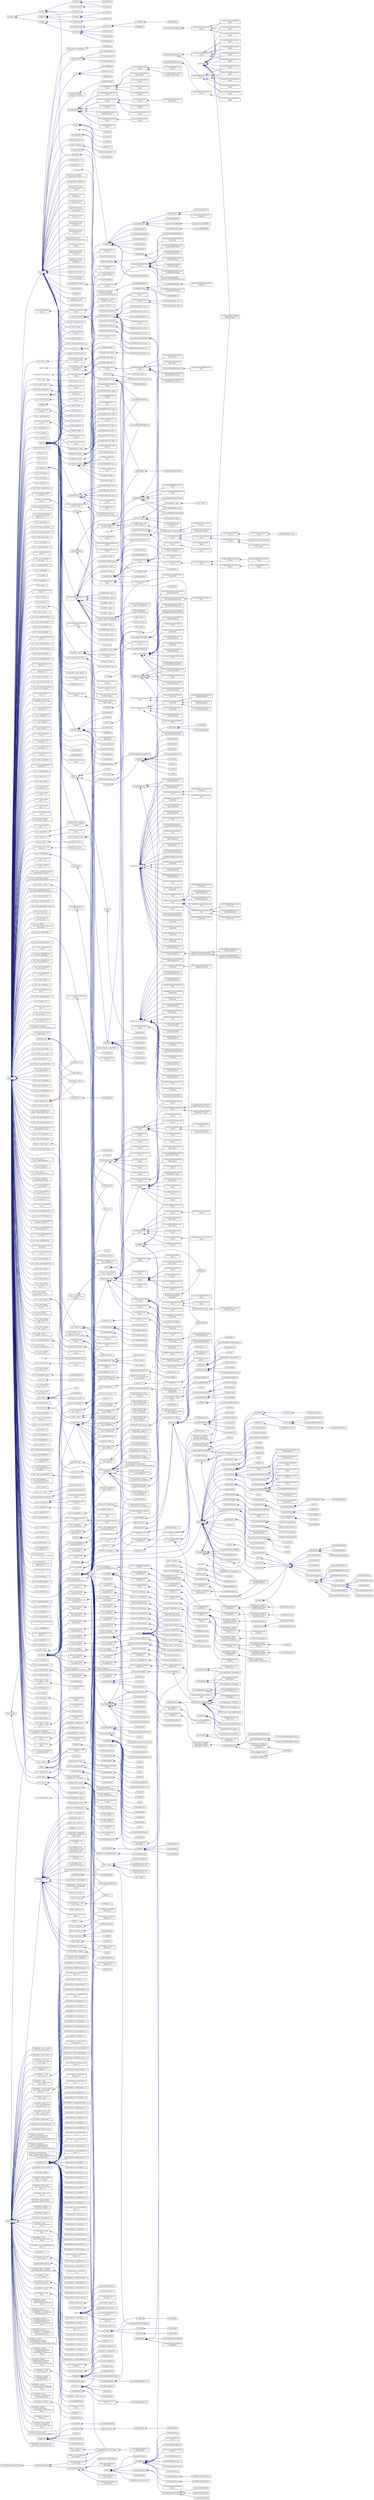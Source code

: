 digraph "Graphical Class Hierarchy"
{
  bgcolor="transparent";
  edge [fontname="Helvetica",fontsize="10",labelfontname="Helvetica",labelfontsize="10"];
  node [fontname="Helvetica",fontsize="10",shape=record];
  rankdir="LR";
  Node1 [label="AC3DsurfaceFormatCore",height=0.2,width=0.4,color="black",URL="$a00014.html",tooltip="Internal class used by the AC3DsurfaceFormat. "];
  Node1 -> Node2 [dir="back",color="midnightblue",fontsize="10",style="solid",fontname="Helvetica"];
  Node2 [label="AC3DsurfaceFormat\<\l Face \>",height=0.2,width=0.4,color="black",URL="$a00013.html",tooltip="Provide a means of reading/writing AC3D format. "];
  Node3 [label="atmBoundaryLayer",height=0.2,width=0.4,color="black",URL="$a00074.html",tooltip="This class provides functions to evaluate the velocity and turbulence distributions appropriate for a..."];
  Node3 -> Node4 [dir="back",color="midnightblue",fontsize="10",style="solid",fontname="Helvetica"];
  Node4 [label="atmBoundaryLayerInletEpsilon\lFvPatchScalarField",height=0.2,width=0.4,color="black",URL="$a00075.html",tooltip="This boundary condition specifies an inlet value for the turbulence dissipation, , appropriate for atmospheric boundary layers. "];
  Node3 -> Node5 [dir="back",color="midnightblue",fontsize="10",style="solid",fontname="Helvetica"];
  Node5 [label="atmBoundaryLayerInletKFv\lPatchScalarField",height=0.2,width=0.4,color="black",URL="$a00076.html",tooltip="This boundary condition specifies an inlet value for the turbulence kinetic energy, , appropriate for atmospheric boundary layers. "];
  Node3 -> Node6 [dir="back",color="midnightblue",fontsize="10",style="solid",fontname="Helvetica"];
  Node6 [label="atmBoundaryLayerInletVelocity\lFvPatchVectorField",height=0.2,width=0.4,color="black",URL="$a00077.html",tooltip="This boundary condition specifies a velocity inlet profile appropriate for atmospheric boundary layer..."];
  Node7 [label="autoPtr\< chemistryReader\l\< ThermoType \> \>",height=0.2,width=0.4,color="black",URL="$a00086.html"];
  Node7 -> Node8 [dir="back",color="midnightblue",fontsize="10",style="solid",fontname="Helvetica"];
  Node8 [label="reactingMixture\< ThermoType \>",height=0.2,width=0.4,color="black",URL="$a02081.html",tooltip="Foam::reactingMixture. "];
  Node8 -> Node9 [dir="back",color="midnightblue",fontsize="10",style="solid",fontname="Helvetica"];
  Node9 [label="singleStepReactingMixture\l\< ThermoType \>",height=0.2,width=0.4,color="black",URL="$a02323.html",tooltip="Single step reacting mixture. "];
  Node10 [label="basicMultiComponentMixture",height=0.2,width=0.4,color="black",URL="$a00111.html",tooltip="Multi-component mixture. "];
  Node10 -> Node11 [dir="back",color="midnightblue",fontsize="10",style="solid",fontname="Helvetica"];
  Node11 [label="basicSpecieMixture",height=0.2,width=0.4,color="black",URL="$a00117.html",tooltip="Specialization of basicMultiComponentMixture for a mixture consisting of a number for molecular speci..."];
  Node11 -> Node12 [dir="back",color="midnightblue",fontsize="10",style="solid",fontname="Helvetica"];
  Node12 [label="basicCombustionMixture",height=0.2,width=0.4,color="black",URL="$a00103.html",tooltip="Specialization of the basicSpecieMixture for combustion. "];
  Node12 -> Node13 [dir="back",color="midnightblue",fontsize="10",style="solid",fontname="Helvetica"];
  Node13 [label="egrMixture\< ThermoType \>",height=0.2,width=0.4,color="black",URL="$a00624.html",tooltip="Foam::egrMixture. "];
  Node12 -> Node14 [dir="back",color="midnightblue",fontsize="10",style="solid",fontname="Helvetica"];
  Node14 [label="homogeneousMixture\l\< ThermoType \>",height=0.2,width=0.4,color="black",URL="$a01012.html",tooltip="Foam::homogeneousMixture. "];
  Node12 -> Node15 [dir="back",color="midnightblue",fontsize="10",style="solid",fontname="Helvetica"];
  Node15 [label="inhomogeneousMixture\l\< ThermoType \>",height=0.2,width=0.4,color="black",URL="$a01096.html",tooltip="Foam::inhomogeneousMixture. "];
  Node12 -> Node16 [dir="back",color="midnightblue",fontsize="10",style="solid",fontname="Helvetica"];
  Node16 [label="veryInhomogeneousMixture\l\< ThermoType \>",height=0.2,width=0.4,color="black",URL="$a02798.html",tooltip="Foam::veryInhomogeneousMixture. "];
  Node11 -> Node17 [dir="back",color="midnightblue",fontsize="10",style="solid",fontname="Helvetica"];
  Node17 [label="multiComponentMixture\l\< ThermoType \>",height=0.2,width=0.4,color="black",URL="$a01541.html",tooltip="Foam::multiComponentMixture. "];
  Node17 -> Node8 [dir="back",color="midnightblue",fontsize="10",style="solid",fontname="Helvetica"];
  Node18 [label="blendedSchemeBaseName",height=0.2,width=0.4,color="grey75"];
  Node18 -> Node19 [dir="back",color="midnightblue",fontsize="10",style="solid",fontname="Helvetica"];
  Node19 [label="blendedSchemeBase\<\l Type \>",height=0.2,width=0.4,color="black",URL="$a00141.html",tooltip="Base class for blended schemes to provide access to the blending factor surface field. "];
  Node19 -> Node20 [dir="back",color="midnightblue",fontsize="10",style="solid",fontname="Helvetica"];
  Node20 [label="blended\< Type \>",height=0.2,width=0.4,color="black",URL="$a00139.html",tooltip="linear/upwind blended differencing scheme. "];
  Node19 -> Node21 [dir="back",color="midnightblue",fontsize="10",style="solid",fontname="Helvetica"];
  Node21 [label="cellCoBlended\< Type \>",height=0.2,width=0.4,color="black",URL="$a00210.html",tooltip="Two-scheme cell-based Courant number based blending differencing scheme. "];
  Node19 -> Node22 [dir="back",color="midnightblue",fontsize="10",style="solid",fontname="Helvetica"];
  Node22 [label="CoBlended\< Type \>",height=0.2,width=0.4,color="black",URL="$a00303.html",tooltip="Two-scheme Courant number based blending differencing scheme. "];
  Node19 -> Node23 [dir="back",color="midnightblue",fontsize="10",style="solid",fontname="Helvetica"];
  Node23 [label="localBlended\< Type \>",height=0.2,width=0.4,color="black",URL="$a01372.html",tooltip="Two-scheme localBlended differencing scheme. "];
  Node24 [label="boundBox",height=0.2,width=0.4,color="black",URL="$a00155.html",tooltip="A bounding box defined in terms of the points at its extremities. "];
  Node24 -> Node25 [dir="back",color="midnightblue",fontsize="10",style="solid",fontname="Helvetica"];
  Node25 [label="treeBoundBox",height=0.2,width=0.4,color="black",URL="$a02667.html",tooltip="Standard boundBox + extra functionality for use in octree. "];
  Node25 -> Node26 [dir="back",color="midnightblue",fontsize="10",style="solid",fontname="Helvetica"];
  Node26 [label="searchableBox",height=0.2,width=0.4,color="black",URL="$a02251.html",tooltip="Searching on bounding box. "];
  Node27 [label="CallbackRegistryName",height=0.2,width=0.4,color="grey75"];
  Node27 -> Node28 [dir="back",color="midnightblue",fontsize="10",style="solid",fontname="Helvetica"];
  Node28 [label="CallbackRegistry\< Callback\lType \>",height=0.2,width=0.4,color="black",URL="$a00201.html",tooltip="Base class with which callbacks are registered. "];
  Node29 [label="cellDistFuncs",height=0.2,width=0.4,color="black",URL="$a00212.html",tooltip="Collection of functions used in wall distance calculation. "];
  Node29 -> Node30 [dir="back",color="midnightblue",fontsize="10",style="solid",fontname="Helvetica"];
  Node30 [label="patchDataWave\< TransferType \>",height=0.2,width=0.4,color="black",URL="$a01788.html",tooltip="Takes a set of patches to start MeshWave from. "];
  Node29 -> Node31 [dir="back",color="midnightblue",fontsize="10",style="solid",fontname="Helvetica"];
  Node31 [label="patchWave",height=0.2,width=0.4,color="black",URL="$a01817.html",tooltip="Takes a set of patches to start MeshWave from. After construction holds distance at cells and distanc..."];
  Node29 -> Node32 [dir="back",color="midnightblue",fontsize="10",style="solid",fontname="Helvetica"];
  Node32 [label="wallDistData\< TransferType \>",height=0.2,width=0.4,color="black",URL="$a02833.html",tooltip="Wall distance calculation. Like wallDist but also transports extra data (template argument)..."];
  Node33 [label="clock",height=0.2,width=0.4,color="black",URL="$a00278.html",tooltip="Read access to the system clock with formatting. "];
  Node33 -> Node34 [dir="back",color="midnightblue",fontsize="10",style="solid",fontname="Helvetica"];
  Node34 [label="Time",height=0.2,width=0.4,color="black",URL="$a02606.html",tooltip="Class to control time during OpenFOAM simulations that is also the top-level objectRegistry. "];
  Node34 -> Node35 [dir="back",color="midnightblue",fontsize="10",style="solid",fontname="Helvetica"];
  Node35 [label="engineTime",height=0.2,width=0.4,color="black",URL="$a00639.html",tooltip="Manage time in terms of engine RPM and crank-angle. "];
  Node36 [label="codedBase",height=0.2,width=0.4,color="black",URL="$a00305.html",tooltip="Base class for function objects and boundary conditions using dynamic code. "];
  Node36 -> Node37 [dir="back",color="midnightblue",fontsize="10",style="solid",fontname="Helvetica"];
  Node37 [label="codedFixedValueFvPatchField\l\< Type \>",height=0.2,width=0.4,color="black",URL="$a00306.html",tooltip="Constructs on-the-fly a new boundary condition (derived from fixedValueFvPatchField) which is then us..."];
  Node36 -> Node38 [dir="back",color="midnightblue",fontsize="10",style="solid",fontname="Helvetica"];
  Node38 [label="codedFixedValuePointPatch\lField\< Type \>",height=0.2,width=0.4,color="black",URL="$a00307.html",tooltip="Constructs on-the-fly a new boundary condition (derived from fixedValuePointPatchField) which is then..."];
  Node36 -> Node39 [dir="back",color="midnightblue",fontsize="10",style="solid",fontname="Helvetica"];
  Node39 [label="codedFunctionObject",height=0.2,width=0.4,color="black",URL="$a00308.html",tooltip="This function object provides a general interface to enable dynamic code compilation. "];
  Node36 -> Node40 [dir="back",color="midnightblue",fontsize="10",style="solid",fontname="Helvetica"];
  Node40 [label="codedMixedFvPatchField\l\< Type \>",height=0.2,width=0.4,color="black",URL="$a00309.html",tooltip="Constructs on-the-fly a new boundary condition (derived from mixedFvPatchField) which is then used to..."];
  Node36 -> Node41 [dir="back",color="midnightblue",fontsize="10",style="solid",fontname="Helvetica"];
  Node41 [label="CodedSource\< Type \>",height=0.2,width=0.4,color="black",URL="$a00310.html"];
  Node42 [label="compressibleTransportModel",height=0.2,width=0.4,color="black",URL="$a00338.html",tooltip="Base-class for all transport models used by the compressible turbulence models. "];
  Node42 -> Node43 [dir="back",color="midnightblue",fontsize="10",style="solid",fontname="Helvetica"];
  Node43 [label="fluidThermo",height=0.2,width=0.4,color="black",URL="$a00845.html",tooltip="Fundamental fluid thermodynamic properties. "];
  Node43 -> Node44 [dir="back",color="midnightblue",fontsize="10",style="solid",fontname="Helvetica"];
  Node44 [label="psiThermo",height=0.2,width=0.4,color="black",URL="$a02011.html",tooltip="Basic thermodynamic properties based on compressibility. "];
  Node44 -> Node45 [dir="back",color="midnightblue",fontsize="10",style="solid",fontname="Helvetica"];
  Node45 [label="multiphaseMixtureThermo",height=0.2,width=0.4,color="black",URL="$a01550.html"];
  Node44 -> Node46 [dir="back",color="midnightblue",fontsize="10",style="solid",fontname="Helvetica"];
  Node46 [label="psiReactionThermo",height=0.2,width=0.4,color="black",URL="$a02010.html",tooltip="Foam::psiReactionThermo. "];
  Node46 -> Node47 [dir="back",color="midnightblue",fontsize="10",style="solid",fontname="Helvetica"];
  Node47 [label="psiuReactionThermo",height=0.2,width=0.4,color="black",URL="$a02014.html",tooltip="Foam::psiuReactionThermo. "];
  Node44 -> Node48 [dir="back",color="midnightblue",fontsize="10",style="solid",fontname="Helvetica"];
  Node48 [label="twoPhaseMixtureThermo",height=0.2,width=0.4,color="black",URL="$a02709.html"];
  Node43 -> Node49 [dir="back",color="midnightblue",fontsize="10",style="solid",fontname="Helvetica"];
  Node49 [label="rhoThermo",height=0.2,width=0.4,color="black",URL="$a02199.html",tooltip="Basic thermodynamic properties based on density. "];
  Node49 -> Node50 [dir="back",color="midnightblue",fontsize="10",style="solid",fontname="Helvetica"];
  Node50 [label="rhoReactionThermo",height=0.2,width=0.4,color="black",URL="$a02198.html",tooltip="Foam::rhoReactionThermo. "];
  Node42 -> Node51 [dir="back",color="midnightblue",fontsize="10",style="solid",fontname="Helvetica"];
  Node51 [label="incompressibleTwoPhaseInteracting\lMixture",height=0.2,width=0.4,color="black",URL="$a01049.html",tooltip="A two-phase incompressible transportModel for interacting phases requiring the direct evaluation of t..."];
  Node52 [label="cpuTime",height=0.2,width=0.4,color="black",URL="$a00432.html",tooltip="Starts timing CPU usage and return elapsed time from start. "];
  Node52 -> Node34 [dir="back",color="midnightblue",fontsize="10",style="solid",fontname="Helvetica"];
  Node53 [label="cyclicAMILduInterfaceField",height=0.2,width=0.4,color="black",URL="$a00471.html",tooltip="Abstract base class for cyclic AMI coupled interfaces. "];
  Node53 -> Node54 [dir="back",color="midnightblue",fontsize="10",style="solid",fontname="Helvetica"];
  Node54 [label="cyclicACMILduInterfaceField",height=0.2,width=0.4,color="black",URL="$a00461.html",tooltip="Abstract base class for cyclic ACMI coupled interfaces. "];
  Node54 -> Node55 [dir="back",color="midnightblue",fontsize="10",style="solid",fontname="Helvetica"];
  Node55 [label="cyclicACMIFvPatchField\l\< Type \>",height=0.2,width=0.4,color="black",URL="$a00456.html",tooltip="This boundary condition enforces a cyclic condition between a pair of boundaries, whereby communicati..."];
  Node54 -> Node56 [dir="back",color="midnightblue",fontsize="10",style="solid",fontname="Helvetica"];
  Node56 [label="cyclicACMIGAMGInterfaceField",height=0.2,width=0.4,color="black",URL="$a00459.html",tooltip="GAMG agglomerated cyclic interface for Arbitrarily Coupled Mesh Interface (ACMI) fields. "];
  Node53 -> Node57 [dir="back",color="midnightblue",fontsize="10",style="solid",fontname="Helvetica"];
  Node57 [label="cyclicAMIFvPatchField\l\< Type \>",height=0.2,width=0.4,color="black",URL="$a00466.html",tooltip="This boundary condition enforces a cyclic condition between a pair of boundaries, whereby communicati..."];
  Node57 -> Node58 [dir="back",color="midnightblue",fontsize="10",style="solid",fontname="Helvetica"];
  Node58 [label="jumpCyclicAMIFvPatchField\l\< Type \>",height=0.2,width=0.4,color="black",URL="$a01224.html",tooltip="This boundary condition provides a base class that enforces a cyclic condition with a specified &#39;jump..."];
  Node58 -> Node59 [dir="back",color="midnightblue",fontsize="10",style="solid",fontname="Helvetica"];
  Node59 [label="fixedJumpAMIFvPatchField\l\< scalar \>",height=0.2,width=0.4,color="black",URL="$a00822.html"];
  Node59 -> Node60 [dir="back",color="midnightblue",fontsize="10",style="solid",fontname="Helvetica"];
  Node60 [label="energyJumpAMIFvPatchScalar\lField",height=0.2,width=0.4,color="black",URL="$a00633.html",tooltip="This boundary condition provides an energy jump condition across a pair of coupled patches with an ar..."];
  Node58 -> Node61 [dir="back",color="midnightblue",fontsize="10",style="solid",fontname="Helvetica"];
  Node61 [label="fixedJumpAMIFvPatchField\l\< Type \>",height=0.2,width=0.4,color="black",URL="$a00822.html",tooltip="This boundary condition provides a jump condition, across non-conformal cyclic path-pairs, employing an arbitraryMeshInterface (AMI). "];
  Node61 -> Node62 [dir="back",color="midnightblue",fontsize="10",style="solid",fontname="Helvetica"];
  Node62 [label="uniformJumpAMIFvPatchField\l\< Type \>",height=0.2,width=0.4,color="black",URL="$a02750.html",tooltip="This boundary condition provides a jump condition, using the cyclicAMI condition as a base..."];
  Node53 -> Node63 [dir="back",color="midnightblue",fontsize="10",style="solid",fontname="Helvetica"];
  Node63 [label="cyclicAMIGAMGInterfaceField",height=0.2,width=0.4,color="black",URL="$a00469.html",tooltip="GAMG agglomerated cyclic interface field. "];
  Node64 [label="cyclicLduInterfaceField",height=0.2,width=0.4,color="black",URL="$a00481.html",tooltip="Abstract base class for cyclic coupled interfaces. "];
  Node64 -> Node65 [dir="back",color="midnightblue",fontsize="10",style="solid",fontname="Helvetica"];
  Node65 [label="cyclicFvPatchField\l\< Type \>",height=0.2,width=0.4,color="black",URL="$a00476.html",tooltip="This boundary condition enforces a cyclic condition between a pair of boundaries. ..."];
  Node65 -> Node66 [dir="back",color="midnightblue",fontsize="10",style="solid",fontname="Helvetica"];
  Node66 [label="cyclicSlipFvPatchField\l\< Type \>",height=0.2,width=0.4,color="black",URL="$a00487.html",tooltip="This boundary condition is a light wrapper around the cyclicFvPatchField condition, providing no new functionality. "];
  Node65 -> Node67 [dir="back",color="midnightblue",fontsize="10",style="solid",fontname="Helvetica"];
  Node67 [label="jumpCyclicFvPatchField\l\< Type \>",height=0.2,width=0.4,color="black",URL="$a01225.html",tooltip="This boundary condition provides a base class for coupled-cyclic conditions with a specified &#39;jump&#39; (..."];
  Node67 -> Node68 [dir="back",color="midnightblue",fontsize="10",style="solid",fontname="Helvetica"];
  Node68 [label="fixedJumpFvPatchField\l\< scalar \>",height=0.2,width=0.4,color="black",URL="$a00823.html"];
  Node68 -> Node69 [dir="back",color="midnightblue",fontsize="10",style="solid",fontname="Helvetica"];
  Node69 [label="energyJumpFvPatchScalarField",height=0.2,width=0.4,color="black",URL="$a00634.html",tooltip="This boundary condition provides an energy jump condition across a pair of coupled patches..."];
  Node68 -> Node70 [dir="back",color="midnightblue",fontsize="10",style="solid",fontname="Helvetica"];
  Node70 [label="porousBafflePressureFvPatch\lField\< Type \>",height=0.2,width=0.4,color="black",URL="$a01941.html",tooltip="This boundary condition provides a jump condition, using the cyclic condition as a base..."];
  Node67 -> Node71 [dir="back",color="midnightblue",fontsize="10",style="solid",fontname="Helvetica"];
  Node71 [label="fixedJumpFvPatchField\l\< Type \>",height=0.2,width=0.4,color="black",URL="$a00823.html",tooltip="This boundary condition provides a jump condition, using the cyclic condition as a base..."];
  Node71 -> Node72 [dir="back",color="midnightblue",fontsize="10",style="solid",fontname="Helvetica"];
  Node72 [label="uniformJumpFvPatchField\l\< Type \>",height=0.2,width=0.4,color="black",URL="$a02751.html",tooltip="This boundary condition provides a jump condition, using the cyclic condition as a base..."];
  Node72 -> Node73 [dir="back",color="midnightblue",fontsize="10",style="solid",fontname="Helvetica"];
  Node73 [label="fanFvPatchField\< Type \>",height=0.2,width=0.4,color="black",URL="$a00747.html",tooltip="This boundary condition provides a jump condition, using the cyclic condition as a base..."];
  Node65 -> Node74 [dir="back",color="midnightblue",fontsize="10",style="solid",fontname="Helvetica"];
  Node74 [label="nonuniformTransformCyclic\lFvPatchField\< Type \>",height=0.2,width=0.4,color="black",URL="$a01626.html",tooltip="This boundary condition enforces a cyclic condition between a pair of boundaries, incorporating a non..."];
  Node64 -> Node75 [dir="back",color="midnightblue",fontsize="10",style="solid",fontname="Helvetica"];
  Node75 [label="cyclicGAMGInterfaceField",height=0.2,width=0.4,color="black",URL="$a00479.html",tooltip="GAMG agglomerated cyclic interface field. "];
  Node76 [label="dictionaryName",height=0.2,width=0.4,color="black",URL="$a00527.html"];
  Node76 -> Node77 [dir="back",color="midnightblue",fontsize="10",style="solid",fontname="Helvetica"];
  Node77 [label="dictionary",height=0.2,width=0.4,color="black",URL="$a00524.html",tooltip="A list of keyword definitions, which are a keyword followed by any number of values (e..."];
  Node77 -> Node78 [dir="back",color="midnightblue",fontsize="10",style="solid",fontname="Helvetica"];
  Node78 [label="cellShapeControl",height=0.2,width=0.4,color="black",URL="$a00231.html"];
  Node77 -> Node79 [dir="back",color="midnightblue",fontsize="10",style="solid",fontname="Helvetica"];
  Node79 [label="cellSizeFunction",height=0.2,width=0.4,color="black",URL="$a00236.html",tooltip="Abstract base class for specifying target cell sizes. "];
  Node79 -> Node80 [dir="back",color="midnightblue",fontsize="10",style="solid",fontname="Helvetica"];
  Node80 [label="linearDistance",height=0.2,width=0.4,color="black",URL="$a01337.html"];
  Node79 -> Node81 [dir="back",color="midnightblue",fontsize="10",style="solid",fontname="Helvetica"];
  Node81 [label="linearSpatial",height=0.2,width=0.4,color="black",URL="$a01343.html"];
  Node79 -> Node82 [dir="back",color="midnightblue",fontsize="10",style="solid",fontname="Helvetica"];
  Node82 [label="surfaceOffsetLinearDistance",height=0.2,width=0.4,color="black",URL="$a02487.html"];
  Node79 -> Node83 [dir="back",color="midnightblue",fontsize="10",style="solid",fontname="Helvetica"];
  Node83 [label="uniform",height=0.2,width=0.4,color="black",URL="$a02737.html",tooltip="Uniform/equally-weighted distribution model. "];
  Node79 -> Node84 [dir="back",color="midnightblue",fontsize="10",style="solid",fontname="Helvetica"];
  Node84 [label="uniformDistance",height=0.2,width=0.4,color="black",URL="$a02741.html"];
  Node77 -> Node85 [dir="back",color="midnightblue",fontsize="10",style="solid",fontname="Helvetica"];
  Node85 [label="dictionaryEntry",height=0.2,width=0.4,color="black",URL="$a00526.html",tooltip="A keyword and a list of tokens is a &#39;dictionaryEntry&#39;. "];
  Node77 -> Node86 [dir="back",color="midnightblue",fontsize="10",style="solid",fontname="Helvetica"];
  Node86 [label="doxygenXmlParser",height=0.2,width=0.4,color="black",URL="$a00578.html",tooltip="Parser for doxygen XML. "];
  Node77 -> Node87 [dir="back",color="midnightblue",fontsize="10",style="solid",fontname="Helvetica"];
  Node87 [label="faceAreaWeightModel",height=0.2,width=0.4,color="black",URL="$a00719.html",tooltip="Abstract base class for providing faceAreaWeight values to the cell motion controller based on an arg..."];
  Node87 -> Node88 [dir="back",color="midnightblue",fontsize="10",style="solid",fontname="Helvetica"];
  Node88 [label="piecewiseLinearRamp",height=0.2,width=0.4,color="black",URL="$a01850.html",tooltip="A linear ramp between 0 and 1 with definable start and end points. "];
  Node77 -> Node89 [dir="back",color="midnightblue",fontsize="10",style="solid",fontname="Helvetica"];
  Node89 [label="fieldDictionary",height=0.2,width=0.4,color="black",URL="$a00761.html",tooltip="Read field as dictionary (without mesh). "];
  Node77 -> Node90 [dir="back",color="midnightblue",fontsize="10",style="solid",fontname="Helvetica"];
  Node90 [label="initialPointsMethod",height=0.2,width=0.4,color="black",URL="$a01097.html",tooltip="Abstract base class for generating initial points for a conformalVoronoiMesh. "];
  Node90 -> Node91 [dir="back",color="midnightblue",fontsize="10",style="solid",fontname="Helvetica"];
  Node91 [label="autoDensity",height=0.2,width=0.4,color="black",URL="$a00083.html",tooltip="Choose random points inside the domain and place them with a probability proportional to the target d..."];
  Node90 -> Node92 [dir="back",color="midnightblue",fontsize="10",style="solid",fontname="Helvetica"];
  Node92 [label="bodyCentredCubic",height=0.2,width=0.4,color="black",URL="$a00148.html",tooltip="Generate a BCC lattice of points inside the surfaces to be conformed to of the conformalVoronoiMesh. "];
  Node90 -> Node93 [dir="back",color="midnightblue",fontsize="10",style="solid",fontname="Helvetica"];
  Node93 [label="faceCentredCubic",height=0.2,width=0.4,color="black",URL="$a00721.html",tooltip="Generate an FCC lattice of points inside the surfaces to be conformed to of the conformalVoronoiMesh..."];
  Node90 -> Node94 [dir="back",color="midnightblue",fontsize="10",style="solid",fontname="Helvetica"];
  Node94 [label="pointFile",height=0.2,width=0.4,color="black",URL="$a01881.html",tooltip="Inserts points at locations specified in a pointFile into the surfaces to be conformed to of the conf..."];
  Node90 -> Node95 [dir="back",color="midnightblue",fontsize="10",style="solid",fontname="Helvetica"];
  Node95 [label="rayShooting",height=0.2,width=0.4,color="black",URL="$a02077.html"];
  Node90 -> Node96 [dir="back",color="midnightblue",fontsize="10",style="solid",fontname="Helvetica"];
  Node96 [label="uniformGrid",height=0.2,width=0.4,color="black",URL="$a02746.html",tooltip="Generate a uniform grid of points inside the surfaces to be conformed to of the conformalVoronoiMesh..."];
  Node77 -> Node97 [dir="back",color="midnightblue",fontsize="10",style="solid",fontname="Helvetica"];
  Node97 [label="IOdictionary",height=0.2,width=0.4,color="black",URL="$a01172.html",tooltip="IOdictionary is derived from dictionary and IOobject to give the dictionary automatic IO functionalit..."];
  Node97 -> Node98 [dir="back",color="midnightblue",fontsize="10",style="solid",fontname="Helvetica"];
  Node98 [label="basicChemistryModel",height=0.2,width=0.4,color="black",URL="$a00102.html",tooltip="Base class for chemistry models. "];
  Node98 -> Node99 [dir="back",color="midnightblue",fontsize="10",style="solid",fontname="Helvetica"];
  Node99 [label="basicSolidChemistryModel",height=0.2,width=0.4,color="black",URL="$a00116.html",tooltip="Chemistry model for solid thermodynamics. "];
  Node98 -> Node100 [dir="back",color="midnightblue",fontsize="10",style="solid",fontname="Helvetica"];
  Node100 [label="psiChemistryModel",height=0.2,width=0.4,color="black",URL="$a02007.html",tooltip="Chemistry model for compressibility-based thermodynamics. "];
  Node98 -> Node101 [dir="back",color="midnightblue",fontsize="10",style="solid",fontname="Helvetica"];
  Node101 [label="rhoChemistryModel",height=0.2,width=0.4,color="black",URL="$a02193.html",tooltip="Chemistry model for density-based thermodynamics. "];
  Node97 -> Node102 [dir="back",color="midnightblue",fontsize="10",style="solid",fontname="Helvetica"];
  Node102 [label="basicThermo",height=0.2,width=0.4,color="black",URL="$a00124.html",tooltip="Abstract base-class for fluid and solid thermodynamic properties. "];
  Node102 -> Node43 [dir="back",color="midnightblue",fontsize="10",style="solid",fontname="Helvetica"];
  Node102 -> Node103 [dir="back",color="midnightblue",fontsize="10",style="solid",fontname="Helvetica"];
  Node103 [label="solidThermo",height=0.2,width=0.4,color="black",URL="$a02375.html",tooltip="Fundamental solid thermodynamic properties. "];
  Node103 -> Node104 [dir="back",color="midnightblue",fontsize="10",style="solid",fontname="Helvetica"];
  Node104 [label="solidReactionThermo",height=0.2,width=0.4,color="black",URL="$a02374.html",tooltip="Foam::solidReactionThermo. "];
  Node97 -> Node105 [dir="back",color="midnightblue",fontsize="10",style="solid",fontname="Helvetica"];
  Node105 [label="combustionModel",height=0.2,width=0.4,color="black",URL="$a00323.html",tooltip="Base class for combustion models. "];
  Node105 -> Node106 [dir="back",color="midnightblue",fontsize="10",style="solid",fontname="Helvetica"];
  Node106 [label="psiCombustionModel",height=0.2,width=0.4,color="black",URL="$a02008.html"];
  Node106 -> Node107 [dir="back",color="midnightblue",fontsize="10",style="solid",fontname="Helvetica"];
  Node107 [label="psiChemistryCombustion",height=0.2,width=0.4,color="black",URL="$a02006.html"];
  Node106 -> Node108 [dir="back",color="midnightblue",fontsize="10",style="solid",fontname="Helvetica"];
  Node108 [label="psiThermoCombustion",height=0.2,width=0.4,color="black",URL="$a02012.html"];
  Node105 -> Node109 [dir="back",color="midnightblue",fontsize="10",style="solid",fontname="Helvetica"];
  Node109 [label="rhoCombustionModel",height=0.2,width=0.4,color="black",URL="$a02195.html"];
  Node109 -> Node110 [dir="back",color="midnightblue",fontsize="10",style="solid",fontname="Helvetica"];
  Node110 [label="rhoChemistryCombustion",height=0.2,width=0.4,color="black",URL="$a02191.html"];
  Node109 -> Node111 [dir="back",color="midnightblue",fontsize="10",style="solid",fontname="Helvetica"];
  Node111 [label="rhoThermoCombustion",height=0.2,width=0.4,color="black",URL="$a02200.html"];
  Node97 -> Node112 [dir="back",color="midnightblue",fontsize="10",style="solid",fontname="Helvetica"];
  Node112 [label="data",height=0.2,width=0.4,color="black",URL="$a00502.html",tooltip="Database for solution data, solver performance and other reduced data. "];
  Node112 -> Node113 [dir="back",color="midnightblue",fontsize="10",style="solid",fontname="Helvetica"];
  Node113 [label="fvMesh",height=0.2,width=0.4,color="black",URL="$a00876.html",tooltip="Mesh data needed to do the Finite Volume discretisation. "];
  Node113 -> Node114 [dir="back",color="midnightblue",fontsize="10",style="solid",fontname="Helvetica"];
  Node114 [label="domainDecomposition",height=0.2,width=0.4,color="black",URL="$a00575.html",tooltip="Automatic domain decomposition class for finite-volume meshes. "];
  Node113 -> Node115 [dir="back",color="midnightblue",fontsize="10",style="solid",fontname="Helvetica"];
  Node115 [label="dynamicFvMesh",height=0.2,width=0.4,color="black",URL="$a00598.html",tooltip="Abstract base class for geometry and/or topology changing fvMesh. "];
  Node115 -> Node116 [dir="back",color="midnightblue",fontsize="10",style="solid",fontname="Helvetica"];
  Node116 [label="dynamicInkJetFvMesh",height=0.2,width=0.4,color="black",URL="$a00601.html",tooltip="Mesh motion specifically for the \"pumping\" system of an ink-jet injector. "];
  Node115 -> Node117 [dir="back",color="midnightblue",fontsize="10",style="solid",fontname="Helvetica"];
  Node117 [label="dynamicMotionSolverFvMesh",height=0.2,width=0.4,color="black",URL="$a00605.html",tooltip="The dynamicMotionSolverFvMesh. "];
  Node115 -> Node118 [dir="back",color="midnightblue",fontsize="10",style="solid",fontname="Helvetica"];
  Node118 [label="dynamicRefineFvMesh",height=0.2,width=0.4,color="black",URL="$a00606.html",tooltip="A fvMesh with built-in refinement. "];
  Node115 -> Node119 [dir="back",color="midnightblue",fontsize="10",style="solid",fontname="Helvetica"];
  Node119 [label="multiSolidBodyMotionFvMesh",height=0.2,width=0.4,color="black",URL="$a01558.html",tooltip="Solid-body motion of the mesh specified by a run-time selectable motion function. ..."];
  Node115 -> Node120 [dir="back",color="midnightblue",fontsize="10",style="solid",fontname="Helvetica"];
  Node120 [label="solidBodyMotionFvMesh",height=0.2,width=0.4,color="black",URL="$a02364.html",tooltip="Solid-body motion of the mesh specified by a run-time selectable motion function. ..."];
  Node115 -> Node121 [dir="back",color="midnightblue",fontsize="10",style="solid",fontname="Helvetica"];
  Node121 [label="staticFvMesh",height=0.2,width=0.4,color="black",URL="$a02438.html",tooltip="Foam::staticFvMesh. "];
  Node115 -> Node122 [dir="back",color="midnightblue",fontsize="10",style="solid",fontname="Helvetica"];
  Node122 [label="topoChangerFvMesh",height=0.2,width=0.4,color="black",URL="$a02632.html",tooltip="Abstract base class for a topology changing fvMesh. "];
  Node122 -> Node123 [dir="back",color="midnightblue",fontsize="10",style="solid",fontname="Helvetica"];
  Node123 [label="linearValveFvMesh",height=0.2,width=0.4,color="black",URL="$a01347.html",tooltip="A sliding linear valve. "];
  Node122 -> Node124 [dir="back",color="midnightblue",fontsize="10",style="solid",fontname="Helvetica"];
  Node124 [label="linearValveLayersFvMesh",height=0.2,width=0.4,color="black",URL="$a01348.html",tooltip="A sliding linear valve with layers. "];
  Node122 -> Node125 [dir="back",color="midnightblue",fontsize="10",style="solid",fontname="Helvetica"];
  Node125 [label="mixerFvMesh",height=0.2,width=0.4,color="black",URL="$a01515.html",tooltip="A rotating slider mesh. "];
  Node122 -> Node126 [dir="back",color="midnightblue",fontsize="10",style="solid",fontname="Helvetica"];
  Node126 [label="movingConeTopoFvMesh",height=0.2,width=0.4,color="black",URL="$a01534.html",tooltip="Sample topoChangerFvMesh that moves an object in x direction and introduces/removes layers..."];
  Node122 -> Node127 [dir="back",color="midnightblue",fontsize="10",style="solid",fontname="Helvetica"];
  Node127 [label="rawTopoChangerFvMesh",height=0.2,width=0.4,color="black",URL="$a02075.html",tooltip="topoChangerFvMesh without any added functionality. "];
  Node113 -> Node128 [dir="back",color="midnightblue",fontsize="10",style="solid",fontname="Helvetica"];
  Node128 [label="engineMesh",height=0.2,width=0.4,color="black",URL="$a00637.html",tooltip="Foam::engineMesh. "];
  Node128 -> Node129 [dir="back",color="midnightblue",fontsize="10",style="solid",fontname="Helvetica"];
  Node129 [label="fvMotionSolverEngineMesh",height=0.2,width=0.4,color="black",URL="$a00884.html",tooltip="Foam::fvMotionSolverEngineMesh. "];
  Node128 -> Node130 [dir="back",color="midnightblue",fontsize="10",style="solid",fontname="Helvetica"];
  Node130 [label="layeredEngineMesh",height=0.2,width=0.4,color="black",URL="$a01275.html",tooltip="Foam::layeredEngineMesh. "];
  Node128 -> Node131 [dir="back",color="midnightblue",fontsize="10",style="solid",fontname="Helvetica"];
  Node131 [label="staticEngineMesh",height=0.2,width=0.4,color="black",URL="$a02437.html",tooltip="Foam::staticEngineMesh. "];
  Node113 -> Node132 [dir="back",color="midnightblue",fontsize="10",style="solid",fontname="Helvetica"];
  Node132 [label="extrudePatchMesh",height=0.2,width=0.4,color="black",URL="$a00714.html",tooltip="Mesh at a patch created on the fly. The following entry should be used on the field boundary dictiona..."];
  Node113 -> Node133 [dir="back",color="midnightblue",fontsize="10",style="solid",fontname="Helvetica"];
  Node133 [label="fluentFvMesh",height=0.2,width=0.4,color="black",URL="$a00844.html"];
  Node113 -> Node134 [dir="back",color="midnightblue",fontsize="10",style="solid",fontname="Helvetica"];
  Node134 [label="mirrorFvMesh",height=0.2,width=0.4,color="black",URL="$a01509.html"];
  Node113 -> Node135 [dir="back",color="midnightblue",fontsize="10",style="solid",fontname="Helvetica"];
  Node135 [label="singleCellFvMesh",height=0.2,width=0.4,color="black",URL="$a02315.html",tooltip="fvMesh as subset of other mesh. Consists of one cell and all original bounday faces. Useful when manipulating boundary data. Single internal cell only needed to be able to manipulate in a standard way. "];
  Node97 -> Node136 [dir="back",color="midnightblue",fontsize="10",style="solid",fontname="Helvetica"];
  Node136 [label="options",height=0.2,width=0.4,color="black",URL="$a01716.html",tooltip="Finite-volume options. "];
  Node97 -> Node137 [dir="back",color="midnightblue",fontsize="10",style="solid",fontname="Helvetica"];
  Node137 [label="fvSchemes",height=0.2,width=0.4,color="black",URL="$a00890.html",tooltip="Selector class for finite volume differencing schemes. fvMesh is derived from fvShemes so that all fi..."];
  Node137 -> Node113 [dir="back",color="midnightblue",fontsize="10",style="solid",fontname="Helvetica"];
  Node97 -> Node138 [dir="back",color="midnightblue",fontsize="10",style="solid",fontname="Helvetica"];
  Node138 [label="incompressibleThreePhase\lMixture",height=0.2,width=0.4,color="black",URL="$a01046.html"];
  Node138 -> Node139 [dir="back",color="midnightblue",fontsize="10",style="solid",fontname="Helvetica"];
  Node139 [label="immiscibleIncompressible\lThreePhaseMixture",height=0.2,width=0.4,color="black",URL="$a01037.html",tooltip="An immiscible incompressible two-phase mixture transport model. "];
  Node97 -> Node51 [dir="back",color="midnightblue",fontsize="10",style="solid",fontname="Helvetica"];
  Node97 -> Node140 [dir="back",color="midnightblue",fontsize="10",style="solid",fontname="Helvetica"];
  Node140 [label="incompressibleTwoPhaseMixture",height=0.2,width=0.4,color="black",URL="$a01050.html",tooltip="A two-phase incompressible transportModel. "];
  Node140 -> Node141 [dir="back",color="midnightblue",fontsize="10",style="solid",fontname="Helvetica"];
  Node141 [label="immiscibleIncompressible\lTwoPhaseMixture",height=0.2,width=0.4,color="black",URL="$a01038.html",tooltip="An immiscible incompressible two-phase mixture transport model. "];
  Node140 -> Node142 [dir="back",color="midnightblue",fontsize="10",style="solid",fontname="Helvetica"];
  Node142 [label="phaseChangeTwoPhaseMixture",height=0.2,width=0.4,color="black",URL="$a01836.html"];
  Node142 -> Node143 [dir="back",color="midnightblue",fontsize="10",style="solid",fontname="Helvetica"];
  Node143 [label="Kunz",height=0.2,width=0.4,color="black",URL="$a01249.html",tooltip="Kunz cavitation model slightly modified so that the condensation term is switched off when the pressu..."];
  Node142 -> Node144 [dir="back",color="midnightblue",fontsize="10",style="solid",fontname="Helvetica"];
  Node144 [label="Merkle",height=0.2,width=0.4,color="black",URL="$a01459.html",tooltip="Merkle cavitation model. "];
  Node142 -> Node145 [dir="back",color="midnightblue",fontsize="10",style="solid",fontname="Helvetica"];
  Node145 [label="SchnerrSauer",height=0.2,width=0.4,color="black",URL="$a02245.html",tooltip="SchnerrSauer cavitation model. "];
  Node97 -> Node146 [dir="back",color="midnightblue",fontsize="10",style="solid",fontname="Helvetica"];
  Node146 [label="IOMRFZoneList",height=0.2,width=0.4,color="black",URL="$a01178.html",tooltip="List of MRF zones with IO functionality. MRF zones are specified by a list of dictionary entries..."];
  Node97 -> Node147 [dir="back",color="midnightblue",fontsize="10",style="solid",fontname="Helvetica"];
  Node147 [label="IOOutputFilter\< OutputFilter \>",height=0.2,width=0.4,color="black",URL="$a01181.html",tooltip="IOdictionary wrapper around OutputFilter to allow them to read from their associated dictionaries..."];
  Node97 -> Node148 [dir="back",color="midnightblue",fontsize="10",style="solid",fontname="Helvetica"];
  Node148 [label="IOporosityModelList",height=0.2,width=0.4,color="black",URL="$a01182.html",tooltip="List of porosity models with IO functionality. "];
  Node97 -> Node149 [dir="back",color="midnightblue",fontsize="10",style="solid",fontname="Helvetica"];
  Node149 [label="motionSolver",height=0.2,width=0.4,color="black",URL="$a01532.html",tooltip="Virtual base class for mesh motion solver. "];
  Node149 -> Node150 [dir="back",color="midnightblue",fontsize="10",style="solid",fontname="Helvetica"];
  Node150 [label="componentDisplacementMotion\lSolver",height=0.2,width=0.4,color="black",URL="$a00332.html",tooltip="Virtual base class for displacement motion solver. "];
  Node150 -> Node151 [dir="back",color="midnightblue",fontsize="10",style="solid",fontname="Helvetica"];
  Node151 [label="displacementComponentLaplacian\lFvMotionSolver",height=0.2,width=0.4,color="black",URL="$a00549.html",tooltip="Mesh motion solver for an fvMesh. Based on solving the cell-centre Laplacian for the given component ..."];
  Node149 -> Node152 [dir="back",color="midnightblue",fontsize="10",style="solid",fontname="Helvetica"];
  Node152 [label="componentVelocityMotionSolver",height=0.2,width=0.4,color="black",URL="$a00334.html",tooltip="Virtual base class for velocity motion solver. "];
  Node152 -> Node153 [dir="back",color="midnightblue",fontsize="10",style="solid",fontname="Helvetica"];
  Node153 [label="velocityComponentLaplacian\lFvMotionSolver",height=0.2,width=0.4,color="black",URL="$a02794.html",tooltip="Mesh motion solver for an fvMesh. Based on solving the cell-centre Laplacian for the given component ..."];
  Node149 -> Node154 [dir="back",color="midnightblue",fontsize="10",style="solid",fontname="Helvetica"];
  Node154 [label="displacementMotionSolver",height=0.2,width=0.4,color="black",URL="$a00554.html",tooltip="Virtual base class for displacement motion solver. "];
  Node154 -> Node155 [dir="back",color="midnightblue",fontsize="10",style="solid",fontname="Helvetica"];
  Node155 [label="displacementInterpolation\lMotionSolver",height=0.2,width=0.4,color="black",URL="$a00550.html",tooltip="Mesh motion solver for an fvMesh. "];
  Node154 -> Node156 [dir="back",color="midnightblue",fontsize="10",style="solid",fontname="Helvetica"];
  Node156 [label="displacementLaplacianFvMotion\lSolver",height=0.2,width=0.4,color="black",URL="$a00551.html",tooltip="Mesh motion solver for an fvMesh. Based on solving the cell-centre Laplacian for the motion displacem..."];
  Node154 -> Node157 [dir="back",color="midnightblue",fontsize="10",style="solid",fontname="Helvetica"];
  Node157 [label="displacementLayeredMotion\lMotionSolver",height=0.2,width=0.4,color="black",URL="$a00552.html",tooltip="Mesh motion solver for an (multi-block) extruded fvMesh. Gets given the structure of the mesh blocks ..."];
  Node154 -> Node158 [dir="back",color="midnightblue",fontsize="10",style="solid",fontname="Helvetica"];
  Node158 [label="displacementMeshMoverMotion\lSolver",height=0.2,width=0.4,color="black",URL="$a00553.html",tooltip="Mesh motion solver for an fvMesh. Based on solving the cell-centre Laplacian for the motion displacem..."];
  Node154 -> Node159 [dir="back",color="midnightblue",fontsize="10",style="solid",fontname="Helvetica"];
  Node159 [label="displacementSBRStressFvMotion\lSolver",height=0.2,width=0.4,color="black",URL="$a00555.html",tooltip="Mesh motion solver for an fvMesh. Based on solving the cell-centre solid-body rotation stress equatio..."];
  Node154 -> Node160 [dir="back",color="midnightblue",fontsize="10",style="solid",fontname="Helvetica"];
  Node160 [label="sixDoFRigidBodyMotionSolver",height=0.2,width=0.4,color="black",URL="$a02328.html",tooltip="6-DoF solid-body mesh motion solver for an fvMesh. "];
  Node149 -> Node161 [dir="back",color="midnightblue",fontsize="10",style="solid",fontname="Helvetica"];
  Node161 [label="velocityMotionSolver",height=0.2,width=0.4,color="black",URL="$a02796.html",tooltip="Virtual base class for velocity motion solver. "];
  Node161 -> Node162 [dir="back",color="midnightblue",fontsize="10",style="solid",fontname="Helvetica"];
  Node162 [label="velocityLaplacianFvMotion\lSolver",height=0.2,width=0.4,color="black",URL="$a02795.html",tooltip="Mesh motion solver for an fvMesh. Based on solving the cell-centre Laplacian for the motion velocity..."];
  Node97 -> Node163 [dir="back",color="midnightblue",fontsize="10",style="solid",fontname="Helvetica"];
  Node163 [label="multiphaseMixture",height=0.2,width=0.4,color="black",URL="$a01549.html",tooltip="Incompressible multi-phase mixture with built in solution for the phase fractions with interface comp..."];
  Node97 -> Node164 [dir="back",color="midnightblue",fontsize="10",style="solid",fontname="Helvetica"];
  Node164 [label="multiphaseSystem",height=0.2,width=0.4,color="black",URL="$a01551.html",tooltip="Incompressible multi-phase mixture with built in solution for the phase fractions with interface comp..."];
  Node97 -> Node165 [dir="back",color="midnightblue",fontsize="10",style="solid",fontname="Helvetica"];
  Node165 [label="phaseSystem",height=0.2,width=0.4,color="black",URL="$a01847.html",tooltip="Class to represent a system of phases and model interfacial transfers between them. "];
  Node165 -> Node164 [dir="back",color="midnightblue",fontsize="10",style="solid",fontname="Helvetica"];
  Node165 -> Node166 [dir="back",color="midnightblue",fontsize="10",style="solid",fontname="Helvetica"];
  Node166 [label="twoPhaseSystem",height=0.2,width=0.4,color="black",URL="$a02710.html",tooltip="Class which solves the volume fraction equations for two phases. "];
  Node97 -> Node167 [dir="back",color="midnightblue",fontsize="10",style="solid",fontname="Helvetica"];
  Node167 [label="radiationModel",height=0.2,width=0.4,color="black",URL="$a02059.html",tooltip="Top level model for radiation modelling. "];
  Node167 -> Node168 [dir="back",color="midnightblue",fontsize="10",style="solid",fontname="Helvetica"];
  Node168 [label="fvDOM",height=0.2,width=0.4,color="black",URL="$a00872.html",tooltip="Finite Volume Discrete Ordinates Method. Solves the RTE equation for n directions in a participating ..."];
  Node167 -> Node169 [dir="back",color="midnightblue",fontsize="10",style="solid",fontname="Helvetica"];
  Node169 [label="noRadiation",height=0.2,width=0.4,color="black",URL="$a01642.html",tooltip="No radiation - does nothing to energy equation source terms (returns zeros) "];
  Node167 -> Node170 [dir="back",color="midnightblue",fontsize="10",style="solid",fontname="Helvetica"];
  Node170 [label="opaqueSolid",height=0.2,width=0.4,color="black",URL="$a01710.html",tooltip="Radiation for solid opaque solids - does nothing to energy equation source terms (returns zeros) but ..."];
  Node167 -> Node171 [dir="back",color="midnightblue",fontsize="10",style="solid",fontname="Helvetica"];
  Node171 [label="P1",height=0.2,width=0.4,color="black",URL="$a01754.html",tooltip="Works well for combustion applications where optical thickness, tau is large, i.e. tau = a*L > 3 (L = distance between objects) "];
  Node167 -> Node172 [dir="back",color="midnightblue",fontsize="10",style="solid",fontname="Helvetica"];
  Node172 [label="viewFactor",height=0.2,width=0.4,color="black",URL="$a02799.html",tooltip="View factor radiation model. The system solved is: C q = b where: Cij = deltaij/Ej - (1/Ej - 1)Fij q ..."];
  Node97 -> Node173 [dir="back",color="midnightblue",fontsize="10",style="solid",fontname="Helvetica"];
  Node173 [label="regionModel",height=0.2,width=0.4,color="black",URL="$a02131.html"];
  Node173 -> Node174 [dir="back",color="midnightblue",fontsize="10",style="solid",fontname="Helvetica"];
  Node174 [label="regionModel1D",height=0.2,width=0.4,color="black",URL="$a02133.html"];
  Node174 -> Node175 [dir="back",color="midnightblue",fontsize="10",style="solid",fontname="Helvetica"];
  Node175 [label="pyrolysisModel",height=0.2,width=0.4,color="black",URL="$a02042.html",tooltip="Base class for pyrolysis models. "];
  Node175 -> Node176 [dir="back",color="midnightblue",fontsize="10",style="solid",fontname="Helvetica"];
  Node176 [label="noPyrolysis",height=0.2,width=0.4,color="black",URL="$a01641.html"];
  Node175 -> Node177 [dir="back",color="midnightblue",fontsize="10",style="solid",fontname="Helvetica"];
  Node177 [label="reactingOneDim",height=0.2,width=0.4,color="black",URL="$a02088.html"];
  Node174 -> Node178 [dir="back",color="midnightblue",fontsize="10",style="solid",fontname="Helvetica"];
  Node178 [label="thermalBaffleModel",height=0.2,width=0.4,color="black",URL="$a02581.html"];
  Node178 -> Node179 [dir="back",color="midnightblue",fontsize="10",style="solid",fontname="Helvetica"];
  Node179 [label="noThermo",height=0.2,width=0.4,color="black",URL="$a01656.html"];
  Node178 -> Node180 [dir="back",color="midnightblue",fontsize="10",style="solid",fontname="Helvetica"];
  Node180 [label="thermalBaffle",height=0.2,width=0.4,color="black",URL="$a02575.html"];
  Node173 -> Node181 [dir="back",color="midnightblue",fontsize="10",style="solid",fontname="Helvetica"];
  Node181 [label="singleLayerRegion",height=0.2,width=0.4,color="black",URL="$a02318.html"];
  Node181 -> Node182 [dir="back",color="midnightblue",fontsize="10",style="solid",fontname="Helvetica"];
  Node182 [label="surfaceFilmModel",height=0.2,width=0.4,color="black",URL="$a02476.html",tooltip="Base class for surface film models. "];
  Node182 -> Node183 [dir="back",color="midnightblue",fontsize="10",style="solid",fontname="Helvetica"];
  Node183 [label="kinematicSingleLayer",height=0.2,width=0.4,color="black",URL="$a01237.html"];
  Node183 -> Node184 [dir="back",color="midnightblue",fontsize="10",style="solid",fontname="Helvetica"];
  Node184 [label="thermoSingleLayer",height=0.2,width=0.4,color="black",URL="$a02597.html"];
  Node182 -> Node185 [dir="back",color="midnightblue",fontsize="10",style="solid",fontname="Helvetica"];
  Node185 [label="noFilm",height=0.2,width=0.4,color="black",URL="$a01604.html"];
  Node97 -> Node186 [dir="back",color="midnightblue",fontsize="10",style="solid",fontname="Helvetica"];
  Node186 [label="singlePhaseTransportModel",height=0.2,width=0.4,color="black",URL="$a02321.html",tooltip="A simple single-phase transport model based on viscosityModel. "];
  Node97 -> Node187 [dir="back",color="midnightblue",fontsize="10",style="solid",fontname="Helvetica"];
  Node187 [label="solution",height=0.2,width=0.4,color="black",URL="$a02376.html",tooltip="Selector class for relaxation factors, solver type and solution. "];
  Node187 -> Node188 [dir="back",color="midnightblue",fontsize="10",style="solid",fontname="Helvetica"];
  Node188 [label="fvSolution",height=0.2,width=0.4,color="black",URL="$a00891.html",tooltip="Selector class for finite volume solution solution. fvMesh is derived from fvSolution so that all fie..."];
  Node188 -> Node113 [dir="back",color="midnightblue",fontsize="10",style="solid",fontname="Helvetica"];
  Node97 -> Node189 [dir="back",color="midnightblue",fontsize="10",style="solid",fontname="Helvetica"];
  Node189 [label="SRFModel",height=0.2,width=0.4,color="black",URL="$a02413.html",tooltip="Top level model for single rotating frame. "];
  Node189 -> Node190 [dir="back",color="midnightblue",fontsize="10",style="solid",fontname="Helvetica"];
  Node190 [label="rpm",height=0.2,width=0.4,color="black",URL="$a02219.html",tooltip="Basic SRF model whereby angular velocity is specified in terms of a (global) axis and revolutions-per..."];
  Node97 -> Node191 [dir="back",color="midnightblue",fontsize="10",style="solid",fontname="Helvetica"];
  Node191 [label="tolerances",height=0.2,width=0.4,color="black",URL="$a02620.html",tooltip="Selector class for solution tolerances. "];
  Node97 -> Node192 [dir="back",color="midnightblue",fontsize="10",style="solid",fontname="Helvetica"];
  Node192 [label="turbulenceModel",height=0.2,width=0.4,color="black",URL="$a02695.html",tooltip="Abstract base class for turbulence models (RAS, LES and laminar). "];
  Node192 -> Node193 [dir="back",color="midnightblue",fontsize="10",style="solid",fontname="Helvetica"];
  Node193 [label="compressibleTurbulenceModel",height=0.2,width=0.4,color="black",URL="$a00340.html",tooltip="Abstract base class for turbulence models (RAS, LES and laminar). "];
  Node192 -> Node194 [dir="back",color="midnightblue",fontsize="10",style="solid",fontname="Helvetica"];
  Node194 [label="incompressibleTurbulence\lModel",height=0.2,width=0.4,color="black",URL="$a01048.html",tooltip="Abstract base class for turbulence models (RAS, LES and laminar). "];
  Node97 -> Node166 [dir="back",color="midnightblue",fontsize="10",style="solid",fontname="Helvetica"];
  Node77 -> Node195 [dir="back",color="midnightblue",fontsize="10",style="solid",fontname="Helvetica"];
  Node195 [label="JobInfo",height=0.2,width=0.4,color="black",URL="$a01218.html",tooltip="Helper class for recording information about run/finished jobs. "];
  Node77 -> Node196 [dir="back",color="midnightblue",fontsize="10",style="solid",fontname="Helvetica"];
  Node196 [label="relaxationModel",height=0.2,width=0.4,color="black",URL="$a02154.html",tooltip="Abstract base class for providing relaxation values to the cell motion controller. "];
  Node196 -> Node197 [dir="back",color="midnightblue",fontsize="10",style="solid",fontname="Helvetica"];
  Node197 [label="adaptiveLinear",height=0.2,width=0.4,color="black",URL="$a00019.html",tooltip="Produces a linear ramp which adapts its gradient to changes in endTime and deltaT to always arrive at..."];
  Node196 -> Node198 [dir="back",color="midnightblue",fontsize="10",style="solid",fontname="Helvetica"];
  Node198 [label="rampHoldFall",height=0.2,width=0.4,color="black",URL="$a02061.html",tooltip="Piecewise linear function with a ramp from a start value to a plateaux value, holding at this..."];
  Node77 -> Node199 [dir="back",color="midnightblue",fontsize="10",style="solid",fontname="Helvetica"];
  Node199 [label="surfaceCellSizeFunction",height=0.2,width=0.4,color="black",URL="$a02473.html",tooltip="Abstract base class for specifying target cell sizes. "];
  Node199 -> Node200 [dir="back",color="midnightblue",fontsize="10",style="solid",fontname="Helvetica"];
  Node200 [label="nonUniformField",height=0.2,width=0.4,color="black",URL="$a01624.html"];
  Node199 -> Node201 [dir="back",color="midnightblue",fontsize="10",style="solid",fontname="Helvetica"];
  Node201 [label="uniformValue",height=0.2,width=0.4,color="black",URL="$a02754.html"];
  Node202 [label="dimensioned\< Type \>",height=0.2,width=0.4,color="black",URL="$a00532.html",tooltip="Generic dimensioned Type class. "];
  Node202 -> Node203 [dir="back",color="midnightblue",fontsize="10",style="solid",fontname="Helvetica"];
  Node203 [label="UniformDimensionedField\l\< Type \>",height=0.2,width=0.4,color="black",URL="$a02740.html",tooltip="Dimensioned<Type> registered with the database as a registered IOobject which has the functionality o..."];
  Node204 [label="dimensioned\< scalar \>",height=0.2,width=0.4,color="black",URL="$a00532.html"];
  Node204 -> Node205 [dir="back",color="midnightblue",fontsize="10",style="solid",fontname="Helvetica"];
  Node205 [label="TimeState",height=0.2,width=0.4,color="black",URL="$a02613.html",tooltip="The time value with time-stepping information, user-defined remapping, etc. "];
  Node205 -> Node34 [dir="back",color="midnightblue",fontsize="10",style="solid",fontname="Helvetica"];
  Node204 -> Node206 [dir="back",color="midnightblue",fontsize="10",style="solid",fontname="Helvetica"];
  Node206 [label="UniformDimensionedField\l\< scalar \>",height=0.2,width=0.4,color="black",URL="$a02740.html"];
  Node207 [label="dimensioned\< vector \>",height=0.2,width=0.4,color="black",URL="$a00532.html"];
  Node207 -> Node208 [dir="back",color="midnightblue",fontsize="10",style="solid",fontname="Helvetica"];
  Node208 [label="UniformDimensionedField\l\< vector \>",height=0.2,width=0.4,color="black",URL="$a02740.html"];
  Node209 [label="DLListBase",height=0.2,width=0.4,color="black",URL="$a00573.html",tooltip="Base doubly-linked list. "];
  Node209 -> Node210 [dir="back",color="midnightblue",fontsize="10",style="solid",fontname="Helvetica"];
  Node210 [label="LList\< DLListBase,\l Foam::autoPtr\< Foam\l::regExp \> \>",height=0.2,width=0.4,color="black",URL="$a01371.html"];
  Node210 -> Node211 [dir="back",color="midnightblue",fontsize="10",style="solid",fontname="Helvetica"];
  Node211 [label="DLList\< Foam::autoPtr\l\< Foam::regExp \> \>",height=0.2,width=0.4,color="black",URL="$a00572.html"];
  Node209 -> Node212 [dir="back",color="midnightblue",fontsize="10",style="solid",fontname="Helvetica"];
  Node212 [label="LList\< DLListBase,\l Foam::entry * \>",height=0.2,width=0.4,color="black",URL="$a01371.html"];
  Node212 -> Node213 [dir="back",color="midnightblue",fontsize="10",style="solid",fontname="Helvetica"];
  Node213 [label="DLList\< Foam::entry * \>",height=0.2,width=0.4,color="black",URL="$a00572.html"];
  Node209 -> Node214 [dir="back",color="midnightblue",fontsize="10",style="solid",fontname="Helvetica"];
  Node214 [label="LList\< DLListBase,\l Foam::phase * \>",height=0.2,width=0.4,color="black",URL="$a01371.html"];
  Node214 -> Node215 [dir="back",color="midnightblue",fontsize="10",style="solid",fontname="Helvetica"];
  Node215 [label="LPtrList\< DLListBase,\l Foam::phase \>",height=0.2,width=0.4,color="black",URL="$a01382.html"];
  Node215 -> Node216 [dir="back",color="midnightblue",fontsize="10",style="solid",fontname="Helvetica"];
  Node216 [label="DLPtrList\< Foam::phase \>",height=0.2,width=0.4,color="black",URL="$a00574.html"];
  Node216 -> Node217 [dir="back",color="midnightblue",fontsize="10",style="solid",fontname="Helvetica"];
  Node217 [label="DictionaryBase\< DLPtrList\l\< Foam::phase \>, Foam::\lphase \>",height=0.2,width=0.4,color="black",URL="$a00525.html"];
  Node217 -> Node218 [dir="back",color="midnightblue",fontsize="10",style="solid",fontname="Helvetica"];
  Node218 [label="PtrDictionary\< Foam\l::phase \>",height=0.2,width=0.4,color="black",URL="$a02030.html"];
  Node209 -> Node219 [dir="back",color="midnightblue",fontsize="10",style="solid",fontname="Helvetica"];
  Node219 [label="LList\< DLListBase,\l Foam::phaseModel * \>",height=0.2,width=0.4,color="black",URL="$a01371.html"];
  Node219 -> Node220 [dir="back",color="midnightblue",fontsize="10",style="solid",fontname="Helvetica"];
  Node220 [label="LPtrList\< DLListBase,\l Foam::phaseModel \>",height=0.2,width=0.4,color="black",URL="$a01382.html"];
  Node220 -> Node221 [dir="back",color="midnightblue",fontsize="10",style="solid",fontname="Helvetica"];
  Node221 [label="DLPtrList\< Foam::phaseModel \>",height=0.2,width=0.4,color="black",URL="$a00574.html"];
  Node221 -> Node222 [dir="back",color="midnightblue",fontsize="10",style="solid",fontname="Helvetica"];
  Node222 [label="DictionaryBase\< DLPtrList\l\< Foam::phaseModel \>, Foam\l::phaseModel \>",height=0.2,width=0.4,color="black",URL="$a00525.html"];
  Node222 -> Node223 [dir="back",color="midnightblue",fontsize="10",style="solid",fontname="Helvetica"];
  Node223 [label="PtrDictionary\< Foam\l::phaseModel \>",height=0.2,width=0.4,color="black",URL="$a02030.html"];
  Node209 -> Node224 [dir="back",color="midnightblue",fontsize="10",style="solid",fontname="Helvetica"];
  Node224 [label="LList\< DLListBase,\l T * \>",height=0.2,width=0.4,color="black",URL="$a01371.html"];
  Node224 -> Node225 [dir="back",color="midnightblue",fontsize="10",style="solid",fontname="Helvetica"];
  Node225 [label="DLList\< T * \>",height=0.2,width=0.4,color="black",URL="$a00572.html"];
  Node225 -> Node226 [dir="back",color="midnightblue",fontsize="10",style="solid",fontname="Helvetica"];
  Node226 [label="DictionaryBase\< DLList\l\< T * \>, T \>",height=0.2,width=0.4,color="black",URL="$a00525.html"];
  Node226 -> Node227 [dir="back",color="midnightblue",fontsize="10",style="solid",fontname="Helvetica"];
  Node227 [label="UPtrDictionary\< T \>",height=0.2,width=0.4,color="black",URL="$a02763.html",tooltip="Template dictionary class which does not manages the storage associated with it. "];
  Node224 -> Node228 [dir="back",color="midnightblue",fontsize="10",style="solid",fontname="Helvetica"];
  Node228 [label="LPtrList\< DLListBase, T \>",height=0.2,width=0.4,color="black",URL="$a01382.html"];
  Node228 -> Node229 [dir="back",color="midnightblue",fontsize="10",style="solid",fontname="Helvetica"];
  Node229 [label="DLPtrList\< T \>",height=0.2,width=0.4,color="black",URL="$a00574.html",tooltip="Non-intrusive doubly-linked pointer list. "];
  Node229 -> Node230 [dir="back",color="midnightblue",fontsize="10",style="solid",fontname="Helvetica"];
  Node230 [label="DictionaryBase\< DLPtrList\l\< T \>, T \>",height=0.2,width=0.4,color="black",URL="$a00525.html"];
  Node230 -> Node231 [dir="back",color="midnightblue",fontsize="10",style="solid",fontname="Helvetica"];
  Node231 [label="PtrDictionary\< T \>",height=0.2,width=0.4,color="black",URL="$a02030.html",tooltip="Template dictionary class which manages the storage associated with it. "];
  Node209 -> Node232 [dir="back",color="midnightblue",fontsize="10",style="solid",fontname="Helvetica"];
  Node232 [label="LList\< DLListBase, T \>",height=0.2,width=0.4,color="black",URL="$a01371.html"];
  Node232 -> Node233 [dir="back",color="midnightblue",fontsize="10",style="solid",fontname="Helvetica"];
  Node233 [label="DLList\< T \>",height=0.2,width=0.4,color="black",URL="$a00572.html",tooltip="Non-intrusive doubly-linked list. "];
  Node209 -> Node234 [dir="back",color="midnightblue",fontsize="10",style="solid",fontname="Helvetica"];
  Node234 [label="UILList\< DLListBase,\l CallbackType \>",height=0.2,width=0.4,color="black",URL="$a02728.html"];
  Node234 -> Node235 [dir="back",color="midnightblue",fontsize="10",style="solid",fontname="Helvetica"];
  Node235 [label="UIDLList\< CallbackType \>",height=0.2,width=0.4,color="black",URL="$a02727.html"];
  Node235 -> Node28 [dir="back",color="midnightblue",fontsize="10",style="solid",fontname="Helvetica"];
  Node209 -> Node236 [dir="back",color="midnightblue",fontsize="10",style="solid",fontname="Helvetica"];
  Node236 [label="UILList\< DLListBase,\l DSMCParcel\< ParcelType \> \>",height=0.2,width=0.4,color="black",URL="$a02728.html"];
  Node236 -> Node237 [dir="back",color="midnightblue",fontsize="10",style="solid",fontname="Helvetica"];
  Node237 [label="ILList\< DLListBase,\l DSMCParcel\< ParcelType \> \>",height=0.2,width=0.4,color="black",URL="$a01035.html"];
  Node237 -> Node238 [dir="back",color="midnightblue",fontsize="10",style="solid",fontname="Helvetica"];
  Node238 [label="IDLList\< DSMCParcel\l\< ParcelType \> \>",height=0.2,width=0.4,color="black",URL="$a01029.html"];
  Node238 -> Node239 [dir="back",color="midnightblue",fontsize="10",style="solid",fontname="Helvetica"];
  Node239 [label="Cloud\< DSMCParcel\<\l ParcelType \> \>",height=0.2,width=0.4,color="black",URL="$a00281.html"];
  Node239 -> Node240 [dir="back",color="midnightblue",fontsize="10",style="solid",fontname="Helvetica"];
  Node240 [label="DSMCCloud\< DSMCParcel\l\< ParcelType \> \>",height=0.2,width=0.4,color="black",URL="$a00583.html"];
  Node209 -> Node241 [dir="back",color="midnightblue",fontsize="10",style="solid",fontname="Helvetica"];
  Node241 [label="UILList\< DLListBase,\l entry \>",height=0.2,width=0.4,color="black",URL="$a02728.html"];
  Node241 -> Node242 [dir="back",color="midnightblue",fontsize="10",style="solid",fontname="Helvetica"];
  Node242 [label="ILList\< DLListBase,\l entry \>",height=0.2,width=0.4,color="black",URL="$a01035.html"];
  Node242 -> Node243 [dir="back",color="midnightblue",fontsize="10",style="solid",fontname="Helvetica"];
  Node243 [label="IDLList\< entry \>",height=0.2,width=0.4,color="black",URL="$a01029.html"];
  Node243 -> Node77 [dir="back",color="midnightblue",fontsize="10",style="solid",fontname="Helvetica"];
  Node209 -> Node244 [dir="back",color="midnightblue",fontsize="10",style="solid",fontname="Helvetica"];
  Node244 [label="UILList\< DLListBase,\l findCellParticle \>",height=0.2,width=0.4,color="black",URL="$a02728.html"];
  Node244 -> Node245 [dir="back",color="midnightblue",fontsize="10",style="solid",fontname="Helvetica"];
  Node245 [label="ILList\< DLListBase,\l findCellParticle \>",height=0.2,width=0.4,color="black",URL="$a01035.html"];
  Node245 -> Node246 [dir="back",color="midnightblue",fontsize="10",style="solid",fontname="Helvetica"];
  Node246 [label="IDLList\< findCellParticle \>",height=0.2,width=0.4,color="black",URL="$a01029.html"];
  Node246 -> Node247 [dir="back",color="midnightblue",fontsize="10",style="solid",fontname="Helvetica"];
  Node247 [label="Cloud\< findCellParticle \>",height=0.2,width=0.4,color="black",URL="$a00281.html"];
  Node209 -> Node248 [dir="back",color="midnightblue",fontsize="10",style="solid",fontname="Helvetica"];
  Node248 [label="UILList\< DLListBase,\l Foam::molecule \>",height=0.2,width=0.4,color="black",URL="$a02728.html"];
  Node248 -> Node249 [dir="back",color="midnightblue",fontsize="10",style="solid",fontname="Helvetica"];
  Node249 [label="ILList\< DLListBase,\l Foam::molecule \>",height=0.2,width=0.4,color="black",URL="$a01035.html"];
  Node249 -> Node250 [dir="back",color="midnightblue",fontsize="10",style="solid",fontname="Helvetica"];
  Node250 [label="IDLList\< Foam::molecule \>",height=0.2,width=0.4,color="black",URL="$a01029.html"];
  Node250 -> Node251 [dir="back",color="midnightblue",fontsize="10",style="solid",fontname="Helvetica"];
  Node251 [label="Cloud\< Foam::molecule \>",height=0.2,width=0.4,color="black",URL="$a00281.html"];
  Node209 -> Node252 [dir="back",color="midnightblue",fontsize="10",style="solid",fontname="Helvetica"];
  Node252 [label="UILList\< DLListBase,\l Foam::passiveParticle \>",height=0.2,width=0.4,color="black",URL="$a02728.html"];
  Node252 -> Node253 [dir="back",color="midnightblue",fontsize="10",style="solid",fontname="Helvetica"];
  Node253 [label="ILList\< DLListBase,\l Foam::passiveParticle \>",height=0.2,width=0.4,color="black",URL="$a01035.html"];
  Node253 -> Node254 [dir="back",color="midnightblue",fontsize="10",style="solid",fontname="Helvetica"];
  Node254 [label="IDLList\< Foam::passiveParticle \>",height=0.2,width=0.4,color="black",URL="$a01029.html"];
  Node254 -> Node255 [dir="back",color="midnightblue",fontsize="10",style="solid",fontname="Helvetica"];
  Node255 [label="Cloud\< Foam::passiveParticle \>",height=0.2,width=0.4,color="black",URL="$a00281.html"];
  Node209 -> Node256 [dir="back",color="midnightblue",fontsize="10",style="solid",fontname="Helvetica"];
  Node256 [label="UILList\< DLListBase,\l indexedParticle \>",height=0.2,width=0.4,color="black",URL="$a02728.html"];
  Node256 -> Node257 [dir="back",color="midnightblue",fontsize="10",style="solid",fontname="Helvetica"];
  Node257 [label="ILList\< DLListBase,\l indexedParticle \>",height=0.2,width=0.4,color="black",URL="$a01035.html"];
  Node257 -> Node258 [dir="back",color="midnightblue",fontsize="10",style="solid",fontname="Helvetica"];
  Node258 [label="IDLList\< indexedParticle \>",height=0.2,width=0.4,color="black",URL="$a01029.html"];
  Node258 -> Node259 [dir="back",color="midnightblue",fontsize="10",style="solid",fontname="Helvetica"];
  Node259 [label="Cloud\< indexedParticle \>",height=0.2,width=0.4,color="black",URL="$a00281.html"];
  Node259 -> Node260 [dir="back",color="midnightblue",fontsize="10",style="solid",fontname="Helvetica"];
  Node260 [label="indexedParticleCloud",height=0.2,width=0.4,color="black",URL="$a01056.html",tooltip="A Cloud of particles carrying an additional index. "];
  Node209 -> Node261 [dir="back",color="midnightblue",fontsize="10",style="solid",fontname="Helvetica"];
  Node261 [label="UILList\< DLListBase,\l molecule \>",height=0.2,width=0.4,color="black",URL="$a02728.html"];
  Node261 -> Node262 [dir="back",color="midnightblue",fontsize="10",style="solid",fontname="Helvetica"];
  Node262 [label="ILList\< DLListBase,\l molecule \>",height=0.2,width=0.4,color="black",URL="$a01035.html"];
  Node262 -> Node263 [dir="back",color="midnightblue",fontsize="10",style="solid",fontname="Helvetica"];
  Node263 [label="IDLList\< molecule \>",height=0.2,width=0.4,color="black",URL="$a01029.html"];
  Node263 -> Node264 [dir="back",color="midnightblue",fontsize="10",style="solid",fontname="Helvetica"];
  Node264 [label="Cloud\< molecule \>",height=0.2,width=0.4,color="black",URL="$a00281.html"];
  Node264 -> Node265 [dir="back",color="midnightblue",fontsize="10",style="solid",fontname="Helvetica"];
  Node265 [label="moleculeCloud",height=0.2,width=0.4,color="black",URL="$a01521.html"];
  Node209 -> Node266 [dir="back",color="midnightblue",fontsize="10",style="solid",fontname="Helvetica"];
  Node266 [label="UILList\< DLListBase,\l ParcelType \>",height=0.2,width=0.4,color="black",URL="$a02728.html"];
  Node266 -> Node267 [dir="back",color="midnightblue",fontsize="10",style="solid",fontname="Helvetica"];
  Node267 [label="ILList\< DLListBase,\l ParcelType \>",height=0.2,width=0.4,color="black",URL="$a01035.html"];
  Node267 -> Node268 [dir="back",color="midnightblue",fontsize="10",style="solid",fontname="Helvetica"];
  Node268 [label="IDLList\< ParcelType \>",height=0.2,width=0.4,color="black",URL="$a01029.html"];
  Node268 -> Node269 [dir="back",color="midnightblue",fontsize="10",style="solid",fontname="Helvetica"];
  Node269 [label="Cloud\< ParcelType \>",height=0.2,width=0.4,color="black",URL="$a00281.html"];
  Node269 -> Node270 [dir="back",color="midnightblue",fontsize="10",style="solid",fontname="Helvetica"];
  Node270 [label="DSMCCloud\< ParcelType \>",height=0.2,width=0.4,color="black",URL="$a00583.html",tooltip="Templated base class for dsmc cloud. "];
  Node270 -> Node271 [dir="back",color="midnightblue",fontsize="10",style="solid",fontname="Helvetica"];
  Node271 [label="CollidingCloud\< Foam\l::DSMCCloud \>",height=0.2,width=0.4,color="black",URL="$a00314.html"];
  Node270 -> Node272 [dir="back",color="midnightblue",fontsize="10",style="solid",fontname="Helvetica"];
  Node272 [label="CollidingCloud\< CloudType \>",height=0.2,width=0.4,color="black",URL="$a00314.html",tooltip="Adds coolisions to kinematic clouds. "];
  Node270 -> Node273 [dir="back",color="midnightblue",fontsize="10",style="solid",fontname="Helvetica"];
  Node273 [label="KinematicCloud\< CloudType \>",height=0.2,width=0.4,color="black",URL="$a01231.html",tooltip="Templated base class for kinematic cloud. "];
  Node270 -> Node274 [dir="back",color="midnightblue",fontsize="10",style="solid",fontname="Helvetica"];
  Node274 [label="MPPICCloud\< CloudType \>",height=0.2,width=0.4,color="black",URL="$a01537.html",tooltip="Adds MPPIC modelling to kinematic clouds. "];
  Node270 -> Node275 [dir="back",color="midnightblue",fontsize="10",style="solid",fontname="Helvetica"];
  Node275 [label="ReactingCloud\< CloudType \>",height=0.2,width=0.4,color="black",URL="$a02079.html",tooltip="Templated base class for reacting cloud. "];
  Node270 -> Node276 [dir="back",color="midnightblue",fontsize="10",style="solid",fontname="Helvetica"];
  Node276 [label="ReactingMultiphaseCloud\l\< CloudType \>",height=0.2,width=0.4,color="black",URL="$a02082.html",tooltip="Templated base class for multiphase reacting cloud. "];
  Node270 -> Node277 [dir="back",color="midnightblue",fontsize="10",style="solid",fontname="Helvetica"];
  Node277 [label="SprayCloud\< CloudType \>",height=0.2,width=0.4,color="black",URL="$a02407.html",tooltip="Templated base class for spray cloud. "];
  Node270 -> Node278 [dir="back",color="midnightblue",fontsize="10",style="solid",fontname="Helvetica"];
  Node278 [label="ThermoCloud\< CloudType \>",height=0.2,width=0.4,color="black",URL="$a02589.html",tooltip="Templated base class for thermodynamic cloud. "];
  Node270 -> Node279 [dir="back",color="midnightblue",fontsize="10",style="solid",fontname="Helvetica"];
  Node279 [label="KinematicCloud\< Foam\l::DSMCCloud \>",height=0.2,width=0.4,color="black",URL="$a01231.html"];
  Node270 -> Node280 [dir="back",color="midnightblue",fontsize="10",style="solid",fontname="Helvetica"];
  Node280 [label="MPPICCloud\< Foam::DSMCCloud \>",height=0.2,width=0.4,color="black",URL="$a01537.html"];
  Node270 -> Node281 [dir="back",color="midnightblue",fontsize="10",style="solid",fontname="Helvetica"];
  Node281 [label="ReactingCloud\< Foam\l::DSMCCloud \>",height=0.2,width=0.4,color="black",URL="$a02079.html"];
  Node270 -> Node282 [dir="back",color="midnightblue",fontsize="10",style="solid",fontname="Helvetica"];
  Node282 [label="ReactingMultiphaseCloud\l\< Foam::DSMCCloud \>",height=0.2,width=0.4,color="black",URL="$a02082.html"];
  Node270 -> Node283 [dir="back",color="midnightblue",fontsize="10",style="solid",fontname="Helvetica"];
  Node283 [label="SprayCloud\< Foam::DSMCCloud \>",height=0.2,width=0.4,color="black",URL="$a02407.html"];
  Node270 -> Node284 [dir="back",color="midnightblue",fontsize="10",style="solid",fontname="Helvetica"];
  Node284 [label="ThermoCloud\< Foam::\lDSMCCloud \>",height=0.2,width=0.4,color="black",URL="$a02589.html"];
  Node209 -> Node285 [dir="back",color="midnightblue",fontsize="10",style="solid",fontname="Helvetica"];
  Node285 [label="UILList\< DLListBase,\l parcelType \>",height=0.2,width=0.4,color="black",URL="$a02728.html"];
  Node285 -> Node286 [dir="back",color="midnightblue",fontsize="10",style="solid",fontname="Helvetica"];
  Node286 [label="ILList\< DLListBase,\l parcelType \>",height=0.2,width=0.4,color="black",URL="$a01035.html"];
  Node286 -> Node287 [dir="back",color="midnightblue",fontsize="10",style="solid",fontname="Helvetica"];
  Node287 [label="IDLList\< parcelType \>",height=0.2,width=0.4,color="black",URL="$a01029.html"];
  Node287 -> Node288 [dir="back",color="midnightblue",fontsize="10",style="solid",fontname="Helvetica"];
  Node288 [label="Cloud\< parcelType \>",height=0.2,width=0.4,color="black",URL="$a00281.html"];
  Node209 -> Node289 [dir="back",color="midnightblue",fontsize="10",style="solid",fontname="Helvetica"];
  Node289 [label="UILList\< DLListBase,\l ParticleType \>",height=0.2,width=0.4,color="black",URL="$a02728.html"];
  Node289 -> Node290 [dir="back",color="midnightblue",fontsize="10",style="solid",fontname="Helvetica"];
  Node290 [label="ILList\< DLListBase,\l ParticleType \>",height=0.2,width=0.4,color="black",URL="$a01035.html"];
  Node290 -> Node291 [dir="back",color="midnightblue",fontsize="10",style="solid",fontname="Helvetica"];
  Node291 [label="IDLList\< ParticleType \>",height=0.2,width=0.4,color="black",URL="$a01029.html"];
  Node291 -> Node292 [dir="back",color="midnightblue",fontsize="10",style="solid",fontname="Helvetica"];
  Node292 [label="Cloud\< ParticleType \>",height=0.2,width=0.4,color="black",URL="$a00281.html",tooltip="Base cloud calls templated on particle type. "];
  Node209 -> Node293 [dir="back",color="midnightblue",fontsize="10",style="solid",fontname="Helvetica"];
  Node293 [label="UILList\< DLListBase,\l passiveParticle \>",height=0.2,width=0.4,color="black",URL="$a02728.html"];
  Node293 -> Node294 [dir="back",color="midnightblue",fontsize="10",style="solid",fontname="Helvetica"];
  Node294 [label="ILList\< DLListBase,\l passiveParticle \>",height=0.2,width=0.4,color="black",URL="$a01035.html"];
  Node294 -> Node295 [dir="back",color="midnightblue",fontsize="10",style="solid",fontname="Helvetica"];
  Node295 [label="IDLList\< passiveParticle \>",height=0.2,width=0.4,color="black",URL="$a01029.html"];
  Node295 -> Node296 [dir="back",color="midnightblue",fontsize="10",style="solid",fontname="Helvetica"];
  Node296 [label="Cloud\< passiveParticle \>",height=0.2,width=0.4,color="black",URL="$a00281.html"];
  Node296 -> Node297 [dir="back",color="midnightblue",fontsize="10",style="solid",fontname="Helvetica"];
  Node297 [label="passiveParticleCloud",height=0.2,width=0.4,color="black",URL="$a01786.html",tooltip="A Cloud of passive particles. "];
  Node209 -> Node298 [dir="back",color="midnightblue",fontsize="10",style="solid",fontname="Helvetica"];
  Node298 [label="UILList\< DLListBase,\l simpleObjectRegistryEntry \>",height=0.2,width=0.4,color="black",URL="$a02728.html"];
  Node298 -> Node299 [dir="back",color="midnightblue",fontsize="10",style="solid",fontname="Helvetica"];
  Node299 [label="ILList\< DLListBase,\l simpleObjectRegistryEntry \>",height=0.2,width=0.4,color="black",URL="$a01035.html"];
  Node299 -> Node300 [dir="back",color="midnightblue",fontsize="10",style="solid",fontname="Helvetica"];
  Node300 [label="IDLList\< simpleObjectRegistry\lEntry \>",height=0.2,width=0.4,color="black",URL="$a01029.html"];
  Node300 -> Node301 [dir="back",color="midnightblue",fontsize="10",style="solid",fontname="Helvetica"];
  Node301 [label="DictionaryBase\< IDLList\l\< simpleObjectRegistryEntry\l \>, simpleObjectRegistryEntry \>",height=0.2,width=0.4,color="black",URL="$a00525.html"];
  Node301 -> Node302 [dir="back",color="midnightblue",fontsize="10",style="solid",fontname="Helvetica"];
  Node302 [label="Dictionary\< simpleObject\lRegistryEntry \>",height=0.2,width=0.4,color="black",URL="$a00523.html"];
  Node302 -> Node303 [dir="back",color="midnightblue",fontsize="10",style="solid",fontname="Helvetica"];
  Node303 [label="simpleObjectRegistry",height=0.2,width=0.4,color="black",URL="$a02309.html",tooltip="Object registry for simpleRegIOobject. Maintains ordering. "];
  Node209 -> Node304 [dir="back",color="midnightblue",fontsize="10",style="solid",fontname="Helvetica"];
  Node304 [label="UILList\< DLListBase,\l solidParticle \>",height=0.2,width=0.4,color="black",URL="$a02728.html"];
  Node304 -> Node305 [dir="back",color="midnightblue",fontsize="10",style="solid",fontname="Helvetica"];
  Node305 [label="ILList\< DLListBase,\l solidParticle \>",height=0.2,width=0.4,color="black",URL="$a01035.html"];
  Node305 -> Node306 [dir="back",color="midnightblue",fontsize="10",style="solid",fontname="Helvetica"];
  Node306 [label="IDLList\< solidParticle \>",height=0.2,width=0.4,color="black",URL="$a01029.html"];
  Node306 -> Node307 [dir="back",color="midnightblue",fontsize="10",style="solid",fontname="Helvetica"];
  Node307 [label="Cloud\< solidParticle \>",height=0.2,width=0.4,color="black",URL="$a00281.html"];
  Node307 -> Node308 [dir="back",color="midnightblue",fontsize="10",style="solid",fontname="Helvetica"];
  Node308 [label="solidParticleCloud",height=0.2,width=0.4,color="black",URL="$a02371.html",tooltip="A Cloud of solid particles. "];
  Node209 -> Node309 [dir="back",color="midnightblue",fontsize="10",style="solid",fontname="Helvetica"];
  Node309 [label="UILList\< DLListBase,\l streamLineParticle \>",height=0.2,width=0.4,color="black",URL="$a02728.html"];
  Node309 -> Node310 [dir="back",color="midnightblue",fontsize="10",style="solid",fontname="Helvetica"];
  Node310 [label="ILList\< DLListBase,\l streamLineParticle \>",height=0.2,width=0.4,color="black",URL="$a01035.html"];
  Node310 -> Node311 [dir="back",color="midnightblue",fontsize="10",style="solid",fontname="Helvetica"];
  Node311 [label="IDLList\< streamLineParticle \>",height=0.2,width=0.4,color="black",URL="$a01029.html"];
  Node311 -> Node312 [dir="back",color="midnightblue",fontsize="10",style="solid",fontname="Helvetica"];
  Node312 [label="Cloud\< streamLineParticle \>",height=0.2,width=0.4,color="black",URL="$a00281.html"];
  Node312 -> Node313 [dir="back",color="midnightblue",fontsize="10",style="solid",fontname="Helvetica"];
  Node313 [label="streamLineParticleCloud",height=0.2,width=0.4,color="black",URL="$a02454.html",tooltip="A Cloud of streamLine particles. "];
  Node209 -> Node314 [dir="back",color="midnightblue",fontsize="10",style="solid",fontname="Helvetica"];
  Node314 [label="UILList\< DLListBase, T \>",height=0.2,width=0.4,color="black",URL="$a02728.html"];
  Node314 -> Node315 [dir="back",color="midnightblue",fontsize="10",style="solid",fontname="Helvetica"];
  Node315 [label="UIDLList\< T \>",height=0.2,width=0.4,color="black",URL="$a02727.html",tooltip="Intrusive doubly-linked list. "];
  Node315 -> Node316 [dir="back",color="midnightblue",fontsize="10",style="solid",fontname="Helvetica"];
  Node316 [label="DictionaryBase\< UIDLList\l\< T \>, T \>",height=0.2,width=0.4,color="black",URL="$a00525.html"];
  Node316 -> Node317 [dir="back",color="midnightblue",fontsize="10",style="solid",fontname="Helvetica"];
  Node317 [label="UDictionary\< T \>",height=0.2,width=0.4,color="black",URL="$a02726.html",tooltip="Template dictionary class which does not manages the storage associated with it. "];
  Node314 -> Node318 [dir="back",color="midnightblue",fontsize="10",style="solid",fontname="Helvetica"];
  Node318 [label="ILList\< DLListBase, T \>",height=0.2,width=0.4,color="black",URL="$a01035.html"];
  Node318 -> Node319 [dir="back",color="midnightblue",fontsize="10",style="solid",fontname="Helvetica"];
  Node319 [label="IDLList\< T \>",height=0.2,width=0.4,color="black",URL="$a01029.html",tooltip="Intrusive doubly-linked list. "];
  Node319 -> Node320 [dir="back",color="midnightblue",fontsize="10",style="solid",fontname="Helvetica"];
  Node320 [label="DictionaryBase\< IDLList\l\< T \>, T \>",height=0.2,width=0.4,color="black",URL="$a00525.html"];
  Node320 -> Node321 [dir="back",color="midnightblue",fontsize="10",style="solid",fontname="Helvetica"];
  Node321 [label="Dictionary\< T \>",height=0.2,width=0.4,color="black",URL="$a00523.html",tooltip="Gerneral purpose template dictionary class which manages the storage associated with it..."];
  Node209 -> Node322 [dir="back",color="midnightblue",fontsize="10",style="solid",fontname="Helvetica"];
  Node322 [label="UILList\< DLListBase,\l trackedParticle \>",height=0.2,width=0.4,color="black",URL="$a02728.html"];
  Node322 -> Node323 [dir="back",color="midnightblue",fontsize="10",style="solid",fontname="Helvetica"];
  Node323 [label="ILList\< DLListBase,\l trackedParticle \>",height=0.2,width=0.4,color="black",URL="$a01035.html"];
  Node323 -> Node324 [dir="back",color="midnightblue",fontsize="10",style="solid",fontname="Helvetica"];
  Node324 [label="IDLList\< trackedParticle \>",height=0.2,width=0.4,color="black",URL="$a01029.html"];
  Node324 -> Node325 [dir="back",color="midnightblue",fontsize="10",style="solid",fontname="Helvetica"];
  Node325 [label="Cloud\< trackedParticle \>",height=0.2,width=0.4,color="black",URL="$a00281.html"];
  Node209 -> Node326 [dir="back",color="midnightblue",fontsize="10",style="solid",fontname="Helvetica"];
  Node326 [label="UILList\< DLListBase,\l typename Foam::DSMCCloud\l::parcelType \>",height=0.2,width=0.4,color="black",URL="$a02728.html"];
  Node326 -> Node327 [dir="back",color="midnightblue",fontsize="10",style="solid",fontname="Helvetica"];
  Node327 [label="ILList\< DLListBase,\l typename Foam::DSMCCloud\l::parcelType \>",height=0.2,width=0.4,color="black",URL="$a01035.html"];
  Node327 -> Node328 [dir="back",color="midnightblue",fontsize="10",style="solid",fontname="Helvetica"];
  Node328 [label="IDLList\< typename Foam\l::DSMCCloud::parcelType \>",height=0.2,width=0.4,color="black",URL="$a01029.html"];
  Node328 -> Node329 [dir="back",color="midnightblue",fontsize="10",style="solid",fontname="Helvetica"];
  Node329 [label="Cloud\< typename Foam\l::DSMCCloud::parcelType \>",height=0.2,width=0.4,color="black",URL="$a00281.html"];
  Node209 -> Node330 [dir="back",color="midnightblue",fontsize="10",style="solid",fontname="Helvetica"];
  Node330 [label="UILList\< DLListBase,\l wallBoundedStreamLineParticle \>",height=0.2,width=0.4,color="black",URL="$a02728.html"];
  Node330 -> Node331 [dir="back",color="midnightblue",fontsize="10",style="solid",fontname="Helvetica"];
  Node331 [label="ILList\< DLListBase,\l wallBoundedStreamLineParticle \>",height=0.2,width=0.4,color="black",URL="$a01035.html"];
  Node331 -> Node332 [dir="back",color="midnightblue",fontsize="10",style="solid",fontname="Helvetica"];
  Node332 [label="IDLList\< wallBoundedStream\lLineParticle \>",height=0.2,width=0.4,color="black",URL="$a01029.html"];
  Node332 -> Node333 [dir="back",color="midnightblue",fontsize="10",style="solid",fontname="Helvetica"];
  Node333 [label="Cloud\< wallBoundedStream\lLineParticle \>",height=0.2,width=0.4,color="black",URL="$a00281.html"];
  Node333 -> Node334 [dir="back",color="midnightblue",fontsize="10",style="solid",fontname="Helvetica"];
  Node334 [label="wallBoundedStreamLineParticle\lCloud",height=0.2,width=0.4,color="black",URL="$a02827.html",tooltip="A Cloud of streamLine particles. "];
  Node335 [label="DSMCBaseCloud",height=0.2,width=0.4,color="black",URL="$a00582.html",tooltip="Virtual abstract base class for templated DSMCCloud. "];
  Node335 -> Node240 [dir="back",color="midnightblue",fontsize="10",style="solid",fontname="Helvetica"];
  Node335 -> Node270 [dir="back",color="midnightblue",fontsize="10",style="solid",fontname="Helvetica"];
  Node336 [label="edgeMeshFormatsCore",height=0.2,width=0.4,color="black",URL="$a00619.html",tooltip="A collection of helper functions for reading/writing edge formats. "];
  Node336 -> Node337 [dir="back",color="midnightblue",fontsize="10",style="solid",fontname="Helvetica"];
  Node337 [label="edgeMesh",height=0.2,width=0.4,color="black",URL="$a00617.html",tooltip="Points connected by edges. "];
  Node337 -> Node338 [dir="back",color="midnightblue",fontsize="10",style="solid",fontname="Helvetica"];
  Node338 [label="extendedEdgeMesh",height=0.2,width=0.4,color="black",URL="$a00700.html",tooltip="Description of feature edges and points. "];
  Node338 -> Node339 [dir="back",color="midnightblue",fontsize="10",style="solid",fontname="Helvetica"];
  Node339 [label="extendedFeatureEdgeMesh",height=0.2,width=0.4,color="black",URL="$a00703.html",tooltip="extendedEdgeMesh + IO. "];
  Node338 -> Node340 [dir="back",color="midnightblue",fontsize="10",style="solid",fontname="Helvetica"];
  Node340 [label="extendedEdgeMeshFormat",height=0.2,width=0.4,color="black",URL="$a00701.html",tooltip="Provide a means of reading/writing the single-file OpenFOAM extendedEdgeMesh format. "];
  Node337 -> Node341 [dir="back",color="midnightblue",fontsize="10",style="solid",fontname="Helvetica"];
  Node341 [label="featureEdgeMesh",height=0.2,width=0.4,color="black",URL="$a00751.html",tooltip="edgeMesh + IO. "];
  Node337 -> Node342 [dir="back",color="midnightblue",fontsize="10",style="solid",fontname="Helvetica"];
  Node342 [label="edgeMeshFormat",height=0.2,width=0.4,color="black",URL="$a00618.html",tooltip="Provide a means of reading/writing the single-file OpenFOAM edge format. "];
  Node337 -> Node343 [dir="back",color="midnightblue",fontsize="10",style="solid",fontname="Helvetica"];
  Node343 [label="extendedFeatureEdgeMeshFormat",height=0.2,width=0.4,color="black",URL="$a00704.html",tooltip="Provide a means of reading extendedFeatureEdgeMesh as featureEdgeMesh. "];
  Node337 -> Node344 [dir="back",color="midnightblue",fontsize="10",style="solid",fontname="Helvetica"];
  Node344 [label="NASedgeFormat",height=0.2,width=0.4,color="black",URL="$a01569.html",tooltip="Nastran edge reader. "];
  Node337 -> Node345 [dir="back",color="midnightblue",fontsize="10",style="solid",fontname="Helvetica"];
  Node345 [label="OBJedgeFormat",height=0.2,width=0.4,color="black",URL="$a01689.html",tooltip="Provide a means of reading/writing Alias/Wavefront OBJ format. "];
  Node337 -> Node346 [dir="back",color="midnightblue",fontsize="10",style="solid",fontname="Helvetica"];
  Node346 [label="STARCDedgeFormat",height=0.2,width=0.4,color="black",URL="$a02429.html",tooltip="Read/write the lines from pro-STAR vrt/cel files. "];
  Node337 -> Node347 [dir="back",color="midnightblue",fontsize="10",style="solid",fontname="Helvetica"];
  Node347 [label="VTKedgeFormat",height=0.2,width=0.4,color="black",URL="$a02809.html",tooltip="Provide a means of writing VTK legacy format. "];
  Node348 [label="edgeVertex",height=0.2,width=0.4,color="black",URL="$a00622.html",tooltip="Combines edge or vertex in single label. Used to specify cuts across cell circumference. "];
  Node348 -> Node349 [dir="back",color="midnightblue",fontsize="10",style="solid",fontname="Helvetica"];
  Node349 [label="cellCuts",height=0.2,width=0.4,color="black",URL="$a00211.html",tooltip="Description of cuts across cells. "];
  Node348 -> Node350 [dir="back",color="midnightblue",fontsize="10",style="solid",fontname="Helvetica"];
  Node350 [label="cellLooper",height=0.2,width=0.4,color="black",URL="$a00217.html",tooltip="Abstract base class. Concrete implementations know how to cut a cell (i.e. determine a loop around th..."];
  Node350 -> Node351 [dir="back",color="midnightblue",fontsize="10",style="solid",fontname="Helvetica"];
  Node351 [label="geomCellLooper",height=0.2,width=0.4,color="black",URL="$a00917.html",tooltip="Implementation of cellLooper. Does pure geometric cut through cell. "];
  Node351 -> Node352 [dir="back",color="midnightblue",fontsize="10",style="solid",fontname="Helvetica"];
  Node352 [label="hexCellLooper",height=0.2,width=0.4,color="black",URL="$a01007.html",tooltip="Implementation of cellLooper. "];
  Node352 -> Node353 [dir="back",color="midnightblue",fontsize="10",style="solid",fontname="Helvetica"];
  Node353 [label="topoCellLooper",height=0.2,width=0.4,color="black",URL="$a02631.html",tooltip="Implementation of cellLooper. This one recognizes splitHexes and tries to make a cut such that if the..."];
  Node348 -> Node354 [dir="back",color="midnightblue",fontsize="10",style="solid",fontname="Helvetica"];
  Node354 [label="meshCutAndRemove",height=0.2,width=0.4,color="black",URL="$a01460.html",tooltip="like meshCutter but also removes non-anchor side of cell. "];
  Node348 -> Node355 [dir="back",color="midnightblue",fontsize="10",style="solid",fontname="Helvetica"];
  Node355 [label="meshCutter",height=0.2,width=0.4,color="black",URL="$a01461.html",tooltip="Cuts (splits) cells. "];
  Node355 -> Node356 [dir="back",color="midnightblue",fontsize="10",style="solid",fontname="Helvetica"];
  Node356 [label="undoableMeshCutter",height=0.2,width=0.4,color="black",URL="$a02735.html",tooltip="The main refinement handler. Gets cellCuts which is structure that describes which cells are to be cu..."];
  Node348 -> Node357 [dir="back",color="midnightblue",fontsize="10",style="solid",fontname="Helvetica"];
  Node357 [label="refinementIterator",height=0.2,width=0.4,color="black",URL="$a02113.html",tooltip="Utility class to do iterating meshCutter until all requests satisfied. "];
  Node348 -> Node358 [dir="back",color="midnightblue",fontsize="10",style="solid",fontname="Helvetica"];
  Node358 [label="wallLayerCells",height=0.2,width=0.4,color="black",URL="$a02838.html",tooltip="After construction is a list of <refineCell> of cells within a certain distance to the wall and with ..."];
  Node359 [label="extendedCellToCellStencil",height=0.2,width=0.4,color="black",URL="$a00695.html",tooltip="Baseclass for cell-to-cell stencils. "];
  Node359 -> Node360 [dir="back",color="midnightblue",fontsize="10",style="solid",fontname="Helvetica"];
  Node360 [label="extendedCentredCellToCell\lStencil",height=0.2,width=0.4,color="black",URL="$a00697.html"];
  Node360 -> Node361 [dir="back",color="midnightblue",fontsize="10",style="solid",fontname="Helvetica"];
  Node361 [label="centredCECCellToCellStencil\lObject",height=0.2,width=0.4,color="black",URL="$a00249.html"];
  Node360 -> Node362 [dir="back",color="midnightblue",fontsize="10",style="solid",fontname="Helvetica"];
  Node362 [label="centredCFCCellToCellStencil\lObject",height=0.2,width=0.4,color="black",URL="$a00251.html"];
  Node360 -> Node363 [dir="back",color="midnightblue",fontsize="10",style="solid",fontname="Helvetica"];
  Node363 [label="centredCPCCellToCellStencil\lObject",height=0.2,width=0.4,color="black",URL="$a00254.html"];
  Node364 [label="extendedCellToFaceStencil",height=0.2,width=0.4,color="black",URL="$a00696.html",tooltip="Calculates/constains the extended cell-to-face stencil. "];
  Node364 -> Node365 [dir="back",color="midnightblue",fontsize="10",style="solid",fontname="Helvetica"];
  Node365 [label="extendedCentredCellToFace\lStencil",height=0.2,width=0.4,color="black",URL="$a00698.html"];
  Node365 -> Node366 [dir="back",color="midnightblue",fontsize="10",style="solid",fontname="Helvetica"];
  Node366 [label="centredCECCellToFaceStencil\lObject",height=0.2,width=0.4,color="black",URL="$a00250.html"];
  Node365 -> Node367 [dir="back",color="midnightblue",fontsize="10",style="solid",fontname="Helvetica"];
  Node367 [label="centredCFCCellToFaceStencil\lObject",height=0.2,width=0.4,color="black",URL="$a00252.html"];
  Node365 -> Node368 [dir="back",color="midnightblue",fontsize="10",style="solid",fontname="Helvetica"];
  Node368 [label="centredCPCCellToFaceStencil\lObject",height=0.2,width=0.4,color="black",URL="$a00255.html"];
  Node365 -> Node369 [dir="back",color="midnightblue",fontsize="10",style="solid",fontname="Helvetica"];
  Node369 [label="centredFECCellToFaceStencil\lObject",height=0.2,width=0.4,color="black",URL="$a00256.html"];
  Node364 -> Node370 [dir="back",color="midnightblue",fontsize="10",style="solid",fontname="Helvetica"];
  Node370 [label="extendedUpwindCellToFace\lStencil",height=0.2,width=0.4,color="black",URL="$a00705.html",tooltip="Creates upwind stencil by shifting a centred stencil to upwind and downwind faces and optionally remo..."];
  Node370 -> Node371 [dir="back",color="midnightblue",fontsize="10",style="solid",fontname="Helvetica"];
  Node371 [label="pureUpwindCFCCellToFaceStencil\lObject",height=0.2,width=0.4,color="black",URL="$a02037.html"];
  Node370 -> Node372 [dir="back",color="midnightblue",fontsize="10",style="solid",fontname="Helvetica"];
  Node372 [label="upwindCECCellToFaceStencil\lObject",height=0.2,width=0.4,color="black",URL="$a02766.html"];
  Node370 -> Node373 [dir="back",color="midnightblue",fontsize="10",style="solid",fontname="Helvetica"];
  Node373 [label="upwindCFCCellToFaceStencil\lObject",height=0.2,width=0.4,color="black",URL="$a02767.html"];
  Node370 -> Node374 [dir="back",color="midnightblue",fontsize="10",style="solid",fontname="Helvetica"];
  Node374 [label="upwindCPCCellToFaceStencil\lObject",height=0.2,width=0.4,color="black",URL="$a02768.html"];
  Node370 -> Node375 [dir="back",color="midnightblue",fontsize="10",style="solid",fontname="Helvetica"];
  Node375 [label="upwindFECCellToFaceStencil\lObject",height=0.2,width=0.4,color="black",URL="$a02769.html"];
  Node376 [label="extendedFaceToCellStencil",height=0.2,width=0.4,color="black",URL="$a00702.html",tooltip="Note: transformations on coupled patches not supported. Problem is the positions of cells reachable t..."];
  Node376 -> Node377 [dir="back",color="midnightblue",fontsize="10",style="solid",fontname="Helvetica"];
  Node377 [label="extendedCentredFaceToCell\lStencil",height=0.2,width=0.4,color="black",URL="$a00699.html"];
  Node377 -> Node378 [dir="back",color="midnightblue",fontsize="10",style="solid",fontname="Helvetica"];
  Node378 [label="centredCFCFaceToCellStencil\lObject",height=0.2,width=0.4,color="black",URL="$a00253.html"];
  Node379 [label="FaceList",height=0.2,width=0.4,color="grey75"];
  Node379 -> Node380 [dir="back",color="midnightblue",fontsize="10",style="solid",fontname="Helvetica"];
  Node380 [label="PrimitivePatch\< Face,\l FaceList, PointField,\l PointType \>",height=0.2,width=0.4,color="black",URL="$a01970.html",tooltip="A list of faces which address into the list of points. "];
  Node380 -> Node381 [dir="back",color="midnightblue",fontsize="10",style="solid",fontname="Helvetica"];
  Node381 [label="polyPatch",height=0.2,width=0.4,color="black",URL="$a01933.html",tooltip="A patch is a list of labels that address the faces in the global face list. "];
  Node381 -> Node382 [dir="back",color="midnightblue",fontsize="10",style="solid",fontname="Helvetica"];
  Node382 [label="coupledPolyPatch",height=0.2,width=0.4,color="black",URL="$a00422.html",tooltip="The coupledPolyPatch is an abstract base class for patches that couple regions of the computational d..."];
  Node382 -> Node383 [dir="back",color="midnightblue",fontsize="10",style="solid",fontname="Helvetica"];
  Node383 [label="cyclicAMIPolyPatch",height=0.2,width=0.4,color="black",URL="$a00474.html",tooltip="Cyclic patch for Arbitrary Mesh Interface (AMI) "];
  Node383 -> Node384 [dir="back",color="midnightblue",fontsize="10",style="solid",fontname="Helvetica"];
  Node384 [label="cyclicACMIPolyPatch",height=0.2,width=0.4,color="black",URL="$a00464.html",tooltip="Cyclic patch for Arbitrarily Coupled Mesh Interface (ACMI) "];
  Node382 -> Node385 [dir="back",color="midnightblue",fontsize="10",style="solid",fontname="Helvetica"];
  Node385 [label="cyclicPolyPatch",height=0.2,width=0.4,color="black",URL="$a00484.html",tooltip="Cyclic plane patch. "];
  Node385 -> Node386 [dir="back",color="midnightblue",fontsize="10",style="solid",fontname="Helvetica"];
  Node386 [label="cyclicSlipPolyPatch",height=0.2,width=0.4,color="black",URL="$a00491.html",tooltip="Copy of cyclicSlip - used to be able to instantiate cyclicSlip pointPatch which is cyclicSlip with sl..."];
  Node385 -> Node387 [dir="back",color="midnightblue",fontsize="10",style="solid",fontname="Helvetica"];
  Node387 [label="nonuniformTransformCyclic\lPolyPatch",height=0.2,width=0.4,color="black",URL="$a01630.html",tooltip="Transform boundary used in extruded regions. Allows non-uniform transforms. Wip. "];
  Node382 -> Node388 [dir="back",color="midnightblue",fontsize="10",style="solid",fontname="Helvetica"];
  Node388 [label="oldCyclicPolyPatch",height=0.2,width=0.4,color="black",URL="$a01704.html",tooltip="&#39;old&#39; style cyclic polyPatch with all faces in single patch. Does ordering but cannot be used to run..."];
  Node382 -> Node389 [dir="back",color="midnightblue",fontsize="10",style="solid",fontname="Helvetica"];
  Node389 [label="processorPolyPatch",height=0.2,width=0.4,color="black",URL="$a01994.html",tooltip="Neighbour processor patch. "];
  Node389 -> Node390 [dir="back",color="midnightblue",fontsize="10",style="solid",fontname="Helvetica"];
  Node390 [label="processorCyclicPolyPatch",height=0.2,width=0.4,color="black",URL="$a01982.html",tooltip="Neighbour processor patch. "];
  Node381 -> Node391 [dir="back",color="midnightblue",fontsize="10",style="solid",fontname="Helvetica"];
  Node391 [label="emptyPolyPatch",height=0.2,width=0.4,color="black",URL="$a00632.html",tooltip="Empty front and back plane patch. Used for 2-D geometries. "];
  Node381 -> Node392 [dir="back",color="midnightblue",fontsize="10",style="solid",fontname="Helvetica"];
  Node392 [label="genericPolyPatch",height=0.2,width=0.4,color="black",URL="$a00916.html",tooltip="Substitute for unknown patches. Used for postprocessing when only basic polyPatch info is needed..."];
  Node381 -> Node393 [dir="back",color="midnightblue",fontsize="10",style="solid",fontname="Helvetica"];
  Node393 [label="mappedPolyPatch",height=0.2,width=0.4,color="black",URL="$a01423.html",tooltip="Determines a mapping between patch face centres and mesh cell or face centres and processors they&#39;re ..."];
  Node381 -> Node394 [dir="back",color="midnightblue",fontsize="10",style="solid",fontname="Helvetica"];
  Node394 [label="regionCoupledPolyPatch",height=0.2,width=0.4,color="black",URL="$a02125.html",tooltip="Region coupled polyPatch. "];
  Node381 -> Node395 [dir="back",color="midnightblue",fontsize="10",style="solid",fontname="Helvetica"];
  Node395 [label="symmetryPlanePolyPatch",height=0.2,width=0.4,color="black",URL="$a02530.html",tooltip="Symmetry-plane patch. "];
  Node381 -> Node396 [dir="back",color="midnightblue",fontsize="10",style="solid",fontname="Helvetica"];
  Node396 [label="symmetryPolyPatch",height=0.2,width=0.4,color="black",URL="$a02533.html",tooltip="Symmetry patch for non-planar or multi-plane patches. "];
  Node381 -> Node397 [dir="back",color="midnightblue",fontsize="10",style="solid",fontname="Helvetica"];
  Node397 [label="wallPolyPatch",height=0.2,width=0.4,color="black",URL="$a02847.html",tooltip="Foam::wallPolyPatch. "];
  Node397 -> Node398 [dir="back",color="midnightblue",fontsize="10",style="solid",fontname="Helvetica"];
  Node398 [label="mappedWallPolyPatch",height=0.2,width=0.4,color="black",URL="$a01429.html",tooltip="Determines a mapping between patch face centres and mesh cell or face centres and processors they&#39;re ..."];
  Node398 -> Node399 [dir="back",color="midnightblue",fontsize="10",style="solid",fontname="Helvetica"];
  Node399 [label="mappedVariableThicknessWall\lPolyPatch",height=0.2,width=0.4,color="black",URL="$a01425.html",tooltip="Foam::mappedVariableThicknessWallPolyPatch. "];
  Node397 -> Node400 [dir="back",color="midnightblue",fontsize="10",style="solid",fontname="Helvetica"];
  Node400 [label="regionCoupledWallPolyPatch",height=0.2,width=0.4,color="black",URL="$a02130.html",tooltip="regionCoupledWall "];
  Node381 -> Node401 [dir="back",color="midnightblue",fontsize="10",style="solid",fontname="Helvetica"];
  Node401 [label="wedgePolyPatch",height=0.2,width=0.4,color="black",URL="$a02861.html",tooltip="Wedge front and back plane patch. "];
  Node380 -> Node402 [dir="back",color="midnightblue",fontsize="10",style="solid",fontname="Helvetica"];
  Node402 [label="MeshedSurface\< face \>",height=0.2,width=0.4,color="black",URL="$a01463.html"];
  Node402 -> Node403 [dir="back",color="midnightblue",fontsize="10",style="solid",fontname="Helvetica"];
  Node403 [label="cuttingPlane",height=0.2,width=0.4,color="black",URL="$a00451.html",tooltip="Constructs plane through mesh. "];
  Node403 -> Node404 [dir="back",color="midnightblue",fontsize="10",style="solid",fontname="Helvetica"];
  Node404 [label="sampledPlane",height=0.2,width=0.4,color="black",URL="$a02227.html",tooltip="A sampledSurface defined by a cuttingPlane. Triangulated by default. "];
  Node402 -> Node405 [dir="back",color="midnightblue",fontsize="10",style="solid",fontname="Helvetica"];
  Node405 [label="sampledPatch",height=0.2,width=0.4,color="black",URL="$a02225.html",tooltip="A sampledSurface on patches. Non-triangulated by default. "];
  Node405 -> Node406 [dir="back",color="midnightblue",fontsize="10",style="solid",fontname="Helvetica"];
  Node406 [label="sampledPatchInternalField",height=0.2,width=0.4,color="black",URL="$a02226.html",tooltip="Variation of sampledPatch that samples the internalField (at a given normal distance from the patch) ..."];
  Node402 -> Node407 [dir="back",color="midnightblue",fontsize="10",style="solid",fontname="Helvetica"];
  Node407 [label="sampledThresholdCellFaces",height=0.2,width=0.4,color="black",URL="$a02232.html",tooltip="A sampledSurface defined by the cell faces corresponding to a threshold value. "];
  Node402 -> Node408 [dir="back",color="midnightblue",fontsize="10",style="solid",fontname="Helvetica"];
  Node408 [label="sampledTriSurfaceMesh",height=0.2,width=0.4,color="black",URL="$a02233.html",tooltip="A sampledSurface from a triSurfaceMesh. It samples on the points/triangles of the triSurface..."];
  Node402 -> Node409 [dir="back",color="midnightblue",fontsize="10",style="solid",fontname="Helvetica"];
  Node409 [label="thresholdCellFaces",height=0.2,width=0.4,color="black",URL="$a02605.html",tooltip="Selects the mesh cell faces specified by a threshold value. Non-triangulated by default. "];
  Node380 -> Node410 [dir="back",color="midnightblue",fontsize="10",style="solid",fontname="Helvetica"];
  Node410 [label="MeshedSurface\< Foam\l::face \>",height=0.2,width=0.4,color="black",URL="$a01463.html"];
  Node411 [label="fixedGradientFvPatchScalar\lField",height=0.2,width=0.4,color="grey75"];
  Node411 -> Node412 [dir="back",color="midnightblue",fontsize="10",style="solid",fontname="Helvetica"];
  Node412 [label="alphaContactAngleFvPatch\lScalarField",height=0.2,width=0.4,color="black",URL="$a00037.html",tooltip="Abstract base class for alphaContactAngle boundary conditions. "];
  Node412 -> Node413 [dir="back",color="midnightblue",fontsize="10",style="solid",fontname="Helvetica"];
  Node413 [label="constantAlphaContactAngle\lFvPatchScalarField",height=0.2,width=0.4,color="black",URL="$a00364.html",tooltip="A constant alphaContactAngle scalar boundary condition (alphaContactAngleFvPatchScalarField) ..."];
  Node412 -> Node414 [dir="back",color="midnightblue",fontsize="10",style="solid",fontname="Helvetica"];
  Node414 [label="dynamicAlphaContactAngle\lFvPatchScalarField",height=0.2,width=0.4,color="black",URL="$a00594.html",tooltip="A dynamic alphaContactAngle scalar boundary condition (alphaContactAngleFvPatchScalarField) ..."];
  Node412 -> Node415 [dir="back",color="midnightblue",fontsize="10",style="solid",fontname="Helvetica"];
  Node415 [label="timeVaryingAlphaContactAngle\lFvPatchScalarField",height=0.2,width=0.4,color="black",URL="$a02614.html",tooltip="A time-varying alphaContactAngle scalar boundary condition (alphaContactAngleFvPatchScalarField) ..."];
  Node411 -> Node416 [dir="back",color="midnightblue",fontsize="10",style="solid",fontname="Helvetica"];
  Node416 [label="turbulentHeatFluxTemperature\lFvPatchScalarField",height=0.2,width=0.4,color="black",URL="$a02699.html"];
  Node411 -> Node417 [dir="back",color="midnightblue",fontsize="10",style="solid",fontname="Helvetica"];
  Node417 [label="fixedFluxPressureFvPatch\lScalarField",height=0.2,width=0.4,color="black",URL="$a00819.html",tooltip="This boundary condition sets the pressure gradient to the provided value such that the flux on the bo..."];
  Node411 -> Node418 [dir="back",color="midnightblue",fontsize="10",style="solid",fontname="Helvetica"];
  Node418 [label="gradientEnergyFvPatchScalar\lField",height=0.2,width=0.4,color="black",URL="$a00939.html",tooltip="This boundary condition provides a gradient condition for internal energy, where the gradient is calc..."];
  Node411 -> Node419 [dir="back",color="midnightblue",fontsize="10",style="solid",fontname="Helvetica"];
  Node419 [label="gradientUnburntEnthalpyFv\lPatchScalarField",height=0.2,width=0.4,color="black",URL="$a00940.html",tooltip="gradient boundary condition for unburnt "];
  Node420 [label="fixedValueFvPatchScalarField",height=0.2,width=0.4,color="grey75"];
  Node420 -> Node421 [dir="back",color="midnightblue",fontsize="10",style="solid",fontname="Helvetica"];
  Node421 [label="adjointOutletPressureFvPatch\lScalarField",height=0.2,width=0.4,color="black",URL="$a00030.html"];
  Node420 -> Node422 [dir="back",color="midnightblue",fontsize="10",style="solid",fontname="Helvetica"];
  Node422 [label="alphaFixedPressureFvPatch\lScalarField",height=0.2,width=0.4,color="black",URL="$a00038.html",tooltip="A fixed-pressure alphaContactAngle boundary. "];
  Node420 -> Node4 [dir="back",color="midnightblue",fontsize="10",style="solid",fontname="Helvetica"];
  Node420 -> Node5 [dir="back",color="midnightblue",fontsize="10",style="solid",fontname="Helvetica"];
  Node420 -> Node423 [dir="back",color="midnightblue",fontsize="10",style="solid",fontname="Helvetica"];
  Node423 [label="alphatJayatillekeWallFunction\lFvPatchScalarField",height=0.2,width=0.4,color="black",URL="$a00041.html",tooltip="This boundary condition provides a thermal wall function for turbulent thermal diffusivity (usuallyal..."];
  Node420 -> Node424 [dir="back",color="midnightblue",fontsize="10",style="solid",fontname="Helvetica"];
  Node424 [label="alphatPhaseChangeWallFunction\lFvPatchScalarField",height=0.2,width=0.4,color="black",URL="$a00044.html",tooltip="Abstract base-class for all alphatWallFunctions supporting phase-change. "];
  Node424 -> Node425 [dir="back",color="midnightblue",fontsize="10",style="solid",fontname="Helvetica"];
  Node425 [label="alphatPhaseChangeJayatilleke\lWallFunctionFvPatchScalarField",height=0.2,width=0.4,color="black",URL="$a00043.html",tooltip="This boundary condition provides a thermal wall function for turbulent thermal diffusivity (usuallyal..."];
  Node425 -> Node426 [dir="back",color="midnightblue",fontsize="10",style="solid",fontname="Helvetica"];
  Node426 [label="alphatFixedDmdtWallBoiling\lWallFunctionFvPatchScalarField",height=0.2,width=0.4,color="black",URL="$a00040.html",tooltip="A simple alphatPhaseChangeJayatillekeWallFunctionFvPatchScalarField with a fixed volumetric phase-cha..."];
  Node425 -> Node427 [dir="back",color="midnightblue",fontsize="10",style="solid",fontname="Helvetica"];
  Node427 [label="alphatWallBoilingWallFunction\lFvPatchScalarField",height=0.2,width=0.4,color="black",URL="$a00045.html",tooltip="A thermal wall function for simulation of subcooled nucleate wall boiling. "];
  Node420 -> Node428 [dir="back",color="midnightblue",fontsize="10",style="solid",fontname="Helvetica"];
  Node428 [label="alphatWallFunctionFvPatch\lScalarField",height=0.2,width=0.4,color="black",URL="$a00046.html",tooltip="This boundary condition provides a turbulent thermal diffusivity conditon when using wall functions..."];
  Node420 -> Node429 [dir="back",color="midnightblue",fontsize="10",style="solid",fontname="Helvetica"];
  Node429 [label="convectiveHeatTransferFv\lPatchScalarField",height=0.2,width=0.4,color="black",URL="$a00403.html",tooltip="This boundary condition provides a convective heat transfer coefficient condition. "];
  Node420 -> Node430 [dir="back",color="midnightblue",fontsize="10",style="solid",fontname="Helvetica"];
  Node430 [label="alphatFilmWallFunctionFv\lPatchScalarField",height=0.2,width=0.4,color="black",URL="$a00039.html",tooltip="This boundary condition provides a turbulent thermal diffusivity condition when using wall functions..."];
  Node420 -> Node431 [dir="back",color="midnightblue",fontsize="10",style="solid",fontname="Helvetica"];
  Node431 [label="copiedFixedValueFvPatchScalar\lField",height=0.2,width=0.4,color="black",URL="$a00408.html",tooltip="Copies the boundary values from a user specified field. "];
  Node420 -> Node432 [dir="back",color="midnightblue",fontsize="10",style="solid",fontname="Helvetica"];
  Node432 [label="filmPyrolysisTemperature\lCoupledFvPatchScalarField",height=0.2,width=0.4,color="black",URL="$a00785.html",tooltip="This boundary condition is designed to be used in conjunction with surface film and pyrolysis modelli..."];
  Node420 -> Node433 [dir="back",color="midnightblue",fontsize="10",style="solid",fontname="Helvetica"];
  Node433 [label="fixedEnergyFvPatchScalar\lField",height=0.2,width=0.4,color="black",URL="$a00818.html",tooltip="This boundary condition provides a fixed condition for internal energy. "];
  Node420 -> Node434 [dir="back",color="midnightblue",fontsize="10",style="solid",fontname="Helvetica"];
  Node434 [label="fixedMultiPhaseHeatFluxFv\lPatchScalarField",height=0.2,width=0.4,color="black",URL="$a00826.html",tooltip="Calculates a wall temperature that produces the specified overall wall heat flux across all the phase..."];
  Node420 -> Node435 [dir="back",color="midnightblue",fontsize="10",style="solid",fontname="Helvetica"];
  Node435 [label="fixedPressureCompressible\lDensityFvPatchScalarField",height=0.2,width=0.4,color="black",URL="$a00830.html",tooltip="This boundary condition calculates a (liquid) compressible density as a function of pressure and flui..."];
  Node420 -> Node436 [dir="back",color="midnightblue",fontsize="10",style="solid",fontname="Helvetica"];
  Node436 [label="fixedRhoFvPatchScalarField",height=0.2,width=0.4,color="black",URL="$a00832.html",tooltip="Foam::fixedRhoFvPatchScalarField. "];
  Node420 -> Node437 [dir="back",color="midnightblue",fontsize="10",style="solid",fontname="Helvetica"];
  Node437 [label="fixedUnburntEnthalpyFvPatch\lScalarField",height=0.2,width=0.4,color="black",URL="$a00836.html",tooltip="Fixed boundary condition for unburnt. "];
  Node420 -> Node438 [dir="back",color="midnightblue",fontsize="10",style="solid",fontname="Helvetica"];
  Node438 [label="inclinedFilmNusseltHeight\lFvPatchScalarField",height=0.2,width=0.4,color="black",URL="$a01040.html",tooltip="Film height boundary condition for inclined films that imposes a sinusoidal perturbation on top of a ..."];
  Node420 -> Node439 [dir="back",color="midnightblue",fontsize="10",style="solid",fontname="Helvetica"];
  Node439 [label="alphatJayatillekeWallFunction\lFvPatchScalarField",height=0.2,width=0.4,color="black",URL="$a00042.html",tooltip="This boundary condition provides a kinematic turbulent thermal conductivity for using wall functions..."];
  Node420 -> Node440 [dir="back",color="midnightblue",fontsize="10",style="solid",fontname="Helvetica"];
  Node440 [label="nutWallFunctionFvPatchScalar\lField",height=0.2,width=0.4,color="black",URL="$a01683.html",tooltip="This boundary condition provides a turbulent kinematic viscosity condition when using wall functions..."];
  Node440 -> Node441 [dir="back",color="midnightblue",fontsize="10",style="solid",fontname="Helvetica"];
  Node441 [label="nutkWallFunctionFvPatchScalar\lField",height=0.2,width=0.4,color="black",URL="$a01677.html",tooltip="This boundary condition provides a turbulent kinematic viscosity condition when using wall functions..."];
  Node441 -> Node442 [dir="back",color="midnightblue",fontsize="10",style="solid",fontname="Helvetica"];
  Node442 [label="nutkFilmWallFunctionFvPatch\lScalarField",height=0.2,width=0.4,color="black",URL="$a01675.html",tooltip="This boundary condition provides a turbulent viscosity condition when using wall functions, based on turbulence kinetic energy, for use with surface film models. "];
  Node441 -> Node443 [dir="back",color="midnightblue",fontsize="10",style="solid",fontname="Helvetica"];
  Node443 [label="nutkAtmRoughWallFunction\lFvPatchScalarField",height=0.2,width=0.4,color="black",URL="$a01674.html",tooltip="This boundary condition provides a turbulent kinematic viscosity for atmospheric velocity profiles..."];
  Node441 -> Node444 [dir="back",color="midnightblue",fontsize="10",style="solid",fontname="Helvetica"];
  Node444 [label="nutkRoughWallFunctionFvPatch\lScalarField",height=0.2,width=0.4,color="black",URL="$a01676.html",tooltip="This boundary condition provides a turbulent kinematic viscosity condition when using wall functions ..."];
  Node440 -> Node445 [dir="back",color="midnightblue",fontsize="10",style="solid",fontname="Helvetica"];
  Node445 [label="nutLowReWallFunctionFvPatch\lScalarField",height=0.2,width=0.4,color="black",URL="$a01678.html",tooltip="This boundary condition provides a turbulent kinematic viscosity condition for use with low Reynolds ..."];
  Node440 -> Node446 [dir="back",color="midnightblue",fontsize="10",style="solid",fontname="Helvetica"];
  Node446 [label="nutURoughWallFunctionFvPatch\lScalarField",height=0.2,width=0.4,color="black",URL="$a01679.html",tooltip="This boundary condition provides a turbulent kinematic viscosity condition when using wall functions ..."];
  Node440 -> Node447 [dir="back",color="midnightblue",fontsize="10",style="solid",fontname="Helvetica"];
  Node447 [label="nutUSpaldingWallFunction\lFvPatchScalarField",height=0.2,width=0.4,color="black",URL="$a01680.html",tooltip="This boundary condition provides a turbulent kinematic viscosity condition when using wall functions ..."];
  Node440 -> Node448 [dir="back",color="midnightblue",fontsize="10",style="solid",fontname="Helvetica"];
  Node448 [label="nutUTabulatedWallFunction\lFvPatchScalarField",height=0.2,width=0.4,color="black",URL="$a01681.html",tooltip="This boundary condition provides a turbulent kinematic viscosity condition when using wall functions..."];
  Node440 -> Node449 [dir="back",color="midnightblue",fontsize="10",style="solid",fontname="Helvetica"];
  Node449 [label="nutUWallFunctionFvPatchScalar\lField",height=0.2,width=0.4,color="black",URL="$a01682.html",tooltip="This boundary condition provides a turbulent kinematic viscosity condition when using wall functions..."];
  Node420 -> Node450 [dir="back",color="midnightblue",fontsize="10",style="solid",fontname="Helvetica"];
  Node450 [label="prghPressureFvPatchScalar\lField",height=0.2,width=0.4,color="black",URL="$a01962.html",tooltip="This boundary condition provides static pressure condition for p_rgh, calculated as: ..."];
  Node420 -> Node451 [dir="back",color="midnightblue",fontsize="10",style="solid",fontname="Helvetica"];
  Node451 [label="prghTotalPressureFvPatch\lScalarField",height=0.2,width=0.4,color="black",URL="$a01963.html",tooltip="This boundary condition provides static pressure condition for p_rgh, calculated as: ..."];
  Node420 -> Node452 [dir="back",color="midnightblue",fontsize="10",style="solid",fontname="Helvetica"];
  Node452 [label="greyDiffusiveViewFactorFixed\lValueFvPatchScalarField",height=0.2,width=0.4,color="black",URL="$a00955.html",tooltip="This boundary condition provides a grey-diffuse condition for radiative heat flux, Qr, for use with the view factor model. "];
  Node420 -> Node453 [dir="back",color="midnightblue",fontsize="10",style="solid",fontname="Helvetica"];
  Node453 [label="syringePressureFvPatchScalar\lField",height=0.2,width=0.4,color="black",URL="$a02543.html",tooltip="This boundary condition provides a pressure condition, obtained from a zero-D model of the cylinder o..."];
  Node420 -> Node454 [dir="back",color="midnightblue",fontsize="10",style="solid",fontname="Helvetica"];
  Node454 [label="totalPressureFvPatchScalar\lField",height=0.2,width=0.4,color="black",URL="$a02638.html",tooltip="This boundary condition provides a total pressure condition. Four variants are possible: ..."];
  Node454 -> Node455 [dir="back",color="midnightblue",fontsize="10",style="solid",fontname="Helvetica"];
  Node455 [label="fanPressureFvPatchScalar\lField",height=0.2,width=0.4,color="black",URL="$a00748.html",tooltip="This boundary condition can be applied to assign either a pressure inlet or outlet total pressure con..."];
  Node454 -> Node456 [dir="back",color="midnightblue",fontsize="10",style="solid",fontname="Helvetica"];
  Node456 [label="rotatingTotalPressureFvPatch\lScalarField",height=0.2,width=0.4,color="black",URL="$a02216.html",tooltip="This boundary condition provides a total pressure condition for patches in a rotating frame..."];
  Node420 -> Node457 [dir="back",color="midnightblue",fontsize="10",style="solid",fontname="Helvetica"];
  Node457 [label="totalTemperatureFvPatchScalar\lField",height=0.2,width=0.4,color="black",URL="$a02639.html",tooltip="This boundary condition provides a total temperature condition. "];
  Node420 -> Node458 [dir="back",color="midnightblue",fontsize="10",style="solid",fontname="Helvetica"];
  Node458 [label="uniformDensityHydrostatic\lPressureFvPatchScalarField",height=0.2,width=0.4,color="black",URL="$a02738.html",tooltip="This boundary condition provides a hydrostatic pressure condition, calculated as: ..."];
  Node420 -> Node459 [dir="back",color="midnightblue",fontsize="10",style="solid",fontname="Helvetica"];
  Node459 [label="uniformTotalPressureFvPatch\lScalarField",height=0.2,width=0.4,color="black",URL="$a02753.html",tooltip="This boundary condition provides a time-varying form of the uniform total pressure boundary condition..."];
  Node420 -> Node460 [dir="back",color="midnightblue",fontsize="10",style="solid",fontname="Helvetica"];
  Node460 [label="waveSurfacePressureFvPatch\lScalarField",height=0.2,width=0.4,color="black",URL="$a02852.html",tooltip="This is a pressure boundary condition, whose value is calculated as the hydrostatic pressure based on..."];
  Node461 [label="fixedValueFvPatchVectorField",height=0.2,width=0.4,color="grey75"];
  Node461 -> Node462 [dir="back",color="midnightblue",fontsize="10",style="solid",fontname="Helvetica"];
  Node462 [label="activeBaffleVelocityFvPatch\lVectorField",height=0.2,width=0.4,color="black",URL="$a00016.html",tooltip="This velocity boundary condition simulates the opening of a baffle due to local flow conditions..."];
  Node461 -> Node463 [dir="back",color="midnightblue",fontsize="10",style="solid",fontname="Helvetica"];
  Node463 [label="activePressureForceBaffle\lVelocityFvPatchVectorField",height=0.2,width=0.4,color="black",URL="$a00017.html",tooltip="This boundary condition is applied to the flow velocity, to simulate the opening or closure of a baff..."];
  Node461 -> Node464 [dir="back",color="midnightblue",fontsize="10",style="solid",fontname="Helvetica"];
  Node464 [label="adjointOutletVelocityFvPatch\lVectorField",height=0.2,width=0.4,color="black",URL="$a00031.html"];
  Node461 -> Node6 [dir="back",color="midnightblue",fontsize="10",style="solid",fontname="Helvetica"];
  Node461 -> Node465 [dir="back",color="midnightblue",fontsize="10",style="solid",fontname="Helvetica"];
  Node465 [label="cylindricalInletVelocity\lFvPatchVectorField",height=0.2,width=0.4,color="black",URL="$a00496.html",tooltip="This boundary condition describes an inlet vector boundary condition in cylindrical co-ordinates give..."];
  Node461 -> Node466 [dir="back",color="midnightblue",fontsize="10",style="solid",fontname="Helvetica"];
  Node466 [label="filmHeightInletVelocityFv\lPatchVectorField",height=0.2,width=0.4,color="black",URL="$a00782.html",tooltip="This boundary condition is designed to be used in conjunction with surface film modelling. It provides a velocity inlet boundary condition for patches where the film height is specified. The inflow velocity is obtained from the flux with a direction normal to the patch faces using: "];
  Node461 -> Node467 [dir="back",color="midnightblue",fontsize="10",style="solid",fontname="Helvetica"];
  Node467 [label="filmPyrolysisVelocityCoupled\lFvPatchVectorField",height=0.2,width=0.4,color="black",URL="$a00786.html",tooltip="This boundary condition is designed to be used in conjunction with surface film and pyrolysis modelli..."];
  Node461 -> Node468 [dir="back",color="midnightblue",fontsize="10",style="solid",fontname="Helvetica"];
  Node468 [label="fixedShearStressFvPatchVector\lField",height=0.2,width=0.4,color="black",URL="$a00833.html",tooltip="Set a constant shear stress as tau0 = -nuEff dU/dn. "];
  Node461 -> Node469 [dir="back",color="midnightblue",fontsize="10",style="solid",fontname="Helvetica"];
  Node469 [label="flowRateInletVelocityFvPatch\lVectorField",height=0.2,width=0.4,color="black",URL="$a00843.html",tooltip="This boundary condition provides a velocity boundary condition, derived from the flux (volumetric or ..."];
  Node461 -> Node470 [dir="back",color="midnightblue",fontsize="10",style="solid",fontname="Helvetica"];
  Node470 [label="inclinedFilmNusseltInlet\lVelocityFvPatchVectorField",height=0.2,width=0.4,color="black",URL="$a01041.html",tooltip="Film velocity boundary condition for inclined films that imposes a sinusoidal perturbation on top of ..."];
  Node461 -> Node471 [dir="back",color="midnightblue",fontsize="10",style="solid",fontname="Helvetica"];
  Node471 [label="interstitialInletVelocity\lFvPatchVectorField",height=0.2,width=0.4,color="black",URL="$a01167.html",tooltip="Inlet velocity in which the actual interstitial velocity is calculated by dividing the specified inle..."];
  Node461 -> Node472 [dir="back",color="midnightblue",fontsize="10",style="solid",fontname="Helvetica"];
  Node472 [label="mappedFlowRateFvPatchVector\lField",height=0.2,width=0.4,color="black",URL="$a01418.html",tooltip="Describes a volumetric/mass flow normal vector boundary condition by its magnitude as an integral ove..."];
  Node461 -> Node473 [dir="back",color="midnightblue",fontsize="10",style="solid",fontname="Helvetica"];
  Node473 [label="mappedVelocityFluxFixedValue\lFvPatchField",height=0.2,width=0.4,color="black",URL="$a01426.html",tooltip="This boundary condition maps the velocity and flux from a neighbour patch to this patch..."];
  Node461 -> Node474 [dir="back",color="midnightblue",fontsize="10",style="solid",fontname="Helvetica"];
  Node474 [label="movingWallVelocityFvPatch\lVectorField",height=0.2,width=0.4,color="black",URL="$a01536.html",tooltip="This boundary condition provides a velocity condition for cases with moving walls. In addition, it should also be applied to &#39;moving&#39; walls for moving reference frame (MRF) calculations. "];
  Node461 -> Node475 [dir="back",color="midnightblue",fontsize="10",style="solid",fontname="Helvetica"];
  Node475 [label="pressureDirectedInletVelocity\lFvPatchVectorField",height=0.2,width=0.4,color="black",URL="$a01954.html",tooltip="This velocity inlet boundary condition is applied to patches where the pressure is specified..."];
  Node461 -> Node476 [dir="back",color="midnightblue",fontsize="10",style="solid",fontname="Helvetica"];
  Node476 [label="pressureInletVelocityFvPatch\lVectorField",height=0.2,width=0.4,color="black",URL="$a01959.html",tooltip="This velocity inlet boundary condition is applied to patches where the pressure is specified..."];
  Node476 -> Node477 [dir="back",color="midnightblue",fontsize="10",style="solid",fontname="Helvetica"];
  Node477 [label="pressureInletUniformVelocity\lFvPatchVectorField",height=0.2,width=0.4,color="black",URL="$a01958.html",tooltip="This velocity inlet boundary condition is applied to patches where the pressure is specified..."];
  Node461 -> Node478 [dir="back",color="midnightblue",fontsize="10",style="solid",fontname="Helvetica"];
  Node478 [label="rotatingWallVelocityFvPatch\lVectorField",height=0.2,width=0.4,color="black",URL="$a02217.html",tooltip="This boundary condition provides a rotational velocity condition. "];
  Node461 -> Node479 [dir="back",color="midnightblue",fontsize="10",style="solid",fontname="Helvetica"];
  Node479 [label="SRFVelocityFvPatchVector\lField",height=0.2,width=0.4,color="black",URL="$a02414.html",tooltip="Freestream velocity condition to be used in conjunction with the single rotating frame (SRF) model (s..."];
  Node461 -> Node480 [dir="back",color="midnightblue",fontsize="10",style="solid",fontname="Helvetica"];
  Node480 [label="surfaceNormalFixedValueFv\lPatchVectorField",height=0.2,width=0.4,color="black",URL="$a02486.html",tooltip="This boundary condition provides a surface-normal vector boundary condition by its magnitude..."];
  Node461 -> Node481 [dir="back",color="midnightblue",fontsize="10",style="solid",fontname="Helvetica"];
  Node481 [label="swirlFlowRateInletVelocity\lFvPatchVectorField",height=0.2,width=0.4,color="black",URL="$a02513.html",tooltip="This boundary condition provides a volumetric- OR mass-flow normal vector boundary condition by its m..."];
  Node461 -> Node482 [dir="back",color="midnightblue",fontsize="10",style="solid",fontname="Helvetica"];
  Node482 [label="translatingWallVelocityFv\lPatchVectorField",height=0.2,width=0.4,color="black",URL="$a02663.html",tooltip="This boundary condition provides a velocity condition for translational motion on walls..."];
  Node461 -> Node483 [dir="back",color="midnightblue",fontsize="10",style="solid",fontname="Helvetica"];
  Node483 [label="variableHeightFlowRateInlet\lVelocityFvPatchVectorField",height=0.2,width=0.4,color="black",URL="$a02786.html",tooltip="This boundary condition provides a velocity boundary condition for multphase flow based on a user-spe..."];
  Node484 [label="functionObject",height=0.2,width=0.4,color="black",URL="$a00867.html",tooltip="Abstract base-class for Time/database function objects. "];
  Node484 -> Node39 [dir="back",color="midnightblue",fontsize="10",style="solid",fontname="Helvetica"];
  Node484 -> Node485 [dir="back",color="midnightblue",fontsize="10",style="solid",fontname="Helvetica"];
  Node485 [label="OutputFilterFunctionObject\l\< OutputFilter \>",height=0.2,width=0.4,color="black",URL="$a01752.html",tooltip="A functionObject wrapper around OutputFilter to allow them to be created via the functions entry with..."];
  Node484 -> Node486 [dir="back",color="midnightblue",fontsize="10",style="solid",fontname="Helvetica"];
  Node486 [label="setTimeStepFunctionObject",height=0.2,width=0.4,color="black",URL="$a02277.html",tooltip="Overrides the timeStep. Can only be used with solvers with adjustTimeStep control (e..."];
  Node487 [label="fvMotionSolverCore",height=0.2,width=0.4,color="black",URL="$a00883.html",tooltip="Base class for fvMesh based motionSolvers. "];
  Node487 -> Node151 [dir="back",color="midnightblue",fontsize="10",style="solid",fontname="Helvetica"];
  Node487 -> Node156 [dir="back",color="midnightblue",fontsize="10",style="solid",fontname="Helvetica"];
  Node487 -> Node159 [dir="back",color="midnightblue",fontsize="10",style="solid",fontname="Helvetica"];
  Node487 -> Node153 [dir="back",color="midnightblue",fontsize="10",style="solid",fontname="Helvetica"];
  Node487 -> Node162 [dir="back",color="midnightblue",fontsize="10",style="solid",fontname="Helvetica"];
  Node488 [label="GeoMesh\< polyMesh \>",height=0.2,width=0.4,color="black",URL="$a00919.html"];
  Node488 -> Node489 [dir="back",color="midnightblue",fontsize="10",style="solid",fontname="Helvetica"];
  Node489 [label="pointMesh",height=0.2,width=0.4,color="black",URL="$a01887.html",tooltip="Mesh representing a set of points created from polyMesh. "];
  Node490 [label="HashTableCore",height=0.2,width=0.4,color="black",URL="$a00985.html",tooltip="Template-invariant bits for HashTable. "];
  Node490 -> Node491 [dir="back",color="midnightblue",fontsize="10",style="solid",fontname="Helvetica"];
  Node491 [label="HashTable\< T, Key,\l Hash \>",height=0.2,width=0.4,color="black",URL="$a00984.html",tooltip="An STL-conforming hash table. "];
  Node491 -> Node492 [dir="back",color="midnightblue",fontsize="10",style="solid",fontname="Helvetica"];
  Node492 [label="EdgeMap\< label \>",height=0.2,width=0.4,color="black",URL="$a00616.html"];
  Node491 -> Node493 [dir="back",color="midnightblue",fontsize="10",style="solid",fontname="Helvetica"];
  Node493 [label="EdgeMap\< scalar \>",height=0.2,width=0.4,color="black",URL="$a00616.html"];
  Node491 -> Node494 [dir="back",color="midnightblue",fontsize="10",style="solid",fontname="Helvetica"];
  Node494 [label="HashPtrTable\< curve \>",height=0.2,width=0.4,color="black",URL="$a00981.html"];
  Node494 -> Node495 [dir="back",color="midnightblue",fontsize="10",style="solid",fontname="Helvetica"];
  Node495 [label="graph",height=0.2,width=0.4,color="black",URL="$a00945.html",tooltip="Class to create, store and output qgraph files. "];
  Node491 -> Node496 [dir="back",color="midnightblue",fontsize="10",style="solid",fontname="Helvetica"];
  Node496 [label="HashPtrTable\< dragModel,\l interfacePair, interfacePair\l::symmHash \>",height=0.2,width=0.4,color="black",URL="$a00981.html"];
  Node491 -> Node497 [dir="back",color="midnightblue",fontsize="10",style="solid",fontname="Helvetica"];
  Node497 [label="HashPtrTable\< Foam\l::Field \>",height=0.2,width=0.4,color="black",URL="$a00981.html"];
  Node491 -> Node498 [dir="back",color="midnightblue",fontsize="10",style="solid",fontname="Helvetica"];
  Node498 [label="HashPtrTable\< Foam\l::GeometricField, Foam\l::phasePairKey, Foam::\lphasePairKey::hash \>",height=0.2,width=0.4,color="black",URL="$a00981.html"];
  Node491 -> Node499 [dir="back",color="midnightblue",fontsize="10",style="solid",fontname="Helvetica"];
  Node499 [label="HashPtrTable\< Foam\l::OFstream \>",height=0.2,width=0.4,color="black",URL="$a00981.html"];
  Node491 -> Node500 [dir="back",color="midnightblue",fontsize="10",style="solid",fontname="Helvetica"];
  Node500 [label="HashPtrTable\< Foam\l::sutherlandTransport \>",height=0.2,width=0.4,color="black",URL="$a00981.html"];
  Node491 -> Node501 [dir="back",color="midnightblue",fontsize="10",style="solid",fontname="Helvetica"];
  Node501 [label="HashPtrTable\< IOobject \>",height=0.2,width=0.4,color="black",URL="$a00981.html"];
  Node501 -> Node502 [dir="back",color="midnightblue",fontsize="10",style="solid",fontname="Helvetica"];
  Node502 [label="IOobjectList",height=0.2,width=0.4,color="black",URL="$a01180.html",tooltip="List of IOobjects with searching and retrieving facilities. "];
  Node491 -> Node503 [dir="back",color="midnightblue",fontsize="10",style="solid",fontname="Helvetica"];
  Node503 [label="HashPtrTable\< ReactionThermo \>",height=0.2,width=0.4,color="black",URL="$a00981.html"];
  Node491 -> Node504 [dir="back",color="midnightblue",fontsize="10",style="solid",fontname="Helvetica"];
  Node504 [label="HashPtrTable\< T, label,\l Hash\< label \> \>",height=0.2,width=0.4,color="black",URL="$a00981.html"];
  Node504 -> Node505 [dir="back",color="midnightblue",fontsize="10",style="solid",fontname="Helvetica"];
  Node505 [label="PtrMap\< T \>",height=0.2,width=0.4,color="black",URL="$a02033.html",tooltip="A HashTable of pointers to objects of type <T> with a label key. "];
  Node491 -> Node506 [dir="back",color="midnightblue",fontsize="10",style="solid",fontname="Helvetica"];
  Node506 [label="HashPtrTable\< ThermoType \>",height=0.2,width=0.4,color="black",URL="$a00981.html"];
  Node491 -> Node507 [dir="back",color="midnightblue",fontsize="10",style="solid",fontname="Helvetica"];
  Node507 [label="HashPtrTable\< volScalarField,\l phasePairKey, phasePairKey\l::hash \>",height=0.2,width=0.4,color="black",URL="$a00981.html"];
  Node491 -> Node508 [dir="back",color="midnightblue",fontsize="10",style="solid",fontname="Helvetica"];
  Node508 [label="Map\< dictionary \>",height=0.2,width=0.4,color="black",URL="$a01400.html"];
  Node508 -> Node509 [dir="back",color="midnightblue",fontsize="10",style="solid",fontname="Helvetica"];
  Node509 [label="boundaryRegion",height=0.2,width=0.4,color="black",URL="$a00153.html",tooltip="The boundaryRegion persistent data saved as a Map<dictionary>. "];
  Node508 -> Node510 [dir="back",color="midnightblue",fontsize="10",style="solid",fontname="Helvetica"];
  Node510 [label="cellTable",height=0.2,width=0.4,color="black",URL="$a00239.html",tooltip="The cellTable persistent data saved as a Map<dictionary>. "];
  Node491 -> Node511 [dir="back",color="midnightblue",fontsize="10",style="solid",fontname="Helvetica"];
  Node511 [label="Map\< Foam::edge \>",height=0.2,width=0.4,color="black",URL="$a01400.html"];
  Node491 -> Node512 [dir="back",color="midnightblue",fontsize="10",style="solid",fontname="Helvetica"];
  Node512 [label="Map\< Foam::List \>",height=0.2,width=0.4,color="black",URL="$a01400.html"];
  Node491 -> Node513 [dir="back",color="midnightblue",fontsize="10",style="solid",fontname="Helvetica"];
  Node513 [label="Map\< Foam::Pair\< Foam\l::edge \> \>",height=0.2,width=0.4,color="black",URL="$a01400.html"];
  Node491 -> Node514 [dir="back",color="midnightblue",fontsize="10",style="solid",fontname="Helvetica"];
  Node514 [label="Map\< Foam::splitCell * \>",height=0.2,width=0.4,color="black",URL="$a01400.html"];
  Node491 -> Node515 [dir="back",color="midnightblue",fontsize="10",style="solid",fontname="Helvetica"];
  Node515 [label="Map\< Foam::Vector \>",height=0.2,width=0.4,color="black",URL="$a01400.html"];
  Node491 -> Node516 [dir="back",color="midnightblue",fontsize="10",style="solid",fontname="Helvetica"];
  Node516 [label="Map\< label \>",height=0.2,width=0.4,color="black",URL="$a01400.html"];
  Node516 -> Node517 [dir="back",color="midnightblue",fontsize="10",style="solid",fontname="Helvetica"];
  Node517 [label="distribution",height=0.2,width=0.4,color="black",URL="$a00561.html",tooltip="Accumulating histogram of values. Specified bin resolution automatic generation of bins..."];
  Node490 -> Node518 [dir="back",color="midnightblue",fontsize="10",style="solid",fontname="Helvetica"];
  Node518 [label="HashTable\< autoPtr\l\< aspectRatioModel \>\l, phasePairKey, phasePairKey\l::hash \>",height=0.2,width=0.4,color="black",URL="$a00984.html"];
  Node490 -> Node519 [dir="back",color="midnightblue",fontsize="10",style="solid",fontname="Helvetica"];
  Node519 [label="HashTable\< autoPtr\l\< BlendedInterfacialModel\l\< dragModel \> \>, phasePairKey,\l phasePairKey::hash \>",height=0.2,width=0.4,color="black",URL="$a00984.html"];
  Node490 -> Node520 [dir="back",color="midnightblue",fontsize="10",style="solid",fontname="Helvetica"];
  Node520 [label="HashTable\< autoPtr\l\< BlendedInterfacialModel\l\< heatTransferModel \> \>,\l phasePairKey, phasePairKey\l::hash \>",height=0.2,width=0.4,color="black",URL="$a00984.html"];
  Node490 -> Node521 [dir="back",color="midnightblue",fontsize="10",style="solid",fontname="Helvetica"];
  Node521 [label="HashTable\< autoPtr\l\< BlendedInterfacialModel\l\< liftModel \> \>, phasePairKey,\l phasePairKey::hash \>",height=0.2,width=0.4,color="black",URL="$a00984.html"];
  Node490 -> Node522 [dir="back",color="midnightblue",fontsize="10",style="solid",fontname="Helvetica"];
  Node522 [label="HashTable\< autoPtr\l\< BlendedInterfacialModel\l\< turbulentDispersionModel\l \> \>, phasePairKey, phasePairKey::hash \>",height=0.2,width=0.4,color="black",URL="$a00984.html"];
  Node490 -> Node523 [dir="back",color="midnightblue",fontsize="10",style="solid",fontname="Helvetica"];
  Node523 [label="HashTable\< autoPtr\l\< BlendedInterfacialModel\l\< virtualMassModel \> \>,\l phasePairKey, phasePairKey\l::hash \>",height=0.2,width=0.4,color="black",URL="$a00984.html"];
  Node490 -> Node524 [dir="back",color="midnightblue",fontsize="10",style="solid",fontname="Helvetica"];
  Node524 [label="HashTable\< autoPtr\l\< BlendedInterfacialModel\l\< wallLubricationModel \>\l \>, phasePairKey, phasePairKey\l::hash \>",height=0.2,width=0.4,color="black",URL="$a00984.html"];
  Node490 -> Node525 [dir="back",color="midnightblue",fontsize="10",style="solid",fontname="Helvetica"];
  Node525 [label="HashTable\< autoPtr\l\< blendingMethod \>,\l word, word::hash \>",height=0.2,width=0.4,color="black",URL="$a00984.html"];
  Node490 -> Node526 [dir="back",color="midnightblue",fontsize="10",style="solid",fontname="Helvetica"];
  Node526 [label="HashTable\< autoPtr\l\< interfaceCompositionModel\l \>, phasePairKey, phasePairKey\l::hash \>",height=0.2,width=0.4,color="black",URL="$a00984.html"];
  Node490 -> Node527 [dir="back",color="midnightblue",fontsize="10",style="solid",fontname="Helvetica"];
  Node527 [label="HashTable\< autoPtr\l\< phasePair \>, phasePairKey,\l phasePairKey::hash \>",height=0.2,width=0.4,color="black",URL="$a00984.html"];
  Node490 -> Node528 [dir="back",color="midnightblue",fontsize="10",style="solid",fontname="Helvetica"];
  Node528 [label="HashTable\< autoPtr\l\< surfaceTensionModel\l \>, phasePairKey, phasePairKey\l::hash \>",height=0.2,width=0.4,color="black",URL="$a00984.html"];
  Node490 -> Node529 [dir="back",color="midnightblue",fontsize="10",style="solid",fontname="Helvetica"];
  Node529 [label="HashTable\< const Foam\l::cellModel * \>",height=0.2,width=0.4,color="black",URL="$a00984.html"];
  Node490 -> Node530 [dir="back",color="midnightblue",fontsize="10",style="solid",fontname="Helvetica"];
  Node530 [label="HashTable\< const Geometric\lField\< Type, fvPatchField,\l volMesh \> * \>",height=0.2,width=0.4,color="black",URL="$a00984.html"];
  Node530 -> Node531 [dir="back",color="midnightblue",fontsize="10",style="solid",fontname="Helvetica"];
  Node531 [label="multivariateSurfaceInterpolation\lScheme\< Type \>::fieldTable",height=0.2,width=0.4,color="black",URL="$a00771.html",tooltip="fieldTable "];
  Node490 -> Node532 [dir="back",color="midnightblue",fontsize="10",style="solid",fontname="Helvetica"];
  Node532 [label="HashTable\< DataType,\l KeyType \>",height=0.2,width=0.4,color="black",URL="$a00984.html"];
  Node490 -> Node533 [dir="back",color="midnightblue",fontsize="10",style="solid",fontname="Helvetica"];
  Node533 [label="HashTable\< Foam::autoPtr\l\< Foam::blendingMethod\l \>, Foam::word, Foam::word\l::hash \>",height=0.2,width=0.4,color="black",URL="$a00984.html"];
  Node490 -> Node534 [dir="back",color="midnightblue",fontsize="10",style="solid",fontname="Helvetica"];
  Node534 [label="HashTable\< Foam::autoPtr\l\< Foam::interfaceCompositionModel \> \>",height=0.2,width=0.4,color="black",URL="$a00984.html"];
  Node490 -> Node535 [dir="back",color="midnightblue",fontsize="10",style="solid",fontname="Helvetica"];
  Node535 [label="HashTable\< Foam::dimensioned,\l Foam::word, Foam::word::hash \>",height=0.2,width=0.4,color="black",URL="$a00984.html"];
  Node490 -> Node536 [dir="back",color="midnightblue",fontsize="10",style="solid",fontname="Helvetica"];
  Node536 [label="HashTable\< Foam::ensight\lMesh::nFacePrimitives \>",height=0.2,width=0.4,color="black",URL="$a00984.html"];
  Node490 -> Node537 [dir="back",color="midnightblue",fontsize="10",style="solid",fontname="Helvetica"];
  Node537 [label="HashTable\< Foam::entry * \>",height=0.2,width=0.4,color="black",URL="$a00984.html"];
  Node490 -> Node538 [dir="back",color="midnightblue",fontsize="10",style="solid",fontname="Helvetica"];
  Node538 [label="HashTable\< Foam::List,\l Foam::edge, Foam::Hash\l\< Foam::edge \> \>",height=0.2,width=0.4,color="black",URL="$a00984.html"];
  Node490 -> Node539 [dir="back",color="midnightblue",fontsize="10",style="solid",fontname="Helvetica"];
  Node539 [label="HashTable\< Foam::List,\l Foam::word \>",height=0.2,width=0.4,color="black",URL="$a00984.html"];
  Node490 -> Node540 [dir="back",color="midnightblue",fontsize="10",style="solid",fontname="Helvetica"];
  Node540 [label="HashTable\< Foam::List\l\< Foam::chemkinReader\l::specieElement \> \>",height=0.2,width=0.4,color="black",URL="$a00984.html"];
  Node490 -> Node541 [dir="back",color="midnightblue",fontsize="10",style="solid",fontname="Helvetica"];
  Node541 [label="HashTable\< Foam::List\l\< label \>, Foam::word,\l Foam::string::hash \>",height=0.2,width=0.4,color="black",URL="$a00984.html"];
  Node490 -> Node542 [dir="back",color="midnightblue",fontsize="10",style="solid",fontname="Helvetica"];
  Node542 [label="HashTable\< Foam::phase * \>",height=0.2,width=0.4,color="black",URL="$a00984.html"];
  Node490 -> Node543 [dir="back",color="midnightblue",fontsize="10",style="solid",fontname="Helvetica"];
  Node543 [label="HashTable\< Foam::phaseModel * \>",height=0.2,width=0.4,color="black",URL="$a00984.html"];
  Node490 -> Node544 [dir="back",color="midnightblue",fontsize="10",style="solid",fontname="Helvetica"];
  Node544 [label="HashTable\< Foam::string \>",height=0.2,width=0.4,color="black",URL="$a00984.html"];
  Node490 -> Node545 [dir="back",color="midnightblue",fontsize="10",style="solid",fontname="Helvetica"];
  Node545 [label="HashTable\< Foam::word \>",height=0.2,width=0.4,color="black",URL="$a00984.html"];
  Node490 -> Node546 [dir="back",color="midnightblue",fontsize="10",style="solid",fontname="Helvetica"];
  Node546 [label="HashTable\< HashTable\l\< autoPtr\< BlendedInterfacial\lModel\< heatTransferModel \>\l \> \>, phasePairKey, phasePairKey::hash \>",height=0.2,width=0.4,color="black",URL="$a00984.html"];
  Node490 -> Node547 [dir="back",color="midnightblue",fontsize="10",style="solid",fontname="Helvetica"];
  Node547 [label="HashTable\< HashTable\l\< autoPtr\< BlendedInterfacial\lModel\< massTransferModel \>\l \> \>, phasePairKey, phasePairKey::hash \>",height=0.2,width=0.4,color="black",URL="$a00984.html"];
  Node490 -> Node548 [dir="back",color="midnightblue",fontsize="10",style="solid",fontname="Helvetica"];
  Node548 [label="HashTable\< int \>",height=0.2,width=0.4,color="black",URL="$a00984.html"];
  Node548 -> Node549 [dir="back",color="midnightblue",fontsize="10",style="solid",fontname="Helvetica"];
  Node549 [label="NamedEnum\< Enum, nEnum \>",height=0.2,width=0.4,color="black",URL="$a01567.html",tooltip="Initialise the NamedEnum HashTable from the static list of names. "];
  Node548 -> Node550 [dir="back",color="midnightblue",fontsize="10",style="solid",fontname="Helvetica"];
  Node550 [label="NamedEnum\< actionType, 3 \>",height=0.2,width=0.4,color="black",URL="$a01567.html"];
  Node548 -> Node551 [dir="back",color="midnightblue",fontsize="10",style="solid",fontname="Helvetica"];
  Node551 [label="NamedEnum\< algorithm, 3 \>",height=0.2,width=0.4,color="black",URL="$a01567.html"];
  Node548 -> Node552 [dir="back",color="midnightblue",fontsize="10",style="solid",fontname="Helvetica"];
  Node552 [label="NamedEnum\< areaSelection\lAlgo, 4 \>",height=0.2,width=0.4,color="black",URL="$a01567.html"];
  Node548 -> Node553 [dir="back",color="midnightblue",fontsize="10",style="solid",fontname="Helvetica"];
  Node553 [label="NamedEnum\< baseType, 2 \>",height=0.2,width=0.4,color="black",URL="$a01567.html"];
  Node548 -> Node554 [dir="back",color="midnightblue",fontsize="10",style="solid",fontname="Helvetica"];
  Node554 [label="NamedEnum\< cellAction, 1 \>",height=0.2,width=0.4,color="black",URL="$a01567.html"];
  Node548 -> Node555 [dir="back",color="midnightblue",fontsize="10",style="solid",fontname="Helvetica"];
  Node555 [label="NamedEnum\< cellAction, 2 \>",height=0.2,width=0.4,color="black",URL="$a01567.html"];
  Node548 -> Node556 [dir="back",color="midnightblue",fontsize="10",style="solid",fontname="Helvetica"];
  Node556 [label="NamedEnum\< cellTypes, 6 \>",height=0.2,width=0.4,color="black",URL="$a01567.html"];
  Node548 -> Node557 [dir="back",color="midnightblue",fontsize="10",style="solid",fontname="Helvetica"];
  Node557 [label="NamedEnum\< commsTypes, 3 \>",height=0.2,width=0.4,color="black",URL="$a01567.html"];
  Node548 -> Node558 [dir="back",color="midnightblue",fontsize="10",style="solid",fontname="Helvetica"];
  Node558 [label="NamedEnum\< compressibleField, 8 \>",height=0.2,width=0.4,color="black",URL="$a01567.html"];
  Node548 -> Node559 [dir="back",color="midnightblue",fontsize="10",style="solid",fontname="Helvetica"];
  Node559 [label="NamedEnum\< coordFormat, 5 \>",height=0.2,width=0.4,color="black",URL="$a01567.html"];
  Node548 -> Node560 [dir="back",color="midnightblue",fontsize="10",style="solid",fontname="Helvetica"];
  Node560 [label="NamedEnum\< ddtSchemeType, 3 \>",height=0.2,width=0.4,color="black",URL="$a01567.html"];
  Node548 -> Node561 [dir="back",color="midnightblue",fontsize="10",style="solid",fontname="Helvetica"];
  Node561 [label="NamedEnum\< decomposition\lType, 2 \>",height=0.2,width=0.4,color="black",URL="$a01567.html"];
  Node548 -> Node562 [dir="back",color="midnightblue",fontsize="10",style="solid",fontname="Helvetica"];
  Node562 [label="NamedEnum\< direction, 2 \>",height=0.2,width=0.4,color="black",URL="$a01567.html"];
  Node548 -> Node563 [dir="back",color="midnightblue",fontsize="10",style="solid",fontname="Helvetica"];
  Node563 [label="NamedEnum\< directionType, 3 \>",height=0.2,width=0.4,color="black",URL="$a01567.html"];
  Node548 -> Node564 [dir="back",color="midnightblue",fontsize="10",style="solid",fontname="Helvetica"];
  Node564 [label="NamedEnum\< distributionType, 3 \>",height=0.2,width=0.4,color="black",URL="$a01567.html"];
  Node548 -> Node565 [dir="back",color="midnightblue",fontsize="10",style="solid",fontname="Helvetica"];
  Node565 [label="NamedEnum\< dualMeshPoint\lType, 5 \>",height=0.2,width=0.4,color="black",URL="$a01567.html"];
  Node548 -> Node566 [dir="back",color="midnightblue",fontsize="10",style="solid",fontname="Helvetica"];
  Node566 [label="NamedEnum\< edgeStatus, 6 \>",height=0.2,width=0.4,color="black",URL="$a01567.html"];
  Node548 -> Node567 [dir="back",color="midnightblue",fontsize="10",style="solid",fontname="Helvetica"];
  Node567 [label="NamedEnum\< emissivityMethod\lType, 2 \>",height=0.2,width=0.4,color="black",URL="$a01567.html"];
  Node548 -> Node568 [dir="back",color="midnightblue",fontsize="10",style="solid",fontname="Helvetica"];
  Node568 [label="NamedEnum\< faceAction, 1 \>",height=0.2,width=0.4,color="black",URL="$a01567.html"];
  Node548 -> Node569 [dir="back",color="midnightblue",fontsize="10",style="solid",fontname="Helvetica"];
  Node569 [label="NamedEnum\< faceAction, 2 \>",height=0.2,width=0.4,color="black",URL="$a01567.html"];
  Node548 -> Node570 [dir="back",color="midnightblue",fontsize="10",style="solid",fontname="Helvetica"];
  Node570 [label="NamedEnum\< faceAction, 4 \>",height=0.2,width=0.4,color="black",URL="$a01567.html"];
  Node548 -> Node571 [dir="back",color="midnightblue",fontsize="10",style="solid",fontname="Helvetica"];
  Node571 [label="NamedEnum\< faceZoneType, 3 \>",height=0.2,width=0.4,color="black",URL="$a01567.html"];
  Node548 -> Node572 [dir="back",color="midnightblue",fontsize="10",style="solid",fontname="Helvetica"];
  Node572 [label="NamedEnum\< fanFlowDirection, 2 \>",height=0.2,width=0.4,color="black",URL="$a01567.html"];
  Node548 -> Node573 [dir="back",color="midnightblue",fontsize="10",style="solid",fontname="Helvetica"];
  Node573 [label="NamedEnum\< fileCheckTypes, 4 \>",height=0.2,width=0.4,color="black",URL="$a01567.html"];
  Node548 -> Node574 [dir="back",color="midnightblue",fontsize="10",style="solid",fontname="Helvetica"];
  Node574 [label="NamedEnum\< fileState, 3 \>",height=0.2,width=0.4,color="black",URL="$a01567.html"];
  Node548 -> Node575 [dir="back",color="midnightblue",fontsize="10",style="solid",fontname="Helvetica"];
  Node575 [label="NamedEnum\< Foam::Vector\l::components, 3 \>",height=0.2,width=0.4,color="black",URL="$a01567.html"];
  Node548 -> Node576 [dir="back",color="midnightblue",fontsize="10",style="solid",fontname="Helvetica"];
  Node576 [label="NamedEnum\< Foam::volumeType, 4 \>",height=0.2,width=0.4,color="black",URL="$a01567.html"];
  Node548 -> Node577 [dir="back",color="midnightblue",fontsize="10",style="solid",fontname="Helvetica"];
  Node577 [label="NamedEnum\< geometryModeType, 2 \>",height=0.2,width=0.4,color="black",URL="$a01567.html"];
  Node548 -> Node578 [dir="back",color="midnightblue",fontsize="10",style="solid",fontname="Helvetica"];
  Node578 [label="NamedEnum\< heatSourceType, 2 \>",height=0.2,width=0.4,color="black",URL="$a01567.html"];
  Node548 -> Node579 [dir="back",color="midnightblue",fontsize="10",style="solid",fontname="Helvetica"];
  Node579 [label="NamedEnum\< incompressible\lField, 6 \>",height=0.2,width=0.4,color="black",URL="$a01567.html"];
  Node548 -> Node580 [dir="back",color="midnightblue",fontsize="10",style="solid",fontname="Helvetica"];
  Node580 [label="NamedEnum\< inletFlowType, 3 \>",height=0.2,width=0.4,color="black",URL="$a01567.html"];
  Node548 -> Node581 [dir="back",color="midnightblue",fontsize="10",style="solid",fontname="Helvetica"];
  Node581 [label="NamedEnum\< interpolation\lMethod, 3 \>",height=0.2,width=0.4,color="black",URL="$a01567.html"];
  Node548 -> Node582 [dir="back",color="midnightblue",fontsize="10",style="solid",fontname="Helvetica"];
  Node582 [label="NamedEnum\< interpolation\lType, 1 \>",height=0.2,width=0.4,color="black",URL="$a01567.html"];
  Node548 -> Node583 [dir="back",color="midnightblue",fontsize="10",style="solid",fontname="Helvetica"];
  Node583 [label="NamedEnum\< IOdebugType, 5 \>",height=0.2,width=0.4,color="black",URL="$a01567.html"];
  Node548 -> Node584 [dir="back",color="midnightblue",fontsize="10",style="solid",fontname="Helvetica"];
  Node584 [label="NamedEnum\< IOoutputType, 1 \>",height=0.2,width=0.4,color="black",URL="$a01567.html"];
  Node548 -> Node585 [dir="back",color="midnightblue",fontsize="10",style="solid",fontname="Helvetica"];
  Node585 [label="NamedEnum\< IOwriteType, 4 \>",height=0.2,width=0.4,color="black",URL="$a01567.html"];
  Node548 -> Node586 [dir="back",color="midnightblue",fontsize="10",style="solid",fontname="Helvetica"];
  Node586 [label="NamedEnum\< kappaMethodType, 3 \>",height=0.2,width=0.4,color="black",URL="$a01567.html"];
  Node548 -> Node587 [dir="back",color="midnightblue",fontsize="10",style="solid",fontname="Helvetica"];
  Node587 [label="NamedEnum\< KMethodType, 4 \>",height=0.2,width=0.4,color="black",URL="$a01567.html"];
  Node548 -> Node588 [dir="back",color="midnightblue",fontsize="10",style="solid",fontname="Helvetica"];
  Node588 [label="NamedEnum\< limitControls, 4 \>",height=0.2,width=0.4,color="black",URL="$a01567.html"];
  Node548 -> Node589 [dir="back",color="midnightblue",fontsize="10",style="solid",fontname="Helvetica"];
  Node589 [label="NamedEnum\< modeType, 2 \>",height=0.2,width=0.4,color="black",URL="$a01567.html"];
  Node548 -> Node590 [dir="back",color="midnightblue",fontsize="10",style="solid",fontname="Helvetica"];
  Node590 [label="NamedEnum\< offsetMode, 3 \>",height=0.2,width=0.4,color="black",URL="$a01567.html"];
  Node548 -> Node591 [dir="back",color="midnightblue",fontsize="10",style="solid",fontname="Helvetica"];
  Node591 [label="NamedEnum\< operationMode, 3 \>",height=0.2,width=0.4,color="black",URL="$a01567.html"];
  Node548 -> Node592 [dir="back",color="midnightblue",fontsize="10",style="solid",fontname="Helvetica"];
  Node592 [label="NamedEnum\< operationType,\l 11 \>",height=0.2,width=0.4,color="black",URL="$a01567.html"];
  Node548 -> Node593 [dir="back",color="midnightblue",fontsize="10",style="solid",fontname="Helvetica"];
  Node593 [label="NamedEnum\< operationType,\l 15 \>",height=0.2,width=0.4,color="black",URL="$a01567.html"];
  Node548 -> Node594 [dir="back",color="midnightblue",fontsize="10",style="solid",fontname="Helvetica"];
  Node594 [label="NamedEnum\< operationType, 5 \>",height=0.2,width=0.4,color="black",URL="$a01567.html"];
  Node548 -> Node595 [dir="back",color="midnightblue",fontsize="10",style="solid",fontname="Helvetica"];
  Node595 [label="NamedEnum\< outputControls, 7 \>",height=0.2,width=0.4,color="black",URL="$a01567.html"];
  Node548 -> Node596 [dir="back",color="midnightblue",fontsize="10",style="solid",fontname="Helvetica"];
  Node596 [label="NamedEnum\< parseMode, 5 \>",height=0.2,width=0.4,color="black",URL="$a01567.html"];
  Node548 -> Node597 [dir="back",color="midnightblue",fontsize="10",style="solid",fontname="Helvetica"];
  Node597 [label="NamedEnum\< phaseType, 4 \>",height=0.2,width=0.4,color="black",URL="$a01567.html"];
  Node548 -> Node598 [dir="back",color="midnightblue",fontsize="10",style="solid",fontname="Helvetica"];
  Node598 [label="NamedEnum\< pointAction, 2 \>",height=0.2,width=0.4,color="black",URL="$a01567.html"];
  Node548 -> Node599 [dir="back",color="midnightblue",fontsize="10",style="solid",fontname="Helvetica"];
  Node599 [label="NamedEnum\< pointAction, 3 \>",height=0.2,width=0.4,color="black",URL="$a01567.html"];
  Node548 -> Node600 [dir="back",color="midnightblue",fontsize="10",style="solid",fontname="Helvetica"];
  Node600 [label="NamedEnum\< pointStatus, 4 \>",height=0.2,width=0.4,color="black",URL="$a01567.html"];
  Node548 -> Node601 [dir="back",color="midnightblue",fontsize="10",style="solid",fontname="Helvetica"];
  Node601 [label="NamedEnum\< projectMode, 3 \>",height=0.2,width=0.4,color="black",URL="$a01567.html"];
  Node548 -> Node602 [dir="back",color="midnightblue",fontsize="10",style="solid",fontname="Helvetica"];
  Node602 [label="NamedEnum\< refineMode, 3 \>",height=0.2,width=0.4,color="black",URL="$a01567.html"];
  Node548 -> Node603 [dir="back",color="midnightblue",fontsize="10",style="solid",fontname="Helvetica"];
  Node603 [label="NamedEnum\< sampleMode, 6 \>",height=0.2,width=0.4,color="black",URL="$a01567.html"];
  Node548 -> Node604 [dir="back",color="midnightblue",fontsize="10",style="solid",fontname="Helvetica"];
  Node604 [label="NamedEnum\< samplingSource, 3 \>",height=0.2,width=0.4,color="black",URL="$a01567.html"];
  Node548 -> Node605 [dir="back",color="midnightblue",fontsize="10",style="solid",fontname="Helvetica"];
  Node605 [label="NamedEnum\< selectionMode\lType, 4 \>",height=0.2,width=0.4,color="black",URL="$a01567.html"];
  Node548 -> Node606 [dir="back",color="midnightblue",fontsize="10",style="solid",fontname="Helvetica"];
  Node606 [label="NamedEnum\< setAction, 8 \>",height=0.2,width=0.4,color="black",URL="$a01567.html"];
  Node548 -> Node607 [dir="back",color="midnightblue",fontsize="10",style="solid",fontname="Helvetica"];
  Node607 [label="NamedEnum\< sideVolumeType, 4 \>",height=0.2,width=0.4,color="black",URL="$a01567.html"];
  Node548 -> Node608 [dir="back",color="midnightblue",fontsize="10",style="solid",fontname="Helvetica"];
  Node608 [label="NamedEnum\< sourceType, 2 \>",height=0.2,width=0.4,color="black",URL="$a01567.html"];
  Node548 -> Node609 [dir="back",color="midnightblue",fontsize="10",style="solid",fontname="Helvetica"];
  Node609 [label="NamedEnum\< sourceType, 3 \>",height=0.2,width=0.4,color="black",URL="$a01567.html"];
  Node548 -> Node610 [dir="back",color="midnightblue",fontsize="10",style="solid",fontname="Helvetica"];
  Node610 [label="NamedEnum\< stopAtControls, 4 \>",height=0.2,width=0.4,color="black",URL="$a01567.html"];
  Node548 -> Node611 [dir="back",color="midnightblue",fontsize="10",style="solid",fontname="Helvetica"];
  Node611 [label="NamedEnum\< temperatureMode, 2 \>",height=0.2,width=0.4,color="black",URL="$a01567.html"];
  Node548 -> Node612 [dir="back",color="midnightblue",fontsize="10",style="solid",fontname="Helvetica"];
  Node612 [label="NamedEnum\< thermoMode, 2 \>",height=0.2,width=0.4,color="black",URL="$a01567.html"];
  Node548 -> Node613 [dir="back",color="midnightblue",fontsize="10",style="solid",fontname="Helvetica"];
  Node613 [label="NamedEnum\< transformType, 5 \>",height=0.2,width=0.4,color="black",URL="$a01567.html"];
  Node548 -> Node614 [dir="back",color="midnightblue",fontsize="10",style="solid",fontname="Helvetica"];
  Node614 [label="NamedEnum\< triangulation\lMode, 2 \>",height=0.2,width=0.4,color="black",URL="$a01567.html"];
  Node548 -> Node615 [dir="back",color="midnightblue",fontsize="10",style="solid",fontname="Helvetica"];
  Node615 [label="NamedEnum\< typeOfMatch, 2 \>",height=0.2,width=0.4,color="black",URL="$a01567.html"];
  Node548 -> Node616 [dir="back",color="midnightblue",fontsize="10",style="solid",fontname="Helvetica"];
  Node616 [label="NamedEnum\< vertexMotion, 2 \>",height=0.2,width=0.4,color="black",URL="$a01567.html"];
  Node548 -> Node617 [dir="back",color="midnightblue",fontsize="10",style="solid",fontname="Helvetica"];
  Node617 [label="NamedEnum\< vertexType,\l 15 \>",height=0.2,width=0.4,color="black",URL="$a01567.html"];
  Node548 -> Node618 [dir="back",color="midnightblue",fontsize="10",style="solid",fontname="Helvetica"];
  Node618 [label="NamedEnum\< vtkDataSetType, 3 \>",height=0.2,width=0.4,color="black",URL="$a01567.html"];
  Node548 -> Node619 [dir="back",color="midnightblue",fontsize="10",style="solid",fontname="Helvetica"];
  Node619 [label="NamedEnum\< vtkDataType, 8 \>",height=0.2,width=0.4,color="black",URL="$a01567.html"];
  Node548 -> Node620 [dir="back",color="midnightblue",fontsize="10",style="solid",fontname="Helvetica"];
  Node620 [label="NamedEnum\< writeControls, 5 \>",height=0.2,width=0.4,color="black",URL="$a01567.html"];
  Node548 -> Node621 [dir="back",color="midnightblue",fontsize="10",style="solid",fontname="Helvetica"];
  Node621 [label="NamedEnum\< writeFormat, 3 \>",height=0.2,width=0.4,color="black",URL="$a01567.html"];
  Node490 -> Node622 [dir="back",color="midnightblue",fontsize="10",style="solid",fontname="Helvetica"];
  Node622 [label="HashTable\< interfaceTheta\lProps, multiphaseMixtureThermo\l::interfacePair, multiphaseMixtureThermo\l::interfacePair::hash \>",height=0.2,width=0.4,color="black",URL="$a00984.html"];
  Node490 -> Node623 [dir="back",color="midnightblue",fontsize="10",style="solid",fontname="Helvetica"];
  Node623 [label="HashTable\< label \>",height=0.2,width=0.4,color="black",URL="$a00984.html"];
  Node490 -> Node624 [dir="back",color="midnightblue",fontsize="10",style="solid",fontname="Helvetica"];
  Node624 [label="HashTable\< label, extended\lFeatureEdgeMesh::edgeStatus \>",height=0.2,width=0.4,color="black",URL="$a00984.html"];
  Node624 -> Node625 [dir="back",color="midnightblue",fontsize="10",style="solid",fontname="Helvetica"];
  Node625 [label="pointFeatureEdgesTypes",height=0.2,width=0.4,color="black",URL="$a01878.html",tooltip="Hold the types of feature edges attached to the point. "];
  Node490 -> Node626 [dir="back",color="midnightblue",fontsize="10",style="solid",fontname="Helvetica"];
  Node626 [label="HashTable\< label, FixedList\l\< label, 2 \>, FixedList\l\< label, 2 \>::Hash\<\> \>",height=0.2,width=0.4,color="black",URL="$a00984.html"];
  Node490 -> Node627 [dir="back",color="midnightblue",fontsize="10",style="solid",fontname="Helvetica"];
  Node627 [label="HashTable\< label, Foam\l::edge, Foam::Hash\< Foam\l::edge \> \>",height=0.2,width=0.4,color="black",URL="$a00984.html"];
  Node490 -> Node628 [dir="back",color="midnightblue",fontsize="10",style="solid",fontname="Helvetica"];
  Node628 [label="HashTable\< label, Foam\l::word \>",height=0.2,width=0.4,color="black",URL="$a00984.html"];
  Node490 -> Node629 [dir="back",color="midnightblue",fontsize="10",style="solid",fontname="Helvetica"];
  Node629 [label="HashTable\< label, labelPair,\l typename labelPair::Hash\<\> \>",height=0.2,width=0.4,color="black",URL="$a00984.html"];
  Node490 -> Node630 [dir="back",color="midnightblue",fontsize="10",style="solid",fontname="Helvetica"];
  Node630 [label="HashTable\< labelList,\l edge, Hash\< edge \> \>",height=0.2,width=0.4,color="black",URL="$a00984.html"];
  Node490 -> Node631 [dir="back",color="midnightblue",fontsize="10",style="solid",fontname="Helvetica"];
  Node631 [label="HashTable\< nil, Foam\l::word, string::hash \>",height=0.2,width=0.4,color="black",URL="$a00984.html"];
  Node631 -> Node632 [dir="back",color="midnightblue",fontsize="10",style="solid",fontname="Helvetica"];
  Node632 [label="HashSet\< Foam::word \>",height=0.2,width=0.4,color="black",URL="$a00982.html"];
  Node490 -> Node633 [dir="back",color="midnightblue",fontsize="10",style="solid",fontname="Helvetica"];
  Node633 [label="HashTable\< nil, Key,\l Hash \>",height=0.2,width=0.4,color="black",URL="$a00984.html"];
  Node633 -> Node634 [dir="back",color="midnightblue",fontsize="10",style="solid",fontname="Helvetica"];
  Node634 [label="HashSet\< Key, Hash \>",height=0.2,width=0.4,color="black",URL="$a00982.html",tooltip="A HashTable with keys but without contents. "];
  Node634 -> Node635 [dir="back",color="midnightblue",fontsize="10",style="solid",fontname="Helvetica"];
  Node635 [label="pointPairs\< Triangulation \>",height=0.2,width=0.4,color="black",URL="$a01890.html",tooltip="HashSet of unique edges. The edges are stored as a pair of pairs: "];
  Node634 -> Node636 [dir="back",color="midnightblue",fontsize="10",style="solid",fontname="Helvetica"];
  Node636 [label="pointPairs\< Delaunay \>",height=0.2,width=0.4,color="black",URL="$a01890.html"];
  Node490 -> Node637 [dir="back",color="midnightblue",fontsize="10",style="solid",fontname="Helvetica"];
  Node637 [label="HashTable\< nil, label,\l Hash\< label \> \>",height=0.2,width=0.4,color="black",URL="$a00984.html"];
  Node637 -> Node638 [dir="back",color="midnightblue",fontsize="10",style="solid",fontname="Helvetica"];
  Node638 [label="HashSet\< label, Hash\l\< label \> \>",height=0.2,width=0.4,color="black",URL="$a00982.html"];
  Node638 -> Node639 [dir="back",color="midnightblue",fontsize="10",style="solid",fontname="Helvetica"];
  Node639 [label="topoSet",height=0.2,width=0.4,color="black",URL="$a02635.html",tooltip="General set of labels of mesh quantity (points, cells, faces). "];
  Node639 -> Node640 [dir="back",color="midnightblue",fontsize="10",style="solid",fontname="Helvetica"];
  Node640 [label="cellSet",height=0.2,width=0.4,color="black",URL="$a00227.html",tooltip="A collection of cell labels. "];
  Node640 -> Node641 [dir="back",color="midnightblue",fontsize="10",style="solid",fontname="Helvetica"];
  Node641 [label="cellZoneSet",height=0.2,width=0.4,color="black",URL="$a00248.html",tooltip="Like cellSet but updates cellZone when writing. "];
  Node639 -> Node642 [dir="back",color="midnightblue",fontsize="10",style="solid",fontname="Helvetica"];
  Node642 [label="faceSet",height=0.2,width=0.4,color="black",URL="$a00733.html",tooltip="A list of face labels. "];
  Node642 -> Node643 [dir="back",color="midnightblue",fontsize="10",style="solid",fontname="Helvetica"];
  Node643 [label="faceZoneSet",height=0.2,width=0.4,color="black",URL="$a00743.html",tooltip="Like faceSet but updates faceZone when writing. "];
  Node639 -> Node644 [dir="back",color="midnightblue",fontsize="10",style="solid",fontname="Helvetica"];
  Node644 [label="pointSet",height=0.2,width=0.4,color="black",URL="$a01898.html",tooltip="A set of point labels. "];
  Node644 -> Node645 [dir="back",color="midnightblue",fontsize="10",style="solid",fontname="Helvetica"];
  Node645 [label="pointZoneSet",height=0.2,width=0.4,color="black",URL="$a01905.html",tooltip="Like pointSet but updates pointZone when writing. "];
  Node490 -> Node646 [dir="back",color="midnightblue",fontsize="10",style="solid",fontname="Helvetica"];
  Node646 [label="HashTable\< phase \>",height=0.2,width=0.4,color="black",URL="$a00984.html"];
  Node490 -> Node647 [dir="back",color="midnightblue",fontsize="10",style="solid",fontname="Helvetica"];
  Node647 [label="HashTable\< phaseModel * \>",height=0.2,width=0.4,color="black",URL="$a00984.html"];
  Node490 -> Node648 [dir="back",color="midnightblue",fontsize="10",style="solid",fontname="Helvetica"];
  Node648 [label="HashTable\< regIOobject * \>",height=0.2,width=0.4,color="black",URL="$a00984.html"];
  Node648 -> Node649 [dir="back",color="midnightblue",fontsize="10",style="solid",fontname="Helvetica"];
  Node649 [label="objectRegistry",height=0.2,width=0.4,color="black",URL="$a01688.html",tooltip="Registry of regIOobjects. "];
  Node649 -> Node650 [dir="back",color="midnightblue",fontsize="10",style="solid",fontname="Helvetica"];
  Node650 [label="cloud",height=0.2,width=0.4,color="black",URL="$a00282.html",tooltip="A cloud is a collection of lagrangian particles. "];
  Node650 -> Node239 [dir="back",color="midnightblue",fontsize="10",style="solid",fontname="Helvetica"];
  Node650 -> Node247 [dir="back",color="midnightblue",fontsize="10",style="solid",fontname="Helvetica"];
  Node650 -> Node251 [dir="back",color="midnightblue",fontsize="10",style="solid",fontname="Helvetica"];
  Node650 -> Node255 [dir="back",color="midnightblue",fontsize="10",style="solid",fontname="Helvetica"];
  Node650 -> Node259 [dir="back",color="midnightblue",fontsize="10",style="solid",fontname="Helvetica"];
  Node650 -> Node264 [dir="back",color="midnightblue",fontsize="10",style="solid",fontname="Helvetica"];
  Node650 -> Node288 [dir="back",color="midnightblue",fontsize="10",style="solid",fontname="Helvetica"];
  Node650 -> Node269 [dir="back",color="midnightblue",fontsize="10",style="solid",fontname="Helvetica"];
  Node650 -> Node296 [dir="back",color="midnightblue",fontsize="10",style="solid",fontname="Helvetica"];
  Node650 -> Node307 [dir="back",color="midnightblue",fontsize="10",style="solid",fontname="Helvetica"];
  Node650 -> Node312 [dir="back",color="midnightblue",fontsize="10",style="solid",fontname="Helvetica"];
  Node650 -> Node325 [dir="back",color="midnightblue",fontsize="10",style="solid",fontname="Helvetica"];
  Node650 -> Node329 [dir="back",color="midnightblue",fontsize="10",style="solid",fontname="Helvetica"];
  Node650 -> Node333 [dir="back",color="midnightblue",fontsize="10",style="solid",fontname="Helvetica"];
  Node650 -> Node292 [dir="back",color="midnightblue",fontsize="10",style="solid",fontname="Helvetica"];
  Node649 -> Node651 [dir="back",color="midnightblue",fontsize="10",style="solid",fontname="Helvetica"];
  Node651 [label="polyMesh",height=0.2,width=0.4,color="black",URL="$a01916.html",tooltip="Mesh consisting of general polyhedral cells. "];
  Node651 -> Node652 [dir="back",color="midnightblue",fontsize="10",style="solid",fontname="Helvetica"];
  Node652 [label="extrudedMesh",height=0.2,width=0.4,color="black",URL="$a00712.html"];
  Node651 -> Node113 [dir="back",color="midnightblue",fontsize="10",style="solid",fontname="Helvetica"];
  Node651 -> Node653 [dir="back",color="midnightblue",fontsize="10",style="solid",fontname="Helvetica"];
  Node653 [label="mergePolyMesh",height=0.2,width=0.4,color="black",URL="$a01458.html",tooltip="Add a given mesh to the original mesh to create a single new mesh. "];
  Node651 -> Node654 [dir="back",color="midnightblue",fontsize="10",style="solid",fontname="Helvetica"];
  Node654 [label="polyDualMesh",height=0.2,width=0.4,color="black",URL="$a01912.html",tooltip="Creates dual of polyMesh. "];
  Node649 -> Node655 [dir="back",color="midnightblue",fontsize="10",style="solid",fontname="Helvetica"];
  Node655 [label="surfaceRegistry",height=0.2,width=0.4,color="black",URL="$a02491.html",tooltip="Wraps the normal objectRegistry with a local instance for surfaces. "];
  Node655 -> Node656 [dir="back",color="midnightblue",fontsize="10",style="solid",fontname="Helvetica"];
  Node656 [label="surfMesh",height=0.2,width=0.4,color="black",URL="$a02503.html",tooltip="A surface mesh consisting of general polygon faces. "];
  Node649 -> Node34 [dir="back",color="midnightblue",fontsize="10",style="solid",fontname="Helvetica"];
  Node649 -> Node657 [dir="back",color="midnightblue",fontsize="10",style="solid",fontname="Helvetica"];
  Node657 [label="triSurfaceMesh",height=0.2,width=0.4,color="black",URL="$a02683.html",tooltip="IOoject and searching on triSurface. "];
  Node657 -> Node658 [dir="back",color="midnightblue",fontsize="10",style="solid",fontname="Helvetica"];
  Node658 [label="closedTriSurfaceMesh",height=0.2,width=0.4,color="black",URL="$a00280.html",tooltip="A triSurfaceMesh where it is forced to check volumeTypes, used for surfaces that are topologically no..."];
  Node657 -> Node659 [dir="back",color="midnightblue",fontsize="10",style="solid",fontname="Helvetica"];
  Node659 [label="distributedTriSurfaceMesh",height=0.2,width=0.4,color="black",URL="$a00559.html",tooltip="IOoject and searching on distributed triSurface. All processor hold (possibly overlapping) part of th..."];
  Node490 -> Node660 [dir="back",color="midnightblue",fontsize="10",style="solid",fontname="Helvetica"];
  Node660 [label="HashTable\< scalar \>",height=0.2,width=0.4,color="black",URL="$a00984.html"];
  Node660 -> Node661 [dir="back",color="midnightblue",fontsize="10",style="solid",fontname="Helvetica"];
  Node661 [label="atomicWeightTable",height=0.2,width=0.4,color="black",URL="$a00079.html",tooltip="A table of atomic weights for all the elements. "];
  Node490 -> Node662 [dir="back",color="midnightblue",fontsize="10",style="solid",fontname="Helvetica"];
  Node662 [label="HashTable\< scalar,\l interfacePair, interfacePair\l::hash \>",height=0.2,width=0.4,color="black",URL="$a00984.html"];
  Node490 -> Node663 [dir="back",color="midnightblue",fontsize="10",style="solid",fontname="Helvetica"];
  Node663 [label="HashTable\< scalar,\l interfacePair, interfacePair\l::symmHash \>",height=0.2,width=0.4,color="black",URL="$a00984.html"];
  Node490 -> Node664 [dir="back",color="midnightblue",fontsize="10",style="solid",fontname="Helvetica"];
  Node664 [label="HashTable\< scalar,\l phasePairKey, phasePairKey\l::hash \>",height=0.2,width=0.4,color="black",URL="$a00984.html"];
  Node490 -> Node665 [dir="back",color="midnightblue",fontsize="10",style="solid",fontname="Helvetica"];
  Node665 [label="HashTable\< simpleObjectRegistry\lEntry * \>",height=0.2,width=0.4,color="black",URL="$a00984.html"];
  Node490 -> Node666 [dir="back",color="midnightblue",fontsize="10",style="solid",fontname="Helvetica"];
  Node666 [label="HashTable\< T * \>",height=0.2,width=0.4,color="black",URL="$a00984.html"];
  Node490 -> Node667 [dir="back",color="midnightblue",fontsize="10",style="solid",fontname="Helvetica"];
  Node667 [label="HashTable\< T *, Key,\l Hash \>",height=0.2,width=0.4,color="black",URL="$a00984.html"];
  Node667 -> Node668 [dir="back",color="midnightblue",fontsize="10",style="solid",fontname="Helvetica"];
  Node668 [label="HashPtrTable\< T, Key,\l Hash \>",height=0.2,width=0.4,color="black",URL="$a00981.html",tooltip="A HashTable specialization for hashing pointers. "];
  Node490 -> Node669 [dir="back",color="midnightblue",fontsize="10",style="solid",fontname="Helvetica"];
  Node669 [label="HashTable\< T, edge,\l Hash\< edge \> \>",height=0.2,width=0.4,color="black",URL="$a00984.html"];
  Node669 -> Node670 [dir="back",color="midnightblue",fontsize="10",style="solid",fontname="Helvetica"];
  Node670 [label="EdgeMap\< T \>",height=0.2,width=0.4,color="black",URL="$a00616.html",tooltip="Map from edge (expressed as its endpoints) to value. "];
  Node490 -> Node671 [dir="back",color="midnightblue",fontsize="10",style="solid",fontname="Helvetica"];
  Node671 [label="HashTable\< T, Key,\l Foam::Hash \>",height=0.2,width=0.4,color="black",URL="$a00984.html"];
  Node490 -> Node672 [dir="back",color="midnightblue",fontsize="10",style="solid",fontname="Helvetica"];
  Node672 [label="HashTable\< T, label,\l Hash\< label \> \>",height=0.2,width=0.4,color="black",URL="$a00984.html"];
  Node672 -> Node673 [dir="back",color="midnightblue",fontsize="10",style="solid",fontname="Helvetica"];
  Node673 [label="Map\< T \>",height=0.2,width=0.4,color="black",URL="$a01400.html",tooltip="A HashTable to objects of type <T> with a label key. "];
  Node673 -> Node674 [dir="back",color="midnightblue",fontsize="10",style="solid",fontname="Helvetica"];
  Node674 [label="IOMap\< T \>",height=0.2,width=0.4,color="black",URL="$a01176.html",tooltip="A Map of objects of type <T> with automated input and output. "];
  Node490 -> Node675 [dir="back",color="midnightblue",fontsize="10",style="solid",fontname="Helvetica"];
  Node675 [label="HashTable\< wordList \>",height=0.2,width=0.4,color="black",URL="$a00984.html"];
  Node675 -> Node676 [dir="back",color="midnightblue",fontsize="10",style="solid",fontname="Helvetica"];
  Node676 [label="regionProperties",height=0.2,width=0.4,color="black",URL="$a02139.html",tooltip="Simple class to hold region information for coupled region simulations. "];
  Node677 [label="IFstreamAllocator",height=0.2,width=0.4,color="black",URL="$a01032.html",tooltip="A std::istream with ability to handle compressed files. "];
  Node677 -> Node678 [dir="back",color="midnightblue",fontsize="10",style="solid",fontname="Helvetica"];
  Node678 [label="IFstream",height=0.2,width=0.4,color="black",URL="$a01031.html",tooltip="Input from file stream. "];
  Node679 [label="interfaceProperties",height=0.2,width=0.4,color="black",URL="$a01146.html",tooltip="Contains the interface properties. "];
  Node679 -> Node141 [dir="back",color="midnightblue",fontsize="10",style="solid",fontname="Helvetica"];
  Node680 [label="IOobject",height=0.2,width=0.4,color="black",URL="$a01179.html",tooltip="IOobject defines the attributes of an object for which implicit objectRegistry management is supporte..."];
  Node680 -> Node681 [dir="back",color="midnightblue",fontsize="10",style="solid",fontname="Helvetica"];
  Node681 [label="regIOobject",height=0.2,width=0.4,color="black",URL="$a02145.html",tooltip="regIOobject is an abstract class derived from IOobject to handle automatic object registration with t..."];
  Node681 -> Node682 [dir="back",color="midnightblue",fontsize="10",style="solid",fontname="Helvetica"];
  Node682 [label="AveragingMethod\< Foam\l::Vector \>",height=0.2,width=0.4,color="black",URL="$a00090.html"];
  Node681 -> Node683 [dir="back",color="midnightblue",fontsize="10",style="solid",fontname="Helvetica"];
  Node683 [label="AveragingMethod\< scalar \>",height=0.2,width=0.4,color="black",URL="$a00090.html"];
  Node681 -> Node684 [dir="back",color="midnightblue",fontsize="10",style="solid",fontname="Helvetica"];
  Node684 [label="CompactIOList\< face,\l label \>",height=0.2,width=0.4,color="black",URL="$a00328.html"];
  Node681 -> Node685 [dir="back",color="midnightblue",fontsize="10",style="solid",fontname="Helvetica"];
  Node685 [label="DimensionedField\< Foam\l::Vector, Foam::volMesh \>",height=0.2,width=0.4,color="black",URL="$a00533.html"];
  Node685 -> Node686 [dir="back",color="midnightblue",fontsize="10",style="solid",fontname="Helvetica"];
  Node686 [label="GeometricField\< Foam\l::Vector, Foam::fvPatchField,\l Foam::volMesh \>",height=0.2,width=0.4,color="black",URL="$a00921.html"];
  Node681 -> Node687 [dir="back",color="midnightblue",fontsize="10",style="solid",fontname="Helvetica"];
  Node687 [label="DimensionedField\< scalar,\l Foam::volMesh \>",height=0.2,width=0.4,color="black",URL="$a00533.html"];
  Node687 -> Node688 [dir="back",color="midnightblue",fontsize="10",style="solid",fontname="Helvetica"];
  Node688 [label="GeometricField\< scalar,\l Foam::fvPatchField, Foam\l::volMesh \>",height=0.2,width=0.4,color="black",URL="$a00921.html"];
  Node681 -> Node689 [dir="back",color="midnightblue",fontsize="10",style="solid",fontname="Helvetica"];
  Node689 [label="DimensionedField\< scalar,\l triSurfacePointGeoMesh \>",height=0.2,width=0.4,color="black",URL="$a00533.html"];
  Node681 -> Node690 [dir="back",color="midnightblue",fontsize="10",style="solid",fontname="Helvetica"];
  Node690 [label="DimensionedField\< Type,\l Foam::pointMesh \>",height=0.2,width=0.4,color="black",URL="$a00533.html"];
  Node690 -> Node691 [dir="back",color="midnightblue",fontsize="10",style="solid",fontname="Helvetica"];
  Node691 [label="GeometricField\< Type,\l Foam::pointPatchField,\l Foam::pointMesh \>",height=0.2,width=0.4,color="black",URL="$a00921.html"];
  Node681 -> Node692 [dir="back",color="midnightblue",fontsize="10",style="solid",fontname="Helvetica"];
  Node692 [label="DimensionedField\< Type,\l Foam::surfaceMesh \>",height=0.2,width=0.4,color="black",URL="$a00533.html"];
  Node692 -> Node693 [dir="back",color="midnightblue",fontsize="10",style="solid",fontname="Helvetica"];
  Node693 [label="GeometricField\< Type,\l Foam::fvsPatchField,\l Foam::surfaceMesh \>",height=0.2,width=0.4,color="black",URL="$a00921.html"];
  Node681 -> Node694 [dir="back",color="midnightblue",fontsize="10",style="solid",fontname="Helvetica"];
  Node694 [label="DimensionedField\< Type,\l Foam::volMesh \>",height=0.2,width=0.4,color="black",URL="$a00533.html"];
  Node694 -> Node695 [dir="back",color="midnightblue",fontsize="10",style="solid",fontname="Helvetica"];
  Node695 [label="GeometricField\< Type,\l Foam::fvPatchField,\l Foam::volMesh \>",height=0.2,width=0.4,color="black",URL="$a00921.html"];
  Node681 -> Node696 [dir="back",color="midnightblue",fontsize="10",style="solid",fontname="Helvetica"];
  Node696 [label="DimensionedField\< vector,\l Foam::pointMesh \>",height=0.2,width=0.4,color="black",URL="$a00533.html"];
  Node681 -> Node697 [dir="back",color="midnightblue",fontsize="10",style="solid",fontname="Helvetica"];
  Node697 [label="AverageIOField\< Type \>",height=0.2,width=0.4,color="black",URL="$a00089.html",tooltip="A primitive field + average with IO. "];
  Node681 -> Node698 [dir="back",color="midnightblue",fontsize="10",style="solid",fontname="Helvetica"];
  Node698 [label="AveragingMethod\< Type \>",height=0.2,width=0.4,color="black",URL="$a00090.html",tooltip="Base class for lagrangian averaging methods. "];
  Node698 -> Node699 [dir="back",color="midnightblue",fontsize="10",style="solid",fontname="Helvetica"];
  Node699 [label="Basic\< Type \>",height=0.2,width=0.4,color="black",URL="$a00101.html",tooltip="Basic lagrangian averaging procedure. "];
  Node698 -> Node700 [dir="back",color="midnightblue",fontsize="10",style="solid",fontname="Helvetica"];
  Node700 [label="Dual\< Type \>",height=0.2,width=0.4,color="black",URL="$a00587.html",tooltip="Dual-mesh lagrangian averaging procedure. "];
  Node698 -> Node701 [dir="back",color="midnightblue",fontsize="10",style="solid",fontname="Helvetica"];
  Node701 [label="Moment\< Type \>",height=0.2,width=0.4,color="black",URL="$a01522.html",tooltip="Moment lagrangian averaging procedure. "];
  Node681 -> Node702 [dir="back",color="midnightblue",fontsize="10",style="solid",fontname="Helvetica"];
  Node702 [label="CompactIOField\< T,\l BaseType \>",height=0.2,width=0.4,color="black",URL="$a00327.html",tooltip="A Field of objects of type <T> with automated input and output using a compact storage. Behaves like IOField except when binary output in case it writes a CompactListList. "];
  Node681 -> Node703 [dir="back",color="midnightblue",fontsize="10",style="solid",fontname="Helvetica"];
  Node703 [label="CompactIOList\< T, BaseType \>",height=0.2,width=0.4,color="black",URL="$a00328.html",tooltip="A List of objects of type <T> with automated input and output using a compact storage. Behaves like IOList except when binary output in case it writes a CompactListList. "];
  Node681 -> Node704 [dir="back",color="midnightblue",fontsize="10",style="solid",fontname="Helvetica"];
  Node704 [label="DimensionedField\< Type,\l GeoMesh \>",height=0.2,width=0.4,color="black",URL="$a00533.html",tooltip="Field with dimensions and associated with geometry type GeoMesh which is used to size the field and a..."];
  Node704 -> Node705 [dir="back",color="midnightblue",fontsize="10",style="solid",fontname="Helvetica"];
  Node705 [label="GeometricField\< Type,\l PatchField, GeoMesh \>",height=0.2,width=0.4,color="black",URL="$a00921.html",tooltip="Generic GeometricField class. "];
  Node705 -> Node706 [dir="back",color="midnightblue",fontsize="10",style="solid",fontname="Helvetica"];
  Node706 [label="SlicedGeometricField\l\< Type, PatchField, SlicedPatch\lField, GeoMesh \>",height=0.2,width=0.4,color="black",URL="$a02336.html",tooltip="Specialization of GeometricField which holds slices of given complete fields in a form that they act ..."];
  Node704 -> Node707 [dir="back",color="midnightblue",fontsize="10",style="solid",fontname="Helvetica"];
  Node707 [label="SlicedGeometricField\l\< Type, PatchField, SlicedPatch\lField, GeoMesh \>::DimensionedInternalField",height=0.2,width=0.4,color="black",URL="$a00534.html",tooltip="The internalField of a SlicedGeometricField. "];
  Node704 -> Node708 [dir="back",color="midnightblue",fontsize="10",style="solid",fontname="Helvetica"];
  Node708 [label="GeometricField\< Foam\l::Vector, Foam::pointPatchField,\l Foam::pointMesh \>",height=0.2,width=0.4,color="black",URL="$a00921.html"];
  Node704 -> Node709 [dir="back",color="midnightblue",fontsize="10",style="solid",fontname="Helvetica"];
  Node709 [label="GeometricField\< scalar,\l Foam::pointPatchField,\l Foam::pointMesh \>",height=0.2,width=0.4,color="black",URL="$a00921.html"];
  Node704 -> Node710 [dir="back",color="midnightblue",fontsize="10",style="solid",fontname="Helvetica"];
  Node710 [label="GeometricField\< scalar,\l fvPatchField, volMesh \>",height=0.2,width=0.4,color="black",URL="$a00921.html"];
  Node710 -> Node711 [dir="back",color="midnightblue",fontsize="10",style="solid",fontname="Helvetica"];
  Node711 [label="phase",height=0.2,width=0.4,color="black",URL="$a01832.html",tooltip="Single incompressible phase derived from the phase-fraction. Used as part of the multiPhaseMixture fo..."];
  Node710 -> Node712 [dir="back",color="midnightblue",fontsize="10",style="solid",fontname="Helvetica"];
  Node712 [label="phaseModel",height=0.2,width=0.4,color="black",URL="$a01840.html",tooltip="Single incompressible phase derived from the phase-fraction. Used as part of the multiPhaseMixture fo..."];
  Node710 -> Node32 [dir="back",color="midnightblue",fontsize="10",style="solid",fontname="Helvetica"];
  Node704 -> Node713 [dir="back",color="midnightblue",fontsize="10",style="solid",fontname="Helvetica"];
  Node713 [label="GeometricField\< scalar,\l fvsPatchField, surfaceMesh \>",height=0.2,width=0.4,color="black",URL="$a00921.html"];
  Node704 -> Node714 [dir="back",color="midnightblue",fontsize="10",style="solid",fontname="Helvetica"];
  Node714 [label="GeometricField\< scalar,\l pointPatchField, pointMesh \>",height=0.2,width=0.4,color="black",URL="$a00921.html"];
  Node714 -> Node715 [dir="back",color="midnightblue",fontsize="10",style="solid",fontname="Helvetica"];
  Node715 [label="pointPatchDist",height=0.2,width=0.4,color="black",URL="$a01892.html",tooltip="Calculation of distance to nearest patch for all points. "];
  Node704 -> Node716 [dir="back",color="midnightblue",fontsize="10",style="solid",fontname="Helvetica"];
  Node716 [label="GeometricField\< symmTensor,\l fvPatchField, volMesh \>",height=0.2,width=0.4,color="black",URL="$a00921.html"];
  Node704 -> Node717 [dir="back",color="midnightblue",fontsize="10",style="solid",fontname="Helvetica"];
  Node717 [label="GeometricField\< tensor,\l fvPatchField, volMesh \>",height=0.2,width=0.4,color="black",URL="$a00921.html"];
  Node704 -> Node718 [dir="back",color="midnightblue",fontsize="10",style="solid",fontname="Helvetica"];
  Node718 [label="GeometricField\< vector,\l fvPatchField, volMesh \>",height=0.2,width=0.4,color="black",URL="$a00921.html"];
  Node704 -> Node719 [dir="back",color="midnightblue",fontsize="10",style="solid",fontname="Helvetica"];
  Node719 [label="GeometricField\< vector,\l fvsPatchField, surfaceMesh \>",height=0.2,width=0.4,color="black",URL="$a00921.html"];
  Node704 -> Node720 [dir="back",color="midnightblue",fontsize="10",style="solid",fontname="Helvetica"];
  Node720 [label="GeometricField\< vector,\l pointPatchField, pointMesh \>",height=0.2,width=0.4,color="black",URL="$a00921.html"];
  Node681 -> Node721 [dir="back",color="midnightblue",fontsize="10",style="solid",fontname="Helvetica"];
  Node721 [label="dragModel",height=0.2,width=0.4,color="black",URL="$a00579.html"];
  Node721 -> Node722 [dir="back",color="midnightblue",fontsize="10",style="solid",fontname="Helvetica"];
  Node722 [label="blended",height=0.2,width=0.4,color="black",URL="$a00138.html",tooltip="Blends two drag models based on the phase fractions to handle phase-inversion. "];
  Node721 -> Node723 [dir="back",color="midnightblue",fontsize="10",style="solid",fontname="Helvetica"];
  Node723 [label="Ergun",height=0.2,width=0.4,color="black",URL="$a00673.html",tooltip="H, Enwald, E. Peirano, A-E Almstedt &#39;Eulerian Two-Phase Flow Theory Applied to Fluidization&#39; Int..."];
  Node721 -> Node724 [dir="back",color="midnightblue",fontsize="10",style="solid",fontname="Helvetica"];
  Node724 [label="Gibilaro",height=0.2,width=0.4,color="black",URL="$a00926.html",tooltip="H, Enwald, E. Peirano, A-E Almstedt &#39;Eulerian Two-Phase Flow Theory Applied to Fluidization&#39; Int..."];
  Node721 -> Node725 [dir="back",color="midnightblue",fontsize="10",style="solid",fontname="Helvetica"];
  Node725 [label="GidaspowErgunWenYu",height=0.2,width=0.4,color="black",URL="$a00929.html",tooltip="D. Gidaspow, Multiphase flow and fluidization, Academic Press, New York, 1994. "];
  Node721 -> Node726 [dir="back",color="midnightblue",fontsize="10",style="solid",fontname="Helvetica"];
  Node726 [label="GidaspowSchillerNaumann",height=0.2,width=0.4,color="black",URL="$a00930.html",tooltip="H, Enwald, E. Peirano, A-E Almstedt &#39;Eulerian Two-Phase Flow Theory Applied to Fluidization&#39; Int..."];
  Node721 -> Node727 [dir="back",color="midnightblue",fontsize="10",style="solid",fontname="Helvetica"];
  Node727 [label="interface",height=0.2,width=0.4,color="black",URL="$a01138.html",tooltip="Drag between phase separated by a VoF resolved interface. "];
  Node721 -> Node728 [dir="back",color="midnightblue",fontsize="10",style="solid",fontname="Helvetica"];
  Node728 [label="IshiiZuber",height=0.2,width=0.4,color="black",URL="$a01188.html",tooltip="Ishii and Zuber (1979) drag model for dense dispersed bubbly flows. "];
  Node721 -> Node729 [dir="back",color="midnightblue",fontsize="10",style="solid",fontname="Helvetica"];
  Node729 [label="Lain",height=0.2,width=0.4,color="black",URL="$a01260.html",tooltip="Drag model of Lain et al. "];
  Node721 -> Node730 [dir="back",color="midnightblue",fontsize="10",style="solid",fontname="Helvetica"];
  Node730 [label="SchillerNaumann",height=0.2,width=0.4,color="black",URL="$a02244.html",tooltip="Schiller and Naumann drag model for dispersed bubbly flows. "];
  Node721 -> Node731 [dir="back",color="midnightblue",fontsize="10",style="solid",fontname="Helvetica"];
  Node731 [label="segregated",height=0.2,width=0.4,color="black",URL="$a02269.html",tooltip="Segregated drag model for use in regions with no obvious dispersed phase. "];
  Node721 -> Node732 [dir="back",color="midnightblue",fontsize="10",style="solid",fontname="Helvetica"];
  Node732 [label="SyamlalOBrien",height=0.2,width=0.4,color="black",URL="$a02517.html",tooltip="Syamlal, M., Rogers, W. and O&#39;Brien, T. J. (1993) MFIX documentation, Theory Guide. Technical Note DOE/METC-94/1004. Morgantown, West Virginia, USA. "];
  Node721 -> Node733 [dir="back",color="midnightblue",fontsize="10",style="solid",fontname="Helvetica"];
  Node733 [label="TomiyamaAnalytic",height=0.2,width=0.4,color="black",URL="$a02621.html",tooltip="Analytical drag model of Tomiyama et al. "];
  Node721 -> Node734 [dir="back",color="midnightblue",fontsize="10",style="solid",fontname="Helvetica"];
  Node734 [label="TomiyamaCorrelated",height=0.2,width=0.4,color="black",URL="$a02623.html",tooltip="Correlation of Tomiyama et al. "];
  Node721 -> Node735 [dir="back",color="midnightblue",fontsize="10",style="solid",fontname="Helvetica"];
  Node735 [label="TomiyamaKataokaZunSakaguchi",height=0.2,width=0.4,color="black",URL="$a02624.html",tooltip="Drag model for gas-liquid system of Tomiyama et al. "];
  Node721 -> Node736 [dir="back",color="midnightblue",fontsize="10",style="solid",fontname="Helvetica"];
  Node736 [label="WenYu",height=0.2,width=0.4,color="black",URL="$a02865.html",tooltip="H, Enwald, E. Peirano, A-E Almstedt &#39;Eulerian Two-Phase Flow Theory Applied to Fluidization&#39; Int..."];
  Node681 -> Node339 [dir="back",color="midnightblue",fontsize="10",style="solid",fontname="Helvetica"];
  Node681 -> Node341 [dir="back",color="midnightblue",fontsize="10",style="solid",fontname="Helvetica"];
  Node681 -> Node89 [dir="back",color="midnightblue",fontsize="10",style="solid",fontname="Helvetica"];
  Node681 -> Node97 [dir="back",color="midnightblue",fontsize="10",style="solid",fontname="Helvetica"];
  Node681 -> Node737 [dir="back",color="midnightblue",fontsize="10",style="solid",fontname="Helvetica"];
  Node737 [label="IOField\< Type \>",height=0.2,width=0.4,color="black",URL="$a01174.html",tooltip="A primitive field of type <T> with automated input and output. "];
  Node681 -> Node738 [dir="back",color="midnightblue",fontsize="10",style="solid",fontname="Helvetica"];
  Node738 [label="IOList\< T \>",height=0.2,width=0.4,color="black",URL="$a01175.html",tooltip="A List of objects of type <T> with automated input and output. "];
  Node681 -> Node674 [dir="back",color="midnightblue",fontsize="10",style="solid",fontname="Helvetica"];
  Node681 -> Node739 [dir="back",color="midnightblue",fontsize="10",style="solid",fontname="Helvetica"];
  Node739 [label="IOmapDistribute",height=0.2,width=0.4,color="black",URL="$a01177.html",tooltip="IOmapDistribute is derived from mapDistribute and IOobject to give the mapDistribute automatic IO fun..."];
  Node681 -> Node740 [dir="back",color="midnightblue",fontsize="10",style="solid",fontname="Helvetica"];
  Node740 [label="IOPosition\< CloudType \>",height=0.2,width=0.4,color="black",URL="$a01183.html",tooltip="Helper IO class to read and write particle positions. "];
  Node681 -> Node741 [dir="back",color="midnightblue",fontsize="10",style="solid",fontname="Helvetica"];
  Node741 [label="IOPtrList\< T \>",height=0.2,width=0.4,color="black",URL="$a01184.html",tooltip="A PtrList of objects of type <T> with automated input and output. "];
  Node681 -> Node742 [dir="back",color="midnightblue",fontsize="10",style="solid",fontname="Helvetica"];
  Node742 [label="meshObject",height=0.2,width=0.4,color="black",URL="$a01466.html"];
  Node742 -> Node743 [dir="back",color="midnightblue",fontsize="10",style="solid",fontname="Helvetica"];
  Node743 [label="TopologicalMeshObject\l\< Mesh \>",height=0.2,width=0.4,color="black",URL="$a02634.html"];
  Node743 -> Node744 [dir="back",color="midnightblue",fontsize="10",style="solid",fontname="Helvetica"];
  Node744 [label="GeometricMeshObject\l\< Mesh \>",height=0.2,width=0.4,color="black",URL="$a00922.html"];
  Node744 -> Node745 [dir="back",color="midnightblue",fontsize="10",style="solid",fontname="Helvetica"];
  Node745 [label="MoveableMeshObject\l\< Mesh \>",height=0.2,width=0.4,color="black",URL="$a01533.html"];
  Node745 -> Node746 [dir="back",color="midnightblue",fontsize="10",style="solid",fontname="Helvetica"];
  Node746 [label="UpdateableMeshObject\l\< Mesh \>",height=0.2,width=0.4,color="black",URL="$a02760.html"];
  Node742 -> Node747 [dir="back",color="midnightblue",fontsize="10",style="solid",fontname="Helvetica"];
  Node747 [label="TopologicalMeshObject\l\< fvMesh \>",height=0.2,width=0.4,color="black",URL="$a02634.html"];
  Node747 -> Node748 [dir="back",color="midnightblue",fontsize="10",style="solid",fontname="Helvetica"];
  Node748 [label="GeometricMeshObject\l\< fvMesh \>",height=0.2,width=0.4,color="black",URL="$a00922.html"];
  Node748 -> Node749 [dir="back",color="midnightblue",fontsize="10",style="solid",fontname="Helvetica"];
  Node749 [label="MoveableMeshObject\l\< fvMesh \>",height=0.2,width=0.4,color="black",URL="$a01533.html"];
  Node749 -> Node750 [dir="back",color="midnightblue",fontsize="10",style="solid",fontname="Helvetica"];
  Node750 [label="MeshObject\< fvMesh,\l MoveableMeshObject,\l FitDataType \>",height=0.2,width=0.4,color="black",URL="$a01467.html"];
  Node750 -> Node751 [dir="back",color="midnightblue",fontsize="10",style="solid",fontname="Helvetica"];
  Node751 [label="FitData\< FitDataType,\l ExtendedStencil, Polynomial \>",height=0.2,width=0.4,color="black",URL="$a00813.html",tooltip="Data for the upwinded and centred polynomial fit interpolation schemes. The linearCorrection_ determi..."];
  Node749 -> Node752 [dir="back",color="midnightblue",fontsize="10",style="solid",fontname="Helvetica"];
  Node752 [label="MeshObject\< fvMesh,\l MoveableMeshObject,\l leastSquaresVectors \>",height=0.2,width=0.4,color="black",URL="$a01467.html"];
  Node752 -> Node753 [dir="back",color="midnightblue",fontsize="10",style="solid",fontname="Helvetica"];
  Node753 [label="leastSquaresVectors",height=0.2,width=0.4,color="black",URL="$a01290.html",tooltip="Least-squares gradient scheme vectors. "];
  Node749 -> Node754 [dir="back",color="midnightblue",fontsize="10",style="solid",fontname="Helvetica"];
  Node754 [label="MeshObject\< fvMesh,\l MoveableMeshObject,\l LeastSquaresVectors\l\< Stencil \> \>",height=0.2,width=0.4,color="black",URL="$a01467.html"];
  Node754 -> Node755 [dir="back",color="midnightblue",fontsize="10",style="solid",fontname="Helvetica"];
  Node755 [label="LeastSquaresVectors\l\< Stencil \>",height=0.2,width=0.4,color="black",URL="$a01289.html",tooltip="Least-squares gradient scheme vectors. "];
  Node749 -> Node756 [dir="back",color="midnightblue",fontsize="10",style="solid",fontname="Helvetica"];
  Node756 [label="MeshObject\< fvMesh,\l MoveableMeshObject,\l skewCorrectionVectors \>",height=0.2,width=0.4,color="black",URL="$a01467.html"];
  Node756 -> Node757 [dir="back",color="midnightblue",fontsize="10",style="solid",fontname="Helvetica"];
  Node757 [label="skewCorrectionVectors",height=0.2,width=0.4,color="black",URL="$a02332.html",tooltip="Skew-correction vectors for the skewness-corrected interpolation scheme. "];
  Node749 -> Node758 [dir="back",color="midnightblue",fontsize="10",style="solid",fontname="Helvetica"];
  Node758 [label="UpdateableMeshObject\l\< fvMesh \>",height=0.2,width=0.4,color="black",URL="$a02760.html"];
  Node758 -> Node759 [dir="back",color="midnightblue",fontsize="10",style="solid",fontname="Helvetica"];
  Node759 [label="MeshObject\< fvMesh,\l UpdateableMeshObject,\l volPointInterpolation \>",height=0.2,width=0.4,color="black",URL="$a01467.html"];
  Node759 -> Node760 [dir="back",color="midnightblue",fontsize="10",style="solid",fontname="Helvetica"];
  Node760 [label="volPointInterpolation",height=0.2,width=0.4,color="black",URL="$a02806.html",tooltip="Interpolate from cell centres to points (vertices) using inverse distance weighting. "];
  Node758 -> Node761 [dir="back",color="midnightblue",fontsize="10",style="solid",fontname="Helvetica"];
  Node761 [label="MeshObject\< fvMesh,\l UpdateableMeshObject,\l wallDist \>",height=0.2,width=0.4,color="black",URL="$a01467.html"];
  Node761 -> Node762 [dir="back",color="midnightblue",fontsize="10",style="solid",fontname="Helvetica"];
  Node762 [label="wallDist",height=0.2,width=0.4,color="black",URL="$a02832.html",tooltip="Interface to run-time selectable methods to calculate the distance-to-wall and normal-to-wall fields..."];
  Node742 -> Node763 [dir="back",color="midnightblue",fontsize="10",style="solid",fontname="Helvetica"];
  Node763 [label="TopologicalMeshObject\l\< lduMesh \>",height=0.2,width=0.4,color="black",URL="$a02634.html"];
  Node763 -> Node764 [dir="back",color="midnightblue",fontsize="10",style="solid",fontname="Helvetica"];
  Node764 [label="GeometricMeshObject\l\< lduMesh \>",height=0.2,width=0.4,color="black",URL="$a00922.html"];
  Node764 -> Node765 [dir="back",color="midnightblue",fontsize="10",style="solid",fontname="Helvetica"];
  Node765 [label="MeshObject\< lduMesh,\l GeometricMeshObject,\l GAMGAgglomeration \>",height=0.2,width=0.4,color="black",URL="$a01467.html"];
  Node765 -> Node766 [dir="back",color="midnightblue",fontsize="10",style="solid",fontname="Helvetica"];
  Node766 [label="GAMGAgglomeration",height=0.2,width=0.4,color="black",URL="$a00896.html",tooltip="Geometric agglomerated algebraic multigrid agglomeration class. "];
  Node766 -> Node767 [dir="back",color="midnightblue",fontsize="10",style="solid",fontname="Helvetica"];
  Node767 [label="dummyAgglomeration",height=0.2,width=0.4,color="black",URL="$a00589.html",tooltip="Agglomerate without combining cells. Used for testing. "];
  Node766 -> Node768 [dir="back",color="midnightblue",fontsize="10",style="solid",fontname="Helvetica"];
  Node768 [label="MGridGenGAMGAgglomeration",height=0.2,width=0.4,color="black",URL="$a01483.html",tooltip="Agglomerate using the MGridGen algorithm. "];
  Node766 -> Node769 [dir="back",color="midnightblue",fontsize="10",style="solid",fontname="Helvetica"];
  Node769 [label="pairGAMGAgglomeration",height=0.2,width=0.4,color="black",URL="$a01762.html",tooltip="Agglomerate using the pair algorithm. "];
  Node769 -> Node770 [dir="back",color="midnightblue",fontsize="10",style="solid",fontname="Helvetica"];
  Node770 [label="algebraicPairGAMGAgglomeration",height=0.2,width=0.4,color="black",URL="$a00036.html",tooltip="Agglomerate using the pair algorithm. "];
  Node769 -> Node771 [dir="back",color="midnightblue",fontsize="10",style="solid",fontname="Helvetica"];
  Node771 [label="faceAreaPairGAMGAgglomeration",height=0.2,width=0.4,color="black",URL="$a00717.html",tooltip="Agglomerate using the pair algorithm. "];
  Node742 -> Node772 [dir="back",color="midnightblue",fontsize="10",style="solid",fontname="Helvetica"];
  Node772 [label="TopologicalMeshObject\l\< pointMesh \>",height=0.2,width=0.4,color="black",URL="$a02634.html"];
  Node772 -> Node773 [dir="back",color="midnightblue",fontsize="10",style="solid",fontname="Helvetica"];
  Node773 [label="GeometricMeshObject\l\< pointMesh \>",height=0.2,width=0.4,color="black",URL="$a00922.html"];
  Node773 -> Node774 [dir="back",color="midnightblue",fontsize="10",style="solid",fontname="Helvetica"];
  Node774 [label="MoveableMeshObject\l\< pointMesh \>",height=0.2,width=0.4,color="black",URL="$a01533.html"];
  Node774 -> Node775 [dir="back",color="midnightblue",fontsize="10",style="solid",fontname="Helvetica"];
  Node775 [label="UpdateableMeshObject\l\< pointMesh \>",height=0.2,width=0.4,color="black",URL="$a02760.html"];
  Node775 -> Node776 [dir="back",color="midnightblue",fontsize="10",style="solid",fontname="Helvetica"];
  Node776 [label="MeshObject\< pointMesh,\l UpdateableMeshObject,\l pointConstraints \>",height=0.2,width=0.4,color="black",URL="$a01467.html"];
  Node776 -> Node777 [dir="back",color="midnightblue",fontsize="10",style="solid",fontname="Helvetica"];
  Node777 [label="pointConstraints",height=0.2,width=0.4,color="black",URL="$a01871.html",tooltip="Application of (multi-)patch point contraints. "];
  Node742 -> Node778 [dir="back",color="midnightblue",fontsize="10",style="solid",fontname="Helvetica"];
  Node778 [label="TopologicalMeshObject\l\< polyMesh \>",height=0.2,width=0.4,color="black",URL="$a02634.html"];
  Node778 -> Node779 [dir="back",color="midnightblue",fontsize="10",style="solid",fontname="Helvetica"];
  Node779 [label="GeometricMeshObject\l\< polyMesh \>",height=0.2,width=0.4,color="black",URL="$a00922.html"];
  Node779 -> Node780 [dir="back",color="midnightblue",fontsize="10",style="solid",fontname="Helvetica"];
  Node780 [label="MeshObject\< polyMesh,\l GeometricMeshObject,\l meshSearchMeshObject \>",height=0.2,width=0.4,color="black",URL="$a01467.html"];
  Node780 -> Node781 [dir="back",color="midnightblue",fontsize="10",style="solid",fontname="Helvetica"];
  Node781 [label="meshSearchMeshObject",height=0.2,width=0.4,color="black",URL="$a01472.html",tooltip="MeshObject wrapper around meshSearch(mesh). "];
  Node779 -> Node782 [dir="back",color="midnightblue",fontsize="10",style="solid",fontname="Helvetica"];
  Node782 [label="MoveableMeshObject\l\< polyMesh \>",height=0.2,width=0.4,color="black",URL="$a01533.html"];
  Node782 -> Node783 [dir="back",color="midnightblue",fontsize="10",style="solid",fontname="Helvetica"];
  Node783 [label="UpdateableMeshObject\l\< polyMesh \>",height=0.2,width=0.4,color="black",URL="$a02760.html"];
  Node783 -> Node784 [dir="back",color="midnightblue",fontsize="10",style="solid",fontname="Helvetica"];
  Node784 [label="MeshObject\< polyMesh,\l UpdateableMeshObject,\l pointMesh \>",height=0.2,width=0.4,color="black",URL="$a01467.html"];
  Node784 -> Node489 [dir="back",color="midnightblue",fontsize="10",style="solid",fontname="Helvetica"];
  Node783 -> Node785 [dir="back",color="midnightblue",fontsize="10",style="solid",fontname="Helvetica"];
  Node785 [label="MeshObject\< polyMesh,\l UpdateableMeshObject,\l twoDPointCorrector \>",height=0.2,width=0.4,color="black",URL="$a01467.html"];
  Node785 -> Node786 [dir="back",color="midnightblue",fontsize="10",style="solid",fontname="Helvetica"];
  Node786 [label="twoDPointCorrector",height=0.2,width=0.4,color="black",URL="$a02707.html",tooltip="Class applies a two-dimensional correction to mesh motion point field. "];
  Node778 -> Node787 [dir="back",color="midnightblue",fontsize="10",style="solid",fontname="Helvetica"];
  Node787 [label="MeshObject\< polyMesh,\l TopologicalMeshObject,\l regionSplit \>",height=0.2,width=0.4,color="black",URL="$a01467.html"];
  Node787 -> Node788 [dir="back",color="midnightblue",fontsize="10",style="solid",fontname="Helvetica"];
  Node788 [label="regionSplit",height=0.2,width=0.4,color="black",URL="$a02142.html",tooltip="This class separates the mesh into distinct unconnected regions, each of which is then given a label ..."];
  Node681 -> Node649 [dir="back",color="midnightblue",fontsize="10",style="solid",fontname="Helvetica"];
  Node681 -> Node789 [dir="back",color="midnightblue",fontsize="10",style="solid",fontname="Helvetica"];
  Node789 [label="PDRDragModel",height=0.2,width=0.4,color="black",URL="$a01825.html",tooltip="Base-class for sub-grid obstacle drag models. The available drag model is at basic.H. "];
  Node789 -> Node790 [dir="back",color="midnightblue",fontsize="10",style="solid",fontname="Helvetica"];
  Node790 [label="basic",height=0.2,width=0.4,color="black",URL="$a00100.html",tooltip="Basic sub-grid obstacle drag model. Details supplied by J Puttock 2/7/06. "];
  Node681 -> Node791 [dir="back",color="midnightblue",fontsize="10",style="solid",fontname="Helvetica"];
  Node791 [label="polyBoundaryMesh",height=0.2,width=0.4,color="black",URL="$a01910.html",tooltip="Foam::polyBoundaryMesh. "];
  Node681 -> Node792 [dir="back",color="midnightblue",fontsize="10",style="solid",fontname="Helvetica"];
  Node792 [label="polyBoundaryMeshEntries",height=0.2,width=0.4,color="black",URL="$a01911.html",tooltip="Foam::polyBoundaryMeshEntries. "];
  Node681 -> Node793 [dir="back",color="midnightblue",fontsize="10",style="solid",fontname="Helvetica"];
  Node793 [label="polyTopoChanger",height=0.2,width=0.4,color="black",URL="$a01938.html",tooltip="List of mesh modifiers defining the mesh dynamics. "];
  Node793 -> Node794 [dir="back",color="midnightblue",fontsize="10",style="solid",fontname="Helvetica"];
  Node794 [label="attachPolyTopoChanger",height=0.2,width=0.4,color="black",URL="$a00082.html",tooltip="This class is derived from polyMesh and serves as a tool for statically connecting pieces of a mesh b..."];
  Node681 -> Node795 [dir="back",color="midnightblue",fontsize="10",style="solid",fontname="Helvetica"];
  Node795 [label="porosityModel",height=0.2,width=0.4,color="black",URL="$a01939.html",tooltip="Top level model for porosity models. "];
  Node795 -> Node796 [dir="back",color="midnightblue",fontsize="10",style="solid",fontname="Helvetica"];
  Node796 [label="DarcyForchheimer",height=0.2,width=0.4,color="black",URL="$a00500.html"];
  Node795 -> Node797 [dir="back",color="midnightblue",fontsize="10",style="solid",fontname="Helvetica"];
  Node797 [label="fixedCoeff",height=0.2,width=0.4,color="black",URL="$a00817.html"];
  Node795 -> Node798 [dir="back",color="midnightblue",fontsize="10",style="solid",fontname="Helvetica"];
  Node798 [label="powerLaw",height=0.2,width=0.4,color="black",URL="$a01945.html"];
  Node681 -> Node799 [dir="back",color="midnightblue",fontsize="10",style="solid",fontname="Helvetica"];
  Node799 [label="refinementHistory",height=0.2,width=0.4,color="black",URL="$a02112.html",tooltip="All refinement history. Used in unrefinement. "];
  Node681 -> Node800 [dir="back",color="midnightblue",fontsize="10",style="solid",fontname="Helvetica"];
  Node800 [label="searchableSurface",height=0.2,width=0.4,color="black",URL="$a02259.html",tooltip="Base class of (analytical or triangulated) surface. Encapsulates all the search routines. WIP. "];
  Node800 -> Node26 [dir="back",color="midnightblue",fontsize="10",style="solid",fontname="Helvetica"];
  Node800 -> Node801 [dir="back",color="midnightblue",fontsize="10",style="solid",fontname="Helvetica"];
  Node801 [label="searchableCylinder",height=0.2,width=0.4,color="black",URL="$a02253.html",tooltip="Searching on cylinder. "];
  Node800 -> Node802 [dir="back",color="midnightblue",fontsize="10",style="solid",fontname="Helvetica"];
  Node802 [label="searchableDisk",height=0.2,width=0.4,color="black",URL="$a02254.html",tooltip="Searching on circular disk given as origin, normal (gets normalised) and radius. "];
  Node800 -> Node803 [dir="back",color="midnightblue",fontsize="10",style="solid",fontname="Helvetica"];
  Node803 [label="searchablePlane",height=0.2,width=0.4,color="black",URL="$a02255.html",tooltip="Searching on (infinite) plane. See plane.H. "];
  Node800 -> Node804 [dir="back",color="midnightblue",fontsize="10",style="solid",fontname="Helvetica"];
  Node804 [label="searchablePlate",height=0.2,width=0.4,color="black",URL="$a02256.html",tooltip="Searching on finite plate. Plate has to be aligned with coordinate axes. Plate defined as origin and ..."];
  Node800 -> Node805 [dir="back",color="midnightblue",fontsize="10",style="solid",fontname="Helvetica"];
  Node805 [label="searchableSphere",height=0.2,width=0.4,color="black",URL="$a02258.html",tooltip="Searching on sphere. "];
  Node800 -> Node806 [dir="back",color="midnightblue",fontsize="10",style="solid",fontname="Helvetica"];
  Node806 [label="searchableSurfaceCollection",height=0.2,width=0.4,color="black",URL="$a02260.html",tooltip="Set of transformed searchableSurfaces. Does not do boolean operations. So when meshing might find par..."];
  Node800 -> Node807 [dir="back",color="midnightblue",fontsize="10",style="solid",fontname="Helvetica"];
  Node807 [label="searchableSurfaceWithGaps",height=0.2,width=0.4,color="black",URL="$a02267.html",tooltip="searchableSurface using multiple slightly shifted underlying surfaces to make sure pierces don&#39;t go t..."];
  Node800 -> Node657 [dir="back",color="midnightblue",fontsize="10",style="solid",fontname="Helvetica"];
  Node681 -> Node808 [dir="back",color="midnightblue",fontsize="10",style="solid",fontname="Helvetica"];
  Node808 [label="SLGThermo",height=0.2,width=0.4,color="black",URL="$a02333.html",tooltip="Thermo package for (S)olids (L)iquids and (G)ases Takes reference to thermo package, and provides: "];
  Node681 -> Node809 [dir="back",color="midnightblue",fontsize="10",style="solid",fontname="Helvetica"];
  Node809 [label="SubDimensionedField\l\< Type, GeoMesh \>",height=0.2,width=0.4,color="black",URL="$a02461.html",tooltip="SubDimensionedField is a DimensionedField obtained as a section of another DimensionedField. "];
  Node681 -> Node810 [dir="back",color="midnightblue",fontsize="10",style="solid",fontname="Helvetica"];
  Node810 [label="surfacePatchIOList",height=0.2,width=0.4,color="black",URL="$a02489.html",tooltip="IOobject for a surfacePatchList. "];
  Node681 -> Node811 [dir="back",color="midnightblue",fontsize="10",style="solid",fontname="Helvetica"];
  Node811 [label="surfaceTensionModel",height=0.2,width=0.4,color="black",URL="$a02495.html"];
  Node811 -> Node812 [dir="back",color="midnightblue",fontsize="10",style="solid",fontname="Helvetica"];
  Node812 [label="constantSurfaceTensionCoefficient",height=0.2,width=0.4,color="black",URL="$a00386.html"];
  Node681 -> Node813 [dir="back",color="midnightblue",fontsize="10",style="solid",fontname="Helvetica"];
  Node813 [label="surfZoneIOList",height=0.2,width=0.4,color="black",URL="$a02508.html",tooltip="IOobject for a surfZoneList. "];
  Node681 -> Node639 [dir="back",color="midnightblue",fontsize="10",style="solid",fontname="Helvetica"];
  Node681 -> Node203 [dir="back",color="midnightblue",fontsize="10",style="solid",fontname="Helvetica"];
  Node681 -> Node814 [dir="back",color="midnightblue",fontsize="10",style="solid",fontname="Helvetica"];
  Node814 [label="virtualMassModel",height=0.2,width=0.4,color="black",URL="$a02801.html"];
  Node814 -> Node815 [dir="back",color="midnightblue",fontsize="10",style="solid",fontname="Helvetica"];
  Node815 [label="constantVirtualMassCoefficient",height=0.2,width=0.4,color="black",URL="$a00389.html",tooltip="Constant coefficient virtual mass model. "];
  Node814 -> Node816 [dir="back",color="midnightblue",fontsize="10",style="solid",fontname="Helvetica"];
  Node816 [label="Lamb",height=0.2,width=0.4,color="black",URL="$a01261.html",tooltip="Virtual mass model of Lamb. "];
  Node814 -> Node817 [dir="back",color="midnightblue",fontsize="10",style="solid",fontname="Helvetica"];
  Node817 [label="noVirtualMass",height=0.2,width=0.4,color="black",URL="$a01659.html"];
  Node681 -> Node818 [dir="back",color="midnightblue",fontsize="10",style="solid",fontname="Helvetica"];
  Node818 [label="ZoneMesh\< ZoneType,\l MeshType \>",height=0.2,width=0.4,color="black",URL="$a02896.html",tooltip="A list of mesh zones. "];
  Node681 -> Node819 [dir="back",color="midnightblue",fontsize="10",style="solid",fontname="Helvetica"];
  Node819 [label="IOField\< vector \>",height=0.2,width=0.4,color="black",URL="$a01174.html"];
  Node681 -> Node820 [dir="back",color="midnightblue",fontsize="10",style="solid",fontname="Helvetica"];
  Node820 [label="IOList\< kinematicParcelInjection\lData \>",height=0.2,width=0.4,color="black",URL="$a01175.html"];
  Node681 -> Node821 [dir="back",color="midnightblue",fontsize="10",style="solid",fontname="Helvetica"];
  Node821 [label="IOList\< label \>",height=0.2,width=0.4,color="black",URL="$a01175.html"];
  Node681 -> Node822 [dir="back",color="midnightblue",fontsize="10",style="solid",fontname="Helvetica"];
  Node822 [label="IOList\< labelList \>",height=0.2,width=0.4,color="black",URL="$a01175.html"];
  Node681 -> Node823 [dir="back",color="midnightblue",fontsize="10",style="solid",fontname="Helvetica"];
  Node823 [label="IOList\< reactingMultiphase\lParcelInjectionData \>",height=0.2,width=0.4,color="black",URL="$a01175.html"];
  Node681 -> Node824 [dir="back",color="midnightblue",fontsize="10",style="solid",fontname="Helvetica"];
  Node824 [label="IOList\< reactingParcelInjection\lData \>",height=0.2,width=0.4,color="black",URL="$a01175.html"];
  Node681 -> Node825 [dir="back",color="midnightblue",fontsize="10",style="solid",fontname="Helvetica"];
  Node825 [label="IOPtrList\< coordinateSystem \>",height=0.2,width=0.4,color="black",URL="$a01184.html"];
  Node825 -> Node826 [dir="back",color="midnightblue",fontsize="10",style="solid",fontname="Helvetica"];
  Node826 [label="coordinateSystems",height=0.2,width=0.4,color="black",URL="$a00406.html",tooltip="Provides a centralized coordinateSystem collection. "];
  Node681 -> Node206 [dir="back",color="midnightblue",fontsize="10",style="solid",fontname="Helvetica"];
  Node681 -> Node208 [dir="back",color="midnightblue",fontsize="10",style="solid",fontname="Helvetica"];
  Node681 -> Node827 [dir="back",color="midnightblue",fontsize="10",style="solid",fontname="Helvetica"];
  Node827 [label="ZoneMesh\< cellZone,\l polyMesh \>",height=0.2,width=0.4,color="black",URL="$a02896.html"];
  Node681 -> Node828 [dir="back",color="midnightblue",fontsize="10",style="solid",fontname="Helvetica"];
  Node828 [label="ZoneMesh\< faceZone,\l polyMesh \>",height=0.2,width=0.4,color="black",URL="$a02896.html"];
  Node681 -> Node829 [dir="back",color="midnightblue",fontsize="10",style="solid",fontname="Helvetica"];
  Node829 [label="ZoneMesh\< pointZone,\l polyMesh \>",height=0.2,width=0.4,color="black",URL="$a02896.html"];
  Node680 -> Node830 [dir="back",color="midnightblue",fontsize="10",style="solid",fontname="Helvetica"];
  Node830 [label="solutionControl",height=0.2,width=0.4,color="black",URL="$a02377.html",tooltip="Base class for solution control classes. "];
  Node830 -> Node831 [dir="back",color="midnightblue",fontsize="10",style="solid",fontname="Helvetica"];
  Node831 [label="pimpleControl",height=0.2,width=0.4,color="black",URL="$a01852.html",tooltip="PIMPLE control class to supply convergence information/checks for the PIMPLE loop. "];
  Node831 -> Node832 [dir="back",color="midnightblue",fontsize="10",style="solid",fontname="Helvetica"];
  Node832 [label="pisoControl",height=0.2,width=0.4,color="black",URL="$a01853.html",tooltip="Specialization of the pimpleControl class for PISO control. "];
  Node830 -> Node833 [dir="back",color="midnightblue",fontsize="10",style="solid",fontname="Helvetica"];
  Node833 [label="simpleControl",height=0.2,width=0.4,color="black",URL="$a02305.html",tooltip="SIMPLE control class to supply convergence information/checks for the SIMPLE loop. "];
  Node680 -> Node834 [dir="back",color="midnightblue",fontsize="10",style="solid",fontname="Helvetica"];
  Node834 [label="uniformInterpolationTable\l\< Type \>",height=0.2,width=0.4,color="black",URL="$a02749.html",tooltip="Table with uniform interval in independant variable, with linear interpolation. "];
  Node680 -> Node835 [dir="back",color="midnightblue",fontsize="10",style="solid",fontname="Helvetica"];
  Node835 [label="uniformInterpolationTable\l\< scalar \>",height=0.2,width=0.4,color="black",URL="$a02749.html"];
  Node836 [label="IOstream",height=0.2,width=0.4,color="black",URL="$a01185.html",tooltip="An IOstream is an abstract base class for all input/output systems; be they streams, files, token lists etc. "];
  Node836 -> Node837 [dir="back",color="midnightblue",fontsize="10",style="solid",fontname="Helvetica"];
  Node837 [label="Istream",height=0.2,width=0.4,color="black",URL="$a01199.html",tooltip="An Istream is an abstract base class for all input systems (streams, files, token lists etc)..."];
  Node837 -> Node838 [dir="back",color="midnightblue",fontsize="10",style="solid",fontname="Helvetica"];
  Node838 [label="ISstream",height=0.2,width=0.4,color="black",URL="$a01198.html",tooltip="Generic input stream. "];
  Node838 -> Node678 [dir="back",color="midnightblue",fontsize="10",style="solid",fontname="Helvetica"];
  Node838 -> Node839 [dir="back",color="midnightblue",fontsize="10",style="solid",fontname="Helvetica"];
  Node839 [label="IStringStream",height=0.2,width=0.4,color="black",URL="$a01200.html",tooltip="Input from memory buffer stream. "];
  Node837 -> Node840 [dir="back",color="midnightblue",fontsize="10",style="solid",fontname="Helvetica"];
  Node840 [label="ITstream",height=0.2,width=0.4,color="black",URL="$a01215.html",tooltip="Input token stream. "];
  Node840 -> Node841 [dir="back",color="midnightblue",fontsize="10",style="solid",fontname="Helvetica"];
  Node841 [label="primitiveEntry",height=0.2,width=0.4,color="black",URL="$a01966.html",tooltip="A keyword and a list of tokens is a &#39;primitiveEntry&#39;. An primitiveEntry can be read, written and printed, and the types and values of its tokens analysed. "];
  Node837 -> Node842 [dir="back",color="midnightblue",fontsize="10",style="solid",fontname="Helvetica"];
  Node842 [label="UIPstream",height=0.2,width=0.4,color="black",URL="$a02730.html",tooltip="Input inter-processor communications stream operating on external buffer. "];
  Node842 -> Node843 [dir="back",color="midnightblue",fontsize="10",style="solid",fontname="Helvetica"];
  Node843 [label="IPstream",height=0.2,width=0.4,color="black",URL="$a01186.html",tooltip="Input inter-processor communications stream. "];
  Node836 -> Node844 [dir="back",color="midnightblue",fontsize="10",style="solid",fontname="Helvetica"];
  Node844 [label="Ostream",height=0.2,width=0.4,color="black",URL="$a01736.html",tooltip="An Ostream is an abstract base class for all output systems (streams, files, token lists..."];
  Node844 -> Node845 [dir="back",color="midnightblue",fontsize="10",style="solid",fontname="Helvetica"];
  Node845 [label="OSstream",height=0.2,width=0.4,color="black",URL="$a01735.html",tooltip="Generic output stream. "];
  Node845 -> Node846 [dir="back",color="midnightblue",fontsize="10",style="solid",fontname="Helvetica"];
  Node846 [label="OFstream",height=0.2,width=0.4,color="black",URL="$a01702.html",tooltip="Output to file stream. "];
  Node846 -> Node847 [dir="back",color="midnightblue",fontsize="10",style="solid",fontname="Helvetica"];
  Node847 [label="ensightFile",height=0.2,width=0.4,color="black",URL="$a00644.html",tooltip="Ensight output with specialized write() for strings, integers and floats. Correctly handles binary wr..."];
  Node847 -> Node848 [dir="back",color="midnightblue",fontsize="10",style="solid",fontname="Helvetica"];
  Node848 [label="ensightGeoFile",height=0.2,width=0.4,color="black",URL="$a00645.html",tooltip="Specialized Ensight output with extra geometry file header. "];
  Node846 -> Node849 [dir="back",color="midnightblue",fontsize="10",style="solid",fontname="Helvetica"];
  Node849 [label="OBJstream",height=0.2,width=0.4,color="black",URL="$a01690.html",tooltip="OFstream which keeps track of vertices. "];
  Node845 -> Node850 [dir="back",color="midnightblue",fontsize="10",style="solid",fontname="Helvetica"];
  Node850 [label="OSHA1stream",height=0.2,width=0.4,color="black",URL="$a01733.html",tooltip="The output stream for calculating SHA1 digests. "];
  Node845 -> Node851 [dir="back",color="midnightblue",fontsize="10",style="solid",fontname="Helvetica"];
  Node851 [label="OStringStream",height=0.2,width=0.4,color="black",URL="$a01737.html",tooltip="Output to memory buffer stream. "];
  Node845 -> Node852 [dir="back",color="midnightblue",fontsize="10",style="solid",fontname="Helvetica"];
  Node852 [label="prefixOSstream",height=0.2,width=0.4,color="black",URL="$a01952.html",tooltip="Version of OSstream which prints a prefix on each line. "];
  Node844 -> Node853 [dir="back",color="midnightblue",fontsize="10",style="solid",fontname="Helvetica"];
  Node853 [label="UOPstream",height=0.2,width=0.4,color="black",URL="$a02759.html",tooltip="Output inter-processor communications stream operating on external buffer. "];
  Node853 -> Node854 [dir="back",color="midnightblue",fontsize="10",style="solid",fontname="Helvetica"];
  Node854 [label="OPstream",height=0.2,width=0.4,color="black",URL="$a01713.html",tooltip="Output inter-processor communications stream. "];
  Node855 [label="kinematicCloud",height=0.2,width=0.4,color="black",URL="$a01230.html",tooltip="Virtual abstract base class for templated KinematicCloud. "];
  Node855 -> Node273 [dir="back",color="midnightblue",fontsize="10",style="solid",fontname="Helvetica"];
  Node855 -> Node279 [dir="back",color="midnightblue",fontsize="10",style="solid",fontname="Helvetica"];
  Node856 [label="lduAddressing",height=0.2,width=0.4,color="black",URL="$a01277.html",tooltip="The class contains the addressing required by the lduMatrix: upper, lower and losort. "];
  Node856 -> Node857 [dir="back",color="midnightblue",fontsize="10",style="solid",fontname="Helvetica"];
  Node857 [label="fvMeshLduAddressing",height=0.2,width=0.4,color="black",URL="$a00879.html",tooltip="Foam::fvMeshLduAddressing. "];
  Node856 -> Node858 [dir="back",color="midnightblue",fontsize="10",style="solid",fontname="Helvetica"];
  Node858 [label="lduPrimitiveMesh",height=0.2,width=0.4,color="black",URL="$a01285.html",tooltip="Simplest contrete lduMesh which stores the addressing needed by lduMatrix. "];
  Node859 [label="lduInterfaceField",height=0.2,width=0.4,color="black",URL="$a01279.html",tooltip="An abstract base class for implicitly-coupled interface fields e.g. processor and cyclic patch fields..."];
  Node859 -> Node860 [dir="back",color="midnightblue",fontsize="10",style="solid",fontname="Helvetica"];
  Node860 [label="GAMGInterfaceField",height=0.2,width=0.4,color="black",URL="$a00898.html",tooltip="Abstract base class for GAMG agglomerated interface fields. "];
  Node860 -> Node56 [dir="back",color="midnightblue",fontsize="10",style="solid",fontname="Helvetica"];
  Node860 -> Node63 [dir="back",color="midnightblue",fontsize="10",style="solid",fontname="Helvetica"];
  Node860 -> Node75 [dir="back",color="midnightblue",fontsize="10",style="solid",fontname="Helvetica"];
  Node860 -> Node861 [dir="back",color="midnightblue",fontsize="10",style="solid",fontname="Helvetica"];
  Node861 [label="processorGAMGInterfaceField",height=0.2,width=0.4,color="black",URL="$a01988.html",tooltip="GAMG agglomerated processor interface field. "];
  Node861 -> Node862 [dir="back",color="midnightblue",fontsize="10",style="solid",fontname="Helvetica"];
  Node862 [label="processorCyclicGAMGInterface\lField",height=0.2,width=0.4,color="black",URL="$a01979.html",tooltip="GAMG agglomerated processor interface field. "];
  Node860 -> Node863 [dir="back",color="midnightblue",fontsize="10",style="solid",fontname="Helvetica"];
  Node863 [label="regionCoupledGAMGInterface\lField",height=0.2,width=0.4,color="black",URL="$a02122.html",tooltip="GAMG agglomerated region coupled interface field. "];
  Node860 -> Node864 [dir="back",color="midnightblue",fontsize="10",style="solid",fontname="Helvetica"];
  Node864 [label="regionCoupledWallGAMGInterface\lField",height=0.2,width=0.4,color="black",URL="$a02128.html",tooltip="GAMG agglomerated region coupled interface field. "];
  Node859 -> Node865 [dir="back",color="midnightblue",fontsize="10",style="solid",fontname="Helvetica"];
  Node865 [label="LduInterfaceField\<\l Type \>",height=0.2,width=0.4,color="black",URL="$a01280.html",tooltip="An abstract base class for implicitly-coupled interface fields e.g. processor and cyclic patch fields..."];
  Node865 -> Node866 [dir="back",color="midnightblue",fontsize="10",style="solid",fontname="Helvetica"];
  Node866 [label="coupledFvPatchField\l\< scalar \>",height=0.2,width=0.4,color="black",URL="$a00418.html"];
  Node866 -> Node867 [dir="back",color="midnightblue",fontsize="10",style="solid",fontname="Helvetica"];
  Node867 [label="energyRegionCoupledFvPatch\lScalarField",height=0.2,width=0.4,color="black",URL="$a00635.html",tooltip="Energy region coupled implicit boundary condition. The fvPatch is treated as uncoupled from the delta..."];
  Node865 -> Node868 [dir="back",color="midnightblue",fontsize="10",style="solid",fontname="Helvetica"];
  Node868 [label="coupledFvPatchField\l\< Type \>",height=0.2,width=0.4,color="black",URL="$a00418.html",tooltip="Abstract base class for coupled patches. "];
  Node868 -> Node55 [dir="back",color="midnightblue",fontsize="10",style="solid",fontname="Helvetica"];
  Node868 -> Node57 [dir="back",color="midnightblue",fontsize="10",style="solid",fontname="Helvetica"];
  Node868 -> Node65 [dir="back",color="midnightblue",fontsize="10",style="solid",fontname="Helvetica"];
  Node868 -> Node869 [dir="back",color="midnightblue",fontsize="10",style="solid",fontname="Helvetica"];
  Node869 [label="processorFvPatchField\l\< Type \>",height=0.2,width=0.4,color="black",URL="$a01985.html",tooltip="This boundary condition enables processor communication across patches. "];
  Node869 -> Node870 [dir="back",color="midnightblue",fontsize="10",style="solid",fontname="Helvetica"];
  Node870 [label="processorCyclicFvPatchField\l\< Type \>",height=0.2,width=0.4,color="black",URL="$a01976.html",tooltip="This boundary condition enables processor communication across cyclic patches. "];
  Node871 [label="lduMatrix",height=0.2,width=0.4,color="black",URL="$a01282.html",tooltip="lduMatrix is a general matrix class in which the coefficients are stored as three arrays..."];
  Node871 -> Node872 [dir="back",color="midnightblue",fontsize="10",style="solid",fontname="Helvetica"];
  Node872 [label="fvMatrix\< Type \>",height=0.2,width=0.4,color="black",URL="$a00875.html",tooltip="A special matrix type and solver, designed for finite volume solutions of scalar equations. Face addressing is used to make all matrix assembly and solution loops vectorise. "];
  Node873 [label="lduMesh",height=0.2,width=0.4,color="black",URL="$a01284.html",tooltip="Abstract base class for meshes which provide LDU addressing for the construction of lduMatrix and LDU..."];
  Node873 -> Node113 [dir="back",color="midnightblue",fontsize="10",style="solid",fontname="Helvetica"];
  Node873 -> Node858 [dir="back",color="midnightblue",fontsize="10",style="solid",fontname="Helvetica"];
  Node874 [label="Limiter",height=0.2,width=0.4,color="grey75"];
  Node874 -> Node875 [dir="back",color="midnightblue",fontsize="10",style="solid",fontname="Helvetica"];
  Node875 [label="LimitedScheme\< Type,\l Limiter, LimitFunc \>",height=0.2,width=0.4,color="black",URL="$a01320.html",tooltip="Class to create NVD/TVD limited weighting-factors. "];
  Node875 -> Node876 [dir="back",color="midnightblue",fontsize="10",style="solid",fontname="Helvetica"];
  Node876 [label="LimitedLimiter\< LimitedScheme \>",height=0.2,width=0.4,color="black",URL="$a01318.html",tooltip="Foam::LimitedLimiter. "];
  Node876 -> Node877 [dir="back",color="midnightblue",fontsize="10",style="solid",fontname="Helvetica"];
  Node877 [label="Limited01Limiter\< Limited\lScheme \>",height=0.2,width=0.4,color="black",URL="$a01315.html",tooltip="A LimitedLimiter with the range 0-1. "];
  Node878 [label="LimiterType",height=0.2,width=0.4,color="grey75"];
  Node878 -> Node879 [dir="back",color="midnightblue",fontsize="10",style="solid",fontname="Helvetica"];
  Node879 [label="multivariateScheme\l\< Type, Scheme \>",height=0.2,width=0.4,color="black",URL="$a01561.html",tooltip="Generic multi-variate discretisation scheme class which may be instantiated for any of the NVD..."];
  Node880 [label="link",height=0.2,width=0.4,color="grey75"];
  Node880 -> Node881 [dir="back",color="midnightblue",fontsize="10",style="solid",fontname="Helvetica"];
  Node881 [label="simpleObjectRegistryEntry",height=0.2,width=0.4,color="black",URL="$a02310.html"];
  Node882 [label="DLListBase::link",height=0.2,width=0.4,color="black",URL="$a01353.html",tooltip="Link structure. "];
  Node882 -> Node883 [dir="back",color="midnightblue",fontsize="10",style="solid",fontname="Helvetica"];
  Node883 [label="entry",height=0.2,width=0.4,color="black",URL="$a00660.html",tooltip="A keyword and a list of tokens is an &#39;entry&#39;. "];
  Node883 -> Node85 [dir="back",color="midnightblue",fontsize="10",style="solid",fontname="Helvetica"];
  Node883 -> Node841 [dir="back",color="midnightblue",fontsize="10",style="solid",fontname="Helvetica"];
  Node882 -> Node884 [dir="back",color="midnightblue",fontsize="10",style="solid",fontname="Helvetica"];
  Node884 [label="particle\< Type \>",height=0.2,width=0.4,color="black",URL="$a01774.html",tooltip="Base particle class. "];
  Node884 -> Node885 [dir="back",color="midnightblue",fontsize="10",style="solid",fontname="Helvetica"];
  Node885 [label="findCellParticle",height=0.2,width=0.4,color="black",URL="$a00801.html",tooltip="Particle class that finds cells by tracking. "];
  Node884 -> Node886 [dir="back",color="midnightblue",fontsize="10",style="solid",fontname="Helvetica"];
  Node886 [label="indexedParticle",height=0.2,width=0.4,color="black",URL="$a01055.html",tooltip="Adds label index to base particle. "];
  Node884 -> Node887 [dir="back",color="midnightblue",fontsize="10",style="solid",fontname="Helvetica"];
  Node887 [label="molecule",height=0.2,width=0.4,color="black",URL="$a01520.html",tooltip="Foam::molecule. "];
  Node884 -> Node888 [dir="back",color="midnightblue",fontsize="10",style="solid",fontname="Helvetica"];
  Node888 [label="passiveParticle",height=0.2,width=0.4,color="black",URL="$a01785.html",tooltip="Copy of base particle. "];
  Node884 -> Node889 [dir="back",color="midnightblue",fontsize="10",style="solid",fontname="Helvetica"];
  Node889 [label="solidParticle",height=0.2,width=0.4,color="black",URL="$a02370.html",tooltip="Simple solid spherical particle class with one-way coupling with the continuous phase. "];
  Node884 -> Node890 [dir="back",color="midnightblue",fontsize="10",style="solid",fontname="Helvetica"];
  Node890 [label="streamLineParticle",height=0.2,width=0.4,color="black",URL="$a02453.html",tooltip="Particle class that samples fields as it passes through. Used in streamline calculation. "];
  Node884 -> Node891 [dir="back",color="midnightblue",fontsize="10",style="solid",fontname="Helvetica"];
  Node891 [label="trackedParticle",height=0.2,width=0.4,color="black",URL="$a02641.html",tooltip="Particle class that marks cells it passes through. Used to mark cells visited by feature edges..."];
  Node884 -> Node892 [dir="back",color="midnightblue",fontsize="10",style="solid",fontname="Helvetica"];
  Node892 [label="wallBoundedParticle",height=0.2,width=0.4,color="black",URL="$a02824.html",tooltip="Particle class that tracks on triangles of boundary faces. Use trackToEdge similar to trackToFace on ..."];
  Node892 -> Node893 [dir="back",color="midnightblue",fontsize="10",style="solid",fontname="Helvetica"];
  Node893 [label="wallBoundedStreamLineParticle",height=0.2,width=0.4,color="black",URL="$a02826.html",tooltip="Particle class that samples fields as it passes through. Used in streamline calculation. "];
  Node894 [label="localEulerDdt",height=0.2,width=0.4,color="black",URL="$a01373.html"];
  Node894 -> Node895 [dir="back",color="midnightblue",fontsize="10",style="solid",fontname="Helvetica"];
  Node895 [label="localEulerDdtScheme\l\< Type \>",height=0.2,width=0.4,color="black",URL="$a01374.html",tooltip="Local time-step first-order Euler implicit/explicit ddt. "];
  Node896 [label="mapDistribute",height=0.2,width=0.4,color="black",URL="$a01402.html",tooltip="Class containing processor-to-processor mapping information. "];
  Node896 -> Node739 [dir="back",color="midnightblue",fontsize="10",style="solid",fontname="Helvetica"];
  Node897 [label="mappedPatchBase",height=0.2,width=0.4,color="black",URL="$a01420.html",tooltip="Determines a mapping between patch face centres and mesh cell or face centres and processors they&#39;re ..."];
  Node897 -> Node898 [dir="back",color="midnightblue",fontsize="10",style="solid",fontname="Helvetica"];
  Node898 [label="thermalBaffle1DFvPatchScalar\lField\< solidType \>",height=0.2,width=0.4,color="black",URL="$a02577.html"];
  Node897 -> Node899 [dir="back",color="midnightblue",fontsize="10",style="solid",fontname="Helvetica"];
  Node899 [label="mappedFieldFvPatchField\l\< Type \>",height=0.2,width=0.4,color="black",URL="$a01414.html",tooltip="This boundary condition provides a self-contained version of the mapped condition. It does not use information on the patch; instead it holds thr data locally. "];
  Node897 -> Node393 [dir="back",color="midnightblue",fontsize="10",style="solid",fontname="Helvetica"];
  Node897 -> Node398 [dir="back",color="midnightblue",fontsize="10",style="solid",fontname="Helvetica"];
  Node900 [label="mappedPatchFieldBase\l\< Type \>",height=0.2,width=0.4,color="black",URL="$a01421.html",tooltip="Functionality for sampling fields using mappedPatchBase. Every call to mappedField() returns a sample..."];
  Node900 -> Node899 [dir="back",color="midnightblue",fontsize="10",style="solid",fontname="Helvetica"];
  Node900 -> Node901 [dir="back",color="midnightblue",fontsize="10",style="solid",fontname="Helvetica"];
  Node901 [label="mappedFixedValueFvPatchField\l\< Type \>",height=0.2,width=0.4,color="black",URL="$a01417.html",tooltip="This boundary condition maps the value at a set of cells or patch faces back to *this. "];
  Node901 -> Node902 [dir="back",color="midnightblue",fontsize="10",style="solid",fontname="Helvetica"];
  Node902 [label="mappedFixedInternalValue\lFvPatchField\< Type \>",height=0.2,width=0.4,color="black",URL="$a01415.html",tooltip="This boundary condition maps the boundary and internal values of a neighbour patch field to the bound..."];
  Node901 -> Node903 [dir="back",color="midnightblue",fontsize="10",style="solid",fontname="Helvetica"];
  Node903 [label="mappedFixedPushedInternal\lValueFvPatchField\< Type \>",height=0.2,width=0.4,color="black",URL="$a01416.html",tooltip="This boundary condition maps the boundary values of a neighbour patch field to the boundary and inter..."];
  Node904 [label="MeshedSurfaceIOAllocator",height=0.2,width=0.4,color="black",URL="$a01464.html",tooltip="A helper class for storing points, faces and zones with IO capabilities. "];
  Node904 -> Node656 [dir="back",color="firebrick4",fontsize="10",style="solid",fontname="Helvetica"];
  Node905 [label="MeshObject    ",height=0.2,width=0.4,color="grey75"];
  Node905 -> Node361 [dir="back",color="midnightblue",fontsize="10",style="solid",fontname="Helvetica"];
  Node905 -> Node366 [dir="back",color="midnightblue",fontsize="10",style="solid",fontname="Helvetica"];
  Node905 -> Node362 [dir="back",color="midnightblue",fontsize="10",style="solid",fontname="Helvetica"];
  Node905 -> Node367 [dir="back",color="midnightblue",fontsize="10",style="solid",fontname="Helvetica"];
  Node905 -> Node378 [dir="back",color="midnightblue",fontsize="10",style="solid",fontname="Helvetica"];
  Node905 -> Node363 [dir="back",color="midnightblue",fontsize="10",style="solid",fontname="Helvetica"];
  Node905 -> Node368 [dir="back",color="midnightblue",fontsize="10",style="solid",fontname="Helvetica"];
  Node905 -> Node369 [dir="back",color="midnightblue",fontsize="10",style="solid",fontname="Helvetica"];
  Node905 -> Node906 [dir="back",color="midnightblue",fontsize="10",style="solid",fontname="Helvetica"];
  Node906 [label="meshSearchFACE_CENTRE\l_TRISMeshObject",height=0.2,width=0.4,color="black",URL="$a01471.html",tooltip="MeshObject wrapper around meshSearch(mesh,  polyMesh::FACE_CENTRE_TRIS). "];
  Node905 -> Node371 [dir="back",color="midnightblue",fontsize="10",style="solid",fontname="Helvetica"];
  Node905 -> Node372 [dir="back",color="midnightblue",fontsize="10",style="solid",fontname="Helvetica"];
  Node905 -> Node373 [dir="back",color="midnightblue",fontsize="10",style="solid",fontname="Helvetica"];
  Node905 -> Node374 [dir="back",color="midnightblue",fontsize="10",style="solid",fontname="Helvetica"];
  Node905 -> Node375 [dir="back",color="midnightblue",fontsize="10",style="solid",fontname="Helvetica"];
  Node907 [label="meshSearch",height=0.2,width=0.4,color="black",URL="$a01470.html",tooltip="Various (local, not parallel) searches on polyMesh; uses (demand driven) octree to search..."];
  Node907 -> Node906 [dir="back",color="midnightblue",fontsize="10",style="solid",fontname="Helvetica"];
  Node907 -> Node781 [dir="back",color="midnightblue",fontsize="10",style="solid",fontname="Helvetica"];
  Node908 [label="mixedFvPatchScalarField",height=0.2,width=0.4,color="grey75"];
  Node908 -> Node898 [dir="back",color="midnightblue",fontsize="10",style="solid",fontname="Helvetica"];
  Node908 -> Node909 [dir="back",color="midnightblue",fontsize="10",style="solid",fontname="Helvetica"];
  Node909 [label="turbulentTemperatureCoupled\lBaffleMixedFvPatchScalarField",height=0.2,width=0.4,color="black",URL="$a02705.html",tooltip="Mixed boundary condition for temperature, to be used for heat-transfer on back-to-back baffles..."];
  Node908 -> Node910 [dir="back",color="midnightblue",fontsize="10",style="solid",fontname="Helvetica"];
  Node910 [label="turbulentTemperatureRadCoupled\lMixedFvPatchScalarField",height=0.2,width=0.4,color="black",URL="$a02706.html",tooltip="Mixed boundary condition for temperature and radiation heat transfer to be used for in multiregion ca..."];
  Node910 -> Node911 [dir="back",color="midnightblue",fontsize="10",style="solid",fontname="Helvetica"];
  Node911 [label="thermalBaffleFvPatchScalar\lField",height=0.2,width=0.4,color="black",URL="$a02579.html"];
  Node908 -> Node912 [dir="back",color="midnightblue",fontsize="10",style="solid",fontname="Helvetica"];
  Node912 [label="externalWallHeatFluxTemperature\lFvPatchScalarField",height=0.2,width=0.4,color="black",URL="$a00710.html",tooltip="This boundary condition supplies a heat flux condition for temperature on an external wall..."];
  Node908 -> Node913 [dir="back",color="midnightblue",fontsize="10",style="solid",fontname="Helvetica"];
  Node913 [label="filmPyrolysisRadiativeCoupled\lMixedFvPatchScalarField",height=0.2,width=0.4,color="black",URL="$a00784.html"];
  Node908 -> Node914 [dir="back",color="midnightblue",fontsize="10",style="solid",fontname="Helvetica"];
  Node914 [label="JohnsonJacksonParticleTheta\lFvPatchScalarField",height=0.2,width=0.4,color="black",URL="$a01221.html",tooltip="Robin condition for the particulate granular temperature. "];
  Node908 -> Node915 [dir="back",color="midnightblue",fontsize="10",style="solid",fontname="Helvetica"];
  Node915 [label="MarshakRadiationFixedTemperature\lFvPatchScalarField",height=0.2,width=0.4,color="black",URL="$a01433.html",tooltip="A &#39;mixed&#39; boundary condition that implements a Marshak condition for the incident radiation field (us..."];
  Node908 -> Node916 [dir="back",color="midnightblue",fontsize="10",style="solid",fontname="Helvetica"];
  Node916 [label="MarshakRadiationFvPatchScalar\lField",height=0.2,width=0.4,color="black",URL="$a01434.html",tooltip="A &#39;mixed&#39; boundary condition that implements a Marshak condition for the incident radiation field (us..."];
  Node908 -> Node917 [dir="back",color="midnightblue",fontsize="10",style="solid",fontname="Helvetica"];
  Node917 [label="mixedEnergyFvPatchScalar\lField",height=0.2,width=0.4,color="black",URL="$a01511.html",tooltip="This boundary condition provides a mixed condition for internal energy. "];
  Node908 -> Node918 [dir="back",color="midnightblue",fontsize="10",style="solid",fontname="Helvetica"];
  Node918 [label="mixedUnburntEnthalpyFvPatch\lScalarField",height=0.2,width=0.4,color="black",URL="$a01514.html",tooltip="Mixed boundary condition for unburnt. "];
  Node908 -> Node919 [dir="back",color="midnightblue",fontsize="10",style="solid",fontname="Helvetica"];
  Node919 [label="phaseHydrostaticPressure\lFvPatchScalarField",height=0.2,width=0.4,color="black",URL="$a01838.html",tooltip="This boundary condition provides a phase-based hydrostatic pressure condition, calculated as: ..."];
  Node908 -> Node920 [dir="back",color="midnightblue",fontsize="10",style="solid",fontname="Helvetica"];
  Node920 [label="greyDiffusiveRadiationMixed\lFvPatchScalarField",height=0.2,width=0.4,color="black",URL="$a00954.html",tooltip="This boundary condition provides a grey-diffuse condition for radiation intensity, I, for use with the finite-volume discrete-ordinates model (fvDOM), in which the radiation temperature is retrieved from the temperature field boundary condition. "];
  Node908 -> Node921 [dir="back",color="midnightblue",fontsize="10",style="solid",fontname="Helvetica"];
  Node921 [label="wideBandDiffusiveRadiation\lMixedFvPatchScalarField",height=0.2,width=0.4,color="black",URL="$a02868.html",tooltip="This boundary condition provides a wide-band, diffusive radiation condition, where the patch temperat..."];
  Node908 -> Node922 [dir="back",color="midnightblue",fontsize="10",style="solid",fontname="Helvetica"];
  Node922 [label="smoluchowskiJumpTFvPatch\lScalarField",height=0.2,width=0.4,color="black",URL="$a02350.html",tooltip="Smoluchowski temperature jump boundary condition. "];
  Node908 -> Node923 [dir="back",color="midnightblue",fontsize="10",style="solid",fontname="Helvetica"];
  Node923 [label="variableHeightFlowRateFv\lPatchScalarField",height=0.2,width=0.4,color="black",URL="$a02785.html",tooltip="This boundary condition provides a phase fraction condition based on the local flow conditions..."];
  Node908 -> Node924 [dir="back",color="midnightblue",fontsize="10",style="solid",fontname="Helvetica"];
  Node924 [label="wallHeatTransferFvPatchScalar\lField",height=0.2,width=0.4,color="black",URL="$a02835.html",tooltip="This boundary condition provides an enthalpy condition for wall heat transfer. "];
  Node925 [label="NASCore",height=0.2,width=0.4,color="black",URL="$a01568.html",tooltip="Core routines used when reading/writing NASTRAN files. "];
  Node925 -> Node344 [dir="back",color="midnightblue",fontsize="10",style="solid",fontname="Helvetica"];
  Node925 -> Node926 [dir="back",color="midnightblue",fontsize="10",style="solid",fontname="Helvetica"];
  Node926 [label="NASsurfaceFormat\< Face \>",height=0.2,width=0.4,color="black",URL="$a01570.html",tooltip="Nastran surface reader. "];
  Node927 [label="OFSsurfaceFormatCore",height=0.2,width=0.4,color="black",URL="$a01701.html",tooltip="Internal class used by the OFSsurfaceFormat. "];
  Node927 -> Node928 [dir="back",color="midnightblue",fontsize="10",style="solid",fontname="Helvetica"];
  Node928 [label="OFSsurfaceFormat\< Face \>",height=0.2,width=0.4,color="black",URL="$a01700.html",tooltip="Provide a means of reading/writing the single-file OpenFOAM surface format. "];
  Node929 [label="OFstreamAllocator",height=0.2,width=0.4,color="black",URL="$a01703.html",tooltip="A std::ostream with ability to handle compressed files. "];
  Node929 -> Node846 [dir="back",color="firebrick4",fontsize="10",style="solid",fontname="Helvetica"];
  Node930 [label="option",height=0.2,width=0.4,color="black",URL="$a01714.html",tooltip="Finite volume options abtract base class. Provides a base set of controls, e.g. "];
  Node930 -> Node931 [dir="back",color="midnightblue",fontsize="10",style="solid",fontname="Helvetica"];
  Node931 [label="buoyancyEnergy",height=0.2,width=0.4,color="black",URL="$a00167.html",tooltip="Calculates and applies the buoyancy energy source rho*(U&g) to the energy equation. "];
  Node930 -> Node932 [dir="back",color="midnightblue",fontsize="10",style="solid",fontname="Helvetica"];
  Node932 [label="buoyancyForce",height=0.2,width=0.4,color="black",URL="$a00168.html",tooltip="Calculates and applies the buoyancy force rho*g to the momentum equation corresponding to the specifi..."];
  Node930 -> Node933 [dir="back",color="midnightblue",fontsize="10",style="solid",fontname="Helvetica"];
  Node933 [label="cellSetOption",height=0.2,width=0.4,color="black",URL="$a00228.html",tooltip="Cell-set options abtract base class. Provides a base set of controls, e.g. "];
  Node933 -> Node934 [dir="back",color="midnightblue",fontsize="10",style="solid",fontname="Helvetica"];
  Node934 [label="actuationDiskSource",height=0.2,width=0.4,color="black",URL="$a00018.html",tooltip="Actuation disk source. "];
  Node934 -> Node935 [dir="back",color="midnightblue",fontsize="10",style="solid",fontname="Helvetica"];
  Node935 [label="radialActuationDiskSource",height=0.2,width=0.4,color="black",URL="$a02056.html",tooltip="Actuation disk source including radial thrust. "];
  Node933 -> Node41 [dir="back",color="midnightblue",fontsize="10",style="solid",fontname="Helvetica"];
  Node933 -> Node936 [dir="back",color="midnightblue",fontsize="10",style="solid",fontname="Helvetica"];
  Node936 [label="effectivenessHeatExchanger\lSource",height=0.2,width=0.4,color="black",URL="$a00623.html",tooltip="Heat exchanger source model, in which the heat exchanger is defined as a selection of cells..."];
  Node933 -> Node937 [dir="back",color="midnightblue",fontsize="10",style="solid",fontname="Helvetica"];
  Node937 [label="explicitPorositySource",height=0.2,width=0.4,color="black",URL="$a00686.html",tooltip="Explicit porosity source. "];
  Node933 -> Node938 [dir="back",color="midnightblue",fontsize="10",style="solid",fontname="Helvetica"];
  Node938 [label="ExplicitSetValue\< Type \>",height=0.2,width=0.4,color="black",URL="$a00687.html"];
  Node933 -> Node939 [dir="back",color="midnightblue",fontsize="10",style="solid",fontname="Helvetica"];
  Node939 [label="fixedTemperatureConstraint",height=0.2,width=0.4,color="black",URL="$a00834.html",tooltip="Fixed temperature equation constraint. "];
  Node933 -> Node940 [dir="back",color="midnightblue",fontsize="10",style="solid",fontname="Helvetica"];
  Node940 [label="limitTemperature",height=0.2,width=0.4,color="black",URL="$a01325.html",tooltip="Correction for temperature to apply limits between minimum and maximum values. "];
  Node933 -> Node941 [dir="back",color="midnightblue",fontsize="10",style="solid",fontname="Helvetica"];
  Node941 [label="meanVelocityForce",height=0.2,width=0.4,color="black",URL="$a01454.html",tooltip="Calculates and applies the force necessary to maintain the specified mean velocity. "];
  Node941 -> Node942 [dir="back",color="midnightblue",fontsize="10",style="solid",fontname="Helvetica"];
  Node942 [label="patchMeanVelocityForce",height=0.2,width=0.4,color="black",URL="$a01808.html",tooltip="Calculates and applies the force necessary to maintain the specified mean velocity averaged over the ..."];
  Node933 -> Node943 [dir="back",color="midnightblue",fontsize="10",style="solid",fontname="Helvetica"];
  Node943 [label="rotorDiskSource",height=0.2,width=0.4,color="black",URL="$a02218.html",tooltip="Rotor disk source. "];
  Node933 -> Node944 [dir="back",color="midnightblue",fontsize="10",style="solid",fontname="Helvetica"];
  Node944 [label="SemiImplicitSource\l\< Type \>",height=0.2,width=0.4,color="black",URL="$a02270.html",tooltip="Semi-implicit source, described using an input dictionary. The injection rate coefficients are specif..."];
  Node933 -> Node945 [dir="back",color="midnightblue",fontsize="10",style="solid",fontname="Helvetica"];
  Node945 [label="solidificationMeltingSource",height=0.2,width=0.4,color="black",URL="$a02368.html",tooltip="This source is designed to model the effect of solidification and melting processes, e.g. windhield defrosting. The phase change occurs at the melting temperature, Tmelt. "];
  Node930 -> Node946 [dir="back",color="midnightblue",fontsize="10",style="solid",fontname="Helvetica"];
  Node946 [label="interRegionOption",height=0.2,width=0.4,color="black",URL="$a01164.html",tooltip="Base class for inter-region exchange. "];
  Node946 -> Node947 [dir="back",color="midnightblue",fontsize="10",style="solid",fontname="Helvetica"];
  Node947 [label="interRegionExplicitPorosity\lSource",height=0.2,width=0.4,color="black",URL="$a01162.html",tooltip="Inter-region explicit porosity source. "];
  Node946 -> Node948 [dir="back",color="midnightblue",fontsize="10",style="solid",fontname="Helvetica"];
  Node948 [label="interRegionHeatTransferModel",height=0.2,width=0.4,color="black",URL="$a01163.html",tooltip="Base class for inter region heat exchange. The derived classes must provide the heat transfer coeffis..."];
  Node948 -> Node949 [dir="back",color="midnightblue",fontsize="10",style="solid",fontname="Helvetica"];
  Node949 [label="constantHeatTransfer",height=0.2,width=0.4,color="black",URL="$a00369.html",tooltip="Constant heat transfer model. htcConst [W/m2/K] and area/volume [1/m] must be provided. "];
  Node948 -> Node950 [dir="back",color="midnightblue",fontsize="10",style="solid",fontname="Helvetica"];
  Node950 [label="tabulatedHeatTransfer",height=0.2,width=0.4,color="black",URL="$a02554.html",tooltip="Tabulated heat transfer model. The heat exchange area per unit volume must be provided. The 2D table returns the heat transfer coefficient by querying the local and neighbour region velocities. "];
  Node948 -> Node951 [dir="back",color="midnightblue",fontsize="10",style="solid",fontname="Helvetica"];
  Node951 [label="variableHeatTransfer",height=0.2,width=0.4,color="black",URL="$a02784.html",tooltip="Variable heat transfer model depending on local values. The area of contact between regions (area) mu..."];
  Node930 -> Node952 [dir="back",color="midnightblue",fontsize="10",style="solid",fontname="Helvetica"];
  Node952 [label="tabulatedAccelerationSource",height=0.2,width=0.4,color="black",URL="$a02552.html",tooltip="Solid-body 6-DoF acceleration source. "];
  Node953 [label="OutputFilter",height=0.2,width=0.4,color="grey75"];
  Node953 -> Node147 [dir="back",color="midnightblue",fontsize="10",style="solid",fontname="Helvetica"];
  Node954 [label="PackedListCore",height=0.2,width=0.4,color="black",URL="$a01757.html",tooltip="Template-invariant bits for PackedList. "];
  Node954 -> Node955 [dir="back",color="midnightblue",fontsize="10",style="solid",fontname="Helvetica"];
  Node955 [label="PackedList\< nBits \>",height=0.2,width=0.4,color="black",URL="$a01756.html",tooltip="A dynamically allocatable list of packed unsigned integers. "];
  Node954 -> Node956 [dir="back",color="midnightblue",fontsize="10",style="solid",fontname="Helvetica"];
  Node956 [label="PackedList\< 1 \>",height=0.2,width=0.4,color="black",URL="$a01756.html"];
  Node956 -> Node957 [dir="back",color="midnightblue",fontsize="10",style="solid",fontname="Helvetica"];
  Node957 [label="PackedBoolList",height=0.2,width=0.4,color="black",URL="$a01755.html",tooltip="A bit-packed bool list. "];
  Node954 -> Node958 [dir="back",color="midnightblue",fontsize="10",style="solid",fontname="Helvetica"];
  Node958 [label="PackedList\< 2 \>",height=0.2,width=0.4,color="black",URL="$a01756.html"];
  Node959 [label="ParSortableListName",height=0.2,width=0.4,color="grey75"];
  Node959 -> Node960 [dir="back",color="midnightblue",fontsize="10",style="solid",fontname="Helvetica"];
  Node960 [label="ParSortableList\< Type \>",height=0.2,width=0.4,color="black",URL="$a01770.html",tooltip="Implementation of PSRS parallel sorting routine. "];
  Node961 [label="patchIdentifier",height=0.2,width=0.4,color="black",URL="$a01799.html",tooltip="Identifies patch by name, patch index and physical type. "];
  Node961 -> Node962 [dir="back",color="midnightblue",fontsize="10",style="solid",fontname="Helvetica"];
  Node962 [label="boundaryPatch",height=0.2,width=0.4,color="black",URL="$a00152.html",tooltip="Like polyPatch but without reference to mesh. patchIdentifier::index is not used. Used in boundaryMes..."];
  Node961 -> Node381 [dir="back",color="midnightblue",fontsize="10",style="solid",fontname="Helvetica"];
  Node963 [label="PhiLimiter",height=0.2,width=0.4,color="black",URL="$a01848.html",tooltip="Class with limiter function which returns the limiter for the Phi differencing scheme. "];
  Node963 -> Node964 [dir="back",color="midnightblue",fontsize="10",style="solid",fontname="Helvetica"];
  Node964 [label="PhiScheme\< Type, PhiLimiter \>",height=0.2,width=0.4,color="black",URL="$a01849.html",tooltip="Class to create the weighting-factors based on the face-flux. "];
  Node965 [label="plane",height=0.2,width=0.4,color="black",URL="$a01856.html",tooltip="Geometric class that creates a 2D plane and can return the intersection point between a line and the ..."];
  Node965 -> Node403 [dir="back",color="midnightblue",fontsize="10",style="solid",fontname="Helvetica"];
  Node965 -> Node803 [dir="back",color="midnightblue",fontsize="10",style="solid",fontname="Helvetica"];
  Node966 [label="pointPatchField\< Type \>",height=0.2,width=0.4,color="black",URL="$a01893.html",tooltip="Abstract base class for point-mesh patch fields. "];
  Node966 -> Node967 [dir="back",color="midnightblue",fontsize="10",style="solid",fontname="Helvetica"];
  Node967 [label="basicSymmetryPointPatchField\l\< Type \>",height=0.2,width=0.4,color="black",URL="$a00123.html",tooltip="A Symmetry boundary condition for pointField. "];
  Node967 -> Node968 [dir="back",color="midnightblue",fontsize="10",style="solid",fontname="Helvetica"];
  Node968 [label="slipPointPatchField\l\< Type \>",height=0.2,width=0.4,color="black",URL="$a02339.html",tooltip="Foam::slipPointPatchField. "];
  Node968 -> Node969 [dir="back",color="midnightblue",fontsize="10",style="solid",fontname="Helvetica"];
  Node969 [label="fixedNormalSlipPointPatch\lField\< Type \>",height=0.2,width=0.4,color="black",URL="$a00829.html",tooltip="slip with user-specified normal "];
  Node967 -> Node970 [dir="back",color="midnightblue",fontsize="10",style="solid",fontname="Helvetica"];
  Node970 [label="symmetryPlanePointPatchField\l\< Type \>",height=0.2,width=0.4,color="black",URL="$a02529.html",tooltip="A symmetry-plane boundary condition for pointField. "];
  Node967 -> Node971 [dir="back",color="midnightblue",fontsize="10",style="solid",fontname="Helvetica"];
  Node971 [label="symmetryPointPatchField\l\< Type \>",height=0.2,width=0.4,color="black",URL="$a02532.html",tooltip="A Symmetry boundary condition for pointField. "];
  Node966 -> Node972 [dir="back",color="midnightblue",fontsize="10",style="solid",fontname="Helvetica"];
  Node972 [label="calculatedPointPatchField\l\< Type \>",height=0.2,width=0.4,color="black",URL="$a00199.html",tooltip="A calculated boundary condition for pointField. "];
  Node972 -> Node973 [dir="back",color="midnightblue",fontsize="10",style="solid",fontname="Helvetica"];
  Node973 [label="genericPointPatchField\l\< Type \>",height=0.2,width=0.4,color="black",URL="$a00915.html",tooltip="A generic version of calculatedPointPatchField, useful as a fallback for handling unknown patch types..."];
  Node966 -> Node974 [dir="back",color="midnightblue",fontsize="10",style="solid",fontname="Helvetica"];
  Node974 [label="coupledPointPatchField\l\< Type \>",height=0.2,width=0.4,color="black",URL="$a00421.html",tooltip="A Coupled boundary condition for pointField. "];
  Node974 -> Node975 [dir="back",color="midnightblue",fontsize="10",style="solid",fontname="Helvetica"];
  Node975 [label="cyclicACMIPointPatchField\l\< Type \>",height=0.2,width=0.4,color="black",URL="$a00463.html",tooltip="Cyclic ACMI front and back plane patch field. "];
  Node974 -> Node976 [dir="back",color="midnightblue",fontsize="10",style="solid",fontname="Helvetica"];
  Node976 [label="cyclicAMIPointPatchField\l\< Type \>",height=0.2,width=0.4,color="black",URL="$a00473.html",tooltip="Cyclic AMI front and back plane patch field. "];
  Node974 -> Node977 [dir="back",color="midnightblue",fontsize="10",style="solid",fontname="Helvetica"];
  Node977 [label="cyclicPointPatchField\l\< Type \>",height=0.2,width=0.4,color="black",URL="$a00483.html",tooltip="Cyclic front and back plane patch field. "];
  Node977 -> Node978 [dir="back",color="midnightblue",fontsize="10",style="solid",fontname="Helvetica"];
  Node978 [label="cyclicSlipPointPatchField\l\< Type \>",height=0.2,width=0.4,color="black",URL="$a00490.html",tooltip="Cyclic + slip constraints. "];
  Node977 -> Node979 [dir="back",color="midnightblue",fontsize="10",style="solid",fontname="Helvetica"];
  Node979 [label="nonuniformTransformCyclic\lPointPatchField\< Type \>",height=0.2,width=0.4,color="black",URL="$a01629.html",tooltip="Cyclic + slip constraints. "];
  Node974 -> Node980 [dir="back",color="midnightblue",fontsize="10",style="solid",fontname="Helvetica"];
  Node980 [label="processorCyclicPointPatch\lField\< Type \>",height=0.2,width=0.4,color="black",URL="$a01981.html",tooltip="Foam::processorCyclicPointPatchField. "];
  Node974 -> Node981 [dir="back",color="midnightblue",fontsize="10",style="solid",fontname="Helvetica"];
  Node981 [label="processorPointPatchField\l\< Type \>",height=0.2,width=0.4,color="black",URL="$a01993.html",tooltip="Foam::processorPointPatchField. "];
  Node966 -> Node982 [dir="back",color="midnightblue",fontsize="10",style="solid",fontname="Helvetica"];
  Node982 [label="emptyPointPatchField\l\< Type \>",height=0.2,width=0.4,color="black",URL="$a00631.html",tooltip="An empty boundary condition for pointField. "];
  Node966 -> Node983 [dir="back",color="midnightblue",fontsize="10",style="solid",fontname="Helvetica"];
  Node983 [label="surfaceSlipDisplacementPoint\lPatchVectorField",height=0.2,width=0.4,color="black",URL="$a02494.html",tooltip="Displacement follows a triSurface. Use in a displacementMotionSolver as a bc on the pointDisplacement..."];
  Node966 -> Node984 [dir="back",color="midnightblue",fontsize="10",style="solid",fontname="Helvetica"];
  Node984 [label="valuePointPatchField\l\< Type \>",height=0.2,width=0.4,color="black",URL="$a02777.html",tooltip="Foam::valuePointPatchField. "];
  Node984 -> Node985 [dir="back",color="midnightblue",fontsize="10",style="solid",fontname="Helvetica"];
  Node985 [label="fixedValuePointPatchField\l\< Type \>",height=0.2,width=0.4,color="black",URL="$a00841.html",tooltip="A FixedValue boundary condition for pointField. "];
  Node985 -> Node38 [dir="back",color="midnightblue",fontsize="10",style="solid",fontname="Helvetica"];
  Node985 -> Node986 [dir="back",color="midnightblue",fontsize="10",style="solid",fontname="Helvetica"];
  Node986 [label="timeVaryingMappedFixedValue\lPointPatchField\< Type \>",height=0.2,width=0.4,color="black",URL="$a02616.html",tooltip="A time-varying form of a mapped fixed value boundary condition. "];
  Node985 -> Node987 [dir="back",color="midnightblue",fontsize="10",style="solid",fontname="Helvetica"];
  Node987 [label="timeVaryingUniformFixedValue\lPointPatchField\< Type \>",height=0.2,width=0.4,color="black",URL="$a02617.html",tooltip="A time-varying form of a uniform fixed value boundary condition. "];
  Node985 -> Node988 [dir="back",color="midnightblue",fontsize="10",style="solid",fontname="Helvetica"];
  Node988 [label="uniformFixedValuePointPatch\lField\< Type \>",height=0.2,width=0.4,color="black",URL="$a02745.html",tooltip="Enables the specification of a uniform fixed value boundary condition. "];
  Node985 -> Node989 [dir="back",color="midnightblue",fontsize="10",style="solid",fontname="Helvetica"];
  Node989 [label="zeroFixedValuePointPatch\lField\< Type \>",height=0.2,width=0.4,color="black",URL="$a02891.html",tooltip="Enables the specification of a zero fixed value boundary condition. "];
  Node966 -> Node990 [dir="back",color="midnightblue",fontsize="10",style="solid",fontname="Helvetica"];
  Node990 [label="wedgePointPatchField\l\< Type \>",height=0.2,width=0.4,color="black",URL="$a02860.html",tooltip="Wedge front and back plane patch field. "];
  Node966 -> Node991 [dir="back",color="midnightblue",fontsize="10",style="solid",fontname="Helvetica"];
  Node991 [label="zeroGradientPointPatchField\l\< Type \>",height=0.2,width=0.4,color="black",URL="$a02893.html",tooltip="Foam::zeroGradientPointPatchField. "];
  Node992 [label="pointPatchField\< vector \>",height=0.2,width=0.4,color="black",URL="$a01893.html"];
  Node992 -> Node993 [dir="back",color="midnightblue",fontsize="10",style="solid",fontname="Helvetica"];
  Node993 [label="valuePointPatchField\l\< vector \>",height=0.2,width=0.4,color="black",URL="$a02777.html"];
  Node993 -> Node994 [dir="back",color="midnightblue",fontsize="10",style="solid",fontname="Helvetica"];
  Node994 [label="fixedValuePointPatchField\l\< vector \>",height=0.2,width=0.4,color="black",URL="$a00841.html"];
  Node994 -> Node995 [dir="back",color="midnightblue",fontsize="10",style="solid",fontname="Helvetica"];
  Node995 [label="angularOscillatingDisplacement\lPointPatchVectorField",height=0.2,width=0.4,color="black",URL="$a00056.html",tooltip="Foam::angularOscillatingDisplacementPointPatchVectorField. "];
  Node994 -> Node996 [dir="back",color="midnightblue",fontsize="10",style="solid",fontname="Helvetica"];
  Node996 [label="angularOscillatingVelocity\lPointPatchVectorField",height=0.2,width=0.4,color="black",URL="$a00057.html",tooltip="Foam::angularOscillatingVelocityPointPatchVectorField. "];
  Node994 -> Node997 [dir="back",color="midnightblue",fontsize="10",style="solid",fontname="Helvetica"];
  Node997 [label="oscillatingDisplacementPoint\lPatchVectorField",height=0.2,width=0.4,color="black",URL="$a01727.html",tooltip="Foam::oscillatingDisplacementPointPatchVectorField. "];
  Node994 -> Node998 [dir="back",color="midnightblue",fontsize="10",style="solid",fontname="Helvetica"];
  Node998 [label="oscillatingVelocityPoint\lPatchVectorField",height=0.2,width=0.4,color="black",URL="$a01731.html",tooltip="Foam::oscillatingVelocityPointPatchVectorField. "];
  Node994 -> Node999 [dir="back",color="midnightblue",fontsize="10",style="solid",fontname="Helvetica"];
  Node999 [label="sixDoFRigidBodyDisplacement\lPointPatchVectorField",height=0.2,width=0.4,color="black",URL="$a02324.html",tooltip="Foam::sixDoFRigidBodyDisplacementPointPatchVectorField. "];
  Node994 -> Node1000 [dir="back",color="midnightblue",fontsize="10",style="solid",fontname="Helvetica"];
  Node1000 [label="uncoupledSixDoFRigidBody\lDisplacementPointPatchVectorField",height=0.2,width=0.4,color="black",URL="$a02734.html",tooltip="Foam::uncoupledSixDoFRigidBodyDisplacementPointPatchVectorField. "];
  Node994 -> Node1001 [dir="back",color="midnightblue",fontsize="10",style="solid",fontname="Helvetica"];
  Node1001 [label="uniformInterpolatedDisplacement\lPointPatchVectorField",height=0.2,width=0.4,color="black",URL="$a02748.html",tooltip="Interpolates pre-specified motion. "];
  Node994 -> Node1002 [dir="back",color="midnightblue",fontsize="10",style="solid",fontname="Helvetica"];
  Node1002 [label="waveDisplacementPointPatch\lVectorField",height=0.2,width=0.4,color="black",URL="$a02851.html",tooltip="Foam::waveDisplacementPointPatchVectorField. "];
  Node1003 [label="primitiveMesh",height=0.2,width=0.4,color="black",URL="$a01967.html",tooltip="Cell-face mesh analysis engine. "];
  Node1003 -> Node651 [dir="back",color="midnightblue",fontsize="10",style="solid",fontname="Helvetica"];
  Node1004 [label="PrimitivePatchName",height=0.2,width=0.4,color="grey75"];
  Node1004 -> Node380 [dir="back",color="midnightblue",fontsize="10",style="solid",fontname="Helvetica"];
  Node1004 -> Node1005 [dir="back",color="midnightblue",fontsize="10",style="solid",fontname="Helvetica"];
  Node1005 [label="PrimitivePatch\< Face,\l::Foam::List, pointField,\l point \>",height=0.2,width=0.4,color="black",URL="$a01970.html"];
  Node1005 -> Node1006 [dir="back",color="midnightblue",fontsize="10",style="solid",fontname="Helvetica"];
  Node1006 [label="MeshedSurface\< Face \>",height=0.2,width=0.4,color="black",URL="$a01463.html",tooltip="A surface geometry mesh with zone information, not to be confused with the similarly named surfaceMes..."];
  Node1006 -> Node2 [dir="back",color="midnightblue",fontsize="10",style="solid",fontname="Helvetica"];
  Node1006 -> Node926 [dir="back",color="midnightblue",fontsize="10",style="solid",fontname="Helvetica"];
  Node1006 -> Node1007 [dir="back",color="midnightblue",fontsize="10",style="solid",fontname="Helvetica"];
  Node1007 [label="OBJsurfaceFormat\< Face \>",height=0.2,width=0.4,color="black",URL="$a01691.html",tooltip="Provide a means of reading/writing Alias/Wavefront OBJ format. "];
  Node1006 -> Node1008 [dir="back",color="midnightblue",fontsize="10",style="solid",fontname="Helvetica"];
  Node1008 [label="OFFsurfaceFormat\< Face \>",height=0.2,width=0.4,color="black",URL="$a01699.html",tooltip="Provide a means of reading/writing Geomview OFF polyList format. "];
  Node1006 -> Node928 [dir="back",color="midnightblue",fontsize="10",style="solid",fontname="Helvetica"];
  Node1006 -> Node1009 [dir="back",color="midnightblue",fontsize="10",style="solid",fontname="Helvetica"];
  Node1009 [label="SMESHsurfaceFormat\l\< Face \>",height=0.2,width=0.4,color="black",URL="$a02349.html",tooltip="Provide a means of writing tetgen SMESH format. "];
  Node1006 -> Node1010 [dir="back",color="midnightblue",fontsize="10",style="solid",fontname="Helvetica"];
  Node1010 [label="STARCDsurfaceFormat\l\< Face \>",height=0.2,width=0.4,color="black",URL="$a02430.html",tooltip="Read/write the surface shells from pro-STAR vrt/cel files. "];
  Node1006 -> Node1011 [dir="back",color="midnightblue",fontsize="10",style="solid",fontname="Helvetica"];
  Node1011 [label="STLsurfaceFormat\< Face \>",height=0.2,width=0.4,color="black",URL="$a02445.html",tooltip="Provide a means of reading/writing STL files (ASCII and binary). "];
  Node1006 -> Node1012 [dir="back",color="midnightblue",fontsize="10",style="solid",fontname="Helvetica"];
  Node1012 [label="TRIsurfaceFormat\< Face \>",height=0.2,width=0.4,color="black",URL="$a02680.html",tooltip="Provide a means of reading/writing .tri format. "];
  Node1006 -> Node1013 [dir="back",color="midnightblue",fontsize="10",style="solid",fontname="Helvetica"];
  Node1013 [label="VTKsurfaceFormat\< Face \>",height=0.2,width=0.4,color="black",URL="$a02816.html",tooltip="Provide a means of reading/writing VTK legacy format. The output is never sorted by zone..."];
  Node1006 -> Node1014 [dir="back",color="midnightblue",fontsize="10",style="solid",fontname="Helvetica"];
  Node1014 [label="WRLsurfaceFormat\< Face \>",height=0.2,width=0.4,color="black",URL="$a02877.html",tooltip="Provide a means of writing VRML97 (wrl) format. "];
  Node1006 -> Node1015 [dir="back",color="midnightblue",fontsize="10",style="solid",fontname="Helvetica"];
  Node1015 [label="X3DsurfaceFormat\< Face \>",height=0.2,width=0.4,color="black",URL="$a02879.html",tooltip="Provide a means of writing x3d format. "];
  Node1006 -> Node1016 [dir="back",color="midnightblue",fontsize="10",style="solid",fontname="Helvetica"];
  Node1016 [label="UnsortedMeshedSurface\l\< Face \>",height=0.2,width=0.4,color="black",URL="$a02757.html",tooltip="A surface geometry mesh, in which the surface zone information is conveyed by the &#39;zoneId&#39; associated..."];
  Node1016 -> Node1017 [dir="back",color="midnightblue",fontsize="10",style="solid",fontname="Helvetica"];
  Node1017 [label="FTRsurfaceFormat\< Face \>",height=0.2,width=0.4,color="black",URL="$a00865.html",tooltip="Reading of the (now deprecated and infrequently used) Foam Trisurface Format. "];
  Node1016 -> Node1018 [dir="back",color="midnightblue",fontsize="10",style="solid",fontname="Helvetica"];
  Node1018 [label="GTSsurfaceFormat\< Face \>",height=0.2,width=0.4,color="black",URL="$a00958.html",tooltip="Provide a means of reading/writing GTS format. The output is never sorted by zone and is only written..."];
  Node1004 -> Node1019 [dir="back",color="midnightblue",fontsize="10",style="solid",fontname="Helvetica"];
  Node1019 [label="PrimitivePatch\< face,\l::Foam::UList,::Foam\l::SubField\< point \>, point \>",height=0.2,width=0.4,color="black",URL="$a01970.html"];
  Node1019 -> Node656 [dir="back",color="midnightblue",fontsize="10",style="solid",fontname="Helvetica"];
  Node1004 -> Node1020 [dir="back",color="midnightblue",fontsize="10",style="solid",fontname="Helvetica"];
  Node1020 [label="PrimitivePatch\< labelled\lTri,::Foam::List, pointField,\l point \>",height=0.2,width=0.4,color="black",URL="$a01970.html"];
  Node1020 -> Node1021 [dir="back",color="midnightblue",fontsize="10",style="solid",fontname="Helvetica"];
  Node1021 [label="triSurface",height=0.2,width=0.4,color="black",URL="$a02679.html",tooltip="Triangulated surface description with patch information. "];
  Node1021 -> Node1022 [dir="back",color="midnightblue",fontsize="10",style="solid",fontname="Helvetica"];
  Node1022 [label="booleanSurface",height=0.2,width=0.4,color="black",URL="$a00149.html",tooltip="Surface-surface intersection. Given two surfaces construct combined surface. "];
  Node1021 -> Node1023 [dir="back",color="midnightblue",fontsize="10",style="solid",fontname="Helvetica"];
  Node1023 [label="intersectedSurface",height=0.2,width=0.4,color="black",URL="$a01165.html",tooltip="Given triSurface and intersection creates the intersected (properly triangulated) surface..."];
  Node1021 -> Node1024 [dir="back",color="midnightblue",fontsize="10",style="solid",fontname="Helvetica"];
  Node1024 [label="isoSurface",height=0.2,width=0.4,color="black",URL="$a01191.html",tooltip="A surface formed by the iso value. After \"Regularised Marching Tetrahedra: improved iso-surface extra..."];
  Node1021 -> Node1025 [dir="back",color="midnightblue",fontsize="10",style="solid",fontname="Helvetica"];
  Node1025 [label="isoSurfaceCell",height=0.2,width=0.4,color="black",URL="$a01192.html",tooltip="A surface formed by the iso value. After \"Polygonising A Scalar Field Using Tetrahedrons\", Paul Bourke (http://paulbourke.net/geometry/polygonise) and \"Regularised Marching Tetrahedra: improved iso-surface extraction\", G.M. Treece, R.W. Prager and A.H. Gee. "];
  Node1021 -> Node1026 [dir="back",color="midnightblue",fontsize="10",style="solid",fontname="Helvetica"];
  Node1026 [label="meshTriangulation",height=0.2,width=0.4,color="black",URL="$a01477.html",tooltip="Triangulation of mesh faces. Generates (multiply connected) trisurface. "];
  Node1021 -> Node1027 [dir="back",color="midnightblue",fontsize="10",style="solid",fontname="Helvetica"];
  Node1027 [label="orientedSurface",height=0.2,width=0.4,color="black",URL="$a01721.html",tooltip="Given point flip all faces such that normals point in same direction. "];
  Node1021 -> Node1028 [dir="back",color="midnightblue",fontsize="10",style="solid",fontname="Helvetica"];
  Node1028 [label="sampledIsoSurfaceCell",height=0.2,width=0.4,color="black",URL="$a02224.html",tooltip="A sampledSurface defined by a surface of iso value. Always triangulated. To be used in sampleSurfaces..."];
  Node1021 -> Node657 [dir="back",color="midnightblue",fontsize="10",style="solid",fontname="Helvetica"];
  Node1029 [label="processorLduInterfaceField",height=0.2,width=0.4,color="black",URL="$a01990.html",tooltip="Abstract base class for processor coupled interfaces. "];
  Node1029 -> Node869 [dir="back",color="midnightblue",fontsize="10",style="solid",fontname="Helvetica"];
  Node1029 -> Node861 [dir="back",color="midnightblue",fontsize="10",style="solid",fontname="Helvetica"];
  Node1030 [label="PtrList\< T \>",height=0.2,width=0.4,color="black",URL="$a02031.html",tooltip="A templated 1D list of pointers to objects of type <T>, where the size of the array is known and used..."];
  Node1030 -> Node1031 [dir="back",color="midnightblue",fontsize="10",style="solid",fontname="Helvetica"];
  Node1031 [label="DictionaryBase\< PtrList\l\< T \>, T \>",height=0.2,width=0.4,color="black",URL="$a00525.html"];
  Node1031 -> Node1032 [dir="back",color="midnightblue",fontsize="10",style="solid",fontname="Helvetica"];
  Node1032 [label="PtrListDictionary\< T \>",height=0.2,width=0.4,color="black",URL="$a02032.html",tooltip="Template dictionary class which manages the storage associated with it. "];
  Node1030 -> Node1033 [dir="back",color="midnightblue",fontsize="10",style="solid",fontname="Helvetica"];
  Node1033 [label="blockMesh",height=0.2,width=0.4,color="black",URL="$a00147.html",tooltip="A multi-block mesh generator. "];
  Node1030 -> Node1034 [dir="back",color="midnightblue",fontsize="10",style="solid",fontname="Helvetica"];
  Node1034 [label="fvBoundaryMesh",height=0.2,width=0.4,color="black",URL="$a00870.html",tooltip="Foam::fvBoundaryMesh. "];
  Node1030 -> Node741 [dir="back",color="midnightblue",fontsize="10",style="solid",fontname="Helvetica"];
  Node1030 -> Node1035 [dir="back",color="midnightblue",fontsize="10",style="solid",fontname="Helvetica"];
  Node1035 [label="pointBoundaryMesh",height=0.2,width=0.4,color="black",URL="$a01868.html",tooltip="Foam::pointBoundaryMesh. "];
  Node1030 -> Node791 [dir="back",color="midnightblue",fontsize="10",style="solid",fontname="Helvetica"];
  Node1036 [label="PtrList\< cellZone \>",height=0.2,width=0.4,color="black",URL="$a02031.html"];
  Node1036 -> Node827 [dir="back",color="midnightblue",fontsize="10",style="solid",fontname="Helvetica"];
  Node1037 [label="PtrList\< coordinateSystem \>",height=0.2,width=0.4,color="black",URL="$a02031.html"];
  Node1037 -> Node825 [dir="back",color="midnightblue",fontsize="10",style="solid",fontname="Helvetica"];
  Node1038 [label="PtrList\< entry \>",height=0.2,width=0.4,color="black",URL="$a02031.html"];
  Node1038 -> Node792 [dir="back",color="midnightblue",fontsize="10",style="solid",fontname="Helvetica"];
  Node1039 [label="PtrList\< faceZone \>",height=0.2,width=0.4,color="black",URL="$a02031.html"];
  Node1039 -> Node828 [dir="back",color="midnightblue",fontsize="10",style="solid",fontname="Helvetica"];
  Node1040 [label="PtrList\< Field\< Type \> \>",height=0.2,width=0.4,color="black",URL="$a02031.html"];
  Node1040 -> Node1041 [dir="back",color="midnightblue",fontsize="10",style="solid",fontname="Helvetica"];
  Node1041 [label="FieldField\< Field,\l Type \>",height=0.2,width=0.4,color="black",URL="$a00762.html",tooltip="Generic field type. "];
  Node1041 -> Node682 [dir="back",color="midnightblue",fontsize="10",style="solid",fontname="Helvetica"];
  Node1041 -> Node683 [dir="back",color="midnightblue",fontsize="10",style="solid",fontname="Helvetica"];
  Node1041 -> Node698 [dir="back",color="midnightblue",fontsize="10",style="solid",fontname="Helvetica"];
  Node1042 [label="PtrList\< Foam::Field\l\< LUType \> \>",height=0.2,width=0.4,color="black",URL="$a02031.html"];
  Node1042 -> Node1043 [dir="back",color="midnightblue",fontsize="10",style="solid",fontname="Helvetica"];
  Node1043 [label="FieldField\< Foam::Field,\l LUType \>",height=0.2,width=0.4,color="black",URL="$a00762.html"];
  Node1044 [label="PtrList\< Foam::Field\l\< scalar \> \>",height=0.2,width=0.4,color="black",URL="$a02031.html"];
  Node1044 -> Node1045 [dir="back",color="midnightblue",fontsize="10",style="solid",fontname="Helvetica"];
  Node1045 [label="FieldField\< Foam::Field,\l scalar \>",height=0.2,width=0.4,color="black",URL="$a00762.html"];
  Node1046 [label="PtrList\< Foam::Field\l\< Type \> \>",height=0.2,width=0.4,color="black",URL="$a02031.html"];
  Node1046 -> Node1047 [dir="back",color="midnightblue",fontsize="10",style="solid",fontname="Helvetica"];
  Node1047 [label="FieldField\< Foam::Field,\l Type \>",height=0.2,width=0.4,color="black",URL="$a00762.html"];
  Node1048 [label="PtrList\< MRFZone \>",height=0.2,width=0.4,color="black",URL="$a02031.html"];
  Node1048 -> Node1049 [dir="back",color="firebrick4",fontsize="10",style="solid",fontname="Helvetica"];
  Node1049 [label="MRFZoneList",height=0.2,width=0.4,color="black",URL="$a01540.html",tooltip="List container for MRF zomes. "];
  Node1049 -> Node146 [dir="back",color="midnightblue",fontsize="10",style="solid",fontname="Helvetica"];
  Node1050 [label="PtrList\< option \>",height=0.2,width=0.4,color="black",URL="$a02031.html"];
  Node1050 -> Node1051 [dir="back",color="midnightblue",fontsize="10",style="solid",fontname="Helvetica"];
  Node1051 [label="optionList",height=0.2,width=0.4,color="black",URL="$a01715.html",tooltip="List of finite volume options. "];
  Node1051 -> Node136 [dir="back",color="midnightblue",fontsize="10",style="solid",fontname="Helvetica"];
  Node1052 [label="PtrList\< PatchField\l\< Type \> \>",height=0.2,width=0.4,color="black",URL="$a02031.html"];
  Node1052 -> Node1053 [dir="back",color="midnightblue",fontsize="10",style="solid",fontname="Helvetica"];
  Node1053 [label="FieldField\< PatchField,\l Type \>",height=0.2,width=0.4,color="black",URL="$a00762.html"];
  Node1053 -> Node1054 [dir="back",color="midnightblue",fontsize="10",style="solid",fontname="Helvetica"];
  Node1054 [label="GeometricField\< Type,\l PatchField, GeoMesh\l \>::GeometricBoundaryField",height=0.2,width=0.4,color="black",URL="$a00920.html"];
  Node1054 -> Node1055 [dir="back",color="midnightblue",fontsize="10",style="solid",fontname="Helvetica"];
  Node1055 [label="nearWallDistNoSearch",height=0.2,width=0.4,color="black",URL="$a01579.html",tooltip="Distance calculation for cells with face on a wall. Does not search anything, just takes normal compo..."];
  Node1056 [label="PtrList\< pointZone \>",height=0.2,width=0.4,color="black",URL="$a02031.html"];
  Node1056 -> Node829 [dir="back",color="midnightblue",fontsize="10",style="solid",fontname="Helvetica"];
  Node1057 [label="PtrList\< polyMeshModifier \>",height=0.2,width=0.4,color="black",URL="$a02031.html"];
  Node1057 -> Node793 [dir="back",color="midnightblue",fontsize="10",style="solid",fontname="Helvetica"];
  Node1058 [label="PtrList\< porosityModel \>",height=0.2,width=0.4,color="black",URL="$a02031.html"];
  Node1058 -> Node1059 [dir="back",color="midnightblue",fontsize="10",style="solid",fontname="Helvetica"];
  Node1059 [label="porosityModelList",height=0.2,width=0.4,color="black",URL="$a01940.html",tooltip="List container for porosity models. "];
  Node1059 -> Node148 [dir="back",color="midnightblue",fontsize="10",style="solid",fontname="Helvetica"];
  Node1060 [label="PtrList\< Reaction\<\l ThermoType \> \>",height=0.2,width=0.4,color="black",URL="$a02031.html"];
  Node1060 -> Node8 [dir="back",color="midnightblue",fontsize="10",style="solid",fontname="Helvetica"];
  Node1061 [label="PtrList\< ZoneType \>",height=0.2,width=0.4,color="black",URL="$a02031.html"];
  Node1061 -> Node818 [dir="back",color="midnightblue",fontsize="10",style="solid",fontname="Helvetica"];
  Node1062 [label="radiationCoupledBase",height=0.2,width=0.4,color="black",URL="$a02058.html",tooltip="Common functions to emissivity. It gets supplied from lookup into a dictionary or calculated by the s..."];
  Node1062 -> Node915 [dir="back",color="midnightblue",fontsize="10",style="solid",fontname="Helvetica"];
  Node1062 -> Node916 [dir="back",color="midnightblue",fontsize="10",style="solid",fontname="Helvetica"];
  Node1062 -> Node920 [dir="back",color="midnightblue",fontsize="10",style="solid",fontname="Helvetica"];
  Node1062 -> Node452 [dir="back",color="midnightblue",fontsize="10",style="solid",fontname="Helvetica"];
  Node1062 -> Node921 [dir="back",color="midnightblue",fontsize="10",style="solid",fontname="Helvetica"];
  Node1063 [label="reactingCloud",height=0.2,width=0.4,color="black",URL="$a02078.html",tooltip="Virtual abstract base class for templated ReactingCloud. "];
  Node1063 -> Node275 [dir="back",color="midnightblue",fontsize="10",style="solid",fontname="Helvetica"];
  Node1063 -> Node281 [dir="back",color="midnightblue",fontsize="10",style="solid",fontname="Helvetica"];
  Node1064 [label="reactingMultiphaseCloud",height=0.2,width=0.4,color="black",URL="$a02083.html",tooltip="Virtual abstract base class for templated reactingMultiphaseCloud. "];
  Node1064 -> Node276 [dir="back",color="midnightblue",fontsize="10",style="solid",fontname="Helvetica"];
  Node1064 -> Node282 [dir="back",color="midnightblue",fontsize="10",style="solid",fontname="Helvetica"];
  Node1065 [label="refCount",height=0.2,width=0.4,color="black",URL="$a02106.html",tooltip="Reference counter for various OpenFOAM components. "];
  Node1065 -> Node1066 [dir="back",color="midnightblue",fontsize="10",style="solid",fontname="Helvetica"];
  Node1066 [label="DataEntry\< Foam::Vector \>",height=0.2,width=0.4,color="black",URL="$a00503.html"];
  Node1065 -> Node1067 [dir="back",color="midnightblue",fontsize="10",style="solid",fontname="Helvetica"];
  Node1067 [label="DataEntry\< scalar \>",height=0.2,width=0.4,color="black",URL="$a00503.html"];
  Node1065 -> Node1068 [dir="back",color="midnightblue",fontsize="10",style="solid",fontname="Helvetica"];
  Node1068 [label="Field\< complexVector \>",height=0.2,width=0.4,color="black",URL="$a00755.html"];
  Node1065 -> Node1069 [dir="back",color="midnightblue",fontsize="10",style="solid",fontname="Helvetica"];
  Node1069 [label="Field\< DType \>",height=0.2,width=0.4,color="black",URL="$a00755.html"];
  Node1065 -> Node1070 [dir="back",color="midnightblue",fontsize="10",style="solid",fontname="Helvetica"];
  Node1070 [label="Field\< Foam::Field\l\< Type \> \>",height=0.2,width=0.4,color="black",URL="$a00755.html"];
  Node1065 -> Node1071 [dir="back",color="midnightblue",fontsize="10",style="solid",fontname="Helvetica"];
  Node1071 [label="Field\< Foam::SymmTensor \>",height=0.2,width=0.4,color="black",URL="$a00755.html"];
  Node1065 -> Node1072 [dir="back",color="midnightblue",fontsize="10",style="solid",fontname="Helvetica"];
  Node1072 [label="Field\< Foam::Vector \>",height=0.2,width=0.4,color="black",URL="$a00755.html"];
  Node1072 -> Node685 [dir="back",color="midnightblue",fontsize="10",style="solid",fontname="Helvetica"];
  Node1065 -> Node1073 [dir="back",color="midnightblue",fontsize="10",style="solid",fontname="Helvetica"];
  Node1073 [label="Field\< Foam::Vector2D \>",height=0.2,width=0.4,color="black",URL="$a00755.html"];
  Node1065 -> Node1074 [dir="back",color="midnightblue",fontsize="10",style="solid",fontname="Helvetica"];
  Node1074 [label="Field\< label \>",height=0.2,width=0.4,color="black",URL="$a00755.html"];
  Node1065 -> Node1075 [dir="back",color="midnightblue",fontsize="10",style="solid",fontname="Helvetica"];
  Node1075 [label="Field\< LUType \>",height=0.2,width=0.4,color="black",URL="$a00755.html"];
  Node1065 -> Node1076 [dir="back",color="midnightblue",fontsize="10",style="solid",fontname="Helvetica"];
  Node1076 [label="Field\< point \>",height=0.2,width=0.4,color="black",URL="$a00755.html"];
  Node1065 -> Node1077 [dir="back",color="midnightblue",fontsize="10",style="solid",fontname="Helvetica"];
  Node1077 [label="Field\< PointType \>",height=0.2,width=0.4,color="black",URL="$a00755.html"];
  Node1065 -> Node1078 [dir="back",color="midnightblue",fontsize="10",style="solid",fontname="Helvetica"];
  Node1078 [label="Field\< scalar \>",height=0.2,width=0.4,color="black",URL="$a00755.html"];
  Node1078 -> Node687 [dir="back",color="midnightblue",fontsize="10",style="solid",fontname="Helvetica"];
  Node1078 -> Node689 [dir="back",color="midnightblue",fontsize="10",style="solid",fontname="Helvetica"];
  Node1065 -> Node1079 [dir="back",color="midnightblue",fontsize="10",style="solid",fontname="Helvetica"];
  Node1079 [label="Field\< symmTensor \>",height=0.2,width=0.4,color="black",URL="$a00755.html"];
  Node1065 -> Node1080 [dir="back",color="midnightblue",fontsize="10",style="solid",fontname="Helvetica"];
  Node1080 [label="Field\< T \>",height=0.2,width=0.4,color="black",URL="$a00755.html"];
  Node1080 -> Node702 [dir="back",color="midnightblue",fontsize="10",style="solid",fontname="Helvetica"];
  Node1080 -> Node1081 [dir="back",color="midnightblue",fontsize="10",style="solid",fontname="Helvetica"];
  Node1081 [label="DynamicField\< T, SizeInc,\l SizeMult, SizeDiv \>",height=0.2,width=0.4,color="black",URL="$a00597.html",tooltip="Dynamically sized Field. "];
  Node1080 -> Node1082 [dir="back",color="midnightblue",fontsize="10",style="solid",fontname="Helvetica"];
  Node1082 [label="pTraits\< Field\< T \> \>",height=0.2,width=0.4,color="black",URL="$a02020.html"];
  Node1065 -> Node1083 [dir="back",color="midnightblue",fontsize="10",style="solid",fontname="Helvetica"];
  Node1083 [label="Field\< tensor \>",height=0.2,width=0.4,color="black",URL="$a00755.html"];
  Node1065 -> Node1084 [dir="back",color="midnightblue",fontsize="10",style="solid",fontname="Helvetica"];
  Node1084 [label="Field\< TypeGrad \>",height=0.2,width=0.4,color="black",URL="$a00755.html"];
  Node1065 -> Node1085 [dir="back",color="midnightblue",fontsize="10",style="solid",fontname="Helvetica"];
  Node1085 [label="Field\< vector \>",height=0.2,width=0.4,color="black",URL="$a00755.html"];
  Node1085 -> Node696 [dir="back",color="midnightblue",fontsize="10",style="solid",fontname="Helvetica"];
  Node1085 -> Node1086 [dir="back",color="midnightblue",fontsize="10",style="solid",fontname="Helvetica"];
  Node1086 [label="coordSet",height=0.2,width=0.4,color="black",URL="$a00407.html",tooltip="Holds list of sampling positions. "];
  Node1086 -> Node1087 [dir="back",color="midnightblue",fontsize="10",style="solid",fontname="Helvetica"];
  Node1087 [label="sampledSet",height=0.2,width=0.4,color="black",URL="$a02228.html",tooltip="Holds list of sampling points which is filled at construction time. Various implementations of this b..."];
  Node1087 -> Node1088 [dir="back",color="midnightblue",fontsize="10",style="solid",fontname="Helvetica"];
  Node1088 [label="arraySet",height=0.2,width=0.4,color="black",URL="$a00068.html"];
  Node1087 -> Node1089 [dir="back",color="midnightblue",fontsize="10",style="solid",fontname="Helvetica"];
  Node1089 [label="circleSet",height=0.2,width=0.4,color="black",URL="$a00274.html",tooltip="Samples along a circular path. "];
  Node1087 -> Node1090 [dir="back",color="midnightblue",fontsize="10",style="solid",fontname="Helvetica"];
  Node1090 [label="cloudSet",height=0.2,width=0.4,color="black",URL="$a00288.html"];
  Node1087 -> Node1091 [dir="back",color="midnightblue",fontsize="10",style="solid",fontname="Helvetica"];
  Node1091 [label="faceOnlySet",height=0.2,width=0.4,color="black",URL="$a00729.html"];
  Node1091 -> Node1092 [dir="back",color="midnightblue",fontsize="10",style="solid",fontname="Helvetica"];
  Node1092 [label="midPointAndFaceSet",height=0.2,width=0.4,color="black",URL="$a01485.html"];
  Node1091 -> Node1093 [dir="back",color="midnightblue",fontsize="10",style="solid",fontname="Helvetica"];
  Node1093 [label="midPointSet",height=0.2,width=0.4,color="black",URL="$a01486.html"];
  Node1087 -> Node1094 [dir="back",color="midnightblue",fontsize="10",style="solid",fontname="Helvetica"];
  Node1094 [label="patchCloudSet",height=0.2,width=0.4,color="black",URL="$a01787.html",tooltip="Like cloudSet but samples nearest patch face. "];
  Node1087 -> Node1095 [dir="back",color="midnightblue",fontsize="10",style="solid",fontname="Helvetica"];
  Node1095 [label="patchSeedSet",height=0.2,width=0.4,color="black",URL="$a01812.html",tooltip="Initialises points on or just off patch. "];
  Node1087 -> Node1096 [dir="back",color="midnightblue",fontsize="10",style="solid",fontname="Helvetica"];
  Node1096 [label="polyLineSet",height=0.2,width=0.4,color="black",URL="$a01915.html",tooltip="Sample along poly line defined by a list of points (knots) "];
  Node1087 -> Node1097 [dir="back",color="midnightblue",fontsize="10",style="solid",fontname="Helvetica"];
  Node1097 [label="triSurfaceMeshPointSet",height=0.2,width=0.4,color="black",URL="$a02685.html",tooltip="sampleSet from all points of a triSurfaceMesh. "];
  Node1087 -> Node1098 [dir="back",color="midnightblue",fontsize="10",style="solid",fontname="Helvetica"];
  Node1098 [label="uniformSet",height=0.2,width=0.4,color="black",URL="$a02752.html"];
  Node1085 -> Node1099 [dir="back",color="midnightblue",fontsize="10",style="solid",fontname="Helvetica"];
  Node1099 [label="Kmesh",height=0.2,width=0.4,color="black",URL="$a01242.html",tooltip="Calculate the wavenumber vector field corresponding to the space vector field of a finite volume mesh..."];
  Node1085 -> Node1100 [dir="back",color="midnightblue",fontsize="10",style="solid",fontname="Helvetica"];
  Node1100 [label="probes",height=0.2,width=0.4,color="black",URL="$a01974.html",tooltip="Set of locations to sample. "];
  Node1100 -> Node1101 [dir="back",color="midnightblue",fontsize="10",style="solid",fontname="Helvetica"];
  Node1101 [label="patchProbes",height=0.2,width=0.4,color="black",URL="$a01811.html",tooltip="Set of locations to sample.at patches. "];
  Node1085 -> Node819 [dir="back",color="midnightblue",fontsize="10",style="solid",fontname="Helvetica"];
  Node1085 -> Node993 [dir="back",color="midnightblue",fontsize="10",style="solid",fontname="Helvetica"];
  Node1065 -> Node1043 [dir="back",color="midnightblue",fontsize="10",style="solid",fontname="Helvetica"];
  Node1065 -> Node1045 [dir="back",color="midnightblue",fontsize="10",style="solid",fontname="Helvetica"];
  Node1065 -> Node1047 [dir="back",color="midnightblue",fontsize="10",style="solid",fontname="Helvetica"];
  Node1065 -> Node1053 [dir="back",color="midnightblue",fontsize="10",style="solid",fontname="Helvetica"];
  Node1065 -> Node1102 [dir="back",color="midnightblue",fontsize="10",style="solid",fontname="Helvetica"];
  Node1102 [label="DataEntry\< Type \>",height=0.2,width=0.4,color="black",URL="$a00503.html",tooltip="Top level data entry class for use in dictionaries. Provides a mechanism to specify a variable as a c..."];
  Node1102 -> Node1103 [dir="back",color="midnightblue",fontsize="10",style="solid",fontname="Helvetica"];
  Node1103 [label="CompatibilityConstant\l\< Type \>",height=0.2,width=0.4,color="black",URL="$a00330.html",tooltip="Templated basic entry that holds a constant value for backwards compatibility (when DataEntry type is..."];
  Node1102 -> Node1104 [dir="back",color="midnightblue",fontsize="10",style="solid",fontname="Helvetica"];
  Node1104 [label="Constant\< Type \>",height=0.2,width=0.4,color="black",URL="$a00362.html",tooltip="Templated basic entry that holds a constant value. "];
  Node1102 -> Node1105 [dir="back",color="midnightblue",fontsize="10",style="solid",fontname="Helvetica"];
  Node1105 [label="PolynomialEntry\< Type \>",height=0.2,width=0.4,color="black",URL="$a01929.html",tooltip="PolynomialEntry container data entry for scalars. Items are stored in a list of Tuple2&#39;s. Data is input in the form, e.g. for an entry <entryName> that describes y = x^2 + 2x^3. "];
  Node1102 -> Node1106 [dir="back",color="midnightblue",fontsize="10",style="solid",fontname="Helvetica"];
  Node1106 [label="TableBase\< Type \>",height=0.2,width=0.4,color="black",URL="$a02547.html",tooltip="Base class for table with bounds handling, interpolation and integration. "];
  Node1106 -> Node1107 [dir="back",color="midnightblue",fontsize="10",style="solid",fontname="Helvetica"];
  Node1107 [label="CSV\< Type \>",height=0.2,width=0.4,color="black",URL="$a00438.html",tooltip="Templated CSV container data entry. Reference column is always a scalar, e.g. time. "];
  Node1106 -> Node1108 [dir="back",color="midnightblue",fontsize="10",style="solid",fontname="Helvetica"];
  Node1108 [label="Table\< Type \>",height=0.2,width=0.4,color="black",URL="$a02546.html",tooltip="Templated table container data entry. Items are stored in a list of Tuple2&#39;s. First column is always ..."];
  Node1106 -> Node1109 [dir="back",color="midnightblue",fontsize="10",style="solid",fontname="Helvetica"];
  Node1109 [label="TableFile\< Type \>",height=0.2,width=0.4,color="black",URL="$a02548.html",tooltip="Templated table container data entry where data is read from file. "];
  Node1065 -> Node1110 [dir="back",color="midnightblue",fontsize="10",style="solid",fontname="Helvetica"];
  Node1110 [label="Field\< Type \>",height=0.2,width=0.4,color="black",URL="$a00755.html",tooltip="Pre-declare SubField and related Field type. "];
  Node1110 -> Node690 [dir="back",color="midnightblue",fontsize="10",style="solid",fontname="Helvetica"];
  Node1110 -> Node692 [dir="back",color="midnightblue",fontsize="10",style="solid",fontname="Helvetica"];
  Node1110 -> Node694 [dir="back",color="midnightblue",fontsize="10",style="solid",fontname="Helvetica"];
  Node1110 -> Node697 [dir="back",color="midnightblue",fontsize="10",style="solid",fontname="Helvetica"];
  Node1110 -> Node1111 [dir="back",color="midnightblue",fontsize="10",style="solid",fontname="Helvetica"];
  Node1111 [label="curve",height=0.2,width=0.4,color="black",URL="$a00447.html",tooltip="A single curve in a graph. "];
  Node1110 -> Node704 [dir="back",color="midnightblue",fontsize="10",style="solid",fontname="Helvetica"];
  Node1110 -> Node1112 [dir="back",color="midnightblue",fontsize="10",style="solid",fontname="Helvetica"];
  Node1112 [label="fvPatchField\< Type \>",height=0.2,width=0.4,color="black",URL="$a00886.html",tooltip="Abstract base class with a fat-interface to all derived classes covering all possible ways in which t..."];
  Node1112 -> Node866 [dir="back",color="midnightblue",fontsize="10",style="solid",fontname="Helvetica"];
  Node1112 -> Node1113 [dir="back",color="midnightblue",fontsize="10",style="solid",fontname="Helvetica"];
  Node1113 [label="fixedValueFvPatchField\l\< scalar \>",height=0.2,width=0.4,color="black",URL="$a00839.html"];
  Node1113 -> Node1114 [dir="back",color="midnightblue",fontsize="10",style="solid",fontname="Helvetica"];
  Node1114 [label="epsilonWallFunctionFvPatch\lScalarField",height=0.2,width=0.4,color="black",URL="$a00662.html",tooltip="This boundary condition provides a turbulence dissipation wall function condition for high Reynolds n..."];
  Node1114 -> Node1115 [dir="back",color="midnightblue",fontsize="10",style="solid",fontname="Helvetica"];
  Node1115 [label="epsilonLowReWallFunction\lFvPatchScalarField",height=0.2,width=0.4,color="black",URL="$a00661.html",tooltip="This boundary condition provides a turbulence dissipation wall function condition for low- and high-R..."];
  Node1113 -> Node1116 [dir="back",color="midnightblue",fontsize="10",style="solid",fontname="Helvetica"];
  Node1116 [label="kLowReWallFunctionFvPatch\lScalarField",height=0.2,width=0.4,color="black",URL="$a01241.html",tooltip="This boundary condition provides a turbulence kinetic energy wall function condition for low- and hig..."];
  Node1113 -> Node1117 [dir="back",color="midnightblue",fontsize="10",style="solid",fontname="Helvetica"];
  Node1117 [label="omegaWallFunctionFvPatch\lScalarField",height=0.2,width=0.4,color="black",URL="$a01706.html",tooltip="This boundary condition provides a wall function constraint on turbulnce specific dissipation..."];
  Node1113 -> Node1118 [dir="back",color="midnightblue",fontsize="10",style="solid",fontname="Helvetica"];
  Node1118 [label="fWallFunctionFvPatchScalar\lField",height=0.2,width=0.4,color="black",URL="$a00895.html",tooltip="This boundary condition provides a turbulence damping function, f, wall function condition for low- a..."];
  Node1113 -> Node1119 [dir="back",color="midnightblue",fontsize="10",style="solid",fontname="Helvetica"];
  Node1119 [label="v2WallFunctionFvPatchScalar\lField",height=0.2,width=0.4,color="black",URL="$a02774.html",tooltip="This boundary condition provides a turbulence stress normal to streamlines wall function condition fo..."];
  Node1112 -> Node1120 [dir="back",color="midnightblue",fontsize="10",style="solid",fontname="Helvetica"];
  Node1120 [label="calculatedFvPatchField\l\< Type \>",height=0.2,width=0.4,color="black",URL="$a00197.html",tooltip="This boundary condition is not designed to be evaluated; it is assmued that the value is assigned via..."];
  Node1120 -> Node1121 [dir="back",color="midnightblue",fontsize="10",style="solid",fontname="Helvetica"];
  Node1121 [label="genericFvPatchField\l\< Type \>",height=0.2,width=0.4,color="black",URL="$a00913.html",tooltip="This boundary condition provides a generic version of the calculated condition, useful as a fallback ..."];
  Node1112 -> Node868 [dir="back",color="midnightblue",fontsize="10",style="solid",fontname="Helvetica"];
  Node1112 -> Node1122 [dir="back",color="midnightblue",fontsize="10",style="solid",fontname="Helvetica"];
  Node1122 [label="emptyFvPatchField\<\l Type \>",height=0.2,width=0.4,color="black",URL="$a00628.html",tooltip="This boundary condition provides an &#39;empty&#39; condition for reduced dimensions cases, i.e. 1- and 2-D geometries. Apply this condition to patches whose normal is aligned to geometric directions that do not constitue solution directions. "];
  Node1112 -> Node1123 [dir="back",color="midnightblue",fontsize="10",style="solid",fontname="Helvetica"];
  Node1123 [label="fixedGradientFvPatchField\l\< Type \>",height=0.2,width=0.4,color="black",URL="$a00820.html",tooltip="This boundary condition supplies a fixed gradient condition, such that the patch values are calculate..."];
  Node1123 -> Node1124 [dir="back",color="midnightblue",fontsize="10",style="solid",fontname="Helvetica"];
  Node1124 [label="uniformFixedGradientFvPatch\lField\< Type \>",height=0.2,width=0.4,color="black",URL="$a02743.html",tooltip="This boundary condition provides a uniform fixed gradient condition. "];
  Node1112 -> Node1125 [dir="back",color="midnightblue",fontsize="10",style="solid",fontname="Helvetica"];
  Node1125 [label="fixedValueFvPatchField\l\< Type \>",height=0.2,width=0.4,color="black",URL="$a00839.html",tooltip="This boundary condition supplies a fixed value constraint, and is the base class for a number of othe..."];
  Node1125 -> Node1126 [dir="back",color="midnightblue",fontsize="10",style="solid",fontname="Helvetica"];
  Node1126 [label="cellMotionFvPatchField\l\< Type \>",height=0.2,width=0.4,color="black",URL="$a00223.html",tooltip="Foam::cellMotionFvPatchField. "];
  Node1125 -> Node37 [dir="back",color="midnightblue",fontsize="10",style="solid",fontname="Helvetica"];
  Node1125 -> Node1127 [dir="back",color="midnightblue",fontsize="10",style="solid",fontname="Helvetica"];
  Node1127 [label="fixedMeanFvPatchField\l\< Type \>",height=0.2,width=0.4,color="black",URL="$a00825.html",tooltip="This boundary condition extrapolates field to the patch using the near-cell values and adjusts the di..."];
  Node1125 -> Node1128 [dir="back",color="midnightblue",fontsize="10",style="solid",fontname="Helvetica"];
  Node1128 [label="fixedProfileFvPatchField\l\< Type \>",height=0.2,width=0.4,color="black",URL="$a00831.html",tooltip="This boundary condition provides a fixed value profile condition. "];
  Node1125 -> Node899 [dir="back",color="midnightblue",fontsize="10",style="solid",fontname="Helvetica"];
  Node1125 -> Node901 [dir="back",color="midnightblue",fontsize="10",style="solid",fontname="Helvetica"];
  Node1125 -> Node1129 [dir="back",color="midnightblue",fontsize="10",style="solid",fontname="Helvetica"];
  Node1129 [label="oscillatingFixedValueFvPatch\lField\< Type \>",height=0.2,width=0.4,color="black",URL="$a01728.html",tooltip="This boundary condition provides an oscillating condition in terms of amplitude and frequency..."];
  Node1125 -> Node1130 [dir="back",color="midnightblue",fontsize="10",style="solid",fontname="Helvetica"];
  Node1130 [label="outletMappedUniformInlet\lFvPatchField\< Type \>",height=0.2,width=0.4,color="black",URL="$a01749.html",tooltip="This boundary conditon averages the field over the \"outlet\" patch specified by name \"outletPatchName\"..."];
  Node1125 -> Node1131 [dir="back",color="midnightblue",fontsize="10",style="solid",fontname="Helvetica"];
  Node1131 [label="timeVaryingMappedFixedValue\lFvPatchField\< Type \>",height=0.2,width=0.4,color="black",URL="$a02615.html",tooltip="This boundary conditions interpolates the values from a set of supplied points in space and time..."];
  Node1125 -> Node1132 [dir="back",color="midnightblue",fontsize="10",style="solid",fontname="Helvetica"];
  Node1132 [label="turbulentInletFvPatchField\l\< Type \>",height=0.2,width=0.4,color="black",URL="$a02700.html",tooltip="This boundary condition generates a fluctuating inlet condition by adding a random component to a ref..."];
  Node1125 -> Node1133 [dir="back",color="midnightblue",fontsize="10",style="solid",fontname="Helvetica"];
  Node1133 [label="uniformFixedValueFvPatch\lField\< Type \>",height=0.2,width=0.4,color="black",URL="$a02744.html",tooltip="This boundary condition provides a uniform fixed value condition. "];
  Node1112 -> Node1134 [dir="back",color="midnightblue",fontsize="10",style="solid",fontname="Helvetica"];
  Node1134 [label="mixedFvPatchField\<\l Type \>",height=0.2,width=0.4,color="black",URL="$a01513.html",tooltip="This boundary condition provides a base class for &#39;mixed&#39; type boundary conditions, i.e. conditions that mix fixed value and patch-normal gradient conditions. "];
  Node1134 -> Node1135 [dir="back",color="midnightblue",fontsize="10",style="solid",fontname="Helvetica"];
  Node1135 [label="advectiveFvPatchField\l\< Type \>",height=0.2,width=0.4,color="black",URL="$a00033.html",tooltip="This boundary condition provides an advective outflow condition, based on solving DDt(psi..."];
  Node1135 -> Node1136 [dir="back",color="midnightblue",fontsize="10",style="solid",fontname="Helvetica"];
  Node1136 [label="waveTransmissiveFvPatchField\l\< Type \>",height=0.2,width=0.4,color="black",URL="$a02853.html",tooltip="This boundary condition provides a wave transmissive outflow condition, based onsolving DDt(psi..."];
  Node1134 -> Node40 [dir="back",color="midnightblue",fontsize="10",style="solid",fontname="Helvetica"];
  Node1134 -> Node1137 [dir="back",color="midnightblue",fontsize="10",style="solid",fontname="Helvetica"];
  Node1137 [label="externalCoupledMixedFvPatch\lField\< Type \>",height=0.2,width=0.4,color="black",URL="$a00706.html",tooltip="This boundary condition provides an interface to an external application. Values are transferred as p..."];
  Node1134 -> Node1138 [dir="back",color="midnightblue",fontsize="10",style="solid",fontname="Helvetica"];
  Node1138 [label="inletOutletFvPatchField\l\< Type \>",height=0.2,width=0.4,color="black",URL="$a01103.html",tooltip="This boundary condition provides a generic outflow condition, with specified inflow for the case of r..."];
  Node1138 -> Node1139 [dir="back",color="midnightblue",fontsize="10",style="solid",fontname="Helvetica"];
  Node1139 [label="freestreamFvPatchField\l\< Type \>",height=0.2,width=0.4,color="black",URL="$a00860.html",tooltip="This boundary condition provides a free-stream condition. It is a &#39;mixed&#39; condition derived from the ..."];
  Node1134 -> Node1140 [dir="back",color="midnightblue",fontsize="10",style="solid",fontname="Helvetica"];
  Node1140 [label="outletInletFvPatchField\l\< Type \>",height=0.2,width=0.4,color="black",URL="$a01748.html",tooltip="This boundary condition provides a generic inflow condition, with specified outflow for the case of r..."];
  Node1134 -> Node1141 [dir="back",color="midnightblue",fontsize="10",style="solid",fontname="Helvetica"];
  Node1141 [label="uniformInletOutletFvPatch\lField\< Type \>",height=0.2,width=0.4,color="black",URL="$a02747.html",tooltip="Variant of inletOutlet boundary condition with uniform inletValue. "];
  Node1112 -> Node1142 [dir="back",color="midnightblue",fontsize="10",style="solid",fontname="Helvetica"];
  Node1142 [label="slicedFvPatchField\l\< Type \>",height=0.2,width=0.4,color="black",URL="$a02334.html",tooltip="Specialization of fvPatchField which creates the underlying fvPatchField as a slice of the given comp..."];
  Node1112 -> Node1143 [dir="back",color="midnightblue",fontsize="10",style="solid",fontname="Helvetica"];
  Node1143 [label="transformFvPatchField\l\< Type \>",height=0.2,width=0.4,color="black",URL="$a02660.html",tooltip="Foam::transformFvPatchField. "];
  Node1143 -> Node1144 [dir="back",color="midnightblue",fontsize="10",style="solid",fontname="Helvetica"];
  Node1144 [label="basicSymmetryFvPatchField\l\< Type \>",height=0.2,width=0.4,color="black",URL="$a00122.html",tooltip="A symmetry patch. "];
  Node1144 -> Node1145 [dir="back",color="midnightblue",fontsize="10",style="solid",fontname="Helvetica"];
  Node1145 [label="slipFvPatchField\< Type \>",height=0.2,width=0.4,color="black",URL="$a02338.html",tooltip="This boundary condition provides a slip constraint. "];
  Node1145 -> Node1146 [dir="back",color="midnightblue",fontsize="10",style="solid",fontname="Helvetica"];
  Node1146 [label="surfaceSlipDisplacementFv\lPatchField\< Type \>",height=0.2,width=0.4,color="black",URL="$a02493.html",tooltip="fvPatchField corresponding to surfaceSlipDisplacementPointPatchField. Is just a slip type since all h..."];
  Node1144 -> Node1147 [dir="back",color="midnightblue",fontsize="10",style="solid",fontname="Helvetica"];
  Node1147 [label="symmetryFvPatchField\l\< Type \>",height=0.2,width=0.4,color="black",URL="$a02523.html",tooltip="This boundary condition enforces a symmetry constraint. "];
  Node1144 -> Node1148 [dir="back",color="midnightblue",fontsize="10",style="solid",fontname="Helvetica"];
  Node1148 [label="symmetryPlaneFvPatchField\l\< Type \>",height=0.2,width=0.4,color="black",URL="$a02526.html",tooltip="This boundary condition enforces a symmetryPlane constraint. "];
  Node1143 -> Node1149 [dir="back",color="midnightblue",fontsize="10",style="solid",fontname="Helvetica"];
  Node1149 [label="directionMixedFvPatchField\l\< Type \>",height=0.2,width=0.4,color="black",URL="$a00543.html",tooltip="Base class for direction-mixed boundary conditions. "];
  Node1143 -> Node1150 [dir="back",color="midnightblue",fontsize="10",style="solid",fontname="Helvetica"];
  Node1150 [label="fixedNormalSlipFvPatchField\l\< Type \>",height=0.2,width=0.4,color="black",URL="$a00828.html",tooltip="This boundary condition sets the patch-normal component to a fixed value. "];
  Node1143 -> Node1151 [dir="back",color="midnightblue",fontsize="10",style="solid",fontname="Helvetica"];
  Node1151 [label="mixedFixedValueSlipFvPatch\lField\< Type \>",height=0.2,width=0.4,color="black",URL="$a01512.html",tooltip="A mixed boundary type that blends between fixedValue and slip, as opposed to the standard mixed condi..."];
  Node1143 -> Node1152 [dir="back",color="midnightblue",fontsize="10",style="solid",fontname="Helvetica"];
  Node1152 [label="partialSlipFvPatchField\l\< Type \>",height=0.2,width=0.4,color="black",URL="$a01772.html",tooltip="This boundary condition provides a partial slip condition. The amount of slip is controlled by a user..."];
  Node1143 -> Node1153 [dir="back",color="midnightblue",fontsize="10",style="solid",fontname="Helvetica"];
  Node1153 [label="wedgeFvPatchField\<\l Type \>",height=0.2,width=0.4,color="black",URL="$a02856.html",tooltip="This boundary condition is similar to the cyclic condition, except that it is applied to 2-D geometri..."];
  Node1112 -> Node1154 [dir="back",color="midnightblue",fontsize="10",style="solid",fontname="Helvetica"];
  Node1154 [label="zeroGradientFvPatchField\l\< Type \>",height=0.2,width=0.4,color="black",URL="$a02892.html",tooltip="This boundary condition applies a zero-gradient condition from the patch internal field onto the patc..."];
  Node1154 -> Node1155 [dir="back",color="midnightblue",fontsize="10",style="solid",fontname="Helvetica"];
  Node1155 [label="fixedInternalValueFvPatch\lField\< Type \>",height=0.2,width=0.4,color="black",URL="$a00821.html",tooltip="This boundary condition provides a mechanism to set boundary (cell) values directly into a matrix..."];
  Node1154 -> Node1156 [dir="back",color="midnightblue",fontsize="10",style="solid",fontname="Helvetica"];
  Node1156 [label="kqRWallFunctionFvPatchField\l\< Type \>",height=0.2,width=0.4,color="black",URL="$a01247.html",tooltip="This boundary condition provides a suitable condition for turbulence k, q, and R fields for the case ..."];
  Node1112 -> Node1157 [dir="back",color="midnightblue",fontsize="10",style="solid",fontname="Helvetica"];
  Node1157 [label="mixedFvPatchField\<\l scalar \>",height=0.2,width=0.4,color="black",URL="$a01513.html"];
  Node1157 -> Node1158 [dir="back",color="midnightblue",fontsize="10",style="solid",fontname="Helvetica"];
  Node1158 [label="externalCoupledMixedFvPatch\lField\< scalar \>",height=0.2,width=0.4,color="black",URL="$a00706.html"];
  Node1158 -> Node1159 [dir="back",color="midnightblue",fontsize="10",style="solid",fontname="Helvetica"];
  Node1159 [label="externalCoupledTemperature\lMixedFvPatchScalarField",height=0.2,width=0.4,color="black",URL="$a00707.html",tooltip="This boundary condition provides a temperatue interface to an external application. Values are transferred as plain text files, where OpenFOAM data is written as: "];
  Node1157 -> Node1160 [dir="back",color="midnightblue",fontsize="10",style="solid",fontname="Helvetica"];
  Node1160 [label="totalFlowRateAdvectiveDiffusive\lFvPatchScalarField",height=0.2,width=0.4,color="black",URL="$a02637.html",tooltip="This BC is used for species inlets. The diffusion and advection fluxes are considered to calculate th..."];
  Node1110 -> Node1161 [dir="back",color="midnightblue",fontsize="10",style="solid",fontname="Helvetica"];
  Node1161 [label="fvsPatchField\< Type \>",height=0.2,width=0.4,color="black",URL="$a00893.html",tooltip="An abstract base class with a fat-interface to all derived classes covering all possible ways in whic..."];
  Node1161 -> Node1162 [dir="back",color="midnightblue",fontsize="10",style="solid",fontname="Helvetica"];
  Node1162 [label="calculatedFvsPatchField\l\< Type \>",height=0.2,width=0.4,color="black",URL="$a00198.html",tooltip="Foam::calculatedFvsPatchField. "];
  Node1161 -> Node1163 [dir="back",color="midnightblue",fontsize="10",style="solid",fontname="Helvetica"];
  Node1163 [label="coupledFvsPatchField\l\< Type \>",height=0.2,width=0.4,color="black",URL="$a00419.html",tooltip="Foam::coupledFvsPatchField. "];
  Node1163 -> Node1164 [dir="back",color="midnightblue",fontsize="10",style="solid",fontname="Helvetica"];
  Node1164 [label="cyclicACMIFvsPatchField\l\< Type \>",height=0.2,width=0.4,color="black",URL="$a00457.html",tooltip="Foam::cyclicACMIFvsPatchField. "];
  Node1163 -> Node1165 [dir="back",color="midnightblue",fontsize="10",style="solid",fontname="Helvetica"];
  Node1165 [label="cyclicAMIFvsPatchField\l\< Type \>",height=0.2,width=0.4,color="black",URL="$a00467.html",tooltip="Foam::cyclicAMIFvsPatchField. "];
  Node1163 -> Node1166 [dir="back",color="midnightblue",fontsize="10",style="solid",fontname="Helvetica"];
  Node1166 [label="cyclicFvsPatchField\l\< Type \>",height=0.2,width=0.4,color="black",URL="$a00477.html",tooltip="Foam::cyclicFvsPatchField. "];
  Node1166 -> Node1167 [dir="back",color="midnightblue",fontsize="10",style="solid",fontname="Helvetica"];
  Node1167 [label="cyclicSlipFvsPatchField\l\< Type \>",height=0.2,width=0.4,color="black",URL="$a00488.html",tooltip="Foam::cyclicSlipFvsPatchField. "];
  Node1166 -> Node1168 [dir="back",color="midnightblue",fontsize="10",style="solid",fontname="Helvetica"];
  Node1168 [label="nonuniformTransformCyclic\lFvsPatchField\< Type \>",height=0.2,width=0.4,color="black",URL="$a01627.html",tooltip="Foam::nonuniformTransformCyclicFvsPatchField. "];
  Node1163 -> Node1169 [dir="back",color="midnightblue",fontsize="10",style="solid",fontname="Helvetica"];
  Node1169 [label="processorCyclicFvsPatchField\l\< Type \>",height=0.2,width=0.4,color="black",URL="$a01977.html",tooltip="Foam::processorCyclicFvsPatchField. "];
  Node1163 -> Node1170 [dir="back",color="midnightblue",fontsize="10",style="solid",fontname="Helvetica"];
  Node1170 [label="processorFvsPatchField\l\< Type \>",height=0.2,width=0.4,color="black",URL="$a01986.html",tooltip="Foam::processorFvsPatchField. "];
  Node1161 -> Node1171 [dir="back",color="midnightblue",fontsize="10",style="solid",fontname="Helvetica"];
  Node1171 [label="emptyFvsPatchField\l\< Type \>",height=0.2,width=0.4,color="black",URL="$a00629.html",tooltip="Foam::emptyFvsPatchField. "];
  Node1161 -> Node1172 [dir="back",color="midnightblue",fontsize="10",style="solid",fontname="Helvetica"];
  Node1172 [label="fixedValueFvsPatchField\l\< Type \>",height=0.2,width=0.4,color="black",URL="$a00840.html",tooltip="Foam::fixedValueFvsPatchField. "];
  Node1161 -> Node1173 [dir="back",color="midnightblue",fontsize="10",style="solid",fontname="Helvetica"];
  Node1173 [label="slicedFvsPatchField\l\< Type \>",height=0.2,width=0.4,color="black",URL="$a02335.html",tooltip="Specialization of fvsPatchField which creates the underlying fvsPatchField as a slice of the given co..."];
  Node1161 -> Node1174 [dir="back",color="midnightblue",fontsize="10",style="solid",fontname="Helvetica"];
  Node1174 [label="symmetryFvsPatchField\l\< Type \>",height=0.2,width=0.4,color="black",URL="$a02524.html",tooltip="Foam::symmetryFvsPatchField. "];
  Node1161 -> Node1175 [dir="back",color="midnightblue",fontsize="10",style="solid",fontname="Helvetica"];
  Node1175 [label="symmetryPlaneFvsPatchField\l\< Type \>",height=0.2,width=0.4,color="black",URL="$a02527.html",tooltip="Foam::symmetryPlaneFvsPatchField. "];
  Node1161 -> Node1176 [dir="back",color="midnightblue",fontsize="10",style="solid",fontname="Helvetica"];
  Node1176 [label="wedgeFvsPatchField\l\< Type \>",height=0.2,width=0.4,color="black",URL="$a02857.html",tooltip="Foam::wedgeFvsPatchField. "];
  Node1110 -> Node737 [dir="back",color="midnightblue",fontsize="10",style="solid",fontname="Helvetica"];
  Node1110 -> Node1177 [dir="back",color="midnightblue",fontsize="10",style="solid",fontname="Helvetica"];
  Node1177 [label="noiseFFT",height=0.2,width=0.4,color="black",URL="$a01610.html",tooltip="FFT of the pressure field. "];
  Node1110 -> Node1178 [dir="back",color="midnightblue",fontsize="10",style="solid",fontname="Helvetica"];
  Node1178 [label="patchPatchDist",height=0.2,width=0.4,color="black",URL="$a01809.html",tooltip="Like wallDist but calculates on a patch the distance to nearest neighbouring patches. Uses PatchEdgeFaceWave to do actual calculation. "];
  Node1110 -> Node984 [dir="back",color="midnightblue",fontsize="10",style="solid",fontname="Helvetica"];
  Node1065 -> Node1041 [dir="back",color="midnightblue",fontsize="10",style="solid",fontname="Helvetica"];
  Node1065 -> Node1179 [dir="back",color="midnightblue",fontsize="10",style="solid",fontname="Helvetica"];
  Node1179 [label="convectionScheme\< Type \>",height=0.2,width=0.4,color="black",URL="$a00402.html",tooltip="Abstract base class for convection schemes. "];
  Node1179 -> Node1180 [dir="back",color="midnightblue",fontsize="10",style="solid",fontname="Helvetica"];
  Node1180 [label="boundedConvectionScheme\l\< Type \>",height=0.2,width=0.4,color="black",URL="$a00156.html",tooltip="Bounded form of the selected convection scheme. "];
  Node1179 -> Node1181 [dir="back",color="midnightblue",fontsize="10",style="solid",fontname="Helvetica"];
  Node1181 [label="gaussConvectionScheme\l\< Type \>",height=0.2,width=0.4,color="black",URL="$a00903.html",tooltip="Basic second-order convection using face-gradients and Gauss&#39; theorem. "];
  Node1179 -> Node1182 [dir="back",color="midnightblue",fontsize="10",style="solid",fontname="Helvetica"];
  Node1182 [label="multivariateGaussConvection\lScheme\< Type \>",height=0.2,width=0.4,color="black",URL="$a01559.html",tooltip="Basic second-order convection using face-gradients and Gauss&#39; theorem. "];
  Node1065 -> Node1183 [dir="back",color="midnightblue",fontsize="10",style="solid",fontname="Helvetica"];
  Node1183 [label="d2dt2Scheme\< Type \>",height=0.2,width=0.4,color="black",URL="$a00497.html",tooltip="Abstract base class for d2dt2 schemes. "];
  Node1183 -> Node1184 [dir="back",color="midnightblue",fontsize="10",style="solid",fontname="Helvetica"];
  Node1184 [label="EulerD2dt2Scheme\< Type \>",height=0.2,width=0.4,color="black",URL="$a00681.html",tooltip="First-order Euler implicit d2dt2 using the current and two previous time-step values. "];
  Node1183 -> Node1185 [dir="back",color="midnightblue",fontsize="10",style="solid",fontname="Helvetica"];
  Node1185 [label="steadyStateD2dt2Scheme\l\< Type \>",height=0.2,width=0.4,color="black",URL="$a02441.html",tooltip="SteadyState d2dt2 which returns 0. "];
  Node1065 -> Node1186 [dir="back",color="midnightblue",fontsize="10",style="solid",fontname="Helvetica"];
  Node1186 [label="ddtScheme\< Type \>",height=0.2,width=0.4,color="black",URL="$a00504.html",tooltip="Abstract base class for ddt schemes. "];
  Node1186 -> Node1187 [dir="back",color="midnightblue",fontsize="10",style="solid",fontname="Helvetica"];
  Node1187 [label="backwardDdtScheme\<\l Type \>",height=0.2,width=0.4,color="black",URL="$a00096.html",tooltip="Second-order backward-differencing ddt using the current and two previous time-step values..."];
  Node1186 -> Node1188 [dir="back",color="midnightblue",fontsize="10",style="solid",fontname="Helvetica"];
  Node1188 [label="boundedDdtScheme\< Type \>",height=0.2,width=0.4,color="black",URL="$a00157.html",tooltip="Bounded form of the selected ddt scheme. "];
  Node1186 -> Node1189 [dir="back",color="midnightblue",fontsize="10",style="solid",fontname="Helvetica"];
  Node1189 [label="CoEulerDdtScheme\< Type \>",height=0.2,width=0.4,color="black",URL="$a00313.html",tooltip="Courant number limited first-order Euler implicit/explicit ddt. "];
  Node1186 -> Node1190 [dir="back",color="midnightblue",fontsize="10",style="solid",fontname="Helvetica"];
  Node1190 [label="CrankNicolsonDdtScheme\l\< Type \>",height=0.2,width=0.4,color="black",URL="$a00434.html",tooltip="Second-oder Crank-Nicolson implicit ddt using the current and previous time-step fields as well as th..."];
  Node1186 -> Node1191 [dir="back",color="midnightblue",fontsize="10",style="solid",fontname="Helvetica"];
  Node1191 [label="EulerDdtScheme\< Type \>",height=0.2,width=0.4,color="black",URL="$a00682.html",tooltip="Basic first-order Euler implicit/explicit ddt using only the current and previous time-step values..."];
  Node1186 -> Node895 [dir="back",color="midnightblue",fontsize="10",style="solid",fontname="Helvetica"];
  Node1186 -> Node1192 [dir="back",color="midnightblue",fontsize="10",style="solid",fontname="Helvetica"];
  Node1192 [label="SLTSDdtScheme\< Type \>",height=0.2,width=0.4,color="black",URL="$a02344.html",tooltip="Stabilised local time-step first-order Euler implicit/explicit ddt. The time-step is adjusted locally..."];
  Node1186 -> Node1193 [dir="back",color="midnightblue",fontsize="10",style="solid",fontname="Helvetica"];
  Node1193 [label="steadyStateDdtScheme\l\< Type \>",height=0.2,width=0.4,color="black",URL="$a02442.html",tooltip="SteadyState implicit/explicit ddt which returns 0. "];
  Node1065 -> Node1194 [dir="back",color="midnightblue",fontsize="10",style="solid",fontname="Helvetica"];
  Node1194 [label="divScheme\< Type \>",height=0.2,width=0.4,color="black",URL="$a00570.html",tooltip="Abstract base class for div schemes. "];
  Node1194 -> Node1195 [dir="back",color="midnightblue",fontsize="10",style="solid",fontname="Helvetica"];
  Node1195 [label="gaussDivScheme\< Type \>",height=0.2,width=0.4,color="black",URL="$a00904.html",tooltip="Basic second-order div using face-gradients and Gauss&#39; theorem. "];
  Node1065 -> Node1196 [dir="back",color="midnightblue",fontsize="10",style="solid",fontname="Helvetica"];
  Node1196 [label="gradScheme\< Type \>",height=0.2,width=0.4,color="black",URL="$a00943.html",tooltip="Abstract base class for gradient schemes. "];
  Node1196 -> Node1197 [dir="back",color="midnightblue",fontsize="10",style="solid",fontname="Helvetica"];
  Node1197 [label="cellLimitedGrad\< Type \>",height=0.2,width=0.4,color="black",URL="$a00216.html",tooltip="cellLimitedGrad gradient scheme applied to a runTime selected base gradient scheme. "];
  Node1196 -> Node1198 [dir="back",color="midnightblue",fontsize="10",style="solid",fontname="Helvetica"];
  Node1198 [label="cellMDLimitedGrad\<\l Type \>",height=0.2,width=0.4,color="black",URL="$a00220.html",tooltip="cellMDLimitedGrad gradient scheme applied to a runTime selected base gradient scheme. "];
  Node1196 -> Node1199 [dir="back",color="midnightblue",fontsize="10",style="solid",fontname="Helvetica"];
  Node1199 [label="faceLimitedGrad\< Type \>",height=0.2,width=0.4,color="black",URL="$a00726.html",tooltip="faceLimitedGrad gradient scheme applied to a runTime selected base gradient scheme. "];
  Node1196 -> Node1200 [dir="back",color="midnightblue",fontsize="10",style="solid",fontname="Helvetica"];
  Node1200 [label="faceMDLimitedGrad\<\l Type \>",height=0.2,width=0.4,color="black",URL="$a00728.html",tooltip="faceMDLimitedGrad gradient scheme applied to a runTime selected base gradient scheme. "];
  Node1196 -> Node1201 [dir="back",color="midnightblue",fontsize="10",style="solid",fontname="Helvetica"];
  Node1201 [label="fourthGrad\< Type \>",height=0.2,width=0.4,color="black",URL="$a00857.html",tooltip="Second-order gradient scheme using least-squares. "];
  Node1196 -> Node1202 [dir="back",color="midnightblue",fontsize="10",style="solid",fontname="Helvetica"];
  Node1202 [label="gaussGrad\< Type \>",height=0.2,width=0.4,color="black",URL="$a00905.html",tooltip="Basic second-order gradient scheme using face-interpolation and Gauss&#39; theorem. "];
  Node1196 -> Node1203 [dir="back",color="midnightblue",fontsize="10",style="solid",fontname="Helvetica"];
  Node1203 [label="leastSquaresGrad\< Type \>",height=0.2,width=0.4,color="black",URL="$a01288.html",tooltip="Second-order gradient scheme using least-squares. "];
  Node1196 -> Node1204 [dir="back",color="midnightblue",fontsize="10",style="solid",fontname="Helvetica"];
  Node1204 [label="LeastSquaresGrad\< Type,\l Stencil \>",height=0.2,width=0.4,color="black",URL="$a01287.html",tooltip="Gradient calculated using weighted least-squares on an arbitrary stencil. The stencil type is provide..."];
  Node1065 -> Node1205 [dir="back",color="midnightblue",fontsize="10",style="solid",fontname="Helvetica"];
  Node1205 [label="laplacianScheme\< Type,\l GType \>",height=0.2,width=0.4,color="black",URL="$a01271.html",tooltip="Abstract base class for laplacian schemes. "];
  Node1205 -> Node1206 [dir="back",color="midnightblue",fontsize="10",style="solid",fontname="Helvetica"];
  Node1206 [label="gaussLaplacianScheme\l\< Type, GType \>",height=0.2,width=0.4,color="black",URL="$a00906.html",tooltip="Basic second-order laplacian using face-gradients and Gauss&#39; theorem. "];
  Node1065 -> Node1207 [dir="back",color="midnightblue",fontsize="10",style="solid",fontname="Helvetica"];
  Node1207 [label="snGradScheme\< Type \>",height=0.2,width=0.4,color="black",URL="$a02360.html",tooltip="Abstract base class for snGrad schemes. "];
  Node1207 -> Node1208 [dir="back",color="midnightblue",fontsize="10",style="solid",fontname="Helvetica"];
  Node1208 [label="CentredFitSnGradScheme\l\< Type, Polynomial, Stencil \>",height=0.2,width=0.4,color="black",URL="$a00260.html"];
  Node1207 -> Node1209 [dir="back",color="midnightblue",fontsize="10",style="solid",fontname="Helvetica"];
  Node1209 [label="correctedSnGrad\< Type \>",height=0.2,width=0.4,color="black",URL="$a00409.html",tooltip="Simple central-difference snGrad scheme with non-orthogonal correction. "];
  Node1207 -> Node1210 [dir="back",color="midnightblue",fontsize="10",style="solid",fontname="Helvetica"];
  Node1210 [label="faceCorrectedSnGrad\l\< Type \>",height=0.2,width=0.4,color="black",URL="$a00723.html",tooltip="Simple central-difference snGrad scheme with non-orthogonal correction. "];
  Node1207 -> Node1211 [dir="back",color="midnightblue",fontsize="10",style="solid",fontname="Helvetica"];
  Node1211 [label="limitedSnGrad\< Type \>",height=0.2,width=0.4,color="black",URL="$a01321.html",tooltip="Run-time selected snGrad scheme with limited non-orthogonal correction. "];
  Node1207 -> Node1212 [dir="back",color="midnightblue",fontsize="10",style="solid",fontname="Helvetica"];
  Node1212 [label="orthogonalSnGrad\< Type \>",height=0.2,width=0.4,color="black",URL="$a01726.html",tooltip="Simple central-difference snGrad scheme without non-orthogonal correction. "];
  Node1207 -> Node1213 [dir="back",color="midnightblue",fontsize="10",style="solid",fontname="Helvetica"];
  Node1213 [label="uncorrectedSnGrad\<\l Type \>",height=0.2,width=0.4,color="black",URL="$a02733.html",tooltip="Simple central-difference snGrad scheme without non-orthogonal correction. "];
  Node1065 -> Node872 [dir="back",color="midnightblue",fontsize="10",style="solid",fontname="Helvetica"];
  Node1065 -> Node1214 [dir="back",color="midnightblue",fontsize="10",style="solid",fontname="Helvetica"];
  Node1214 [label="mapPolyMesh",height=0.2,width=0.4,color="black",URL="$a01431.html",tooltip="Class containing mesh-to-mesh mapping information after a change in polyMesh topology. "];
  Node1065 -> Node1215 [dir="back",color="midnightblue",fontsize="10",style="solid",fontname="Helvetica"];
  Node1215 [label="mapSubsetMesh",height=0.2,width=0.4,color="black",URL="$a01432.html",tooltip="Class containing mesh-to-mesh mapping information after a subset operation. "];
  Node1065 -> Node1216 [dir="back",color="midnightblue",fontsize="10",style="solid",fontname="Helvetica"];
  Node1216 [label="multivariateSurfaceInterpolation\lScheme\< Type \>",height=0.2,width=0.4,color="black",URL="$a01563.html",tooltip="Abstract base class for multi-variate surface interpolation schemes. "];
  Node1216 -> Node1217 [dir="back",color="midnightblue",fontsize="10",style="solid",fontname="Helvetica"];
  Node1217 [label="multivariateIndependentScheme\l\< Type \>",height=0.2,width=0.4,color="black",URL="$a01560.html",tooltip="Generic multi-variate discretisation scheme class for which any of the NVD, CNVD or NVDV schemes may ..."];
  Node1216 -> Node879 [dir="back",color="midnightblue",fontsize="10",style="solid",fontname="Helvetica"];
  Node1216 -> Node1218 [dir="back",color="midnightblue",fontsize="10",style="solid",fontname="Helvetica"];
  Node1218 [label="multivariateSelectionScheme\l\< Type \>",height=0.2,width=0.4,color="black",URL="$a01562.html",tooltip="Generic multi-variate discretisation scheme class for which any of the NVD, CNVD or NVDV schemes may ..."];
  Node1216 -> Node1219 [dir="back",color="midnightblue",fontsize="10",style="solid",fontname="Helvetica"];
  Node1219 [label="multivariateUpwind\l\< Type \>",height=0.2,width=0.4,color="black",URL="$a01564.html",tooltip="Upwind-difference form of the multivariate surfaceInterpolationScheme. "];
  Node1065 -> Node1220 [dir="back",color="midnightblue",fontsize="10",style="solid",fontname="Helvetica"];
  Node1220 [label="SubField\< Type \>",height=0.2,width=0.4,color="black",URL="$a02462.html",tooltip="Pre-declare related SubField type. "];
  Node1220 -> Node809 [dir="back",color="midnightblue",fontsize="10",style="solid",fontname="Helvetica"];
  Node1065 -> Node1221 [dir="back",color="midnightblue",fontsize="10",style="solid",fontname="Helvetica"];
  Node1221 [label="surfaceInterpolationScheme\l\< Type \>",height=0.2,width=0.4,color="black",URL="$a02481.html",tooltip="Abstract base class for surface interpolation schemes. "];
  Node1221 -> Node21 [dir="back",color="midnightblue",fontsize="10",style="solid",fontname="Helvetica"];
  Node1221 -> Node1222 [dir="back",color="midnightblue",fontsize="10",style="solid",fontname="Helvetica"];
  Node1222 [label="clippedLinear\< Type \>",height=0.2,width=0.4,color="black",URL="$a00277.html",tooltip="Central-differencing interpolation scheme using clipped-weights to improve stability on meshes with v..."];
  Node1221 -> Node22 [dir="back",color="midnightblue",fontsize="10",style="solid",fontname="Helvetica"];
  Node1221 -> Node1223 [dir="back",color="midnightblue",fontsize="10",style="solid",fontname="Helvetica"];
  Node1223 [label="downwind\< Type \>",height=0.2,width=0.4,color="black",URL="$a00577.html",tooltip="Downwind differencing scheme class. "];
  Node1221 -> Node1224 [dir="back",color="midnightblue",fontsize="10",style="solid",fontname="Helvetica"];
  Node1224 [label="fixedBlended\< Type \>",height=0.2,width=0.4,color="black",URL="$a00815.html",tooltip="Two-scheme fixed-blending differencing scheme. "];
  Node1221 -> Node1225 [dir="back",color="midnightblue",fontsize="10",style="solid",fontname="Helvetica"];
  Node1225 [label="limitedSurfaceInterpolation\lScheme\< Type \>",height=0.2,width=0.4,color="black",URL="$a01322.html",tooltip="Abstract base class for limited surface interpolation schemes. "];
  Node1225 -> Node20 [dir="back",color="midnightblue",fontsize="10",style="solid",fontname="Helvetica"];
  Node1225 -> Node875 [dir="back",color="midnightblue",fontsize="10",style="solid",fontname="Helvetica"];
  Node1225 -> Node964 [dir="back",color="midnightblue",fontsize="10",style="solid",fontname="Helvetica"];
  Node1225 -> Node1226 [dir="back",color="midnightblue",fontsize="10",style="solid",fontname="Helvetica"];
  Node1226 [label="upwind\< Type \>",height=0.2,width=0.4,color="black",URL="$a02765.html",tooltip="Upwind differencing scheme class. "];
  Node1226 -> Node1227 [dir="back",color="midnightblue",fontsize="10",style="solid",fontname="Helvetica"];
  Node1227 [label="linearUpwind\< Type \>",height=0.2,width=0.4,color="black",URL="$a01345.html",tooltip="linearUpwind interpolation scheme class derived from upwind and returns upwind weighting factors and ..."];
  Node1227 -> Node1228 [dir="back",color="midnightblue",fontsize="10",style="solid",fontname="Helvetica"];
  Node1228 [label="LUST\< Type \>",height=0.2,width=0.4,color="black",URL="$a01389.html",tooltip="LUST: Linear-upwind stabilised transport. "];
  Node1226 -> Node1229 [dir="back",color="midnightblue",fontsize="10",style="solid",fontname="Helvetica"];
  Node1229 [label="linearUpwindV\< Type \>",height=0.2,width=0.4,color="black",URL="$a01346.html",tooltip="linearUpwindV interpolation scheme class derived from upwind and returns upwind weighting factors but..."];
  Node1226 -> Node1230 [dir="back",color="midnightblue",fontsize="10",style="solid",fontname="Helvetica"];
  Node1230 [label="PureUpwindFitScheme\l\< Type, Polynomial,\l Stencil \>",height=0.2,width=0.4,color="black",URL="$a02038.html",tooltip="Upwind biased fit surface interpolation scheme that applies an explicit correction to upwind..."];
  Node1221 -> Node1231 [dir="back",color="midnightblue",fontsize="10",style="solid",fontname="Helvetica"];
  Node1231 [label="limiterBlended\< Type \>",height=0.2,width=0.4,color="black",URL="$a01323.html",tooltip="Blends two specified schemes using the limiter function provided by a limitedSurfaceInterpolationSche..."];
  Node1221 -> Node1232 [dir="back",color="midnightblue",fontsize="10",style="solid",fontname="Helvetica"];
  Node1232 [label="limitWith\< Type \>",height=0.2,width=0.4,color="black",URL="$a01326.html",tooltip="limitWith differencing scheme limits the specified scheme with the specified limiter. "];
  Node1221 -> Node1233 [dir="back",color="midnightblue",fontsize="10",style="solid",fontname="Helvetica"];
  Node1233 [label="linear\< Type \>",height=0.2,width=0.4,color="black",URL="$a01333.html",tooltip="Central-differencing interpolation scheme class. "];
  Node1233 -> Node1234 [dir="back",color="midnightblue",fontsize="10",style="solid",fontname="Helvetica"];
  Node1234 [label="CentredFitScheme\< Type,\l Polynomial, Stencil \>",height=0.2,width=0.4,color="black",URL="$a00258.html",tooltip="Centred fit surface interpolation scheme which applies an explicit correction to linear. "];
  Node1233 -> Node1235 [dir="back",color="midnightblue",fontsize="10",style="solid",fontname="Helvetica"];
  Node1235 [label="cubic\< Type \>",height=0.2,width=0.4,color="black",URL="$a00443.html",tooltip="Cubic interpolation scheme class derived from linear and returns linear weighting factors but also ap..."];
  Node1233 -> Node1236 [dir="back",color="midnightblue",fontsize="10",style="solid",fontname="Helvetica"];
  Node1236 [label="pointLinear\< Type \>",height=0.2,width=0.4,color="black",URL="$a01885.html",tooltip="Face-point interpolation scheme class derived from linear and returns linear weighting factors but al..."];
  Node1233 -> Node1237 [dir="back",color="midnightblue",fontsize="10",style="solid",fontname="Helvetica"];
  Node1237 [label="UpwindFitScheme\< Type,\l Polynomial, Stencil \>",height=0.2,width=0.4,color="black",URL="$a02771.html",tooltip="Upwind biased fit surface interpolation scheme that applies an explicit correction to linear..."];
  Node1221 -> Node23 [dir="back",color="midnightblue",fontsize="10",style="solid",fontname="Helvetica"];
  Node1221 -> Node1238 [dir="back",color="midnightblue",fontsize="10",style="solid",fontname="Helvetica"];
  Node1238 [label="localMax\< Type \>",height=0.2,width=0.4,color="black",URL="$a01376.html",tooltip="LocalMax-mean differencing scheme class. "];
  Node1221 -> Node1239 [dir="back",color="midnightblue",fontsize="10",style="solid",fontname="Helvetica"];
  Node1239 [label="localMin\< Type \>",height=0.2,width=0.4,color="black",URL="$a01377.html",tooltip="LocalMin-mean differencing scheme class. "];
  Node1221 -> Node1240 [dir="back",color="midnightblue",fontsize="10",style="solid",fontname="Helvetica"];
  Node1240 [label="midPoint\< Type \>",height=0.2,width=0.4,color="black",URL="$a01484.html",tooltip="Mid-point interpolation (weighting factors = 0.5) scheme class. "];
  Node1221 -> Node1241 [dir="back",color="midnightblue",fontsize="10",style="solid",fontname="Helvetica"];
  Node1241 [label="multivariateSurfaceInterpolation\lScheme\< Type \>::fieldScheme",height=0.2,width=0.4,color="black",URL="$a00769.html",tooltip="surfaceInterpolationScheme sub-class returned by operator(field) "];
  Node1241 -> Node1242 [dir="back",color="midnightblue",fontsize="10",style="solid",fontname="Helvetica"];
  Node1242 [label="multivariateSelectionScheme\l\< Type \>::fieldScheme",height=0.2,width=0.4,color="black",URL="$a00768.html",tooltip="surfaceInterpolationScheme sub-class returned by operator(field) "];
  Node1241 -> Node1243 [dir="back",color="midnightblue",fontsize="10",style="solid",fontname="Helvetica"];
  Node1243 [label="multivariateUpwind\l\< Type \>::fieldScheme",height=0.2,width=0.4,color="black",URL="$a00770.html",tooltip="surfaceInterpolationScheme sub-class returned by operator(field) "];
  Node1221 -> Node1244 [dir="back",color="midnightblue",fontsize="10",style="solid",fontname="Helvetica"];
  Node1244 [label="outletStabilised\< Type \>",height=0.2,width=0.4,color="black",URL="$a01751.html",tooltip="Outlet-stabilised interpolation scheme which applies upwind differencing to the faces of the cells ad..."];
  Node1221 -> Node1245 [dir="back",color="midnightblue",fontsize="10",style="solid",fontname="Helvetica"];
  Node1245 [label="reverseLinear\< Type \>",height=0.2,width=0.4,color="black",URL="$a02188.html",tooltip="Inversed weight central-differencing interpolation scheme class. "];
  Node1221 -> Node1246 [dir="back",color="midnightblue",fontsize="10",style="solid",fontname="Helvetica"];
  Node1246 [label="skewCorrected\< Type \>",height=0.2,width=0.4,color="black",URL="$a02331.html",tooltip="Skewness-corrected interpolation scheme that applies an explicit correction to given scheme..."];
  Node1221 -> Node1247 [dir="back",color="midnightblue",fontsize="10",style="solid",fontname="Helvetica"];
  Node1247 [label="weighted\< Type \>",height=0.2,width=0.4,color="black",URL="$a02862.html",tooltip="Interpolation scheme class using weights looked-up from the objectRegistry. "];
  Node1065 -> Node1248 [dir="back",color="midnightblue",fontsize="10",style="solid",fontname="Helvetica"];
  Node1248 [label="token::compound",height=0.2,width=0.4,color="black",URL="$a00336.html",tooltip="Abstract base class for complex tokens. "];
  Node1248 -> Node1249 [dir="back",color="midnightblue",fontsize="10",style="solid",fontname="Helvetica"];
  Node1249 [label="token::Compound\< T \>",height=0.2,width=0.4,color="black",URL="$a00337.html",tooltip="A templated class for holding compound tokens. "];
  Node1065 -> Node1250 [dir="back",color="midnightblue",fontsize="10",style="solid",fontname="Helvetica"];
  Node1250 [label="SubField\< point \>",height=0.2,width=0.4,color="black",URL="$a02462.html"];
  Node1065 -> Node1251 [dir="back",color="midnightblue",fontsize="10",style="solid",fontname="Helvetica"];
  Node1251 [label="surfaceInterpolationScheme\l\< GType \>",height=0.2,width=0.4,color="black",URL="$a02481.html"];
  Node1065 -> Node1252 [dir="back",color="midnightblue",fontsize="10",style="solid",fontname="Helvetica"];
  Node1252 [label="surfaceInterpolationScheme\l\< scalar \>",height=0.2,width=0.4,color="black",URL="$a02481.html"];
  Node1252 -> Node1253 [dir="back",color="midnightblue",fontsize="10",style="solid",fontname="Helvetica"];
  Node1253 [label="harmonic",height=0.2,width=0.4,color="black",URL="$a00963.html",tooltip="Harmonic-mean differencing scheme class. "];
  Node1254 [label="regionCoupledBase",height=0.2,width=0.4,color="black",URL="$a02117.html",tooltip="Base class with common functinality for regionCoupled polyPatch. It includes AMI. ..."];
  Node1254 -> Node394 [dir="back",color="midnightblue",fontsize="10",style="solid",fontname="Helvetica"];
  Node1254 -> Node400 [dir="back",color="midnightblue",fontsize="10",style="solid",fontname="Helvetica"];
  Node1255 [label="sampledSurface",height=0.2,width=0.4,color="black",URL="$a02230.html",tooltip="An abstract class for surfaces with sampling. "];
  Node1255 -> Node1256 [dir="back",color="midnightblue",fontsize="10",style="solid",fontname="Helvetica"];
  Node1256 [label="distanceSurface",height=0.2,width=0.4,color="black",URL="$a00556.html",tooltip="A sampledSurface defined by a distance to a surface. "];
  Node1255 -> Node1257 [dir="back",color="midnightblue",fontsize="10",style="solid",fontname="Helvetica"];
  Node1257 [label="sampledCuttingPlane",height=0.2,width=0.4,color="black",URL="$a02222.html",tooltip="A sampledSurface defined by a plane. "];
  Node1255 -> Node1258 [dir="back",color="midnightblue",fontsize="10",style="solid",fontname="Helvetica"];
  Node1258 [label="sampledIsoSurface",height=0.2,width=0.4,color="black",URL="$a02223.html",tooltip="A sampledSurface defined by a surface of iso value. Always triangulated. To be used in sampleSurfaces..."];
  Node1255 -> Node1028 [dir="back",color="midnightblue",fontsize="10",style="solid",fontname="Helvetica"];
  Node1255 -> Node405 [dir="back",color="midnightblue",fontsize="10",style="solid",fontname="Helvetica"];
  Node1255 -> Node404 [dir="back",color="midnightblue",fontsize="10",style="solid",fontname="Helvetica"];
  Node1255 -> Node407 [dir="back",color="midnightblue",fontsize="10",style="solid",fontname="Helvetica"];
  Node1255 -> Node408 [dir="back",color="midnightblue",fontsize="10",style="solid",fontname="Helvetica"];
  Node1259 [label="Specie",height=0.2,width=0.4,color="grey75"];
  Node1259 -> Node1260 [dir="back",color="midnightblue",fontsize="10",style="solid",fontname="Helvetica"];
  Node1260 [label="adiabaticPerfectFluid\l\< Specie \>",height=0.2,width=0.4,color="black",URL="$a00029.html",tooltip="AdiabaticPerfect gas equation of state. "];
  Node1259 -> Node1261 [dir="back",color="midnightblue",fontsize="10",style="solid",fontname="Helvetica"];
  Node1261 [label="Boussinesq\< Specie \>",height=0.2,width=0.4,color="black",URL="$a00158.html",tooltip="Incompressible gas equation of state using the Boussinesq approximation for the density as a function..."];
  Node1259 -> Node1262 [dir="back",color="midnightblue",fontsize="10",style="solid",fontname="Helvetica"];
  Node1262 [label="icoPolynomial\< Specie,\l PolySize \>",height=0.2,width=0.4,color="black",URL="$a01025.html",tooltip="Incompressible, polynomial form of equation of state, using a polynomial function for density..."];
  Node1259 -> Node1263 [dir="back",color="midnightblue",fontsize="10",style="solid",fontname="Helvetica"];
  Node1263 [label="incompressiblePerfectGas\l\< Specie \>",height=0.2,width=0.4,color="black",URL="$a01045.html",tooltip="Incompressible gas equation of state using a constant reference pressure in the perfect gas equation ..."];
  Node1259 -> Node1233 [dir="back",color="midnightblue",fontsize="10",style="solid",fontname="Helvetica"];
  Node1259 -> Node1264 [dir="back",color="midnightblue",fontsize="10",style="solid",fontname="Helvetica"];
  Node1264 [label="PengRobinsonGas\< Specie \>",height=0.2,width=0.4,color="black",URL="$a01828.html",tooltip="PengRobinsonGas gas equation of state. "];
  Node1259 -> Node1265 [dir="back",color="midnightblue",fontsize="10",style="solid",fontname="Helvetica"];
  Node1265 [label="perfectFluid\< Specie \>",height=0.2,width=0.4,color="black",URL="$a01829.html",tooltip="Perfect gas equation of state. "];
  Node1259 -> Node1266 [dir="back",color="midnightblue",fontsize="10",style="solid",fontname="Helvetica"];
  Node1266 [label="perfectGas\< Specie \>",height=0.2,width=0.4,color="black",URL="$a01830.html",tooltip="Perfect gas equation of state. "];
  Node1259 -> Node1267 [dir="back",color="midnightblue",fontsize="10",style="solid",fontname="Helvetica"];
  Node1267 [label="rhoConst\< Specie \>",height=0.2,width=0.4,color="black",URL="$a02196.html",tooltip="RhoConst (rho = const) of state. "];
  Node1268 [label="sprayCloud",height=0.2,width=0.4,color="black",URL="$a02406.html",tooltip="Virtual abstract base class for templated SprayCloud. "];
  Node1268 -> Node277 [dir="back",color="midnightblue",fontsize="10",style="solid",fontname="Helvetica"];
  Node1268 -> Node283 [dir="back",color="midnightblue",fontsize="10",style="solid",fontname="Helvetica"];
  Node1269 [label="STARCDCore",height=0.2,width=0.4,color="black",URL="$a02428.html",tooltip="Core routines used when reading/writing pro-STAR vrt/cel/bnd files. "];
  Node1269 -> Node346 [dir="back",color="midnightblue",fontsize="10",style="solid",fontname="Helvetica"];
  Node1269 -> Node1270 [dir="back",color="midnightblue",fontsize="10",style="solid",fontname="Helvetica"];
  Node1270 [label="STARCDsurfaceFormatCore",height=0.2,width=0.4,color="black",URL="$a02431.html",tooltip="Internal class used by the STARCDsurfaceFormat. "];
  Node1270 -> Node1010 [dir="back",color="midnightblue",fontsize="10",style="solid",fontname="Helvetica"];
  Node1271 [label="surfaceFormatsCore",height=0.2,width=0.4,color="black",URL="$a02478.html",tooltip="A collection of helper functions for reading/writing surface formats. "];
  Node1271 -> Node1272 [dir="back",color="midnightblue",fontsize="10",style="solid",fontname="Helvetica"];
  Node1272 [label="TRIsurfaceFormatCore",height=0.2,width=0.4,color="black",URL="$a02681.html",tooltip="Internal class used by the TRIsurfaceFormat. "];
  Node1271 -> Node1006 [dir="back",color="midnightblue",fontsize="10",style="solid",fontname="Helvetica"];
  Node1271 -> Node1273 [dir="back",color="midnightblue",fontsize="10",style="solid",fontname="Helvetica"];
  Node1273 [label="MeshedSurfaceProxy\l\< Face \>",height=0.2,width=0.4,color="black",URL="$a01465.html",tooltip="A proxy for writing MeshedSurface, UnsortedMeshedSurface and surfMesh to various file formats..."];
  Node1271 -> Node402 [dir="back",color="midnightblue",fontsize="10",style="solid",fontname="Helvetica"];
  Node1271 -> Node410 [dir="back",color="midnightblue",fontsize="10",style="solid",fontname="Helvetica"];
  Node1274 [label="surfaceInterpolation",height=0.2,width=0.4,color="black",URL="$a02480.html",tooltip="Cell to surface interpolation scheme. Included in fvMesh. "];
  Node1274 -> Node113 [dir="back",color="midnightblue",fontsize="10",style="solid",fontname="Helvetica"];
  Node1275 [label="T",height=0.2,width=0.4,color="grey75"];
  Node1275 -> Node1276 [dir="back",color="midnightblue",fontsize="10",style="solid",fontname="Helvetica"];
  Node1276 [label="Keyed\< T \>",height=0.2,width=0.4,color="black",URL="$a01228.html",tooltip="A container with an integer key attached to any item. "];
  Node1275 -> Node1249 [dir="back",color="midnightblue",fontsize="10",style="solid",fontname="Helvetica"];
  Node1277 [label="temperatureCoupledBase",height=0.2,width=0.4,color="black",URL="$a02560.html",tooltip="Common functions for use in temperature coupled boundaries. "];
  Node1277 -> Node416 [dir="back",color="midnightblue",fontsize="10",style="solid",fontname="Helvetica"];
  Node1277 -> Node909 [dir="back",color="midnightblue",fontsize="10",style="solid",fontname="Helvetica"];
  Node1277 -> Node910 [dir="back",color="midnightblue",fontsize="10",style="solid",fontname="Helvetica"];
  Node1277 -> Node912 [dir="back",color="midnightblue",fontsize="10",style="solid",fontname="Helvetica"];
  Node1277 -> Node913 [dir="back",color="midnightblue",fontsize="10",style="solid",fontname="Helvetica"];
  Node1278 [label="thermoCloud",height=0.2,width=0.4,color="black",URL="$a02588.html",tooltip="Virtual abstract base class for templated ThermoCloud. "];
  Node1278 -> Node278 [dir="back",color="midnightblue",fontsize="10",style="solid",fontname="Helvetica"];
  Node1278 -> Node284 [dir="back",color="midnightblue",fontsize="10",style="solid",fontname="Helvetica"];
  Node1279 [label="threePhaseInterfaceProperties",height=0.2,width=0.4,color="black",URL="$a02604.html",tooltip="Properties to aid interFoam : 1. Correct the alpha boundary condition for dynamic contact angle..."];
  Node1279 -> Node139 [dir="back",color="midnightblue",fontsize="10",style="solid",fontname="Helvetica"];
  Node1280 [label="TimePaths",height=0.2,width=0.4,color="black",URL="$a02609.html",tooltip="A class for addressing time paths without using the Time class. "];
  Node1280 -> Node34 [dir="back",color="midnightblue",fontsize="10",style="solid",fontname="Helvetica"];
  Node1281 [label="transportModel",height=0.2,width=0.4,color="black",URL="$a02665.html",tooltip="Base-class for all transport models used by the incompressible turbulence models. ..."];
  Node1281 -> Node138 [dir="back",color="midnightblue",fontsize="10",style="solid",fontname="Helvetica"];
  Node1281 -> Node140 [dir="back",color="midnightblue",fontsize="10",style="solid",fontname="Helvetica"];
  Node1281 -> Node163 [dir="back",color="midnightblue",fontsize="10",style="solid",fontname="Helvetica"];
  Node1281 -> Node164 [dir="back",color="midnightblue",fontsize="10",style="solid",fontname="Helvetica"];
  Node1281 -> Node712 [dir="back",color="midnightblue",fontsize="10",style="solid",fontname="Helvetica"];
  Node1281 -> Node186 [dir="back",color="midnightblue",fontsize="10",style="solid",fontname="Helvetica"];
  Node1282 [label="triSurfaceSearch",height=0.2,width=0.4,color="black",URL="$a02688.html",tooltip="Helper class to search on triSurface. "];
  Node1282 -> Node1283 [dir="back",color="midnightblue",fontsize="10",style="solid",fontname="Helvetica"];
  Node1283 [label="triSurfaceRegionSearch",height=0.2,width=0.4,color="black",URL="$a02687.html",tooltip="Helper class to search on triSurface. Creates an octree for each region of the surface and only searc..."];
  Node1283 -> Node657 [dir="back",color="midnightblue",fontsize="10",style="solid",fontname="Helvetica"];
  Node1284 [label="twoPhaseMixture",height=0.2,width=0.4,color="black",URL="$a02708.html",tooltip="A two-phase mixture model. "];
  Node1284 -> Node51 [dir="back",color="midnightblue",fontsize="10",style="solid",fontname="Helvetica"];
  Node1284 -> Node140 [dir="back",color="midnightblue",fontsize="10",style="solid",fontname="Helvetica"];
  Node1284 -> Node48 [dir="back",color="midnightblue",fontsize="10",style="solid",fontname="Helvetica"];
  Node1285 [label="UList\< T \>",height=0.2,width=0.4,color="black",URL="$a02731.html",tooltip="A 1D vector of objects of type <T>, where the size of the vector is known and can be used for subscri..."];
  Node1285 -> Node1286 [dir="back",color="midnightblue",fontsize="10",style="solid",fontname="Helvetica"];
  Node1286 [label="List\< T \>",height=0.2,width=0.4,color="black",URL="$a01364.html",tooltip="A 1D array of objects of type <T>, where the size of the vector is known and used for subscript bound..."];
  Node1286 -> Node1287 [dir="back",color="midnightblue",fontsize="10",style="solid",fontname="Helvetica"];
  Node1287 [label="DynamicList\< autoPtr\l\< DynamicList\< label \> \> \>",height=0.2,width=0.4,color="black",URL="$a00604.html"];
  Node1286 -> Node1288 [dir="back",color="midnightblue",fontsize="10",style="solid",fontname="Helvetica"];
  Node1288 [label="DynamicList\< fileState \>",height=0.2,width=0.4,color="black",URL="$a00604.html"];
  Node1286 -> Node1289 [dir="back",color="midnightblue",fontsize="10",style="solid",fontname="Helvetica"];
  Node1289 [label="DynamicList\< Foam::\ldynamicIndexedOctree\l::node \>",height=0.2,width=0.4,color="black",URL="$a00604.html"];
  Node1286 -> Node1290 [dir="back",color="midnightblue",fontsize="10",style="solid",fontname="Helvetica"];
  Node1290 [label="DynamicList\< Foam::\lfileName \>",height=0.2,width=0.4,color="black",URL="$a00604.html"];
  Node1286 -> Node1291 [dir="back",color="midnightblue",fontsize="10",style="solid",fontname="Helvetica"];
  Node1291 [label="DynamicList\< Foam::\lFoam::Vector \>",height=0.2,width=0.4,color="black",URL="$a00604.html"];
  Node1286 -> Node1292 [dir="back",color="midnightblue",fontsize="10",style="solid",fontname="Helvetica"];
  Node1292 [label="DynamicList\< Foam::\lList\< Foam::UPstream\l::commsStruct \> \>",height=0.2,width=0.4,color="black",URL="$a00604.html"];
  Node1286 -> Node1293 [dir="back",color="midnightblue",fontsize="10",style="solid",fontname="Helvetica"];
  Node1293 [label="DynamicList\< Foam::\lList\< int \> \>",height=0.2,width=0.4,color="black",URL="$a00604.html"];
  Node1286 -> Node1294 [dir="back",color="midnightblue",fontsize="10",style="solid",fontname="Helvetica"];
  Node1294 [label="DynamicList\< Foam::\lPairCollisionRecord\l\< PairType \> \>",height=0.2,width=0.4,color="black",URL="$a00604.html"];
  Node1286 -> Node1295 [dir="back",color="midnightblue",fontsize="10",style="solid",fontname="Helvetica"];
  Node1295 [label="DynamicList\< Foam::\lPairCollisionRecord\l\< vector \> \>",height=0.2,width=0.4,color="black",URL="$a00604.html"];
  Node1286 -> Node1296 [dir="back",color="midnightblue",fontsize="10",style="solid",fontname="Helvetica"];
  Node1296 [label="DynamicList\< Foam::\lrefinementHistory::splitCell8 \>",height=0.2,width=0.4,color="black",URL="$a00604.html"];
  Node1286 -> Node1297 [dir="back",color="midnightblue",fontsize="10",style="solid",fontname="Helvetica"];
  Node1297 [label="DynamicList\< Foam::\lTuple2 \>",height=0.2,width=0.4,color="black",URL="$a00604.html"];
  Node1286 -> Node1298 [dir="back",color="midnightblue",fontsize="10",style="solid",fontname="Helvetica"];
  Node1298 [label="DynamicList\< Foam::\lWallCollisionRecord\l\< vector \> \>",height=0.2,width=0.4,color="black",URL="$a00604.html"];
  Node1286 -> Node1299 [dir="back",color="midnightblue",fontsize="10",style="solid",fontname="Helvetica"];
  Node1299 [label="DynamicList\< Foam::\lWallCollisionRecord\l\< WallType \> \>",height=0.2,width=0.4,color="black",URL="$a00604.html"];
  Node1286 -> Node1300 [dir="back",color="midnightblue",fontsize="10",style="solid",fontname="Helvetica"];
  Node1300 [label="DynamicList\< labelRange \>",height=0.2,width=0.4,color="black",URL="$a00604.html"];
  Node1300 -> Node1301 [dir="back",color="firebrick4",fontsize="10",style="solid",fontname="Helvetica"];
  Node1301 [label="labelRanges",height=0.2,width=0.4,color="black",URL="$a01253.html",tooltip="A list of labelRange. "];
  Node1286 -> Node1302 [dir="back",color="midnightblue",fontsize="10",style="solid",fontname="Helvetica"];
  Node1302 [label="DynamicList\< time_t \>",height=0.2,width=0.4,color="black",URL="$a00604.html"];
  Node1286 -> Node1303 [dir="back",color="midnightblue",fontsize="10",style="solid",fontname="Helvetica"];
  Node1303 [label="DynamicList\< void * \>",height=0.2,width=0.4,color="black",URL="$a00604.html"];
  Node1286 -> Node1068 [dir="back",color="midnightblue",fontsize="10",style="solid",fontname="Helvetica"];
  Node1286 -> Node1069 [dir="back",color="midnightblue",fontsize="10",style="solid",fontname="Helvetica"];
  Node1286 -> Node1070 [dir="back",color="midnightblue",fontsize="10",style="solid",fontname="Helvetica"];
  Node1286 -> Node1071 [dir="back",color="midnightblue",fontsize="10",style="solid",fontname="Helvetica"];
  Node1286 -> Node1073 [dir="back",color="midnightblue",fontsize="10",style="solid",fontname="Helvetica"];
  Node1286 -> Node1075 [dir="back",color="midnightblue",fontsize="10",style="solid",fontname="Helvetica"];
  Node1286 -> Node1076 [dir="back",color="midnightblue",fontsize="10",style="solid",fontname="Helvetica"];
  Node1286 -> Node1077 [dir="back",color="midnightblue",fontsize="10",style="solid",fontname="Helvetica"];
  Node1286 -> Node1079 [dir="back",color="midnightblue",fontsize="10",style="solid",fontname="Helvetica"];
  Node1286 -> Node1080 [dir="back",color="midnightblue",fontsize="10",style="solid",fontname="Helvetica"];
  Node1286 -> Node1083 [dir="back",color="midnightblue",fontsize="10",style="solid",fontname="Helvetica"];
  Node1286 -> Node1084 [dir="back",color="midnightblue",fontsize="10",style="solid",fontname="Helvetica"];
  Node1286 -> Node1304 [dir="back",color="midnightblue",fontsize="10",style="solid",fontname="Helvetica"];
  Node1304 [label="BinSum\< IndexType,\l List, CombineOp \>",height=0.2,width=0.4,color="black",URL="$a00134.html",tooltip="Sums into bins. "];
  Node1286 -> Node1305 [dir="back",color="midnightblue",fontsize="10",style="solid",fontname="Helvetica"];
  Node1305 [label="cellClassification",height=0.2,width=0.4,color="black",URL="$a00209.html",tooltip="&#39;Cuts&#39; a mesh with a surface. "];
  Node1286 -> Node1306 [dir="back",color="midnightblue",fontsize="10",style="solid",fontname="Helvetica"];
  Node1306 [label="cellShape",height=0.2,width=0.4,color="black",URL="$a00230.html",tooltip="An analytical geometric cellShape. "];
  Node1286 -> Node1307 [dir="back",color="midnightblue",fontsize="10",style="solid",fontname="Helvetica"];
  Node1307 [label="cellToCellStencil",height=0.2,width=0.4,color="black",URL="$a00241.html",tooltip="baseclass for extended cell centred addressing. Contains per cell a list of neighbouring cells and/or..."];
  Node1307 -> Node1308 [dir="back",color="midnightblue",fontsize="10",style="solid",fontname="Helvetica"];
  Node1308 [label="CECCellToCellStencil",height=0.2,width=0.4,color="black",URL="$a00205.html"];
  Node1307 -> Node1309 [dir="back",color="midnightblue",fontsize="10",style="solid",fontname="Helvetica"];
  Node1309 [label="CFCCellToCellStencil",height=0.2,width=0.4,color="black",URL="$a00262.html"];
  Node1307 -> Node1310 [dir="back",color="midnightblue",fontsize="10",style="solid",fontname="Helvetica"];
  Node1310 [label="CPCCellToCellStencil",height=0.2,width=0.4,color="black",URL="$a00430.html"];
  Node1286 -> Node703 [dir="back",color="midnightblue",fontsize="10",style="solid",fontname="Helvetica"];
  Node1286 -> Node1311 [dir="back",color="midnightblue",fontsize="10",style="solid",fontname="Helvetica"];
  Node1311 [label="DynamicList\< T, SizeInc,\l SizeMult, SizeDiv \>",height=0.2,width=0.4,color="black",URL="$a00604.html",tooltip="A 1D vector of objects of type <T> that resizes itself as necessary to accept the new objects..."];
  Node1286 -> Node1312 [dir="back",color="midnightblue",fontsize="10",style="solid",fontname="Helvetica"];
  Node1312 [label="face",height=0.2,width=0.4,color="black",URL="$a00715.html",tooltip="A face is a list of labels corresponding to mesh vertices. "];
  Node1312 -> Node1313 [dir="back",color="midnightblue",fontsize="10",style="solid",fontname="Helvetica"];
  Node1313 [label="oppositeFace",height=0.2,width=0.4,color="black",URL="$a01712.html",tooltip="Class containing opposite face for a prismatic cell with addressing and a possibility of failure..."];
  Node1312 -> Node1314 [dir="back",color="midnightblue",fontsize="10",style="solid",fontname="Helvetica"];
  Node1314 [label="pTraits\< face \>",height=0.2,width=0.4,color="black",URL="$a02019.html"];
  Node1312 -> Node1315 [dir="back",color="midnightblue",fontsize="10",style="solid",fontname="Helvetica"];
  Node1315 [label="referredWallFace",height=0.2,width=0.4,color="black",URL="$a02107.html",tooltip="Storage for referred wall faces. Stores patch index, face and associated points. "];
  Node1286 -> Node1316 [dir="back",color="midnightblue",fontsize="10",style="solid",fontname="Helvetica"];
  Node1316 [label="faceTriangulation",height=0.2,width=0.4,color="black",URL="$a00740.html",tooltip="Triangulation of faces. Handles concave polygons as well (inefficiently) "];
  Node1286 -> Node738 [dir="back",color="midnightblue",fontsize="10",style="solid",fontname="Helvetica"];
  Node1286 -> Node840 [dir="back",color="midnightblue",fontsize="10",style="solid",fontname="Helvetica"];
  Node1286 -> Node1317 [dir="back",color="firebrick4",fontsize="10",style="solid",fontname="Helvetica"];
  Node1317 [label="polynomialFunction",height=0.2,width=0.4,color="black",URL="$a01930.html",tooltip="Polynomial function representation. "];
  Node1286 -> Node1318 [dir="back",color="midnightblue",fontsize="10",style="solid",fontname="Helvetica"];
  Node1318 [label="ProcessorTopology\<\l Container, ProcPatch \>",height=0.2,width=0.4,color="black",URL="$a01996.html",tooltip="Determines processor-processor connection. After instantiation contains on all processors the process..."];
  Node1318 -> Node1319 [dir="back",color="midnightblue",fontsize="10",style="solid",fontname="Helvetica"];
  Node1319 [label="globalMeshData",height=0.2,width=0.4,color="black",URL="$a00933.html",tooltip="Various mesh related information for a parallel run. Upon construction, constructs all info using par..."];
  Node1286 -> Node1320 [dir="back",color="midnightblue",fontsize="10",style="solid",fontname="Helvetica"];
  Node1320 [label="pTraits\< List\< T \> \>",height=0.2,width=0.4,color="black",URL="$a02024.html"];
  Node1286 -> Node788 [dir="back",color="midnightblue",fontsize="10",style="solid",fontname="Helvetica"];
  Node1286 -> Node1321 [dir="back",color="midnightblue",fontsize="10",style="solid",fontname="Helvetica"];
  Node1321 [label="SortableList\< T \>",height=0.2,width=0.4,color="black",URL="$a02382.html",tooltip="A list that is sorted upon construction or when explicitly requested with the sort() method..."];
  Node1286 -> Node810 [dir="back",color="midnightblue",fontsize="10",style="solid",fontname="Helvetica"];
  Node1286 -> Node813 [dir="back",color="midnightblue",fontsize="10",style="solid",fontname="Helvetica"];
  Node1286 -> Node1322 [dir="back",color="midnightblue",fontsize="10",style="solid",fontname="Helvetica"];
  Node1322 [label="zone",height=0.2,width=0.4,color="black",URL="$a02895.html",tooltip="Base class for zones. "];
  Node1322 -> Node1323 [dir="back",color="midnightblue",fontsize="10",style="solid",fontname="Helvetica"];
  Node1323 [label="cellZone",height=0.2,width=0.4,color="black",URL="$a00246.html",tooltip="A subset of mesh cells. "];
  Node1322 -> Node1324 [dir="back",color="midnightblue",fontsize="10",style="solid",fontname="Helvetica"];
  Node1324 [label="faceZone",height=0.2,width=0.4,color="black",URL="$a00741.html",tooltip="A subset of mesh faces organised as a primitive patch. "];
  Node1322 -> Node1325 [dir="back",color="midnightblue",fontsize="10",style="solid",fontname="Helvetica"];
  Node1325 [label="pointZone",height=0.2,width=0.4,color="black",URL="$a01904.html",tooltip="A subset of mesh points. The labels of points in the zone can be obtained from the addressing() list..."];
  Node1285 -> Node1326 [dir="back",color="midnightblue",fontsize="10",style="solid",fontname="Helvetica"];
  Node1326 [label="pTraits\< UList\< T \> \>",height=0.2,width=0.4,color="black",URL="$a02028.html"];
  Node1285 -> Node1327 [dir="back",color="midnightblue",fontsize="10",style="solid",fontname="Helvetica"];
  Node1327 [label="SubList\< T \>",height=0.2,width=0.4,color="black",URL="$a02463.html",tooltip="A List obtained as a section of another List. "];
  Node1285 -> Node1328 [dir="back",color="midnightblue",fontsize="10",style="solid",fontname="Helvetica"];
  Node1328 [label="List\< bool \>",height=0.2,width=0.4,color="black",URL="$a01364.html"];
  Node1285 -> Node1329 [dir="back",color="midnightblue",fontsize="10",style="solid",fontname="Helvetica"];
  Node1329 [label="List\< cell \>",height=0.2,width=0.4,color="black",URL="$a01364.html"];
  Node1285 -> Node1330 [dir="back",color="midnightblue",fontsize="10",style="solid",fontname="Helvetica"];
  Node1330 [label="List\< cellCutType \>",height=0.2,width=0.4,color="black",URL="$a01364.html"];
  Node1285 -> Node1331 [dir="back",color="midnightblue",fontsize="10",style="solid",fontname="Helvetica"];
  Node1331 [label="List\< cellShape \>",height=0.2,width=0.4,color="black",URL="$a01364.html"];
  Node1285 -> Node1332 [dir="back",color="midnightblue",fontsize="10",style="solid",fontname="Helvetica"];
  Node1332 [label="List\< cellZone * \>",height=0.2,width=0.4,color="black",URL="$a01364.html"];
  Node1285 -> Node1333 [dir="back",color="midnightblue",fontsize="10",style="solid",fontname="Helvetica"];
  Node1333 [label="List\< CGAL::indexedVertex \>",height=0.2,width=0.4,color="black",URL="$a01364.html"];
  Node1285 -> Node1334 [dir="back",color="midnightblue",fontsize="10",style="solid",fontname="Helvetica"];
  Node1334 [label="List\< char \>",height=0.2,width=0.4,color="black",URL="$a01364.html"];
  Node1334 -> Node1335 [dir="back",color="midnightblue",fontsize="10",style="solid",fontname="Helvetica"];
  Node1335 [label="DynamicList\< char \>",height=0.2,width=0.4,color="black",URL="$a00604.html"];
  Node1285 -> Node1336 [dir="back",color="midnightblue",fontsize="10",style="solid",fontname="Helvetica"];
  Node1336 [label="List\< CloudFunctionObject\l\< CloudType \> * \>",height=0.2,width=0.4,color="black",URL="$a01364.html"];
  Node1285 -> Node1337 [dir="back",color="midnightblue",fontsize="10",style="solid",fontname="Helvetica"];
  Node1337 [label="List\< CloudFunctionObject\l\< KinematicCloud\< CloudType\l \> \> * \>",height=0.2,width=0.4,color="black",URL="$a01364.html"];
  Node1285 -> Node1338 [dir="back",color="midnightblue",fontsize="10",style="solid",fontname="Helvetica"];
  Node1338 [label="List\< CloudFunctionObject\l\< KinematicCloud\< Foam\l::DSMCCloud \> \> * \>",height=0.2,width=0.4,color="black",URL="$a01364.html"];
  Node1285 -> Node1339 [dir="back",color="midnightblue",fontsize="10",style="solid",fontname="Helvetica"];
  Node1339 [label="List\< coalCloud * \>",height=0.2,width=0.4,color="black",URL="$a01364.html"];
  Node1285 -> Node1340 [dir="back",color="midnightblue",fontsize="10",style="solid",fontname="Helvetica"];
  Node1340 [label="List\< const Foam::cellModel * \>",height=0.2,width=0.4,color="black",URL="$a01364.html"];
  Node1285 -> Node1341 [dir="back",color="midnightblue",fontsize="10",style="solid",fontname="Helvetica"];
  Node1341 [label="List\< const Foam::lduInterface * \>",height=0.2,width=0.4,color="black",URL="$a01364.html"];
  Node1285 -> Node1342 [dir="back",color="midnightblue",fontsize="10",style="solid",fontname="Helvetica"];
  Node1342 [label="List\< const Foam::UList * \>",height=0.2,width=0.4,color="black",URL="$a01364.html"];
  Node1285 -> Node1343 [dir="back",color="midnightblue",fontsize="10",style="solid",fontname="Helvetica"];
  Node1343 [label="List\< const label * \>",height=0.2,width=0.4,color="black",URL="$a01364.html"];
  Node1285 -> Node1344 [dir="back",color="midnightblue",fontsize="10",style="solid",fontname="Helvetica"];
  Node1344 [label="List\< const lduInterface * \>",height=0.2,width=0.4,color="black",URL="$a01364.html"];
  Node1285 -> Node1345 [dir="back",color="midnightblue",fontsize="10",style="solid",fontname="Helvetica"];
  Node1345 [label="List\< const lduInterface\lField * \>",height=0.2,width=0.4,color="black",URL="$a01364.html"];
  Node1285 -> Node1346 [dir="back",color="midnightblue",fontsize="10",style="solid",fontname="Helvetica"];
  Node1346 [label="List\< const LduInterface\lField\< Type \> * \>",height=0.2,width=0.4,color="black",URL="$a01364.html"];
  Node1285 -> Node1347 [dir="back",color="midnightblue",fontsize="10",style="solid",fontname="Helvetica"];
  Node1347 [label="List\< coordinateSystem * \>",height=0.2,width=0.4,color="black",URL="$a01364.html"];
  Node1285 -> Node1348 [dir="back",color="midnightblue",fontsize="10",style="solid",fontname="Helvetica"];
  Node1348 [label="List\< curvedEdge * \>",height=0.2,width=0.4,color="black",URL="$a01364.html"];
  Node1285 -> Node1349 [dir="back",color="midnightblue",fontsize="10",style="solid",fontname="Helvetica"];
  Node1349 [label="List\< edge \>",height=0.2,width=0.4,color="black",URL="$a01364.html"];
  Node1285 -> Node1350 [dir="back",color="midnightblue",fontsize="10",style="solid",fontname="Helvetica"];
  Node1350 [label="List\< engineValve * \>",height=0.2,width=0.4,color="black",URL="$a01364.html"];
  Node1285 -> Node1351 [dir="back",color="midnightblue",fontsize="10",style="solid",fontname="Helvetica"];
  Node1351 [label="List\< entry * \>",height=0.2,width=0.4,color="black",URL="$a01364.html"];
  Node1285 -> Node1352 [dir="back",color="midnightblue",fontsize="10",style="solid",fontname="Helvetica"];
  Node1352 [label="List\< extendedFeatureEdge\lMesh * \>",height=0.2,width=0.4,color="black",URL="$a01364.html"];
  Node1285 -> Node1353 [dir="back",color="midnightblue",fontsize="10",style="solid",fontname="Helvetica"];
  Node1353 [label="List\< Face \>",height=0.2,width=0.4,color="black",URL="$a01364.html"];
  Node1353 -> Node1005 [dir="back",color="midnightblue",fontsize="10",style="solid",fontname="Helvetica"];
  Node1285 -> Node1354 [dir="back",color="midnightblue",fontsize="10",style="solid",fontname="Helvetica"];
  Node1354 [label="List\< faceList \>",height=0.2,width=0.4,color="black",URL="$a01364.html"];
  Node1285 -> Node1355 [dir="back",color="midnightblue",fontsize="10",style="solid",fontname="Helvetica"];
  Node1355 [label="List\< faceZone * \>",height=0.2,width=0.4,color="black",URL="$a01364.html"];
  Node1285 -> Node1356 [dir="back",color="midnightblue",fontsize="10",style="solid",fontname="Helvetica"];
  Node1356 [label="List\< Field\< scalar \> \>",height=0.2,width=0.4,color="black",URL="$a01364.html"];
  Node1356 -> Node1357 [dir="back",color="midnightblue",fontsize="10",style="solid",fontname="Helvetica"];
  Node1357 [label="bufferedAccumulator\l\< scalar \>",height=0.2,width=0.4,color="black",URL="$a00166.html"];
  Node1357 -> Node1358 [dir="back",color="midnightblue",fontsize="10",style="solid",fontname="Helvetica"];
  Node1358 [label="correlationFunction\l\< Type \>",height=0.2,width=0.4,color="black",URL="$a00412.html"];
  Node1285 -> Node1359 [dir="back",color="midnightblue",fontsize="10",style="solid",fontname="Helvetica"];
  Node1359 [label="List\< Field\< Type \> * \>",height=0.2,width=0.4,color="black",URL="$a01364.html"];
  Node1285 -> Node1360 [dir="back",color="midnightblue",fontsize="10",style="solid",fontname="Helvetica"];
  Node1360 [label="List\< Field\< Type \> \>",height=0.2,width=0.4,color="black",URL="$a01364.html"];
  Node1360 -> Node1361 [dir="back",color="midnightblue",fontsize="10",style="solid",fontname="Helvetica"];
  Node1361 [label="bufferedAccumulator\l\< Type \>",height=0.2,width=0.4,color="black",URL="$a00166.html"];
  Node1285 -> Node1362 [dir="back",color="midnightblue",fontsize="10",style="solid",fontname="Helvetica"];
  Node1362 [label="List\< Foam::AMIInterpolation * \>",height=0.2,width=0.4,color="black",URL="$a01364.html"];
  Node1285 -> Node1363 [dir="back",color="midnightblue",fontsize="10",style="solid",fontname="Helvetica"];
  Node1363 [label="List\< Foam::boundaryPatch * \>",height=0.2,width=0.4,color="black",URL="$a01364.html"];
  Node1285 -> Node1364 [dir="back",color="midnightblue",fontsize="10",style="solid",fontname="Helvetica"];
  Node1364 [label="List\< Foam::boundBox \>",height=0.2,width=0.4,color="black",URL="$a01364.html"];
  Node1285 -> Node1365 [dir="back",color="midnightblue",fontsize="10",style="solid",fontname="Helvetica"];
  Node1365 [label="List\< Foam::cellModel * \>",height=0.2,width=0.4,color="black",URL="$a01364.html"];
  Node1285 -> Node1366 [dir="back",color="midnightblue",fontsize="10",style="solid",fontname="Helvetica"];
  Node1366 [label="List\< Foam::cellSizeAndAlignment\lControl * \>",height=0.2,width=0.4,color="black",URL="$a01364.html"];
  Node1285 -> Node1367 [dir="back",color="midnightblue",fontsize="10",style="solid",fontname="Helvetica"];
  Node1367 [label="List\< Foam::cellSizeFunction * \>",height=0.2,width=0.4,color="black",URL="$a01364.html"];
  Node1285 -> Node1368 [dir="back",color="midnightblue",fontsize="10",style="solid",fontname="Helvetica"];
  Node1368 [label="List\< Foam::coordinateSystem * \>",height=0.2,width=0.4,color="black",URL="$a01364.html"];
  Node1285 -> Node1369 [dir="back",color="midnightblue",fontsize="10",style="solid",fontname="Helvetica"];
  Node1369 [label="List\< Foam::coordSet * \>",height=0.2,width=0.4,color="black",URL="$a01364.html"];
  Node1285 -> Node1370 [dir="back",color="midnightblue",fontsize="10",style="solid",fontname="Helvetica"];
  Node1370 [label="List\< Foam::coupledFacePair * \>",height=0.2,width=0.4,color="black",URL="$a01364.html"];
  Node1285 -> Node1371 [dir="back",color="midnightblue",fontsize="10",style="solid",fontname="Helvetica"];
  Node1371 [label="List\< Foam::decomposition\lMethod * \>",height=0.2,width=0.4,color="black",URL="$a01364.html"];
  Node1285 -> Node1372 [dir="back",color="midnightblue",fontsize="10",style="solid",fontname="Helvetica"];
  Node1372 [label="List\< Foam::diameterModels\l::IATEsource * \>",height=0.2,width=0.4,color="black",URL="$a01364.html"];
  Node1285 -> Node1373 [dir="back",color="midnightblue",fontsize="10",style="solid",fontname="Helvetica"];
  Node1373 [label="List\< Foam::dictionary * \>",height=0.2,width=0.4,color="black",URL="$a01364.html"];
  Node1285 -> Node1374 [dir="back",color="midnightblue",fontsize="10",style="solid",fontname="Helvetica"];
  Node1374 [label="List\< Foam::dictionary \>",height=0.2,width=0.4,color="black",URL="$a01364.html"];
  Node1374 -> Node1375 [dir="back",color="midnightblue",fontsize="10",style="solid",fontname="Helvetica"];
  Node1375 [label="DynamicList\< Foam::\ldictionary \>",height=0.2,width=0.4,color="black",URL="$a00604.html"];
  Node1285 -> Node1376 [dir="back",color="midnightblue",fontsize="10",style="solid",fontname="Helvetica"];
  Node1376 [label="List\< Foam::dimensioned * \>",height=0.2,width=0.4,color="black",URL="$a01364.html"];
  Node1285 -> Node1377 [dir="back",color="midnightblue",fontsize="10",style="solid",fontname="Helvetica"];
  Node1377 [label="List\< Foam::DimensionedField\l\< scalar, Foam::volMesh \> * \>",height=0.2,width=0.4,color="black",URL="$a01364.html"];
  Node1285 -> Node1378 [dir="back",color="midnightblue",fontsize="10",style="solid",fontname="Helvetica"];
  Node1378 [label="List\< Foam::DynamicList\l\< char \> \>",height=0.2,width=0.4,color="black",URL="$a01364.html"];
  Node1285 -> Node1379 [dir="back",color="midnightblue",fontsize="10",style="solid",fontname="Helvetica"];
  Node1379 [label="List\< Foam::DynamicList\l\< DSMCParcel\< ParcelType\l \> * \> \>",height=0.2,width=0.4,color="black",URL="$a01364.html"];
  Node1285 -> Node1380 [dir="back",color="midnightblue",fontsize="10",style="solid",fontname="Helvetica"];
  Node1380 [label="List\< Foam::DynamicList\l\< Foam::List \> \>",height=0.2,width=0.4,color="black",URL="$a01364.html"];
  Node1285 -> Node1381 [dir="back",color="midnightblue",fontsize="10",style="solid",fontname="Helvetica"];
  Node1381 [label="List\< Foam::DynamicList\l\< Foam::molecule * \> \>",height=0.2,width=0.4,color="black",URL="$a01364.html"];
  Node1285 -> Node1382 [dir="back",color="midnightblue",fontsize="10",style="solid",fontname="Helvetica"];
  Node1382 [label="List\< Foam::DynamicList\l\< Foam::string \> \>",height=0.2,width=0.4,color="black",URL="$a01364.html"];
  Node1285 -> Node1383 [dir="back",color="midnightblue",fontsize="10",style="solid",fontname="Helvetica"];
  Node1383 [label="List\< Foam::DynamicList\l\< Foam::Vector \> \>",height=0.2,width=0.4,color="black",URL="$a01364.html"];
  Node1285 -> Node1384 [dir="back",color="midnightblue",fontsize="10",style="solid",fontname="Helvetica"];
  Node1384 [label="List\< Foam::DynamicList\l\< label \> \>",height=0.2,width=0.4,color="black",URL="$a01364.html"];
  Node1285 -> Node1385 [dir="back",color="midnightblue",fontsize="10",style="solid",fontname="Helvetica"];
  Node1385 [label="List\< Foam::DynamicList\l\< ParcelType * \> \>",height=0.2,width=0.4,color="black",URL="$a01364.html"];
  Node1285 -> Node1386 [dir="back",color="midnightblue",fontsize="10",style="solid",fontname="Helvetica"];
  Node1386 [label="List\< Foam::DynamicList\l\< parcelType * \> \>",height=0.2,width=0.4,color="black",URL="$a01364.html"];
  Node1285 -> Node1387 [dir="back",color="midnightblue",fontsize="10",style="solid",fontname="Helvetica"];
  Node1387 [label="List\< Foam::DynamicList\l\< scalar \> \>",height=0.2,width=0.4,color="black",URL="$a01364.html"];
  Node1285 -> Node1388 [dir="back",color="midnightblue",fontsize="10",style="solid",fontname="Helvetica"];
  Node1388 [label="List\< Foam::ensightPart * \>",height=0.2,width=0.4,color="black",URL="$a01364.html"];
  Node1285 -> Node1389 [dir="back",color="midnightblue",fontsize="10",style="solid",fontname="Helvetica"];
  Node1389 [label="List\< Foam::extendedFeature\lEdgeMesh * \>",height=0.2,width=0.4,color="black",URL="$a01364.html"];
  Node1285 -> Node1390 [dir="back",color="midnightblue",fontsize="10",style="solid",fontname="Helvetica"];
  Node1390 [label="List\< Foam::face \>",height=0.2,width=0.4,color="black",URL="$a01364.html"];
  Node1390 -> Node1391 [dir="back",color="midnightblue",fontsize="10",style="solid",fontname="Helvetica"];
  Node1391 [label="DynamicList\< Foam::\lface \>",height=0.2,width=0.4,color="black",URL="$a00604.html"];
  Node1285 -> Node1392 [dir="back",color="midnightblue",fontsize="10",style="solid",fontname="Helvetica"];
  Node1392 [label="List\< Foam::faceSets \>",height=0.2,width=0.4,color="black",URL="$a01364.html"];
  Node1285 -> Node1393 [dir="back",color="midnightblue",fontsize="10",style="solid",fontname="Helvetica"];
  Node1393 [label="List\< Foam::Field * \>",height=0.2,width=0.4,color="black",URL="$a01364.html"];
  Node1285 -> Node1394 [dir="back",color="midnightblue",fontsize="10",style="solid",fontname="Helvetica"];
  Node1394 [label="List\< Foam::Field \>",height=0.2,width=0.4,color="black",URL="$a01364.html"];
  Node1285 -> Node1395 [dir="back",color="midnightblue",fontsize="10",style="solid",fontname="Helvetica"];
  Node1395 [label="List\< Foam::Field\<\l Foam::Vector \> \>",height=0.2,width=0.4,color="black",URL="$a01364.html"];
  Node1285 -> Node1396 [dir="back",color="midnightblue",fontsize="10",style="solid",fontname="Helvetica"];
  Node1396 [label="List\< Foam::Field\<\l LUType \> * \>",height=0.2,width=0.4,color="black",URL="$a01364.html"];
  Node1285 -> Node1397 [dir="back",color="midnightblue",fontsize="10",style="solid",fontname="Helvetica"];
  Node1397 [label="List\< Foam::Field\<\l scalar \> * \>",height=0.2,width=0.4,color="black",URL="$a01364.html"];
  Node1285 -> Node1398 [dir="back",color="midnightblue",fontsize="10",style="solid",fontname="Helvetica"];
  Node1398 [label="List\< Foam::Field\<\l Type \> * \>",height=0.2,width=0.4,color="black",URL="$a01364.html"];
  Node1285 -> Node1399 [dir="back",color="midnightblue",fontsize="10",style="solid",fontname="Helvetica"];
  Node1399 [label="List\< Foam::fieldAverage\lItem \>",height=0.2,width=0.4,color="black",URL="$a01364.html"];
  Node1285 -> Node1400 [dir="back",color="midnightblue",fontsize="10",style="solid",fontname="Helvetica"];
  Node1400 [label="List\< Foam::FieldField\l\< Foam::Field, scalar \> * \>",height=0.2,width=0.4,color="black",URL="$a01364.html"];
  Node1285 -> Node1401 [dir="back",color="midnightblue",fontsize="10",style="solid",fontname="Helvetica"];
  Node1401 [label="List\< Foam::FixedList\l\< label, 3 \> \>",height=0.2,width=0.4,color="black",URL="$a01364.html"];
  Node1285 -> Node1402 [dir="back",color="midnightblue",fontsize="10",style="solid",fontname="Helvetica"];
  Node1402 [label="List\< Foam::FixedList\l\< scalar, 2 \> \>",height=0.2,width=0.4,color="black",URL="$a01364.html"];
  Node1285 -> Node1403 [dir="back",color="midnightblue",fontsize="10",style="solid",fontname="Helvetica"];
  Node1403 [label="List\< Foam::FixedList\l\< scalar, 3 \> \>",height=0.2,width=0.4,color="black",URL="$a01364.html"];
  Node1285 -> Node1404 [dir="back",color="midnightblue",fontsize="10",style="solid",fontname="Helvetica"];
  Node1404 [label="List\< Foam::fvFieldDecomposer\l::patchFieldDecomposer * \>",height=0.2,width=0.4,color="black",URL="$a01364.html"];
  Node1285 -> Node1405 [dir="back",color="midnightblue",fontsize="10",style="solid",fontname="Helvetica"];
  Node1405 [label="List\< Foam::fvFieldDecomposer\l::processorSurfacePatchFieldDecomposer * \>",height=0.2,width=0.4,color="black",URL="$a01364.html"];
  Node1285 -> Node1406 [dir="back",color="midnightblue",fontsize="10",style="solid",fontname="Helvetica"];
  Node1406 [label="List\< Foam::fvFieldDecomposer\l::processorVolPatchFieldDecomposer * \>",height=0.2,width=0.4,color="black",URL="$a01364.html"];
  Node1285 -> Node1407 [dir="back",color="midnightblue",fontsize="10",style="solid",fontname="Helvetica"];
  Node1407 [label="List\< Foam::fvMesh * \>",height=0.2,width=0.4,color="black",URL="$a01364.html"];
  Node1285 -> Node1408 [dir="back",color="midnightblue",fontsize="10",style="solid",fontname="Helvetica"];
  Node1408 [label="List\< Foam::GeometricField * \>",height=0.2,width=0.4,color="black",URL="$a01364.html"];
  Node1285 -> Node1409 [dir="back",color="midnightblue",fontsize="10",style="solid",fontname="Helvetica"];
  Node1409 [label="List\< Foam::gradingDescriptors \>",height=0.2,width=0.4,color="black",URL="$a01364.html"];
  Node1285 -> Node1410 [dir="back",color="midnightblue",fontsize="10",style="solid",fontname="Helvetica"];
  Node1410 [label="List\< Foam::IDLList\l\< Foam::molecule \> \>",height=0.2,width=0.4,color="black",URL="$a01364.html"];
  Node1285 -> Node1411 [dir="back",color="midnightblue",fontsize="10",style="solid",fontname="Helvetica"];
  Node1411 [label="List\< Foam::IDLList\l\< ParticleType \> \>",height=0.2,width=0.4,color="black",URL="$a01364.html"];
  Node1285 -> Node1412 [dir="back",color="midnightblue",fontsize="10",style="solid",fontname="Helvetica"];
  Node1412 [label="List\< Foam::IDLList\l\< typename Foam::DSMCCloud\l::parcelType \> \>",height=0.2,width=0.4,color="black",URL="$a01364.html"];
  Node1285 -> Node1413 [dir="back",color="midnightblue",fontsize="10",style="solid",fontname="Helvetica"];
  Node1413 [label="List\< Foam::ignitionSite * \>",height=0.2,width=0.4,color="black",URL="$a01364.html"];
  Node1285 -> Node1414 [dir="back",color="midnightblue",fontsize="10",style="solid",fontname="Helvetica"];
  Node1414 [label="List\< Foam::indexedOctree * \>",height=0.2,width=0.4,color="black",URL="$a01364.html"];
  Node1285 -> Node1415 [dir="back",color="midnightblue",fontsize="10",style="solid",fontname="Helvetica"];
  Node1415 [label="List\< Foam::indexedOctree\l::node \>",height=0.2,width=0.4,color="black",URL="$a01364.html"];
  Node1285 -> Node1416 [dir="back",color="midnightblue",fontsize="10",style="solid",fontname="Helvetica"];
  Node1416 [label="List\< Foam::indexedOctree\l\< Foam::treeDataEdge \> * \>",height=0.2,width=0.4,color="black",URL="$a01364.html"];
  Node1285 -> Node1417 [dir="back",color="midnightblue",fontsize="10",style="solid",fontname="Helvetica"];
  Node1417 [label="List\< Foam::indexedOctree\l\< Foam::treeDataPoint \> * \>",height=0.2,width=0.4,color="black",URL="$a01364.html"];
  Node1285 -> Node1418 [dir="back",color="midnightblue",fontsize="10",style="solid",fontname="Helvetica"];
  Node1418 [label="List\< Foam::interpolation\l\< Foam::Vector \> * \>",height=0.2,width=0.4,color="black",URL="$a01364.html"];
  Node1285 -> Node1419 [dir="back",color="midnightblue",fontsize="10",style="solid",fontname="Helvetica"];
  Node1419 [label="List\< Foam::interpolation\l\< scalar \> * \>",height=0.2,width=0.4,color="black",URL="$a01364.html"];
  Node1285 -> Node1420 [dir="back",color="midnightblue",fontsize="10",style="solid",fontname="Helvetica"];
  Node1420 [label="List\< Foam::IOList * \>",height=0.2,width=0.4,color="black",URL="$a01364.html"];
  Node1285 -> Node1421 [dir="back",color="midnightblue",fontsize="10",style="solid",fontname="Helvetica"];
  Node1421 [label="List\< Foam::lduMatrix * \>",height=0.2,width=0.4,color="black",URL="$a01364.html"];
  Node1285 -> Node1422 [dir="back",color="midnightblue",fontsize="10",style="solid",fontname="Helvetica"];
  Node1422 [label="List\< Foam::lduPrimitive\lMesh * \>",height=0.2,width=0.4,color="black",URL="$a01364.html"];
  Node1285 -> Node1423 [dir="back",color="midnightblue",fontsize="10",style="solid",fontname="Helvetica"];
  Node1423 [label="List\< Foam::liquidProperties * \>",height=0.2,width=0.4,color="black",URL="$a01364.html"];
  Node1285 -> Node1424 [dir="back",color="midnightblue",fontsize="10",style="solid",fontname="Helvetica"];
  Node1424 [label="List\< Foam::List * \>",height=0.2,width=0.4,color="black",URL="$a01364.html"];
  Node1285 -> Node1425 [dir="back",color="midnightblue",fontsize="10",style="solid",fontname="Helvetica"];
  Node1425 [label="List\< Foam::List \>",height=0.2,width=0.4,color="black",URL="$a01364.html"];
  Node1425 -> Node1426 [dir="back",color="midnightblue",fontsize="10",style="solid",fontname="Helvetica"];
  Node1426 [label="DynamicList\< Foam::\lList \>",height=0.2,width=0.4,color="black",URL="$a00604.html"];
  Node1285 -> Node1427 [dir="back",color="midnightblue",fontsize="10",style="solid",fontname="Helvetica"];
  Node1427 [label="List\< Foam::List\< Foam\l::face \> \>",height=0.2,width=0.4,color="black",URL="$a01364.html"];
  Node1285 -> Node1428 [dir="back",color="midnightblue",fontsize="10",style="solid",fontname="Helvetica"];
  Node1428 [label="List\< Foam::List\< Foam\l::Field\< scalar \> \> \>",height=0.2,width=0.4,color="black",URL="$a01364.html"];
  Node1285 -> Node1429 [dir="back",color="midnightblue",fontsize="10",style="solid",fontname="Helvetica"];
  Node1429 [label="List\< Foam::List\< Foam\l::List\< scalar \> \> \>",height=0.2,width=0.4,color="black",URL="$a01364.html"];
  Node1285 -> Node1430 [dir="back",color="midnightblue",fontsize="10",style="solid",fontname="Helvetica"];
  Node1430 [label="List\< Foam::List\< Foam\l::meshReader::cellFaceIdentifier \> \>",height=0.2,width=0.4,color="black",URL="$a01364.html"];
  Node1285 -> Node1431 [dir="back",color="midnightblue",fontsize="10",style="solid",fontname="Helvetica"];
  Node1431 [label="List\< Foam::List\< Foam\l::treeBoundBox \> \>",height=0.2,width=0.4,color="black",URL="$a01364.html"];
  Node1285 -> Node1432 [dir="back",color="midnightblue",fontsize="10",style="solid",fontname="Helvetica"];
  Node1432 [label="List\< Foam::List\< Foam\l::Vector \> \>",height=0.2,width=0.4,color="black",URL="$a01364.html"];
  Node1432 -> Node1433 [dir="back",color="midnightblue",fontsize="10",style="solid",fontname="Helvetica"];
  Node1433 [label="DynamicList\< Foam::\lList\< Foam::Vector \> \>",height=0.2,width=0.4,color="black",URL="$a00604.html"];
  Node1285 -> Node1434 [dir="back",color="midnightblue",fontsize="10",style="solid",fontname="Helvetica"];
  Node1434 [label="List\< Foam::List\< Key \> \>",height=0.2,width=0.4,color="black",URL="$a01364.html"];
  Node1285 -> Node1435 [dir="back",color="midnightblue",fontsize="10",style="solid",fontname="Helvetica"];
  Node1435 [label="List\< Foam::List\< label \> \>",height=0.2,width=0.4,color="black",URL="$a01364.html"];
  Node1285 -> Node1436 [dir="back",color="midnightblue",fontsize="10",style="solid",fontname="Helvetica"];
  Node1436 [label="List\< Foam::List\< scalar \> \>",height=0.2,width=0.4,color="black",URL="$a01364.html"];
  Node1285 -> Node1437 [dir="back",color="midnightblue",fontsize="10",style="solid",fontname="Helvetica"];
  Node1437 [label="List\< Foam::List\< T \> \>",height=0.2,width=0.4,color="black",URL="$a01364.html"];
  Node1285 -> Node1438 [dir="back",color="midnightblue",fontsize="10",style="solid",fontname="Helvetica"];
  Node1438 [label="List\< Foam::mappedPatchBase * \>",height=0.2,width=0.4,color="black",URL="$a01364.html"];
  Node1285 -> Node1439 [dir="back",color="midnightblue",fontsize="10",style="solid",fontname="Helvetica"];
  Node1439 [label="List\< Foam::molecule\l::constantProperties \>",height=0.2,width=0.4,color="black",URL="$a01364.html"];
  Node1285 -> Node1440 [dir="back",color="midnightblue",fontsize="10",style="solid",fontname="Helvetica"];
  Node1440 [label="List\< Foam::objectHit \>",height=0.2,width=0.4,color="black",URL="$a01364.html"];
  Node1285 -> Node1441 [dir="back",color="midnightblue",fontsize="10",style="solid",fontname="Helvetica"];
  Node1441 [label="List\< Foam::objectMap \>",height=0.2,width=0.4,color="black",URL="$a01364.html"];
  Node1285 -> Node1442 [dir="back",color="midnightblue",fontsize="10",style="solid",fontname="Helvetica"];
  Node1442 [label="List\< Foam::OFstream * \>",height=0.2,width=0.4,color="black",URL="$a01364.html"];
  Node1285 -> Node1443 [dir="back",color="midnightblue",fontsize="10",style="solid",fontname="Helvetica"];
  Node1443 [label="List\< Foam::PackedBoolList \>",height=0.2,width=0.4,color="black",URL="$a01364.html"];
  Node1285 -> Node1444 [dir="back",color="midnightblue",fontsize="10",style="solid",fontname="Helvetica"];
  Node1444 [label="List\< Foam::Pair \>",height=0.2,width=0.4,color="black",URL="$a01364.html"];
  Node1285 -> Node1445 [dir="back",color="midnightblue",fontsize="10",style="solid",fontname="Helvetica"];
  Node1445 [label="List\< Foam::Pair\< label \> \>",height=0.2,width=0.4,color="black",URL="$a01364.html"];
  Node1285 -> Node1446 [dir="back",color="midnightblue",fontsize="10",style="solid",fontname="Helvetica"];
  Node1446 [label="List\< Foam::PatchInteraction\lModel\< Foam::DSMCCloud \> * \>",height=0.2,width=0.4,color="black",URL="$a01364.html"];
  Node1285 -> Node1447 [dir="back",color="midnightblue",fontsize="10",style="solid",fontname="Helvetica"];
  Node1447 [label="List\< Foam::phaseProperties \>",height=0.2,width=0.4,color="black",URL="$a01364.html"];
  Node1285 -> Node1448 [dir="back",color="midnightblue",fontsize="10",style="solid",fontname="Helvetica"];
  Node1448 [label="List\< Foam::pointConstraint \>",height=0.2,width=0.4,color="black",URL="$a01364.html"];
  Node1285 -> Node1449 [dir="back",color="midnightblue",fontsize="10",style="solid",fontname="Helvetica"];
  Node1449 [label="List\< Foam::pointFieldDecomposer\l::patchFieldDecomposer * \>",height=0.2,width=0.4,color="black",URL="$a01364.html"];
  Node1285 -> Node1450 [dir="back",color="midnightblue",fontsize="10",style="solid",fontname="Helvetica"];
  Node1450 [label="List\< Foam::pointMesh * \>",height=0.2,width=0.4,color="black",URL="$a01364.html"];
  Node1285 -> Node1451 [dir="back",color="midnightblue",fontsize="10",style="solid",fontname="Helvetica"];
  Node1451 [label="List\< Foam::PrimitivePatch * \>",height=0.2,width=0.4,color="black",URL="$a01364.html"];
  Node1285 -> Node1452 [dir="back",color="midnightblue",fontsize="10",style="solid",fontname="Helvetica"];
  Node1452 [label="List\< Foam::procLduInterface * \>",height=0.2,width=0.4,color="black",URL="$a01364.html"];
  Node1285 -> Node1453 [dir="back",color="midnightblue",fontsize="10",style="solid",fontname="Helvetica"];
  Node1453 [label="List\< Foam::PtrList\l\< Foam::AMIInterpolation \> * \>",height=0.2,width=0.4,color="black",URL="$a01364.html"];
  Node1285 -> Node1454 [dir="back",color="midnightblue",fontsize="10",style="solid",fontname="Helvetica"];
  Node1454 [label="List\< Foam::PtrList\l\< Foam::fvMatrix \> \>",height=0.2,width=0.4,color="black",URL="$a01364.html"];
  Node1285 -> Node1455 [dir="back",color="midnightblue",fontsize="10",style="solid",fontname="Helvetica"];
  Node1455 [label="List\< Foam::PtrList\l\< Foam::lduInterfaceField \> * \>",height=0.2,width=0.4,color="black",URL="$a01364.html"];
  Node1285 -> Node1456 [dir="back",color="midnightblue",fontsize="10",style="solid",fontname="Helvetica"];
  Node1456 [label="List\< Foam::radiation\l::radiativeIntensityRay * \>",height=0.2,width=0.4,color="black",URL="$a01364.html"];
  Node1285 -> Node1457 [dir="back",color="midnightblue",fontsize="10",style="solid",fontname="Helvetica"];
  Node1457 [label="List\< Foam::Reaction\l::specieCoeffs \>",height=0.2,width=0.4,color="black",URL="$a01364.html"];
  Node1285 -> Node1458 [dir="back",color="midnightblue",fontsize="10",style="solid",fontname="Helvetica"];
  Node1458 [label="List\< Foam::Reaction\l\< SolidThermo \> * \>",height=0.2,width=0.4,color="black",URL="$a01364.html"];
  Node1285 -> Node1459 [dir="back",color="midnightblue",fontsize="10",style="solid",fontname="Helvetica"];
  Node1459 [label="List\< Foam::Reaction\l\< ThermoType \> * \>",height=0.2,width=0.4,color="black",URL="$a01364.html"];
  Node1285 -> Node1460 [dir="back",color="midnightblue",fontsize="10",style="solid",fontname="Helvetica"];
  Node1460 [label="List\< Foam::referredWall\lFace \>",height=0.2,width=0.4,color="black",URL="$a01364.html"];
  Node1285 -> Node1461 [dir="back",color="midnightblue",fontsize="10",style="solid",fontname="Helvetica"];
  Node1461 [label="List\< Foam::searchableSurface * \>",height=0.2,width=0.4,color="black",URL="$a01364.html"];
  Node1285 -> Node1462 [dir="back",color="midnightblue",fontsize="10",style="solid",fontname="Helvetica"];
  Node1462 [label="List\< Foam::SHA1Digest \>",height=0.2,width=0.4,color="black",URL="$a01364.html"];
  Node1285 -> Node1463 [dir="back",color="midnightblue",fontsize="10",style="solid",fontname="Helvetica"];
  Node1463 [label="List\< Foam::sixDoFRigidBody\lMotionConstraint * \>",height=0.2,width=0.4,color="black",URL="$a01364.html"];
  Node1285 -> Node1464 [dir="back",color="midnightblue",fontsize="10",style="solid",fontname="Helvetica"];
  Node1464 [label="List\< Foam::sixDoFRigidBody\lMotionRestraint * \>",height=0.2,width=0.4,color="black",URL="$a01364.html"];
  Node1285 -> Node1465 [dir="back",color="midnightblue",fontsize="10",style="solid",fontname="Helvetica"];
  Node1465 [label="List\< Foam::solidBodyMotion\lFunction * \>",height=0.2,width=0.4,color="black",URL="$a01364.html"];
  Node1285 -> Node1466 [dir="back",color="midnightblue",fontsize="10",style="solid",fontname="Helvetica"];
  Node1466 [label="List\< Foam::solidProperties * \>",height=0.2,width=0.4,color="black",URL="$a01364.html"];
  Node1285 -> Node1467 [dir="back",color="midnightblue",fontsize="10",style="solid",fontname="Helvetica"];
  Node1467 [label="List\< Foam::solutionControl\l::fieldData \>",height=0.2,width=0.4,color="black",URL="$a01364.html"];
  Node1285 -> Node1468 [dir="back",color="midnightblue",fontsize="10",style="solid",fontname="Helvetica"];
  Node1468 [label="List\< Foam::surfaceZones\lInfo * \>",height=0.2,width=0.4,color="black",URL="$a01364.html"];
  Node1285 -> Node1469 [dir="back",color="midnightblue",fontsize="10",style="solid",fontname="Helvetica"];
  Node1469 [label="List\< Foam::surfZone \>",height=0.2,width=0.4,color="black",URL="$a01364.html"];
  Node1285 -> Node1470 [dir="back",color="midnightblue",fontsize="10",style="solid",fontname="Helvetica"];
  Node1470 [label="List\< Foam::surfZoneIdentifier \>",height=0.2,width=0.4,color="black",URL="$a01364.html"];
  Node1285 -> Node1471 [dir="back",color="midnightblue",fontsize="10",style="solid",fontname="Helvetica"];
  Node1471 [label="List\< Foam::Tensor \>",height=0.2,width=0.4,color="black",URL="$a01364.html"];
  Node1285 -> Node1472 [dir="back",color="midnightblue",fontsize="10",style="solid",fontname="Helvetica"];
  Node1472 [label="List\< Foam::Time * \>",height=0.2,width=0.4,color="black",URL="$a01364.html"];
  Node1285 -> Node1473 [dir="back",color="midnightblue",fontsize="10",style="solid",fontname="Helvetica"];
  Node1473 [label="List\< Foam::token \>",height=0.2,width=0.4,color="black",URL="$a01364.html"];
  Node1285 -> Node1474 [dir="back",color="midnightblue",fontsize="10",style="solid",fontname="Helvetica"];
  Node1474 [label="List\< Foam::Tuple2\l\< Foam::Vector, Foam\l::Vector \> \>",height=0.2,width=0.4,color="black",URL="$a01364.html"];
  Node1285 -> Node1475 [dir="back",color="midnightblue",fontsize="10",style="solid",fontname="Helvetica"];
  Node1475 [label="List\< Foam::Tuple2\l\< Foam::word, Foam::\lTuple2\< bool, scalar \> \> \>",height=0.2,width=0.4,color="black",URL="$a01364.html"];
  Node1285 -> Node1476 [dir="back",color="midnightblue",fontsize="10",style="solid",fontname="Helvetica"];
  Node1476 [label="List\< Foam::Tuple2\l\< Foam::word, Foam::\lword \> \>",height=0.2,width=0.4,color="black",URL="$a01364.html"];
  Node1285 -> Node1477 [dir="back",color="midnightblue",fontsize="10",style="solid",fontname="Helvetica"];
  Node1477 [label="List\< Foam::Tuple2\l\< Foam::word, scalar \> \>",height=0.2,width=0.4,color="black",URL="$a01364.html"];
  Node1285 -> Node1478 [dir="back",color="midnightblue",fontsize="10",style="solid",fontname="Helvetica"];
  Node1478 [label="List\< Foam::Tuple2\l\< label, Foam::List\l\< Foam::List \> \> \>",height=0.2,width=0.4,color="black",URL="$a01364.html"];
  Node1285 -> Node1479 [dir="back",color="midnightblue",fontsize="10",style="solid",fontname="Helvetica"];
  Node1479 [label="List\< Foam::Tuple2\l\< label, scalar \> \>",height=0.2,width=0.4,color="black",URL="$a01364.html"];
  Node1285 -> Node1480 [dir="back",color="midnightblue",fontsize="10",style="solid",fontname="Helvetica"];
  Node1480 [label="List\< Foam::Tuple2\l\< mapType, Foam::List \> \>",height=0.2,width=0.4,color="black",URL="$a01364.html"];
  Node1285 -> Node1481 [dir="back",color="midnightblue",fontsize="10",style="solid",fontname="Helvetica"];
  Node1481 [label="List\< Foam::Tuple2\l\< scalar, Foam::fileName \> \>",height=0.2,width=0.4,color="black",URL="$a01364.html"];
  Node1285 -> Node1482 [dir="back",color="midnightblue",fontsize="10",style="solid",fontname="Helvetica"];
  Node1482 [label="List\< Foam::Tuple2\l\< scalar, scalar \> \>",height=0.2,width=0.4,color="black",URL="$a01364.html"];
  Node1285 -> Node1483 [dir="back",color="midnightblue",fontsize="10",style="solid",fontname="Helvetica"];
  Node1483 [label="List\< Foam::Tuple2\l\< scalar, Type \> \>",height=0.2,width=0.4,color="black",URL="$a01364.html"];
  Node1285 -> Node1484 [dir="back",color="midnightblue",fontsize="10",style="solid",fontname="Helvetica"];
  Node1484 [label="List\< Foam::Tuple2\l\< Type, scalar \> \>",height=0.2,width=0.4,color="black",URL="$a01364.html"];
  Node1285 -> Node1485 [dir="back",color="midnightblue",fontsize="10",style="solid",fontname="Helvetica"];
  Node1485 [label="List\< Foam::Tuple2\l\< Type, Type \> \>",height=0.2,width=0.4,color="black",URL="$a01364.html"];
  Node1285 -> Node1486 [dir="back",color="midnightblue",fontsize="10",style="solid",fontname="Helvetica"];
  Node1486 [label="List\< Foam::UPtrList * \>",height=0.2,width=0.4,color="black",URL="$a01364.html"];
  Node1285 -> Node1487 [dir="back",color="midnightblue",fontsize="10",style="solid",fontname="Helvetica"];
  Node1487 [label="List\< Foam::Vector \>",height=0.2,width=0.4,color="black",URL="$a01364.html"];
  Node1487 -> Node1488 [dir="back",color="midnightblue",fontsize="10",style="solid",fontname="Helvetica"];
  Node1488 [label="DynamicList\< Foam::\lVector \>",height=0.2,width=0.4,color="black",URL="$a00604.html"];
  Node1487 -> Node1072 [dir="back",color="midnightblue",fontsize="10",style="solid",fontname="Helvetica"];
  Node1285 -> Node1489 [dir="back",color="midnightblue",fontsize="10",style="solid",fontname="Helvetica"];
  Node1489 [label="List\< Foam::VectorSpace \>",height=0.2,width=0.4,color="black",URL="$a01364.html"];
  Node1285 -> Node1490 [dir="back",color="midnightblue",fontsize="10",style="solid",fontname="Helvetica"];
  Node1490 [label="List\< Foam::vectorTensor\lTransform \>",height=0.2,width=0.4,color="black",URL="$a01364.html"];
  Node1285 -> Node1491 [dir="back",color="midnightblue",fontsize="10",style="solid",fontname="Helvetica"];
  Node1491 [label="List\< Foam::volumeType \>",height=0.2,width=0.4,color="black",URL="$a01364.html"];
  Node1285 -> Node1492 [dir="back",color="midnightblue",fontsize="10",style="solid",fontname="Helvetica"];
  Node1492 [label="List\< Foam::word \>",height=0.2,width=0.4,color="black",URL="$a01364.html"];
  Node1492 -> Node1493 [dir="back",color="midnightblue",fontsize="10",style="solid",fontname="Helvetica"];
  Node1493 [label="DynamicList\< Foam::\lword \>",height=0.2,width=0.4,color="black",URL="$a00604.html"];
  Node1285 -> Node1494 [dir="back",color="midnightblue",fontsize="10",style="solid",fontname="Helvetica"];
  Node1494 [label="List\< force * \>",height=0.2,width=0.4,color="black",URL="$a01364.html"];
  Node1285 -> Node1495 [dir="back",color="midnightblue",fontsize="10",style="solid",fontname="Helvetica"];
  Node1495 [label="List\< functionObject * \>",height=0.2,width=0.4,color="black",URL="$a01364.html"];
  Node1285 -> Node1496 [dir="back",color="midnightblue",fontsize="10",style="solid",fontname="Helvetica"];
  Node1496 [label="List\< fvPatchMapper * \>",height=0.2,width=0.4,color="black",URL="$a01364.html"];
  Node1285 -> Node1497 [dir="back",color="midnightblue",fontsize="10",style="solid",fontname="Helvetica"];
  Node1497 [label="List\< GasThermo * \>",height=0.2,width=0.4,color="black",URL="$a01364.html"];
  Node1285 -> Node1498 [dir="back",color="midnightblue",fontsize="10",style="solid",fontname="Helvetica"];
  Node1498 [label="List\< geometricSurfacePatch \>",height=0.2,width=0.4,color="black",URL="$a01364.html"];
  Node1285 -> Node1499 [dir="back",color="midnightblue",fontsize="10",style="solid",fontname="Helvetica"];
  Node1499 [label="List\< gradingDescriptor \>",height=0.2,width=0.4,color="black",URL="$a01364.html"];
  Node1499 -> Node1500 [dir="back",color="midnightblue",fontsize="10",style="solid",fontname="Helvetica"];
  Node1500 [label="gradingDescriptors",height=0.2,width=0.4,color="black",URL="$a00942.html",tooltip="List of gradingDescriptor for the sections of a block with additional IO functionality. "];
  Node1285 -> Node1501 [dir="back",color="midnightblue",fontsize="10",style="solid",fontname="Helvetica"];
  Node1501 [label="List\< injectionModel * \>",height=0.2,width=0.4,color="black",URL="$a01364.html"];
  Node1285 -> Node1502 [dir="back",color="midnightblue",fontsize="10",style="solid",fontname="Helvetica"];
  Node1502 [label="List\< InjectionModel\l\< CloudType \> * \>",height=0.2,width=0.4,color="black",URL="$a01364.html"];
  Node1285 -> Node1503 [dir="back",color="midnightblue",fontsize="10",style="solid",fontname="Helvetica"];
  Node1503 [label="List\< InjectionModel\l\< Foam::KinematicCloud\l\< CloudType \> \> * \>",height=0.2,width=0.4,color="black",URL="$a01364.html"];
  Node1285 -> Node1504 [dir="back",color="midnightblue",fontsize="10",style="solid",fontname="Helvetica"];
  Node1504 [label="List\< InjectionModel\l\< Foam::KinematicCloud\l\< Foam::DSMCCloud \> \> * \>",height=0.2,width=0.4,color="black",URL="$a01364.html"];
  Node1285 -> Node1505 [dir="back",color="midnightblue",fontsize="10",style="solid",fontname="Helvetica"];
  Node1505 [label="List\< instant \>",height=0.2,width=0.4,color="black",URL="$a01364.html"];
  Node1285 -> Node1506 [dir="back",color="midnightblue",fontsize="10",style="solid",fontname="Helvetica"];
  Node1506 [label="List\< int \>",height=0.2,width=0.4,color="black",URL="$a01364.html"];
  Node1506 -> Node1507 [dir="back",color="midnightblue",fontsize="10",style="solid",fontname="Helvetica"];
  Node1507 [label="DynamicList\< int \>",height=0.2,width=0.4,color="black",URL="$a00604.html"];
  Node1285 -> Node1508 [dir="back",color="midnightblue",fontsize="10",style="solid",fontname="Helvetica"];
  Node1508 [label="List\< kinematicParcelInjection\lData \>",height=0.2,width=0.4,color="black",URL="$a01364.html"];
  Node1508 -> Node820 [dir="back",color="midnightblue",fontsize="10",style="solid",fontname="Helvetica"];
  Node1285 -> Node1509 [dir="back",color="midnightblue",fontsize="10",style="solid",fontname="Helvetica"];
  Node1509 [label="List\< label \>",height=0.2,width=0.4,color="black",URL="$a01364.html"];
  Node1509 -> Node1510 [dir="back",color="midnightblue",fontsize="10",style="solid",fontname="Helvetica"];
  Node1510 [label="DynamicList\< label \>",height=0.2,width=0.4,color="black",URL="$a00604.html"];
  Node1509 -> Node1074 [dir="back",color="midnightblue",fontsize="10",style="solid",fontname="Helvetica"];
  Node1509 -> Node1511 [dir="back",color="midnightblue",fontsize="10",style="solid",fontname="Helvetica"];
  Node1511 [label="cell",height=0.2,width=0.4,color="black",URL="$a00207.html",tooltip="A cell is defined as a list of faces with extra functionality. "];
  Node1509 -> Node1512 [dir="back",color="midnightblue",fontsize="10",style="solid",fontname="Helvetica"];
  Node1512 [label="patchZones",height=0.2,width=0.4,color="black",URL="$a01819.html",tooltip="Calculates zone number for every face of patch. "];
  Node1509 -> Node821 [dir="back",color="midnightblue",fontsize="10",style="solid",fontname="Helvetica"];
  Node1285 -> Node1513 [dir="back",color="midnightblue",fontsize="10",style="solid",fontname="Helvetica"];
  Node1513 [label="List\< labelledTri \>",height=0.2,width=0.4,color="black",URL="$a01364.html"];
  Node1513 -> Node1020 [dir="back",color="midnightblue",fontsize="10",style="solid",fontname="Helvetica"];
  Node1285 -> Node1514 [dir="back",color="midnightblue",fontsize="10",style="solid",fontname="Helvetica"];
  Node1514 [label="List\< labelList \>",height=0.2,width=0.4,color="black",URL="$a01364.html"];
  Node1514 -> Node1515 [dir="back",color="midnightblue",fontsize="10",style="solid",fontname="Helvetica"];
  Node1515 [label="cellToFaceStencil",height=0.2,width=0.4,color="black",URL="$a00243.html",tooltip="Base class for extended cell-to-face stencils (face values from neighbouring cells) ..."];
  Node1515 -> Node1516 [dir="back",color="midnightblue",fontsize="10",style="solid",fontname="Helvetica"];
  Node1516 [label="CECCellToFaceStencil",height=0.2,width=0.4,color="black",URL="$a00206.html",tooltip="Combined corresponding cellToCellStencil of owner and neighbour. "];
  Node1515 -> Node1517 [dir="back",color="midnightblue",fontsize="10",style="solid",fontname="Helvetica"];
  Node1517 [label="CFCCellToFaceStencil",height=0.2,width=0.4,color="black",URL="$a00263.html",tooltip="Combined corresponding cellToCellStencil of owner and neighbour. "];
  Node1515 -> Node1518 [dir="back",color="midnightblue",fontsize="10",style="solid",fontname="Helvetica"];
  Node1518 [label="CPCCellToFaceStencil",height=0.2,width=0.4,color="black",URL="$a00431.html",tooltip="Combined corresponding cellToCellStencil of owner and neighbour. "];
  Node1515 -> Node1519 [dir="back",color="midnightblue",fontsize="10",style="solid",fontname="Helvetica"];
  Node1519 [label="FECCellToFaceStencil",height=0.2,width=0.4,color="black",URL="$a00753.html",tooltip="All cells connected via edge to face. "];
  Node1514 -> Node1520 [dir="back",color="midnightblue",fontsize="10",style="solid",fontname="Helvetica"];
  Node1520 [label="faceToCellStencil",height=0.2,width=0.4,color="black",URL="$a00737.html",tooltip="baseclass for extended cell centred addressing. Contains per cell a list of neighbouring faces in glo..."];
  Node1520 -> Node1521 [dir="back",color="midnightblue",fontsize="10",style="solid",fontname="Helvetica"];
  Node1521 [label="CFCFaceToCellStencil",height=0.2,width=0.4,color="black",URL="$a00264.html"];
  Node1514 -> Node822 [dir="back",color="midnightblue",fontsize="10",style="solid",fontname="Helvetica"];
  Node1285 -> Node1522 [dir="back",color="midnightblue",fontsize="10",style="solid",fontname="Helvetica"];
  Node1522 [label="List\< labelListList \>",height=0.2,width=0.4,color="black",URL="$a01364.html"];
  Node1285 -> Node1523 [dir="back",color="midnightblue",fontsize="10",style="solid",fontname="Helvetica"];
  Node1523 [label="List\< lduScheduleEntry \>",height=0.2,width=0.4,color="black",URL="$a01364.html"];
  Node1285 -> Node1524 [dir="back",color="midnightblue",fontsize="10",style="solid",fontname="Helvetica"];
  Node1524 [label="List\< List\< pointIndexHit \> \>",height=0.2,width=0.4,color="black",URL="$a01364.html"];
  Node1524 -> Node1525 [dir="back",color="midnightblue",fontsize="10",style="solid",fontname="Helvetica"];
  Node1525 [label="edgeIntersections",height=0.2,width=0.4,color="black",URL="$a00615.html",tooltip="Holder of intersections of edges of a surface with another surface. Optionally shuffles around points..."];
  Node1285 -> Node1526 [dir="back",color="midnightblue",fontsize="10",style="solid",fontname="Helvetica"];
  Node1526 [label="List\< List\< scalar \> \>",height=0.2,width=0.4,color="black",URL="$a01364.html"];
  Node1526 -> Node1527 [dir="back",color="midnightblue",fontsize="10",style="solid",fontname="Helvetica"];
  Node1527 [label="Distribution\< Type \>",height=0.2,width=0.4,color="black",URL="$a00560.html",tooltip="Accumulating histogram of component values. Specified bin resolution, automatic generation of bins..."];
  Node1285 -> Node1528 [dir="back",color="midnightblue",fontsize="10",style="solid",fontname="Helvetica"];
  Node1528 [label="List\< mergeInfo \>",height=0.2,width=0.4,color="black",URL="$a01364.html"];
  Node1285 -> Node1529 [dir="back",color="midnightblue",fontsize="10",style="solid",fontname="Helvetica"];
  Node1529 [label="List\< MRFZone * \>",height=0.2,width=0.4,color="black",URL="$a01364.html"];
  Node1285 -> Node1530 [dir="back",color="midnightblue",fontsize="10",style="solid",fontname="Helvetica"];
  Node1530 [label="List\< option * \>",height=0.2,width=0.4,color="black",URL="$a01364.html"];
  Node1285 -> Node1531 [dir="back",color="midnightblue",fontsize="10",style="solid",fontname="Helvetica"];
  Node1531 [label="List\< pairPotential * \>",height=0.2,width=0.4,color="black",URL="$a01364.html"];
  Node1285 -> Node1532 [dir="back",color="midnightblue",fontsize="10",style="solid",fontname="Helvetica"];
  Node1532 [label="List\< ParticleForce\l\< CloudType \> * \>",height=0.2,width=0.4,color="black",URL="$a01364.html"];
  Node1285 -> Node1533 [dir="back",color="midnightblue",fontsize="10",style="solid",fontname="Helvetica"];
  Node1533 [label="List\< ParticleForce\l\< KinematicCloud\< CloudType\l \> \> * \>",height=0.2,width=0.4,color="black",URL="$a01364.html"];
  Node1285 -> Node1534 [dir="back",color="midnightblue",fontsize="10",style="solid",fontname="Helvetica"];
  Node1534 [label="List\< ParticleForce\l\< KinematicCloud\< Foam\l::DSMCCloud \> \> * \>",height=0.2,width=0.4,color="black",URL="$a01364.html"];
  Node1285 -> Node1535 [dir="back",color="midnightblue",fontsize="10",style="solid",fontname="Helvetica"];
  Node1535 [label="List\< PatchField\< Type\l \> * \>",height=0.2,width=0.4,color="black",URL="$a01364.html"];
  Node1285 -> Node1536 [dir="back",color="midnightblue",fontsize="10",style="solid",fontname="Helvetica"];
  Node1536 [label="List\< patchInteractionData \>",height=0.2,width=0.4,color="black",URL="$a01364.html"];
  Node1536 -> Node1537 [dir="back",color="midnightblue",fontsize="10",style="solid",fontname="Helvetica"];
  Node1537 [label="patchInteractionDataList",height=0.2,width=0.4,color="black",URL="$a01806.html",tooltip="List container for patchInteractionData class. "];
  Node1285 -> Node1538 [dir="back",color="midnightblue",fontsize="10",style="solid",fontname="Helvetica"];
  Node1538 [label="List\< phaseModel * \>",height=0.2,width=0.4,color="black",URL="$a01364.html"];
  Node1285 -> Node1539 [dir="back",color="midnightblue",fontsize="10",style="solid",fontname="Helvetica"];
  Node1539 [label="List\< pointPatchMapper * \>",height=0.2,width=0.4,color="black",URL="$a01364.html"];
  Node1285 -> Node1540 [dir="back",color="midnightblue",fontsize="10",style="solid",fontname="Helvetica"];
  Node1540 [label="List\< pointZone * \>",height=0.2,width=0.4,color="black",URL="$a01364.html"];
  Node1285 -> Node1541 [dir="back",color="midnightblue",fontsize="10",style="solid",fontname="Helvetica"];
  Node1541 [label="List\< polyDecomp \>",height=0.2,width=0.4,color="black",URL="$a01364.html"];
  Node1285 -> Node1542 [dir="back",color="midnightblue",fontsize="10",style="solid",fontname="Helvetica"];
  Node1542 [label="List\< polyMeshModifier * \>",height=0.2,width=0.4,color="black",URL="$a01364.html"];
  Node1285 -> Node1543 [dir="back",color="midnightblue",fontsize="10",style="solid",fontname="Helvetica"];
  Node1543 [label="List\< porosityModel * \>",height=0.2,width=0.4,color="black",URL="$a01364.html"];
  Node1285 -> Node1544 [dir="back",color="midnightblue",fontsize="10",style="solid",fontname="Helvetica"];
  Node1544 [label="List\< profileModel * \>",height=0.2,width=0.4,color="black",URL="$a01364.html"];
  Node1285 -> Node1545 [dir="back",color="midnightblue",fontsize="10",style="solid",fontname="Helvetica"];
  Node1545 [label="List\< pyrolysisModel * \>",height=0.2,width=0.4,color="black",URL="$a01364.html"];
  Node1285 -> Node1546 [dir="back",color="midnightblue",fontsize="10",style="solid",fontname="Helvetica"];
  Node1546 [label="List\< reactingMultiphase\lParcelInjectionData \>",height=0.2,width=0.4,color="black",URL="$a01364.html"];
  Node1546 -> Node823 [dir="back",color="midnightblue",fontsize="10",style="solid",fontname="Helvetica"];
  Node1285 -> Node1547 [dir="back",color="midnightblue",fontsize="10",style="solid",fontname="Helvetica"];
  Node1547 [label="List\< reactingParcelInjection\lData \>",height=0.2,width=0.4,color="black",URL="$a01364.html"];
  Node1547 -> Node824 [dir="back",color="midnightblue",fontsize="10",style="solid",fontname="Helvetica"];
  Node1285 -> Node1548 [dir="back",color="midnightblue",fontsize="10",style="solid",fontname="Helvetica"];
  Node1548 [label="List\< Reaction\< ThermoType\l \> * \>",height=0.2,width=0.4,color="black",URL="$a01364.html"];
  Node1285 -> Node1549 [dir="back",color="midnightblue",fontsize="10",style="solid",fontname="Helvetica"];
  Node1549 [label="List\< refineCell \>",height=0.2,width=0.4,color="black",URL="$a01364.html"];
  Node1549 -> Node358 [dir="back",color="midnightblue",fontsize="10",style="solid",fontname="Helvetica"];
  Node1285 -> Node1550 [dir="back",color="midnightblue",fontsize="10",style="solid",fontname="Helvetica"];
  Node1550 [label="List\< refineMode \>",height=0.2,width=0.4,color="black",URL="$a01364.html"];
  Node1285 -> Node1551 [dir="back",color="midnightblue",fontsize="10",style="solid",fontname="Helvetica"];
  Node1551 [label="List\< regionModelFunction\lObject * \>",height=0.2,width=0.4,color="black",URL="$a01364.html"];
  Node1285 -> Node1552 [dir="back",color="midnightblue",fontsize="10",style="solid",fontname="Helvetica"];
  Node1552 [label="List\< sampledSet * \>",height=0.2,width=0.4,color="black",URL="$a01364.html"];
  Node1285 -> Node1553 [dir="back",color="midnightblue",fontsize="10",style="solid",fontname="Helvetica"];
  Node1553 [label="List\< sampledSurface * \>",height=0.2,width=0.4,color="black",URL="$a01364.html"];
  Node1285 -> Node1554 [dir="back",color="midnightblue",fontsize="10",style="solid",fontname="Helvetica"];
  Node1554 [label="List\< scalar \>",height=0.2,width=0.4,color="black",URL="$a01364.html"];
  Node1554 -> Node1555 [dir="back",color="midnightblue",fontsize="10",style="solid",fontname="Helvetica"];
  Node1555 [label="DiagonalMatrix\< scalar \>",height=0.2,width=0.4,color="black",URL="$a00513.html"];
  Node1554 -> Node1078 [dir="back",color="midnightblue",fontsize="10",style="solid",fontname="Helvetica"];
  Node1554 -> Node1556 [dir="back",color="midnightblue",fontsize="10",style="solid",fontname="Helvetica"];
  Node1556 [label="thirdBodyEfficiencies",height=0.2,width=0.4,color="black",URL="$a02601.html",tooltip="Third body efficiencies. "];
  Node1554 -> Node835 [dir="back",color="midnightblue",fontsize="10",style="solid",fontname="Helvetica"];
  Node1285 -> Node1557 [dir="back",color="midnightblue",fontsize="10",style="solid",fontname="Helvetica"];
  Node1557 [label="List\< scalarField \>",height=0.2,width=0.4,color="black",URL="$a01364.html"];
  Node1557 -> Node1558 [dir="back",color="midnightblue",fontsize="10",style="solid",fontname="Helvetica"];
  Node1558 [label="interpolationLookUpTable\l\< Type \>",height=0.2,width=0.4,color="black",URL="$a01158.html",tooltip="A list of lists. Interpolates based on the first dimension. The values must be positive and monotonic..."];
  Node1557 -> Node1559 [dir="back",color="midnightblue",fontsize="10",style="solid",fontname="Helvetica"];
  Node1559 [label="interpolationLookUpTable\l\< scalar \>",height=0.2,width=0.4,color="black",URL="$a01158.html"];
  Node1285 -> Node1560 [dir="back",color="midnightblue",fontsize="10",style="solid",fontname="Helvetica"];
  Node1560 [label="List\< scalarList \>",height=0.2,width=0.4,color="black",URL="$a01364.html"];
  Node1285 -> Node1561 [dir="back",color="midnightblue",fontsize="10",style="solid",fontname="Helvetica"];
  Node1561 [label="List\< scalarRange \>",height=0.2,width=0.4,color="black",URL="$a01364.html"];
  Node1561 -> Node1562 [dir="back",color="midnightblue",fontsize="10",style="solid",fontname="Helvetica"];
  Node1562 [label="scalarRanges",height=0.2,width=0.4,color="black",URL="$a02240.html",tooltip="A List of scalarRange. "];
  Node1562 -> Node1563 [dir="back",color="midnightblue",fontsize="10",style="solid",fontname="Helvetica"];
  Node1563 [label="timeSelector",height=0.2,width=0.4,color="black",URL="$a02612.html",tooltip="A List of scalarRange for selecting times. "];
  Node1285 -> Node1564 [dir="back",color="midnightblue",fontsize="10",style="solid",fontname="Helvetica"];
  Node1564 [label="List\< searchableSurface * \>",height=0.2,width=0.4,color="black",URL="$a01364.html"];
  Node1285 -> Node1565 [dir="back",color="midnightblue",fontsize="10",style="solid",fontname="Helvetica"];
  Node1565 [label="List\< sideVolumeType \>",height=0.2,width=0.4,color="black",URL="$a01364.html"];
  Node1285 -> Node1566 [dir="back",color="midnightblue",fontsize="10",style="solid",fontname="Helvetica"];
  Node1566 [label="List\< simpleRegIOobject * \>",height=0.2,width=0.4,color="black",URL="$a01364.html"];
  Node1566 -> Node881 [dir="back",color="midnightblue",fontsize="10",style="solid",fontname="Helvetica"];
  Node1285 -> Node1567 [dir="back",color="midnightblue",fontsize="10",style="solid",fontname="Helvetica"];
  Node1567 [label="List\< SolidThermo * \>",height=0.2,width=0.4,color="black",URL="$a01364.html"];
  Node1285 -> Node1568 [dir="back",color="midnightblue",fontsize="10",style="solid",fontname="Helvetica"];
  Node1568 [label="List\< string \>",height=0.2,width=0.4,color="black",URL="$a01364.html"];
  Node1285 -> Node1569 [dir="back",color="midnightblue",fontsize="10",style="solid",fontname="Helvetica"];
  Node1569 [label="List\< substance \>",height=0.2,width=0.4,color="black",URL="$a01364.html"];
  Node1569 -> Node1570 [dir="back",color="midnightblue",fontsize="10",style="solid",fontname="Helvetica"];
  Node1570 [label="mixture",height=0.2,width=0.4,color="black",URL="$a01516.html"];
  Node1285 -> Node1571 [dir="back",color="midnightblue",fontsize="10",style="solid",fontname="Helvetica"];
  Node1571 [label="List\< surfAndLabel \>",height=0.2,width=0.4,color="black",URL="$a01364.html"];
  Node1571 -> Node1572 [dir="back",color="midnightblue",fontsize="10",style="solid",fontname="Helvetica"];
  Node1572 [label="sortLabelledTri",height=0.2,width=0.4,color="black",URL="$a02383.html",tooltip="Helper class which when constructed with a triSurface sorts the faces according to region number (or ..."];
  Node1285 -> Node1573 [dir="back",color="midnightblue",fontsize="10",style="solid",fontname="Helvetica"];
  Node1573 [label="List\< T * \>",height=0.2,width=0.4,color="black",URL="$a01364.html"];
  Node1285 -> Node1574 [dir="back",color="midnightblue",fontsize="10",style="solid",fontname="Helvetica"];
  Node1574 [label="List\< tetherPotential * \>",height=0.2,width=0.4,color="black",URL="$a01364.html"];
  Node1285 -> Node1575 [dir="back",color="midnightblue",fontsize="10",style="solid",fontname="Helvetica"];
  Node1575 [label="List\< ThermoType * \>",height=0.2,width=0.4,color="black",URL="$a01364.html"];
  Node1285 -> Node1576 [dir="back",color="midnightblue",fontsize="10",style="solid",fontname="Helvetica"];
  Node1576 [label="List\< treeBoundBox \>",height=0.2,width=0.4,color="black",URL="$a01364.html"];
  Node1285 -> Node1577 [dir="back",color="midnightblue",fontsize="10",style="solid",fontname="Helvetica"];
  Node1577 [label="List\< Tuple2\< scalar,\l List\< Tuple2\< scalar,\l scalar \> \> \> \>",height=0.2,width=0.4,color="black",URL="$a01364.html"];
  Node1577 -> Node1578 [dir="back",color="midnightblue",fontsize="10",style="solid",fontname="Helvetica"];
  Node1578 [label="interpolation2DTable\l\< scalar \>",height=0.2,width=0.4,color="black",URL="$a01152.html"];
  Node1285 -> Node1579 [dir="back",color="midnightblue",fontsize="10",style="solid",fontname="Helvetica"];
  Node1579 [label="List\< Tuple2\< scalar,\l List\< Tuple2\< scalar,\l Type \> \> \> \>",height=0.2,width=0.4,color="black",URL="$a01364.html"];
  Node1579 -> Node1580 [dir="back",color="midnightblue",fontsize="10",style="solid",fontname="Helvetica"];
  Node1580 [label="interpolation2DTable\l\< Type \>",height=0.2,width=0.4,color="black",URL="$a01152.html",tooltip="2D table interpolation. The data must be in ascending order in both dimensions x and y..."];
  Node1285 -> Node1581 [dir="back",color="midnightblue",fontsize="10",style="solid",fontname="Helvetica"];
  Node1581 [label="List\< Tuple2\< scalar,\l scalar \> \>",height=0.2,width=0.4,color="black",URL="$a01364.html"];
  Node1581 -> Node1582 [dir="back",color="midnightblue",fontsize="10",style="solid",fontname="Helvetica"];
  Node1582 [label="interpolationTable\l\< scalar \>",height=0.2,width=0.4,color="black",URL="$a01160.html"];
  Node1285 -> Node1583 [dir="back",color="midnightblue",fontsize="10",style="solid",fontname="Helvetica"];
  Node1583 [label="List\< Tuple2\< scalar,\l Type \> \>",height=0.2,width=0.4,color="black",URL="$a01364.html"];
  Node1583 -> Node1584 [dir="back",color="midnightblue",fontsize="10",style="solid",fontname="Helvetica"];
  Node1584 [label="interpolationTable\l\< Type \>",height=0.2,width=0.4,color="black",URL="$a01160.html",tooltip="An interpolation/look-up table of scalar vs <Type> values. The reference scalar values must be monoto..."];
  Node1285 -> Node1585 [dir="back",color="midnightblue",fontsize="10",style="solid",fontname="Helvetica"];
  Node1585 [label="List\< typename DSMCParcel\l\< ParcelType \>::constantProperties \>",height=0.2,width=0.4,color="black",URL="$a01364.html"];
  Node1285 -> Node1586 [dir="back",color="midnightblue",fontsize="10",style="solid",fontname="Helvetica"];
  Node1586 [label="List\< typename ParcelType\l::constantProperties \>",height=0.2,width=0.4,color="black",URL="$a01364.html"];
  Node1285 -> Node1587 [dir="back",color="midnightblue",fontsize="10",style="solid",fontname="Helvetica"];
  Node1587 [label="List\< unsigned int \>",height=0.2,width=0.4,color="black",URL="$a01364.html"];
  Node1587 -> Node955 [dir="back",color="firebrick4",fontsize="10",style="solid",fontname="Helvetica"];
  Node1587 -> Node956 [dir="back",color="firebrick4",fontsize="10",style="solid",fontname="Helvetica"];
  Node1587 -> Node958 [dir="back",color="firebrick4",fontsize="10",style="solid",fontname="Helvetica"];
  Node1285 -> Node1588 [dir="back",color="midnightblue",fontsize="10",style="solid",fontname="Helvetica"];
  Node1588 [label="List\< vector \>",height=0.2,width=0.4,color="black",URL="$a01364.html"];
  Node1588 -> Node1085 [dir="back",color="midnightblue",fontsize="10",style="solid",fontname="Helvetica"];
  Node1285 -> Node1589 [dir="back",color="midnightblue",fontsize="10",style="solid",fontname="Helvetica"];
  Node1589 [label="List\< vectorField \>",height=0.2,width=0.4,color="black",URL="$a01364.html"];
  Node1589 -> Node1590 [dir="back",color="midnightblue",fontsize="10",style="solid",fontname="Helvetica"];
  Node1590 [label="directions",height=0.2,width=0.4,color="black",URL="$a00544.html",tooltip="Set of directions for each cell in the mesh. Either uniform and size=1 or one set of directions per c..."];
  Node1285 -> Node1591 [dir="back",color="midnightblue",fontsize="10",style="solid",fontname="Helvetica"];
  Node1591 [label="List\< volatileData \>",height=0.2,width=0.4,color="black",URL="$a01364.html"];
  Node1285 -> Node1592 [dir="back",color="midnightblue",fontsize="10",style="solid",fontname="Helvetica"];
  Node1592 [label="List\< vtkTextActor * \>",height=0.2,width=0.4,color="black",URL="$a01364.html"];
  Node1285 -> Node1593 [dir="back",color="midnightblue",fontsize="10",style="solid",fontname="Helvetica"];
  Node1593 [label="List\< word \>",height=0.2,width=0.4,color="black",URL="$a01364.html"];
  Node1593 -> Node1594 [dir="back",color="midnightblue",fontsize="10",style="solid",fontname="Helvetica"];
  Node1594 [label="DynamicList\< word \>",height=0.2,width=0.4,color="black",URL="$a00604.html"];
  Node1594 -> Node1595 [dir="back",color="midnightblue",fontsize="10",style="solid",fontname="Helvetica"];
  Node1595 [label="probes::fieldGroup\l\< Foam::SphericalTensor \>",height=0.2,width=0.4,color="black",URL="$a00764.html"];
  Node1594 -> Node1596 [dir="back",color="midnightblue",fontsize="10",style="solid",fontname="Helvetica"];
  Node1596 [label="probes::fieldGroup\l\< Foam::SymmTensor \>",height=0.2,width=0.4,color="black",URL="$a00764.html"];
  Node1594 -> Node1597 [dir="back",color="midnightblue",fontsize="10",style="solid",fontname="Helvetica"];
  Node1597 [label="probes::fieldGroup\l\< Foam::Tensor \>",height=0.2,width=0.4,color="black",URL="$a00764.html"];
  Node1594 -> Node1598 [dir="back",color="midnightblue",fontsize="10",style="solid",fontname="Helvetica"];
  Node1598 [label="probes::fieldGroup\l\< Foam::Vector \>",height=0.2,width=0.4,color="black",URL="$a00764.html"];
  Node1594 -> Node1599 [dir="back",color="midnightblue",fontsize="10",style="solid",fontname="Helvetica"];
  Node1599 [label="probes::fieldGroup\l\< scalar \>",height=0.2,width=0.4,color="black",URL="$a00764.html"];
  Node1594 -> Node1600 [dir="back",color="midnightblue",fontsize="10",style="solid",fontname="Helvetica"];
  Node1600 [label="probes::fieldGroup\l\< Type \>",height=0.2,width=0.4,color="black",URL="$a00764.html",tooltip="Class used for grouping field types. "];
  Node1593 -> Node1601 [dir="back",color="midnightblue",fontsize="10",style="solid",fontname="Helvetica"];
  Node1601 [label="hashedWordList",height=0.2,width=0.4,color="black",URL="$a00980.html",tooltip="A wordList with hashed indices for faster lookup by name. "];
  Node1601 -> Node8 [dir="back",color="midnightblue",fontsize="10",style="solid",fontname="Helvetica"];
  Node1285 -> Node1602 [dir="back",color="midnightblue",fontsize="10",style="solid",fontname="Helvetica"];
  Node1602 [label="List\< wordRe \>",height=0.2,width=0.4,color="black",URL="$a01364.html"];
  Node1285 -> Node1603 [dir="back",color="midnightblue",fontsize="10",style="solid",fontname="Helvetica"];
  Node1603 [label="List\< ZoneType * \>",height=0.2,width=0.4,color="black",URL="$a01364.html"];
  Node1285 -> Node1604 [dir="back",color="midnightblue",fontsize="10",style="solid",fontname="Helvetica"];
  Node1604 [label="SubList\< point \>",height=0.2,width=0.4,color="black",URL="$a02463.html"];
  Node1604 -> Node1250 [dir="back",color="midnightblue",fontsize="10",style="solid",fontname="Helvetica"];
  Node1605 [label="UList\< face \>",height=0.2,width=0.4,color="black",URL="$a02731.html"];
  Node1605 -> Node1606 [dir="back",color="midnightblue",fontsize="10",style="solid",fontname="Helvetica"];
  Node1606 [label="List\< face \>",height=0.2,width=0.4,color="black",URL="$a01364.html"];
  Node1606 -> Node684 [dir="back",color="midnightblue",fontsize="10",style="solid",fontname="Helvetica"];
  Node1605 -> Node1019 [dir="back",color="midnightblue",fontsize="10",style="solid",fontname="Helvetica"];
  Node1607 [label="UList\< Type \>",height=0.2,width=0.4,color="black",URL="$a02731.html"];
  Node1607 -> Node1608 [dir="back",color="midnightblue",fontsize="10",style="solid",fontname="Helvetica"];
  Node1608 [label="List\< Type \>",height=0.2,width=0.4,color="black",URL="$a01364.html"];
  Node1608 -> Node1609 [dir="back",color="midnightblue",fontsize="10",style="solid",fontname="Helvetica"];
  Node1609 [label="DiagonalMatrix\< Type \>",height=0.2,width=0.4,color="black",URL="$a00513.html",tooltip="DiagonalMatrix<Type> is a 2D diagonal matrix of objects of type Type, size nxn. "];
  Node1608 -> Node1110 [dir="back",color="midnightblue",fontsize="10",style="solid",fontname="Helvetica"];
  Node1608 -> Node960 [dir="back",color="midnightblue",fontsize="10",style="solid",fontname="Helvetica"];
  Node1608 -> Node834 [dir="back",color="midnightblue",fontsize="10",style="solid",fontname="Helvetica"];
  Node1607 -> Node1610 [dir="back",color="midnightblue",fontsize="10",style="solid",fontname="Helvetica"];
  Node1610 [label="SubList\< Type \>",height=0.2,width=0.4,color="black",URL="$a02463.html"];
  Node1610 -> Node1220 [dir="back",color="midnightblue",fontsize="10",style="solid",fontname="Helvetica"];
  Node1611 [label="UPstream",height=0.2,width=0.4,color="black",URL="$a02762.html",tooltip="Inter-processor communications stream. "];
  Node1611 -> Node1612 [dir="back",color="midnightblue",fontsize="10",style="solid",fontname="Helvetica"];
  Node1612 [label="Pstream",height=0.2,width=0.4,color="black",URL="$a02015.html",tooltip="Inter-processor communications stream. "];
  Node1612 -> Node843 [dir="back",color="midnightblue",fontsize="10",style="solid",fontname="Helvetica"];
  Node1612 -> Node854 [dir="back",color="midnightblue",fontsize="10",style="solid",fontname="Helvetica"];
  Node1611 -> Node842 [dir="back",color="midnightblue",fontsize="10",style="solid",fontname="Helvetica"];
  Node1611 -> Node853 [dir="back",color="midnightblue",fontsize="10",style="solid",fontname="Helvetica"];
  Node1613 [label="VTKsurfaceFormatCore",height=0.2,width=0.4,color="black",URL="$a02817.html",tooltip="Internal class used by the VTKsurfaceFormat. "];
  Node1613 -> Node1013 [dir="back",color="midnightblue",fontsize="10",style="solid",fontname="Helvetica"];
  Node1614 [label="WRLsurfaceFormatCore",height=0.2,width=0.4,color="black",URL="$a02878.html",tooltip="Internal class used by the WRLsurfaceFormat. "];
  Node1614 -> Node1014 [dir="back",color="midnightblue",fontsize="10",style="solid",fontname="Helvetica"];
  Node1615 [label="X3DsurfaceFormatCore",height=0.2,width=0.4,color="black",URL="$a02880.html",tooltip="Internal class used by the X3DsurfaceFormat. "];
  Node1615 -> Node1015 [dir="back",color="midnightblue",fontsize="10",style="solid",fontname="Helvetica"];
  Node1616 [label="zeroGradientFvPatchScalar\lField",height=0.2,width=0.4,color="grey75"];
  Node1616 -> Node412 [dir="back",color="midnightblue",fontsize="10",style="solid",fontname="Helvetica"];
  Node1616 -> Node1617 [dir="back",color="midnightblue",fontsize="10",style="solid",fontname="Helvetica"];
  Node1617 [label="freestreamPressureFvPatch\lScalarField",height=0.2,width=0.4,color="black",URL="$a00861.html",tooltip="This boundary condition provides a free-stream condition for pressure. It is a zero-gradient conditio..."];
}
